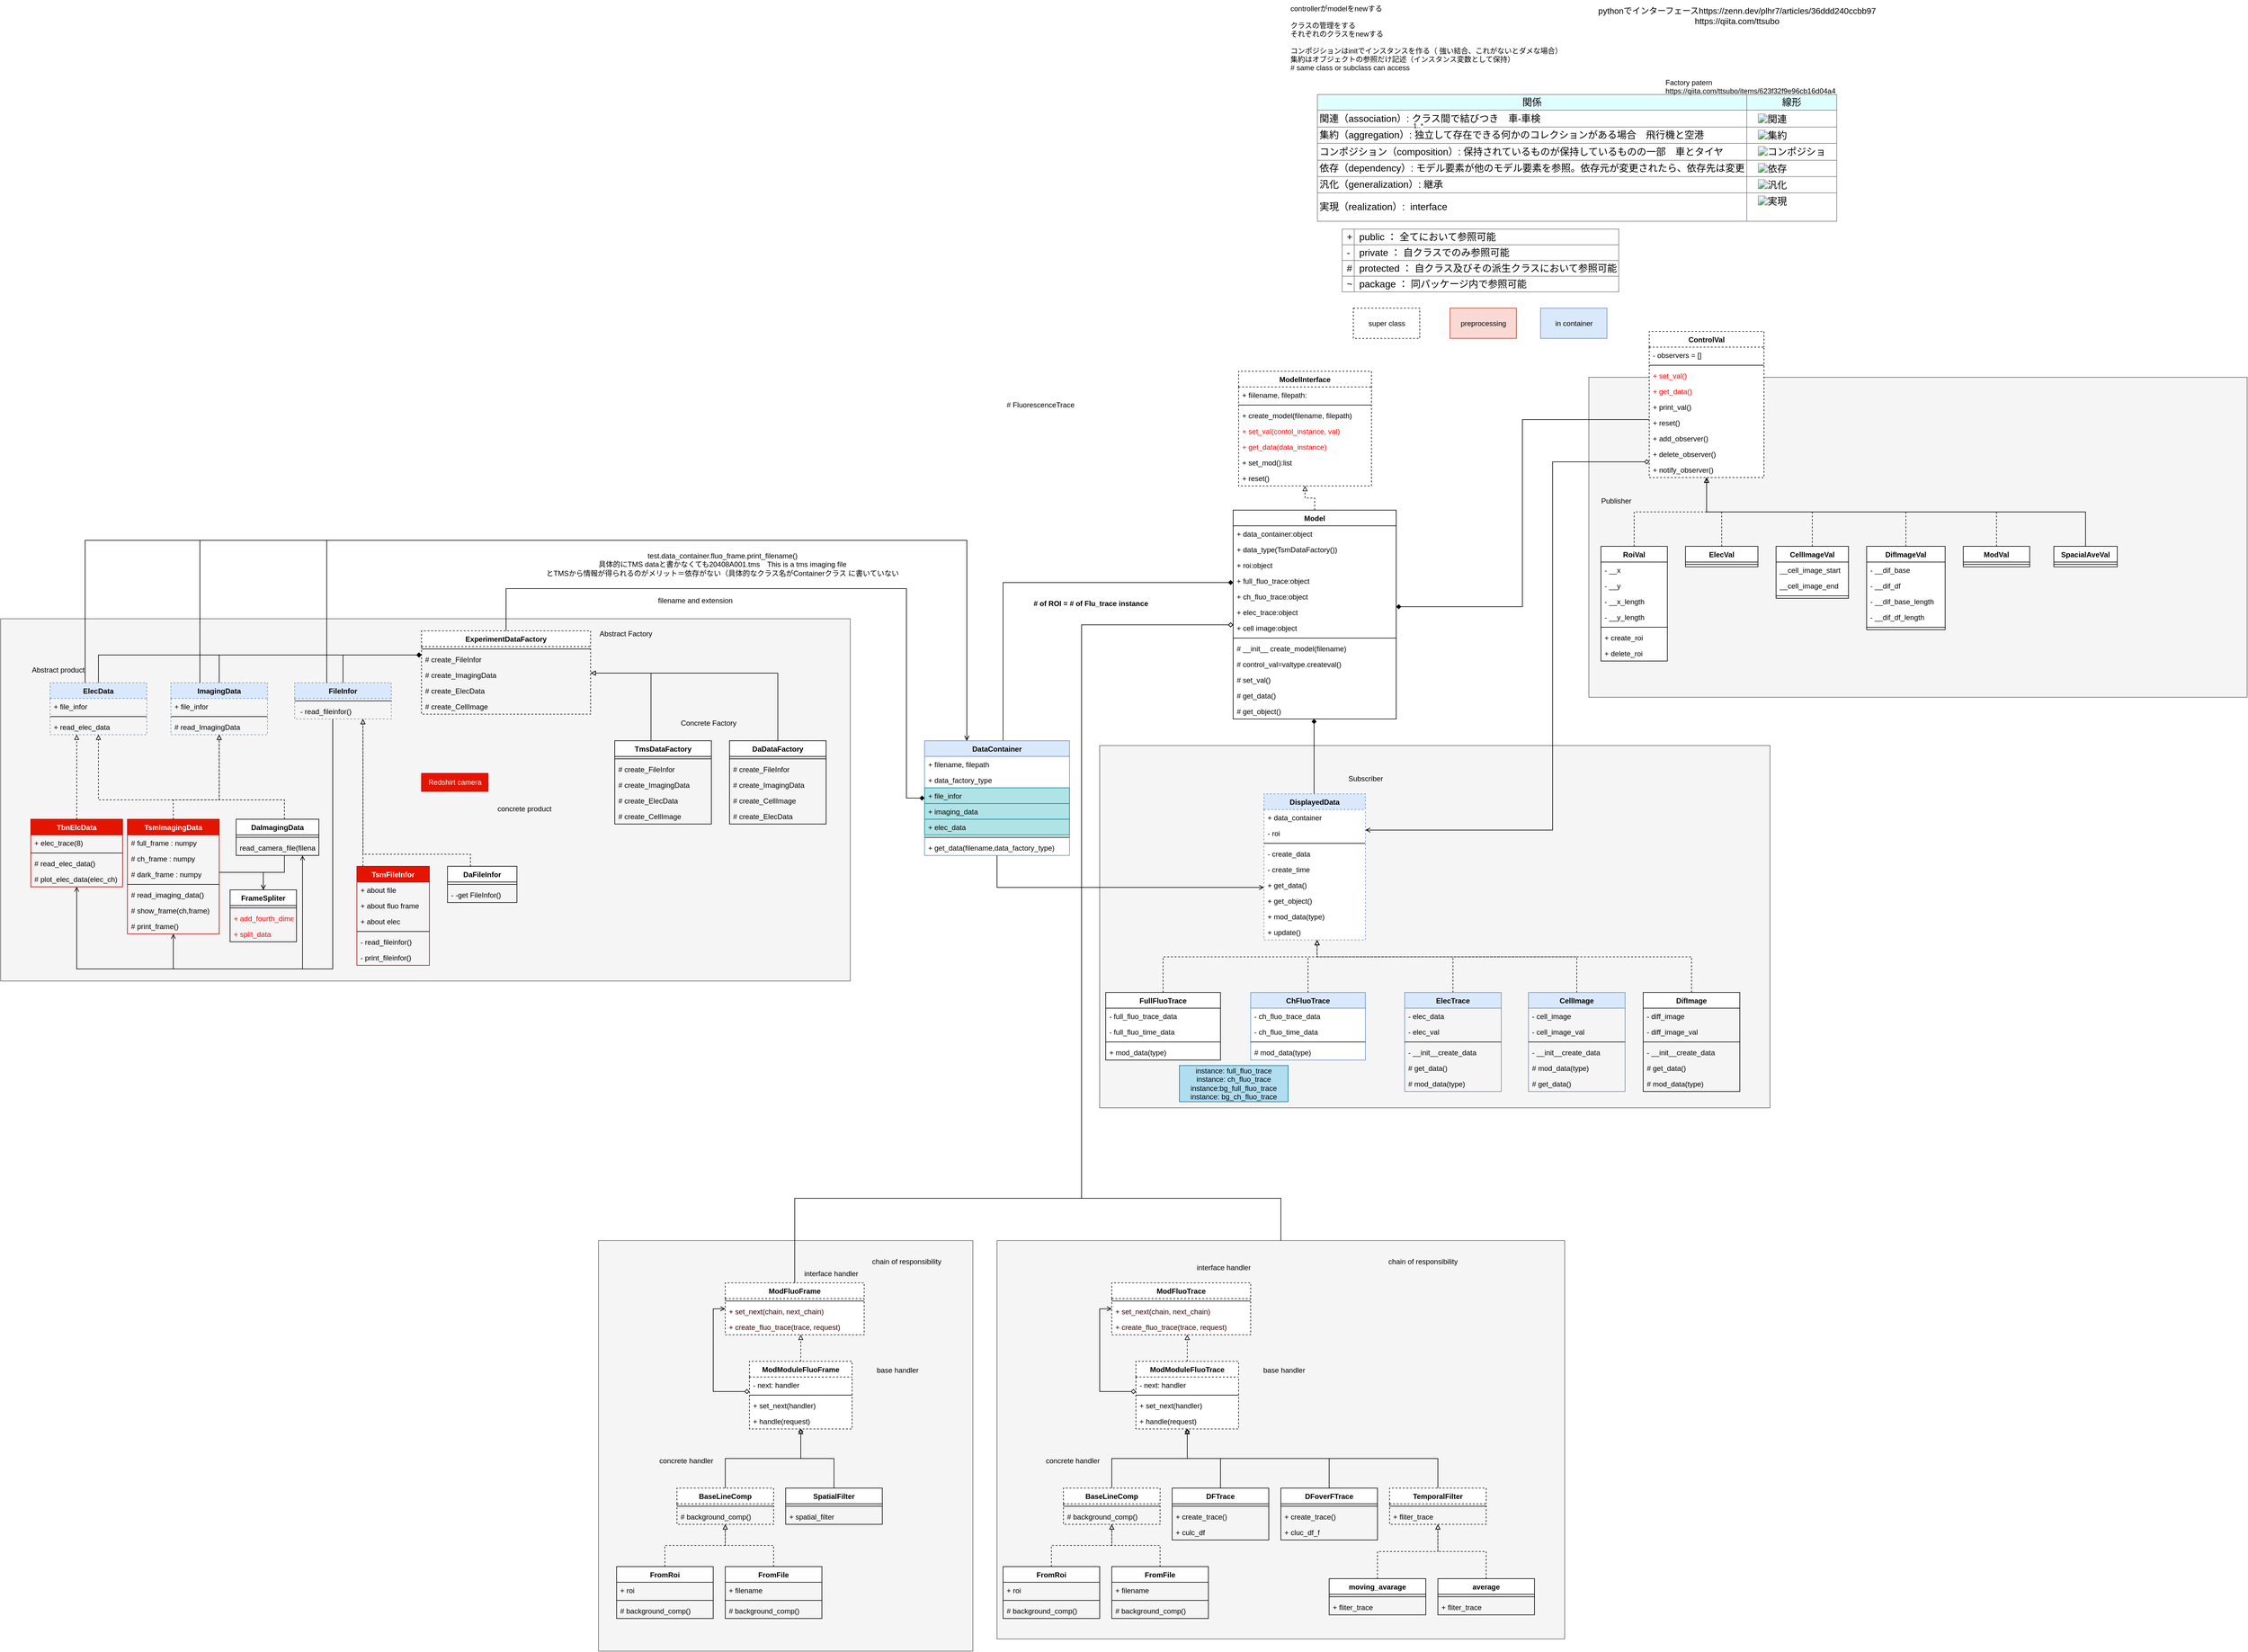 <mxfile version="20.5.3" type="device" pages="7"><diagram id="1j5bNkqm4hWCDDRiwUes" name="Model Class"><mxGraphModel dx="3554" dy="2880" grid="1" gridSize="10" guides="1" tooltips="1" connect="1" arrows="1" fold="1" page="1" pageScale="1" pageWidth="850" pageHeight="1100" math="0" shadow="0"><root><mxCell id="0"/><mxCell id="1" parent="0"/><mxCell id="tU_47BVocXpU0ZKlgRIF-31" value="" style="group" parent="1" vertex="1" connectable="0"><mxGeometry x="320" y="-1060" width="1090" height="530" as="geometry"/></mxCell><mxCell id="tU_47BVocXpU0ZKlgRIF-29" value="" style="whiteSpace=wrap;html=1;fontColor=#333333;fillColor=#f5f5f5;strokeColor=#666666;" parent="tU_47BVocXpU0ZKlgRIF-31" vertex="1"><mxGeometry width="1090" height="530" as="geometry"/></mxCell><mxCell id="GCF-bRQsECxNIeRnSXQy-4" value="RoiVal" style="swimlane;fontStyle=1;align=center;verticalAlign=top;childLayout=stackLayout;horizontal=1;startSize=26;horizontalStack=0;resizeParent=1;resizeParentMax=0;resizeLast=0;collapsible=1;marginBottom=0;swimlaneFillColor=default;" parent="tU_47BVocXpU0ZKlgRIF-31" vertex="1"><mxGeometry x="20" y="280" width="110" height="190" as="geometry"/></mxCell><mxCell id="thSUMW2u3Tnp64KpI6Jg-2" value="- __x" style="text;align=left;verticalAlign=top;spacingLeft=4;spacingRight=4;overflow=hidden;rotatable=0;points=[[0,0.5],[1,0.5]];portConstraint=eastwest;" parent="GCF-bRQsECxNIeRnSXQy-4" vertex="1"><mxGeometry y="26" width="110" height="26" as="geometry"/></mxCell><mxCell id="tU_47BVocXpU0ZKlgRIF-7" value="- __y" style="text;align=left;verticalAlign=top;spacingLeft=4;spacingRight=4;overflow=hidden;rotatable=0;points=[[0,0.5],[1,0.5]];portConstraint=eastwest;" parent="GCF-bRQsECxNIeRnSXQy-4" vertex="1"><mxGeometry y="52" width="110" height="26" as="geometry"/></mxCell><mxCell id="tU_47BVocXpU0ZKlgRIF-6" value="- __x_length" style="text;align=left;verticalAlign=top;spacingLeft=4;spacingRight=4;overflow=hidden;rotatable=0;points=[[0,0.5],[1,0.5]];portConstraint=eastwest;" parent="GCF-bRQsECxNIeRnSXQy-4" vertex="1"><mxGeometry y="78" width="110" height="26" as="geometry"/></mxCell><mxCell id="tU_47BVocXpU0ZKlgRIF-5" value="- __y_length" style="text;align=left;verticalAlign=top;spacingLeft=4;spacingRight=4;overflow=hidden;rotatable=0;points=[[0,0.5],[1,0.5]];portConstraint=eastwest;" parent="GCF-bRQsECxNIeRnSXQy-4" vertex="1"><mxGeometry y="104" width="110" height="26" as="geometry"/></mxCell><mxCell id="GCF-bRQsECxNIeRnSXQy-5" value="" style="line;strokeWidth=1;fillColor=none;align=left;verticalAlign=middle;spacingTop=-1;spacingLeft=3;spacingRight=3;rotatable=0;labelPosition=right;points=[];portConstraint=eastwest;" parent="GCF-bRQsECxNIeRnSXQy-4" vertex="1"><mxGeometry y="130" width="110" height="8" as="geometry"/></mxCell><mxCell id="tU_47BVocXpU0ZKlgRIF-10" value="+ create_roi" style="text;align=left;verticalAlign=top;spacingLeft=4;spacingRight=4;overflow=hidden;rotatable=0;points=[[0,0.5],[1,0.5]];portConstraint=eastwest;" parent="GCF-bRQsECxNIeRnSXQy-4" vertex="1"><mxGeometry y="138" width="110" height="26" as="geometry"/></mxCell><mxCell id="tU_47BVocXpU0ZKlgRIF-19" value="+ delete_roi" style="text;align=left;verticalAlign=top;spacingLeft=4;spacingRight=4;overflow=hidden;rotatable=0;points=[[0,0.5],[1,0.5]];portConstraint=eastwest;" parent="GCF-bRQsECxNIeRnSXQy-4" vertex="1"><mxGeometry y="164" width="110" height="26" as="geometry"/></mxCell><mxCell id="ttkOnIBesDajBFdqDUEd-88" value="CellImageVal" style="swimlane;fontStyle=1;align=center;verticalAlign=top;childLayout=stackLayout;horizontal=1;startSize=26;horizontalStack=0;resizeParent=1;resizeParentMax=0;resizeLast=0;collapsible=1;marginBottom=0;swimlaneFillColor=default;" parent="tU_47BVocXpU0ZKlgRIF-31" vertex="1"><mxGeometry x="310" y="280" width="120" height="86" as="geometry"/></mxCell><mxCell id="ttkOnIBesDajBFdqDUEd-89" value="__cell_image_start" style="text;align=left;verticalAlign=top;spacingLeft=4;spacingRight=4;overflow=hidden;rotatable=0;points=[[0,0.5],[1,0.5]];portConstraint=eastwest;" parent="ttkOnIBesDajBFdqDUEd-88" vertex="1"><mxGeometry y="26" width="120" height="26" as="geometry"/></mxCell><mxCell id="tU_47BVocXpU0ZKlgRIF-20" value="__cell_image_end" style="text;align=left;verticalAlign=top;spacingLeft=4;spacingRight=4;overflow=hidden;rotatable=0;points=[[0,0.5],[1,0.5]];portConstraint=eastwest;" parent="ttkOnIBesDajBFdqDUEd-88" vertex="1"><mxGeometry y="52" width="120" height="26" as="geometry"/></mxCell><mxCell id="ttkOnIBesDajBFdqDUEd-90" value="" style="line;strokeWidth=1;fillColor=none;align=left;verticalAlign=middle;spacingTop=-1;spacingLeft=3;spacingRight=3;rotatable=0;labelPosition=right;points=[];portConstraint=eastwest;" parent="ttkOnIBesDajBFdqDUEd-88" vertex="1"><mxGeometry y="78" width="120" height="8" as="geometry"/></mxCell><mxCell id="ttkOnIBesDajBFdqDUEd-97" value="DifImageVal" style="swimlane;fontStyle=1;align=center;verticalAlign=top;childLayout=stackLayout;horizontal=1;startSize=26;horizontalStack=0;resizeParent=1;resizeParentMax=0;resizeLast=0;collapsible=1;marginBottom=0;swimlaneFillColor=default;" parent="tU_47BVocXpU0ZKlgRIF-31" vertex="1"><mxGeometry x="460" y="280" width="130" height="138" as="geometry"/></mxCell><mxCell id="tU_47BVocXpU0ZKlgRIF-1" value="- __dif_base" style="text;align=left;verticalAlign=top;spacingLeft=4;spacingRight=4;overflow=hidden;rotatable=0;points=[[0,0.5],[1,0.5]];portConstraint=eastwest;" parent="ttkOnIBesDajBFdqDUEd-97" vertex="1"><mxGeometry y="26" width="130" height="26" as="geometry"/></mxCell><mxCell id="tU_47BVocXpU0ZKlgRIF-4" value="- __dif_df" style="text;align=left;verticalAlign=top;spacingLeft=4;spacingRight=4;overflow=hidden;rotatable=0;points=[[0,0.5],[1,0.5]];portConstraint=eastwest;" parent="ttkOnIBesDajBFdqDUEd-97" vertex="1"><mxGeometry y="52" width="130" height="26" as="geometry"/></mxCell><mxCell id="tU_47BVocXpU0ZKlgRIF-3" value="- __dif_base_length" style="text;align=left;verticalAlign=top;spacingLeft=4;spacingRight=4;overflow=hidden;rotatable=0;points=[[0,0.5],[1,0.5]];portConstraint=eastwest;" parent="ttkOnIBesDajBFdqDUEd-97" vertex="1"><mxGeometry y="78" width="130" height="26" as="geometry"/></mxCell><mxCell id="tU_47BVocXpU0ZKlgRIF-2" value="- __dif_df_length" style="text;align=left;verticalAlign=top;spacingLeft=4;spacingRight=4;overflow=hidden;rotatable=0;points=[[0,0.5],[1,0.5]];portConstraint=eastwest;" parent="ttkOnIBesDajBFdqDUEd-97" vertex="1"><mxGeometry y="104" width="130" height="26" as="geometry"/></mxCell><mxCell id="ttkOnIBesDajBFdqDUEd-99" value="" style="line;strokeWidth=1;fillColor=none;align=left;verticalAlign=middle;spacingTop=-1;spacingLeft=3;spacingRight=3;rotatable=0;labelPosition=right;points=[];portConstraint=eastwest;" parent="ttkOnIBesDajBFdqDUEd-97" vertex="1"><mxGeometry y="130" width="130" height="8" as="geometry"/></mxCell><mxCell id="ttkOnIBesDajBFdqDUEd-108" value="ModVal" style="swimlane;fontStyle=1;align=center;verticalAlign=top;childLayout=stackLayout;horizontal=1;startSize=26;horizontalStack=0;resizeParent=1;resizeParentMax=0;resizeLast=0;collapsible=1;marginBottom=0;swimlaneFillColor=default;" parent="tU_47BVocXpU0ZKlgRIF-31" vertex="1"><mxGeometry x="620" y="280" width="110" height="34" as="geometry"/></mxCell><mxCell id="ttkOnIBesDajBFdqDUEd-110" value="" style="line;strokeWidth=1;fillColor=none;align=left;verticalAlign=middle;spacingTop=-1;spacingLeft=3;spacingRight=3;rotatable=0;labelPosition=right;points=[];portConstraint=eastwest;" parent="ttkOnIBesDajBFdqDUEd-108" vertex="1"><mxGeometry y="26" width="110" height="8" as="geometry"/></mxCell><mxCell id="ttkOnIBesDajBFdqDUEd-117" value="SpacialAveVal" style="swimlane;fontStyle=1;align=center;verticalAlign=top;childLayout=stackLayout;horizontal=1;startSize=26;horizontalStack=0;resizeParent=1;resizeParentMax=0;resizeLast=0;collapsible=1;marginBottom=0;swimlaneFillColor=default;" parent="tU_47BVocXpU0ZKlgRIF-31" vertex="1"><mxGeometry x="770" y="280" width="105" height="34" as="geometry"/></mxCell><mxCell id="ttkOnIBesDajBFdqDUEd-119" value="" style="line;strokeWidth=1;fillColor=none;align=left;verticalAlign=middle;spacingTop=-1;spacingLeft=3;spacingRight=3;rotatable=0;labelPosition=right;points=[];portConstraint=eastwest;" parent="ttkOnIBesDajBFdqDUEd-117" vertex="1"><mxGeometry y="26" width="105" height="8" as="geometry"/></mxCell><mxCell id="tU_47BVocXpU0ZKlgRIF-23" value="Publisher" style="text;html=1;align=center;verticalAlign=middle;resizable=0;points=[];autosize=1;strokeColor=none;fillColor=none;fontColor=#000000;" parent="tU_47BVocXpU0ZKlgRIF-31" vertex="1"><mxGeometry x="10" y="190" width="70" height="30" as="geometry"/></mxCell><mxCell id="tU_47BVocXpU0ZKlgRIF-32" value="ElecVal" style="swimlane;fontStyle=1;align=center;verticalAlign=top;childLayout=stackLayout;horizontal=1;startSize=26;horizontalStack=0;resizeParent=1;resizeParentMax=0;resizeLast=0;collapsible=1;marginBottom=0;swimlaneFillColor=default;" parent="tU_47BVocXpU0ZKlgRIF-31" vertex="1"><mxGeometry x="160" y="280" width="120" height="34" as="geometry"/></mxCell><mxCell id="tU_47BVocXpU0ZKlgRIF-35" value="" style="line;strokeWidth=1;fillColor=none;align=left;verticalAlign=middle;spacingTop=-1;spacingLeft=3;spacingRight=3;rotatable=0;labelPosition=right;points=[];portConstraint=eastwest;" parent="tU_47BVocXpU0ZKlgRIF-32" vertex="1"><mxGeometry y="26" width="120" height="8" as="geometry"/></mxCell><mxCell id="ttkOnIBesDajBFdqDUEd-64" value="" style="whiteSpace=wrap;html=1;fontColor=#333333;fillColor=#f5f5f5;strokeColor=#666666;" parent="1" vertex="1"><mxGeometry x="-490" y="-450" width="1110" height="600" as="geometry"/></mxCell><mxCell id="thSUMW2u3Tnp64KpI6Jg-318" value="" style="group" parent="1" vertex="1" connectable="0"><mxGeometry x="-660" y="370" width="940" height="660" as="geometry"/></mxCell><mxCell id="thSUMW2u3Tnp64KpI6Jg-52" value="" style="whiteSpace=wrap;html=1;fontColor=#333333;fillColor=#f5f5f5;strokeColor=#666666;" parent="thSUMW2u3Tnp64KpI6Jg-318" vertex="1"><mxGeometry width="940" height="660" as="geometry"/></mxCell><mxCell id="thSUMW2u3Tnp64KpI6Jg-58" value="ModFluoTrace" style="swimlane;fontStyle=1;align=center;verticalAlign=top;childLayout=stackLayout;horizontal=1;startSize=26;horizontalStack=0;resizeParent=1;resizeParentMax=0;resizeLast=0;collapsible=1;marginBottom=0;swimlaneFillColor=default;dashed=1;" parent="thSUMW2u3Tnp64KpI6Jg-318" vertex="1"><mxGeometry x="190" y="70" width="230" height="86" as="geometry"/></mxCell><mxCell id="thSUMW2u3Tnp64KpI6Jg-59" value="" style="line;strokeWidth=1;fillColor=none;align=left;verticalAlign=middle;spacingTop=-1;spacingLeft=3;spacingRight=3;rotatable=0;labelPosition=right;points=[];portConstraint=eastwest;" parent="thSUMW2u3Tnp64KpI6Jg-58" vertex="1"><mxGeometry y="26" width="230" height="8" as="geometry"/></mxCell><mxCell id="thSUMW2u3Tnp64KpI6Jg-60" value="+ set_next(chain, next_chain)" style="text;align=left;verticalAlign=top;spacingLeft=4;spacingRight=4;overflow=hidden;rotatable=0;points=[[0,0.5],[1,0.5]];portConstraint=eastwest;fontColor=#330000;" parent="thSUMW2u3Tnp64KpI6Jg-58" vertex="1"><mxGeometry y="34" width="230" height="26" as="geometry"/></mxCell><mxCell id="thSUMW2u3Tnp64KpI6Jg-98" value="+ create_fluo_trace(trace, request)" style="text;align=left;verticalAlign=top;spacingLeft=4;spacingRight=4;overflow=hidden;rotatable=0;points=[[0,0.5],[1,0.5]];portConstraint=eastwest;fontColor=#330000;" parent="thSUMW2u3Tnp64KpI6Jg-58" vertex="1"><mxGeometry y="60" width="230" height="26" as="geometry"/></mxCell><mxCell id="thSUMW2u3Tnp64KpI6Jg-100" style="edgeStyle=orthogonalEdgeStyle;rounded=0;orthogonalLoop=1;jettySize=auto;html=1;exitX=0.5;exitY=0;exitDx=0;exitDy=0;fontColor=#330000;endArrow=block;endFill=0;dashed=1;" parent="thSUMW2u3Tnp64KpI6Jg-318" source="thSUMW2u3Tnp64KpI6Jg-64" target="thSUMW2u3Tnp64KpI6Jg-58" edge="1"><mxGeometry relative="1" as="geometry"><Array as="points"><mxPoint x="315" y="170"/><mxPoint x="315" y="170"/></Array></mxGeometry></mxCell><mxCell id="thSUMW2u3Tnp64KpI6Jg-101" style="edgeStyle=orthogonalEdgeStyle;rounded=0;orthogonalLoop=1;jettySize=auto;html=1;fontColor=#330000;endArrow=open;endFill=0;startArrow=diamond;startFill=0;" parent="thSUMW2u3Tnp64KpI6Jg-318" source="thSUMW2u3Tnp64KpI6Jg-64" target="thSUMW2u3Tnp64KpI6Jg-58" edge="1"><mxGeometry relative="1" as="geometry"><Array as="points"><mxPoint x="170" y="250"/><mxPoint x="170" y="113"/></Array></mxGeometry></mxCell><mxCell id="thSUMW2u3Tnp64KpI6Jg-64" value="ModModuleFluoTrace" style="swimlane;fontStyle=1;align=center;verticalAlign=top;childLayout=stackLayout;horizontal=1;startSize=26;horizontalStack=0;resizeParent=1;resizeParentMax=0;resizeLast=0;collapsible=1;marginBottom=0;swimlaneFillColor=default;dashed=1;" parent="thSUMW2u3Tnp64KpI6Jg-318" vertex="1"><mxGeometry x="230" y="200" width="170" height="112" as="geometry"/></mxCell><mxCell id="thSUMW2u3Tnp64KpI6Jg-65" value="- next: handler" style="text;align=left;verticalAlign=top;spacingLeft=4;spacingRight=4;overflow=hidden;rotatable=0;points=[[0,0.5],[1,0.5]];portConstraint=eastwest;" parent="thSUMW2u3Tnp64KpI6Jg-64" vertex="1"><mxGeometry y="26" width="170" height="26" as="geometry"/></mxCell><mxCell id="thSUMW2u3Tnp64KpI6Jg-66" value="" style="line;strokeWidth=1;fillColor=none;align=left;verticalAlign=middle;spacingTop=-1;spacingLeft=3;spacingRight=3;rotatable=0;labelPosition=right;points=[];portConstraint=eastwest;" parent="thSUMW2u3Tnp64KpI6Jg-64" vertex="1"><mxGeometry y="52" width="170" height="8" as="geometry"/></mxCell><mxCell id="thSUMW2u3Tnp64KpI6Jg-67" value="+ set_next(handler)" style="text;align=left;verticalAlign=top;spacingLeft=4;spacingRight=4;overflow=hidden;rotatable=0;points=[[0,0.5],[1,0.5]];portConstraint=eastwest;" parent="thSUMW2u3Tnp64KpI6Jg-64" vertex="1"><mxGeometry y="60" width="170" height="26" as="geometry"/></mxCell><mxCell id="thSUMW2u3Tnp64KpI6Jg-68" value="+ handle(request)" style="text;align=left;verticalAlign=top;spacingLeft=4;spacingRight=4;overflow=hidden;rotatable=0;points=[[0,0.5],[1,0.5]];portConstraint=eastwest;" parent="thSUMW2u3Tnp64KpI6Jg-64" vertex="1"><mxGeometry y="86" width="170" height="26" as="geometry"/></mxCell><mxCell id="thSUMW2u3Tnp64KpI6Jg-143" style="edgeStyle=orthogonalEdgeStyle;rounded=0;orthogonalLoop=1;jettySize=auto;html=1;exitX=0.5;exitY=0;exitDx=0;exitDy=0;fontColor=#330000;startArrow=none;startFill=0;endArrow=diamond;endFill=0;" parent="thSUMW2u3Tnp64KpI6Jg-318" source="thSUMW2u3Tnp64KpI6Jg-76" target="thSUMW2u3Tnp64KpI6Jg-64" edge="1"><mxGeometry relative="1" as="geometry"/></mxCell><mxCell id="thSUMW2u3Tnp64KpI6Jg-76" value="DFTrace" style="swimlane;fontStyle=1;align=center;verticalAlign=top;childLayout=stackLayout;horizontal=1;startSize=26;horizontalStack=0;resizeParent=1;resizeParentMax=0;resizeLast=0;collapsible=1;marginBottom=0;" parent="thSUMW2u3Tnp64KpI6Jg-318" vertex="1"><mxGeometry x="290" y="410" width="160" height="86" as="geometry"/></mxCell><mxCell id="thSUMW2u3Tnp64KpI6Jg-77" value="" style="line;strokeWidth=1;fillColor=none;align=left;verticalAlign=middle;spacingTop=-1;spacingLeft=3;spacingRight=3;rotatable=0;labelPosition=right;points=[];portConstraint=eastwest;" parent="thSUMW2u3Tnp64KpI6Jg-76" vertex="1"><mxGeometry y="26" width="160" height="8" as="geometry"/></mxCell><mxCell id="thSUMW2u3Tnp64KpI6Jg-78" value="+ create_trace()" style="text;strokeColor=none;fillColor=none;align=left;verticalAlign=top;spacingLeft=4;spacingRight=4;overflow=hidden;rotatable=0;points=[[0,0.5],[1,0.5]];portConstraint=eastwest;" parent="thSUMW2u3Tnp64KpI6Jg-76" vertex="1"><mxGeometry y="34" width="160" height="26" as="geometry"/></mxCell><mxCell id="thSUMW2u3Tnp64KpI6Jg-79" value="+ culc_df" style="text;strokeColor=none;fillColor=none;align=left;verticalAlign=top;spacingLeft=4;spacingRight=4;overflow=hidden;rotatable=0;points=[[0,0.5],[1,0.5]];portConstraint=eastwest;" parent="thSUMW2u3Tnp64KpI6Jg-76" vertex="1"><mxGeometry y="60" width="160" height="26" as="geometry"/></mxCell><mxCell id="thSUMW2u3Tnp64KpI6Jg-129" style="edgeStyle=orthogonalEdgeStyle;rounded=0;orthogonalLoop=1;jettySize=auto;html=1;exitX=0.5;exitY=0;exitDx=0;exitDy=0;fontColor=#330000;startArrow=none;startFill=0;endArrow=block;endFill=0;" parent="thSUMW2u3Tnp64KpI6Jg-318" source="thSUMW2u3Tnp64KpI6Jg-81" target="thSUMW2u3Tnp64KpI6Jg-64" edge="1"><mxGeometry relative="1" as="geometry"/></mxCell><mxCell id="thSUMW2u3Tnp64KpI6Jg-81" value="TemporalFilter" style="swimlane;fontStyle=1;align=center;verticalAlign=top;childLayout=stackLayout;horizontal=1;startSize=26;horizontalStack=0;resizeParent=1;resizeParentMax=0;resizeLast=0;collapsible=1;marginBottom=0;dashed=1;" parent="thSUMW2u3Tnp64KpI6Jg-318" vertex="1"><mxGeometry x="650" y="410" width="160" height="60" as="geometry"/></mxCell><mxCell id="thSUMW2u3Tnp64KpI6Jg-82" value="" style="line;strokeWidth=1;fillColor=none;align=left;verticalAlign=middle;spacingTop=-1;spacingLeft=3;spacingRight=3;rotatable=0;labelPosition=right;points=[];portConstraint=eastwest;" parent="thSUMW2u3Tnp64KpI6Jg-81" vertex="1"><mxGeometry y="26" width="160" height="8" as="geometry"/></mxCell><mxCell id="thSUMW2u3Tnp64KpI6Jg-84" value="+ fliter_trace" style="text;strokeColor=none;fillColor=none;align=left;verticalAlign=top;spacingLeft=4;spacingRight=4;overflow=hidden;rotatable=0;points=[[0,0.5],[1,0.5]];portConstraint=eastwest;" parent="thSUMW2u3Tnp64KpI6Jg-81" vertex="1"><mxGeometry y="34" width="160" height="26" as="geometry"/></mxCell><mxCell id="thSUMW2u3Tnp64KpI6Jg-133" style="edgeStyle=orthogonalEdgeStyle;rounded=0;orthogonalLoop=1;jettySize=auto;html=1;exitX=0.5;exitY=0;exitDx=0;exitDy=0;fontColor=#330000;startArrow=none;startFill=0;endArrow=block;endFill=0;" parent="thSUMW2u3Tnp64KpI6Jg-318" source="thSUMW2u3Tnp64KpI6Jg-86" target="thSUMW2u3Tnp64KpI6Jg-64" edge="1"><mxGeometry relative="1" as="geometry"/></mxCell><mxCell id="thSUMW2u3Tnp64KpI6Jg-86" value="DFoverFTrace" style="swimlane;fontStyle=1;align=center;verticalAlign=top;childLayout=stackLayout;horizontal=1;startSize=26;horizontalStack=0;resizeParent=1;resizeParentMax=0;resizeLast=0;collapsible=1;marginBottom=0;" parent="thSUMW2u3Tnp64KpI6Jg-318" vertex="1"><mxGeometry x="470" y="410" width="160" height="86" as="geometry"/></mxCell><mxCell id="thSUMW2u3Tnp64KpI6Jg-87" value="" style="line;strokeWidth=1;fillColor=none;align=left;verticalAlign=middle;spacingTop=-1;spacingLeft=3;spacingRight=3;rotatable=0;labelPosition=right;points=[];portConstraint=eastwest;" parent="thSUMW2u3Tnp64KpI6Jg-86" vertex="1"><mxGeometry y="26" width="160" height="8" as="geometry"/></mxCell><mxCell id="thSUMW2u3Tnp64KpI6Jg-88" value="+ create_trace()" style="text;strokeColor=none;fillColor=none;align=left;verticalAlign=top;spacingLeft=4;spacingRight=4;overflow=hidden;rotatable=0;points=[[0,0.5],[1,0.5]];portConstraint=eastwest;" parent="thSUMW2u3Tnp64KpI6Jg-86" vertex="1"><mxGeometry y="34" width="160" height="26" as="geometry"/></mxCell><mxCell id="thSUMW2u3Tnp64KpI6Jg-89" value="+ cluc_df_f" style="text;strokeColor=none;fillColor=none;align=left;verticalAlign=top;spacingLeft=4;spacingRight=4;overflow=hidden;rotatable=0;points=[[0,0.5],[1,0.5]];portConstraint=eastwest;" parent="thSUMW2u3Tnp64KpI6Jg-86" vertex="1"><mxGeometry y="60" width="160" height="26" as="geometry"/></mxCell><mxCell id="thSUMW2u3Tnp64KpI6Jg-95" value="chain of responsibility" style="text;html=1;align=center;verticalAlign=middle;resizable=0;points=[];autosize=1;strokeColor=none;fillColor=none;" parent="thSUMW2u3Tnp64KpI6Jg-318" vertex="1"><mxGeometry x="635" y="20" width="140" height="30" as="geometry"/></mxCell><mxCell id="thSUMW2u3Tnp64KpI6Jg-96" value="interface handler" style="text;html=1;align=center;verticalAlign=middle;resizable=0;points=[];autosize=1;strokeColor=none;fillColor=none;" parent="thSUMW2u3Tnp64KpI6Jg-318" vertex="1"><mxGeometry x="320" y="30" width="110" height="30" as="geometry"/></mxCell><mxCell id="thSUMW2u3Tnp64KpI6Jg-97" value="concrete handler" style="text;html=1;align=center;verticalAlign=middle;resizable=0;points=[];autosize=1;strokeColor=none;fillColor=none;" parent="thSUMW2u3Tnp64KpI6Jg-318" vertex="1"><mxGeometry x="70" y="350" width="110" height="30" as="geometry"/></mxCell><mxCell id="thSUMW2u3Tnp64KpI6Jg-99" value="base handler" style="text;html=1;align=center;verticalAlign=middle;resizable=0;points=[];autosize=1;strokeColor=none;fillColor=none;" parent="thSUMW2u3Tnp64KpI6Jg-318" vertex="1"><mxGeometry x="430" y="200" width="90" height="30" as="geometry"/></mxCell><mxCell id="thSUMW2u3Tnp64KpI6Jg-132" style="edgeStyle=orthogonalEdgeStyle;rounded=0;orthogonalLoop=1;jettySize=auto;html=1;exitX=0.5;exitY=0;exitDx=0;exitDy=0;fontColor=#330000;startArrow=none;startFill=0;endArrow=block;endFill=0;" parent="thSUMW2u3Tnp64KpI6Jg-318" source="thSUMW2u3Tnp64KpI6Jg-290" target="thSUMW2u3Tnp64KpI6Jg-64" edge="1"><mxGeometry relative="1" as="geometry"><mxPoint x="190" y="410" as="sourcePoint"/></mxGeometry></mxCell><mxCell id="thSUMW2u3Tnp64KpI6Jg-280" style="edgeStyle=orthogonalEdgeStyle;rounded=0;orthogonalLoop=1;jettySize=auto;html=1;exitX=0.5;exitY=0;exitDx=0;exitDy=0;fontColor=#330000;startArrow=none;startFill=0;endArrow=block;endFill=0;dashed=1;" parent="thSUMW2u3Tnp64KpI6Jg-318" source="thSUMW2u3Tnp64KpI6Jg-271" target="thSUMW2u3Tnp64KpI6Jg-81" edge="1"><mxGeometry relative="1" as="geometry"/></mxCell><mxCell id="thSUMW2u3Tnp64KpI6Jg-271" value="moving_avarage" style="swimlane;fontStyle=1;align=center;verticalAlign=top;childLayout=stackLayout;horizontal=1;startSize=26;horizontalStack=0;resizeParent=1;resizeParentMax=0;resizeLast=0;collapsible=1;marginBottom=0;" parent="thSUMW2u3Tnp64KpI6Jg-318" vertex="1"><mxGeometry x="550" y="560" width="160" height="60" as="geometry"/></mxCell><mxCell id="thSUMW2u3Tnp64KpI6Jg-272" value="" style="line;strokeWidth=1;fillColor=none;align=left;verticalAlign=middle;spacingTop=-1;spacingLeft=3;spacingRight=3;rotatable=0;labelPosition=right;points=[];portConstraint=eastwest;" parent="thSUMW2u3Tnp64KpI6Jg-271" vertex="1"><mxGeometry y="26" width="160" height="8" as="geometry"/></mxCell><mxCell id="thSUMW2u3Tnp64KpI6Jg-279" value="+ fliter_trace" style="text;strokeColor=none;fillColor=none;align=left;verticalAlign=top;spacingLeft=4;spacingRight=4;overflow=hidden;rotatable=0;points=[[0,0.5],[1,0.5]];portConstraint=eastwest;" parent="thSUMW2u3Tnp64KpI6Jg-271" vertex="1"><mxGeometry y="34" width="160" height="26" as="geometry"/></mxCell><mxCell id="thSUMW2u3Tnp64KpI6Jg-281" style="edgeStyle=orthogonalEdgeStyle;rounded=0;orthogonalLoop=1;jettySize=auto;html=1;exitX=0.5;exitY=0;exitDx=0;exitDy=0;fontColor=#330000;startArrow=none;startFill=0;endArrow=block;endFill=0;dashed=1;" parent="thSUMW2u3Tnp64KpI6Jg-318" source="thSUMW2u3Tnp64KpI6Jg-275" target="thSUMW2u3Tnp64KpI6Jg-81" edge="1"><mxGeometry relative="1" as="geometry"/></mxCell><mxCell id="thSUMW2u3Tnp64KpI6Jg-275" value="average" style="swimlane;fontStyle=1;align=center;verticalAlign=top;childLayout=stackLayout;horizontal=1;startSize=26;horizontalStack=0;resizeParent=1;resizeParentMax=0;resizeLast=0;collapsible=1;marginBottom=0;" parent="thSUMW2u3Tnp64KpI6Jg-318" vertex="1"><mxGeometry x="730" y="560" width="160" height="60" as="geometry"/></mxCell><mxCell id="thSUMW2u3Tnp64KpI6Jg-276" value="" style="line;strokeWidth=1;fillColor=none;align=left;verticalAlign=middle;spacingTop=-1;spacingLeft=3;spacingRight=3;rotatable=0;labelPosition=right;points=[];portConstraint=eastwest;" parent="thSUMW2u3Tnp64KpI6Jg-275" vertex="1"><mxGeometry y="26" width="160" height="8" as="geometry"/></mxCell><mxCell id="thSUMW2u3Tnp64KpI6Jg-278" value="+ fliter_trace" style="text;strokeColor=none;fillColor=none;align=left;verticalAlign=top;spacingLeft=4;spacingRight=4;overflow=hidden;rotatable=0;points=[[0,0.5],[1,0.5]];portConstraint=eastwest;" parent="thSUMW2u3Tnp64KpI6Jg-275" vertex="1"><mxGeometry y="34" width="160" height="26" as="geometry"/></mxCell><mxCell id="thSUMW2u3Tnp64KpI6Jg-290" value="BaseLineComp" style="swimlane;fontStyle=1;align=center;verticalAlign=top;childLayout=stackLayout;horizontal=1;startSize=26;horizontalStack=0;resizeParent=1;resizeParentMax=0;resizeLast=0;collapsible=1;marginBottom=0;dashed=1;" parent="thSUMW2u3Tnp64KpI6Jg-318" vertex="1"><mxGeometry x="110" y="410" width="160" height="60" as="geometry"/></mxCell><mxCell id="thSUMW2u3Tnp64KpI6Jg-291" value="" style="line;strokeWidth=1;fillColor=none;align=left;verticalAlign=middle;spacingTop=-1;spacingLeft=3;spacingRight=3;rotatable=0;labelPosition=right;points=[];portConstraint=eastwest;" parent="thSUMW2u3Tnp64KpI6Jg-290" vertex="1"><mxGeometry y="26" width="160" height="8" as="geometry"/></mxCell><mxCell id="thSUMW2u3Tnp64KpI6Jg-292" value="# background_comp()" style="text;strokeColor=none;fillColor=none;align=left;verticalAlign=top;spacingLeft=4;spacingRight=4;overflow=hidden;rotatable=0;points=[[0,0.5],[1,0.5]];portConstraint=eastwest;" parent="thSUMW2u3Tnp64KpI6Jg-290" vertex="1"><mxGeometry y="34" width="160" height="26" as="geometry"/></mxCell><mxCell id="thSUMW2u3Tnp64KpI6Jg-293" style="edgeStyle=orthogonalEdgeStyle;rounded=0;orthogonalLoop=1;jettySize=auto;html=1;exitX=0.5;exitY=0;exitDx=0;exitDy=0;fontColor=#330000;startArrow=none;startFill=0;endArrow=block;endFill=0;dashed=1;" parent="thSUMW2u3Tnp64KpI6Jg-318" source="thSUMW2u3Tnp64KpI6Jg-294" target="thSUMW2u3Tnp64KpI6Jg-290" edge="1"><mxGeometry relative="1" as="geometry"/></mxCell><mxCell id="thSUMW2u3Tnp64KpI6Jg-294" value="FromRoi" style="swimlane;fontStyle=1;align=center;verticalAlign=top;childLayout=stackLayout;horizontal=1;startSize=26;horizontalStack=0;resizeParent=1;resizeParentMax=0;resizeLast=0;collapsible=1;marginBottom=0;" parent="thSUMW2u3Tnp64KpI6Jg-318" vertex="1"><mxGeometry x="10" y="540" width="160" height="86" as="geometry"/></mxCell><mxCell id="thSUMW2u3Tnp64KpI6Jg-295" value="+ roi" style="text;strokeColor=none;fillColor=none;align=left;verticalAlign=top;spacingLeft=4;spacingRight=4;overflow=hidden;rotatable=0;points=[[0,0.5],[1,0.5]];portConstraint=eastwest;" parent="thSUMW2u3Tnp64KpI6Jg-294" vertex="1"><mxGeometry y="26" width="160" height="26" as="geometry"/></mxCell><mxCell id="thSUMW2u3Tnp64KpI6Jg-296" value="" style="line;strokeWidth=1;fillColor=none;align=left;verticalAlign=middle;spacingTop=-1;spacingLeft=3;spacingRight=3;rotatable=0;labelPosition=right;points=[];portConstraint=eastwest;" parent="thSUMW2u3Tnp64KpI6Jg-294" vertex="1"><mxGeometry y="52" width="160" height="8" as="geometry"/></mxCell><mxCell id="thSUMW2u3Tnp64KpI6Jg-297" value="# background_comp()" style="text;strokeColor=none;fillColor=none;align=left;verticalAlign=top;spacingLeft=4;spacingRight=4;overflow=hidden;rotatable=0;points=[[0,0.5],[1,0.5]];portConstraint=eastwest;" parent="thSUMW2u3Tnp64KpI6Jg-294" vertex="1"><mxGeometry y="60" width="160" height="26" as="geometry"/></mxCell><mxCell id="thSUMW2u3Tnp64KpI6Jg-298" style="edgeStyle=orthogonalEdgeStyle;rounded=0;orthogonalLoop=1;jettySize=auto;html=1;exitX=0.5;exitY=0;exitDx=0;exitDy=0;fontColor=#330000;startArrow=none;startFill=0;endArrow=block;endFill=0;dashed=1;" parent="thSUMW2u3Tnp64KpI6Jg-318" source="thSUMW2u3Tnp64KpI6Jg-299" target="thSUMW2u3Tnp64KpI6Jg-290" edge="1"><mxGeometry relative="1" as="geometry"/></mxCell><mxCell id="thSUMW2u3Tnp64KpI6Jg-299" value="FromFile" style="swimlane;fontStyle=1;align=center;verticalAlign=top;childLayout=stackLayout;horizontal=1;startSize=26;horizontalStack=0;resizeParent=1;resizeParentMax=0;resizeLast=0;collapsible=1;marginBottom=0;" parent="thSUMW2u3Tnp64KpI6Jg-318" vertex="1"><mxGeometry x="190" y="540" width="160" height="86" as="geometry"/></mxCell><mxCell id="thSUMW2u3Tnp64KpI6Jg-300" value="+ filename" style="text;strokeColor=none;fillColor=none;align=left;verticalAlign=top;spacingLeft=4;spacingRight=4;overflow=hidden;rotatable=0;points=[[0,0.5],[1,0.5]];portConstraint=eastwest;" parent="thSUMW2u3Tnp64KpI6Jg-299" vertex="1"><mxGeometry y="26" width="160" height="26" as="geometry"/></mxCell><mxCell id="thSUMW2u3Tnp64KpI6Jg-301" value="" style="line;strokeWidth=1;fillColor=none;align=left;verticalAlign=middle;spacingTop=-1;spacingLeft=3;spacingRight=3;rotatable=0;labelPosition=right;points=[];portConstraint=eastwest;" parent="thSUMW2u3Tnp64KpI6Jg-299" vertex="1"><mxGeometry y="52" width="160" height="8" as="geometry"/></mxCell><mxCell id="thSUMW2u3Tnp64KpI6Jg-302" value="# background_comp()" style="text;strokeColor=none;fillColor=none;align=left;verticalAlign=top;spacingLeft=4;spacingRight=4;overflow=hidden;rotatable=0;points=[[0,0.5],[1,0.5]];portConstraint=eastwest;" parent="thSUMW2u3Tnp64KpI6Jg-299" vertex="1"><mxGeometry y="60" width="160" height="26" as="geometry"/></mxCell><mxCell id="thSUMW2u3Tnp64KpI6Jg-270" value="" style="group" parent="1" vertex="1" connectable="0"><mxGeometry x="-1320" y="370" width="620" height="680" as="geometry"/></mxCell><mxCell id="thSUMW2u3Tnp64KpI6Jg-221" value="" style="whiteSpace=wrap;html=1;fontColor=#333333;fillColor=#f5f5f5;strokeColor=#666666;" parent="thSUMW2u3Tnp64KpI6Jg-270" vertex="1"><mxGeometry width="620" height="680" as="geometry"/></mxCell><mxCell id="thSUMW2u3Tnp64KpI6Jg-222" value="ModFluoFrame" style="swimlane;fontStyle=1;align=center;verticalAlign=top;childLayout=stackLayout;horizontal=1;startSize=26;horizontalStack=0;resizeParent=1;resizeParentMax=0;resizeLast=0;collapsible=1;marginBottom=0;swimlaneFillColor=default;dashed=1;" parent="thSUMW2u3Tnp64KpI6Jg-270" vertex="1"><mxGeometry x="210" y="70" width="230" height="86" as="geometry"/></mxCell><mxCell id="thSUMW2u3Tnp64KpI6Jg-223" value="" style="line;strokeWidth=1;fillColor=none;align=left;verticalAlign=middle;spacingTop=-1;spacingLeft=3;spacingRight=3;rotatable=0;labelPosition=right;points=[];portConstraint=eastwest;" parent="thSUMW2u3Tnp64KpI6Jg-222" vertex="1"><mxGeometry y="26" width="230" height="8" as="geometry"/></mxCell><mxCell id="thSUMW2u3Tnp64KpI6Jg-224" value="+ set_next(chain, next_chain)" style="text;align=left;verticalAlign=top;spacingLeft=4;spacingRight=4;overflow=hidden;rotatable=0;points=[[0,0.5],[1,0.5]];portConstraint=eastwest;fontColor=#330000;" parent="thSUMW2u3Tnp64KpI6Jg-222" vertex="1"><mxGeometry y="34" width="230" height="26" as="geometry"/></mxCell><mxCell id="thSUMW2u3Tnp64KpI6Jg-225" value="+ create_fluo_trace(trace, request)" style="text;align=left;verticalAlign=top;spacingLeft=4;spacingRight=4;overflow=hidden;rotatable=0;points=[[0,0.5],[1,0.5]];portConstraint=eastwest;fontColor=#330000;" parent="thSUMW2u3Tnp64KpI6Jg-222" vertex="1"><mxGeometry y="60" width="230" height="26" as="geometry"/></mxCell><mxCell id="thSUMW2u3Tnp64KpI6Jg-226" style="edgeStyle=orthogonalEdgeStyle;rounded=0;orthogonalLoop=1;jettySize=auto;html=1;exitX=0.5;exitY=0;exitDx=0;exitDy=0;fontColor=#330000;endArrow=block;endFill=0;dashed=1;" parent="thSUMW2u3Tnp64KpI6Jg-270" source="thSUMW2u3Tnp64KpI6Jg-228" target="thSUMW2u3Tnp64KpI6Jg-222" edge="1"><mxGeometry relative="1" as="geometry"><Array as="points"><mxPoint x="335" y="170"/><mxPoint x="335" y="170"/></Array></mxGeometry></mxCell><mxCell id="thSUMW2u3Tnp64KpI6Jg-227" style="edgeStyle=orthogonalEdgeStyle;rounded=0;orthogonalLoop=1;jettySize=auto;html=1;fontColor=#330000;endArrow=open;endFill=0;startArrow=diamond;startFill=0;" parent="thSUMW2u3Tnp64KpI6Jg-270" source="thSUMW2u3Tnp64KpI6Jg-228" target="thSUMW2u3Tnp64KpI6Jg-222" edge="1"><mxGeometry relative="1" as="geometry"><Array as="points"><mxPoint x="190" y="250"/><mxPoint x="190" y="113"/></Array></mxGeometry></mxCell><mxCell id="thSUMW2u3Tnp64KpI6Jg-228" value="ModModuleFluoFrame" style="swimlane;fontStyle=1;align=center;verticalAlign=top;childLayout=stackLayout;horizontal=1;startSize=26;horizontalStack=0;resizeParent=1;resizeParentMax=0;resizeLast=0;collapsible=1;marginBottom=0;swimlaneFillColor=default;dashed=1;" parent="thSUMW2u3Tnp64KpI6Jg-270" vertex="1"><mxGeometry x="250" y="200" width="170" height="112" as="geometry"/></mxCell><mxCell id="thSUMW2u3Tnp64KpI6Jg-229" value="- next: handler" style="text;align=left;verticalAlign=top;spacingLeft=4;spacingRight=4;overflow=hidden;rotatable=0;points=[[0,0.5],[1,0.5]];portConstraint=eastwest;" parent="thSUMW2u3Tnp64KpI6Jg-228" vertex="1"><mxGeometry y="26" width="170" height="26" as="geometry"/></mxCell><mxCell id="thSUMW2u3Tnp64KpI6Jg-230" value="" style="line;strokeWidth=1;fillColor=none;align=left;verticalAlign=middle;spacingTop=-1;spacingLeft=3;spacingRight=3;rotatable=0;labelPosition=right;points=[];portConstraint=eastwest;" parent="thSUMW2u3Tnp64KpI6Jg-228" vertex="1"><mxGeometry y="52" width="170" height="8" as="geometry"/></mxCell><mxCell id="thSUMW2u3Tnp64KpI6Jg-231" value="+ set_next(handler)" style="text;align=left;verticalAlign=top;spacingLeft=4;spacingRight=4;overflow=hidden;rotatable=0;points=[[0,0.5],[1,0.5]];portConstraint=eastwest;" parent="thSUMW2u3Tnp64KpI6Jg-228" vertex="1"><mxGeometry y="60" width="170" height="26" as="geometry"/></mxCell><mxCell id="thSUMW2u3Tnp64KpI6Jg-232" value="+ handle(request)" style="text;align=left;verticalAlign=top;spacingLeft=4;spacingRight=4;overflow=hidden;rotatable=0;points=[[0,0.5],[1,0.5]];portConstraint=eastwest;" parent="thSUMW2u3Tnp64KpI6Jg-228" vertex="1"><mxGeometry y="86" width="170" height="26" as="geometry"/></mxCell><mxCell id="thSUMW2u3Tnp64KpI6Jg-233" style="edgeStyle=orthogonalEdgeStyle;rounded=0;orthogonalLoop=1;jettySize=auto;html=1;exitX=0.5;exitY=0;exitDx=0;exitDy=0;fontColor=#330000;startArrow=none;startFill=0;endArrow=diamond;endFill=0;" parent="thSUMW2u3Tnp64KpI6Jg-270" source="thSUMW2u3Tnp64KpI6Jg-234" target="thSUMW2u3Tnp64KpI6Jg-228" edge="1"><mxGeometry relative="1" as="geometry"/></mxCell><mxCell id="thSUMW2u3Tnp64KpI6Jg-234" value="SpatialFilter" style="swimlane;fontStyle=1;align=center;verticalAlign=top;childLayout=stackLayout;horizontal=1;startSize=26;horizontalStack=0;resizeParent=1;resizeParentMax=0;resizeLast=0;collapsible=1;marginBottom=0;" parent="thSUMW2u3Tnp64KpI6Jg-270" vertex="1"><mxGeometry x="310" y="410" width="160" height="60" as="geometry"/></mxCell><mxCell id="thSUMW2u3Tnp64KpI6Jg-235" value="" style="line;strokeWidth=1;fillColor=none;align=left;verticalAlign=middle;spacingTop=-1;spacingLeft=3;spacingRight=3;rotatable=0;labelPosition=right;points=[];portConstraint=eastwest;" parent="thSUMW2u3Tnp64KpI6Jg-234" vertex="1"><mxGeometry y="26" width="160" height="8" as="geometry"/></mxCell><mxCell id="thSUMW2u3Tnp64KpI6Jg-236" value="+ spatial_filter" style="text;strokeColor=none;fillColor=none;align=left;verticalAlign=top;spacingLeft=4;spacingRight=4;overflow=hidden;rotatable=0;points=[[0,0.5],[1,0.5]];portConstraint=eastwest;" parent="thSUMW2u3Tnp64KpI6Jg-234" vertex="1"><mxGeometry y="34" width="160" height="26" as="geometry"/></mxCell><mxCell id="thSUMW2u3Tnp64KpI6Jg-248" value="chain of responsibility" style="text;html=1;align=center;verticalAlign=middle;resizable=0;points=[];autosize=1;strokeColor=none;fillColor=none;" parent="thSUMW2u3Tnp64KpI6Jg-270" vertex="1"><mxGeometry x="440" y="20" width="140" height="30" as="geometry"/></mxCell><mxCell id="thSUMW2u3Tnp64KpI6Jg-249" value="interface handler" style="text;html=1;align=center;verticalAlign=middle;resizable=0;points=[];autosize=1;strokeColor=none;fillColor=none;" parent="thSUMW2u3Tnp64KpI6Jg-270" vertex="1"><mxGeometry x="330" y="40" width="110" height="30" as="geometry"/></mxCell><mxCell id="thSUMW2u3Tnp64KpI6Jg-250" value="concrete handler" style="text;html=1;align=center;verticalAlign=middle;resizable=0;points=[];autosize=1;strokeColor=none;fillColor=none;" parent="thSUMW2u3Tnp64KpI6Jg-270" vertex="1"><mxGeometry x="90" y="350" width="110" height="30" as="geometry"/></mxCell><mxCell id="thSUMW2u3Tnp64KpI6Jg-251" value="base handler" style="text;html=1;align=center;verticalAlign=middle;resizable=0;points=[];autosize=1;strokeColor=none;fillColor=none;" parent="thSUMW2u3Tnp64KpI6Jg-270" vertex="1"><mxGeometry x="450" y="200" width="90" height="30" as="geometry"/></mxCell><mxCell id="thSUMW2u3Tnp64KpI6Jg-252" style="edgeStyle=orthogonalEdgeStyle;rounded=0;orthogonalLoop=1;jettySize=auto;html=1;exitX=0.5;exitY=0;exitDx=0;exitDy=0;fontColor=#330000;startArrow=none;startFill=0;endArrow=block;endFill=0;" parent="thSUMW2u3Tnp64KpI6Jg-270" source="thSUMW2u3Tnp64KpI6Jg-253" target="thSUMW2u3Tnp64KpI6Jg-228" edge="1"><mxGeometry relative="1" as="geometry"/></mxCell><mxCell id="thSUMW2u3Tnp64KpI6Jg-253" value="BaseLineComp" style="swimlane;fontStyle=1;align=center;verticalAlign=top;childLayout=stackLayout;horizontal=1;startSize=26;horizontalStack=0;resizeParent=1;resizeParentMax=0;resizeLast=0;collapsible=1;marginBottom=0;dashed=1;" parent="thSUMW2u3Tnp64KpI6Jg-270" vertex="1"><mxGeometry x="130" y="410" width="160" height="60" as="geometry"/></mxCell><mxCell id="thSUMW2u3Tnp64KpI6Jg-254" value="" style="line;strokeWidth=1;fillColor=none;align=left;verticalAlign=middle;spacingTop=-1;spacingLeft=3;spacingRight=3;rotatable=0;labelPosition=right;points=[];portConstraint=eastwest;" parent="thSUMW2u3Tnp64KpI6Jg-253" vertex="1"><mxGeometry y="26" width="160" height="8" as="geometry"/></mxCell><mxCell id="thSUMW2u3Tnp64KpI6Jg-256" value="# background_comp()" style="text;strokeColor=none;fillColor=none;align=left;verticalAlign=top;spacingLeft=4;spacingRight=4;overflow=hidden;rotatable=0;points=[[0,0.5],[1,0.5]];portConstraint=eastwest;" parent="thSUMW2u3Tnp64KpI6Jg-253" vertex="1"><mxGeometry y="34" width="160" height="26" as="geometry"/></mxCell><mxCell id="thSUMW2u3Tnp64KpI6Jg-265" style="edgeStyle=orthogonalEdgeStyle;rounded=0;orthogonalLoop=1;jettySize=auto;html=1;exitX=0.5;exitY=0;exitDx=0;exitDy=0;fontColor=#330000;startArrow=none;startFill=0;endArrow=block;endFill=0;dashed=1;" parent="thSUMW2u3Tnp64KpI6Jg-270" source="thSUMW2u3Tnp64KpI6Jg-257" target="thSUMW2u3Tnp64KpI6Jg-253" edge="1"><mxGeometry relative="1" as="geometry"/></mxCell><mxCell id="thSUMW2u3Tnp64KpI6Jg-257" value="FromRoi" style="swimlane;fontStyle=1;align=center;verticalAlign=top;childLayout=stackLayout;horizontal=1;startSize=26;horizontalStack=0;resizeParent=1;resizeParentMax=0;resizeLast=0;collapsible=1;marginBottom=0;" parent="thSUMW2u3Tnp64KpI6Jg-270" vertex="1"><mxGeometry x="30" y="540" width="160" height="86" as="geometry"/></mxCell><mxCell id="thSUMW2u3Tnp64KpI6Jg-259" value="+ roi" style="text;strokeColor=none;fillColor=none;align=left;verticalAlign=top;spacingLeft=4;spacingRight=4;overflow=hidden;rotatable=0;points=[[0,0.5],[1,0.5]];portConstraint=eastwest;" parent="thSUMW2u3Tnp64KpI6Jg-257" vertex="1"><mxGeometry y="26" width="160" height="26" as="geometry"/></mxCell><mxCell id="thSUMW2u3Tnp64KpI6Jg-258" value="" style="line;strokeWidth=1;fillColor=none;align=left;verticalAlign=middle;spacingTop=-1;spacingLeft=3;spacingRight=3;rotatable=0;labelPosition=right;points=[];portConstraint=eastwest;" parent="thSUMW2u3Tnp64KpI6Jg-257" vertex="1"><mxGeometry y="52" width="160" height="8" as="geometry"/></mxCell><mxCell id="thSUMW2u3Tnp64KpI6Jg-260" value="# background_comp()" style="text;strokeColor=none;fillColor=none;align=left;verticalAlign=top;spacingLeft=4;spacingRight=4;overflow=hidden;rotatable=0;points=[[0,0.5],[1,0.5]];portConstraint=eastwest;" parent="thSUMW2u3Tnp64KpI6Jg-257" vertex="1"><mxGeometry y="60" width="160" height="26" as="geometry"/></mxCell><mxCell id="thSUMW2u3Tnp64KpI6Jg-266" style="edgeStyle=orthogonalEdgeStyle;rounded=0;orthogonalLoop=1;jettySize=auto;html=1;exitX=0.5;exitY=0;exitDx=0;exitDy=0;fontColor=#330000;startArrow=none;startFill=0;endArrow=block;endFill=0;dashed=1;" parent="thSUMW2u3Tnp64KpI6Jg-270" source="thSUMW2u3Tnp64KpI6Jg-261" target="thSUMW2u3Tnp64KpI6Jg-253" edge="1"><mxGeometry relative="1" as="geometry"/></mxCell><mxCell id="thSUMW2u3Tnp64KpI6Jg-261" value="FromFile" style="swimlane;fontStyle=1;align=center;verticalAlign=top;childLayout=stackLayout;horizontal=1;startSize=26;horizontalStack=0;resizeParent=1;resizeParentMax=0;resizeLast=0;collapsible=1;marginBottom=0;" parent="thSUMW2u3Tnp64KpI6Jg-270" vertex="1"><mxGeometry x="210" y="540" width="160" height="86" as="geometry"/></mxCell><mxCell id="thSUMW2u3Tnp64KpI6Jg-263" value="+ filename" style="text;strokeColor=none;fillColor=none;align=left;verticalAlign=top;spacingLeft=4;spacingRight=4;overflow=hidden;rotatable=0;points=[[0,0.5],[1,0.5]];portConstraint=eastwest;" parent="thSUMW2u3Tnp64KpI6Jg-261" vertex="1"><mxGeometry y="26" width="160" height="26" as="geometry"/></mxCell><mxCell id="thSUMW2u3Tnp64KpI6Jg-262" value="" style="line;strokeWidth=1;fillColor=none;align=left;verticalAlign=middle;spacingTop=-1;spacingLeft=3;spacingRight=3;rotatable=0;labelPosition=right;points=[];portConstraint=eastwest;" parent="thSUMW2u3Tnp64KpI6Jg-261" vertex="1"><mxGeometry y="52" width="160" height="8" as="geometry"/></mxCell><mxCell id="thSUMW2u3Tnp64KpI6Jg-264" value="# background_comp()" style="text;strokeColor=none;fillColor=none;align=left;verticalAlign=top;spacingLeft=4;spacingRight=4;overflow=hidden;rotatable=0;points=[[0,0.5],[1,0.5]];portConstraint=eastwest;" parent="thSUMW2u3Tnp64KpI6Jg-261" vertex="1"><mxGeometry y="60" width="160" height="26" as="geometry"/></mxCell><mxCell id="thSUMW2u3Tnp64KpI6Jg-317" value="" style="group" parent="1" vertex="1" connectable="0"><mxGeometry x="-2310" y="-705" width="1407" height="645" as="geometry"/></mxCell><mxCell id="eE0Zs83aYR3kmTZhRJFy-1" value="" style="group;fillColor=#f5f5f5;fontColor=#333333;strokeColor=#666666;container=0;" parent="thSUMW2u3Tnp64KpI6Jg-317" vertex="1" connectable="0"><mxGeometry y="45" width="1407" height="600" as="geometry"/></mxCell><mxCell id="eE0Zs83aYR3kmTZhRJFy-3" value="TsmImagingData" style="swimlane;fontStyle=1;align=center;verticalAlign=top;childLayout=stackLayout;horizontal=1;startSize=26;horizontalStack=0;resizeParent=1;resizeParentMax=0;resizeLast=0;collapsible=1;marginBottom=0;fillColor=#e51400;strokeColor=#B20000;fontColor=#ffffff;" parent="thSUMW2u3Tnp64KpI6Jg-317" vertex="1"><mxGeometry x="210" y="377" width="152" height="190" as="geometry"/></mxCell><mxCell id="eE0Zs83aYR3kmTZhRJFy-6" value="# full_frame : numpy" style="text;strokeColor=none;fillColor=none;align=left;verticalAlign=top;spacingLeft=4;spacingRight=4;overflow=hidden;rotatable=0;points=[[0,0.5],[1,0.5]];portConstraint=eastwest;" parent="eE0Zs83aYR3kmTZhRJFy-3" vertex="1"><mxGeometry y="26" width="152" height="26" as="geometry"/></mxCell><mxCell id="vK2GRpZFfvYcP4Eb46CL-49" value="# ch_frame : numpy" style="text;strokeColor=none;fillColor=none;align=left;verticalAlign=top;spacingLeft=4;spacingRight=4;overflow=hidden;rotatable=0;points=[[0,0.5],[1,0.5]];portConstraint=eastwest;" parent="eE0Zs83aYR3kmTZhRJFy-3" vertex="1"><mxGeometry y="52" width="152" height="26" as="geometry"/></mxCell><mxCell id="0nO-QCIDRL_XKzxw9D8j-2" value="# dark_frame : numpy" style="text;strokeColor=none;fillColor=none;align=left;verticalAlign=top;spacingLeft=4;spacingRight=4;overflow=hidden;rotatable=0;points=[[0,0.5],[1,0.5]];portConstraint=eastwest;" parent="eE0Zs83aYR3kmTZhRJFy-3" vertex="1"><mxGeometry y="78" width="152" height="26" as="geometry"/></mxCell><mxCell id="eE0Zs83aYR3kmTZhRJFy-5" value="" style="line;strokeWidth=1;fillColor=none;align=left;verticalAlign=middle;spacingTop=-1;spacingLeft=3;spacingRight=3;rotatable=0;labelPosition=right;points=[];portConstraint=eastwest;" parent="eE0Zs83aYR3kmTZhRJFy-3" vertex="1"><mxGeometry y="104" width="152" height="8" as="geometry"/></mxCell><mxCell id="vK2GRpZFfvYcP4Eb46CL-48" value="# read_imaging_data()" style="text;strokeColor=none;fillColor=none;align=left;verticalAlign=top;spacingLeft=4;spacingRight=4;overflow=hidden;rotatable=0;points=[[0,0.5],[1,0.5]];portConstraint=eastwest;" parent="eE0Zs83aYR3kmTZhRJFy-3" vertex="1"><mxGeometry y="112" width="152" height="26" as="geometry"/></mxCell><mxCell id="0nO-QCIDRL_XKzxw9D8j-4" value="# show_frame(ch,frame)" style="text;strokeColor=none;fillColor=none;align=left;verticalAlign=top;spacingLeft=4;spacingRight=4;overflow=hidden;rotatable=0;points=[[0,0.5],[1,0.5]];portConstraint=eastwest;" parent="eE0Zs83aYR3kmTZhRJFy-3" vertex="1"><mxGeometry y="138" width="152" height="26" as="geometry"/></mxCell><mxCell id="0nO-QCIDRL_XKzxw9D8j-5" value="# print_frame()" style="text;strokeColor=none;fillColor=none;align=left;verticalAlign=top;spacingLeft=4;spacingRight=4;overflow=hidden;rotatable=0;points=[[0,0.5],[1,0.5]];portConstraint=eastwest;" parent="eE0Zs83aYR3kmTZhRJFy-3" vertex="1"><mxGeometry y="164" width="152" height="26" as="geometry"/></mxCell><mxCell id="eE0Zs83aYR3kmTZhRJFy-9" value="DaImagingData" style="swimlane;fontStyle=1;align=center;verticalAlign=top;childLayout=stackLayout;horizontal=1;startSize=26;horizontalStack=0;resizeParent=1;resizeParentMax=0;resizeLast=0;collapsible=1;marginBottom=0;" parent="thSUMW2u3Tnp64KpI6Jg-317" vertex="1"><mxGeometry x="390" y="377" width="137" height="60" as="geometry"/></mxCell><mxCell id="eE0Zs83aYR3kmTZhRJFy-10" value="" style="line;strokeWidth=1;fillColor=none;align=left;verticalAlign=middle;spacingTop=-1;spacingLeft=3;spacingRight=3;rotatable=0;labelPosition=right;points=[];portConstraint=eastwest;" parent="eE0Zs83aYR3kmTZhRJFy-9" vertex="1"><mxGeometry y="26" width="137" height="8" as="geometry"/></mxCell><mxCell id="eE0Zs83aYR3kmTZhRJFy-11" value="read_camera_file(filename)" style="text;strokeColor=none;fillColor=none;align=left;verticalAlign=top;spacingLeft=4;spacingRight=4;overflow=hidden;rotatable=0;points=[[0,0.5],[1,0.5]];portConstraint=eastwest;" parent="eE0Zs83aYR3kmTZhRJFy-9" vertex="1"><mxGeometry y="34" width="137" height="26" as="geometry"/></mxCell><mxCell id="eE0Zs83aYR3kmTZhRJFy-12" value="ExperimentDataFactory" style="swimlane;fontStyle=1;align=center;verticalAlign=top;childLayout=stackLayout;horizontal=1;startSize=26;horizontalStack=0;resizeParent=1;resizeParentMax=0;resizeLast=0;collapsible=1;marginBottom=0;dashed=1;" parent="thSUMW2u3Tnp64KpI6Jg-317" vertex="1"><mxGeometry x="697" y="65" width="280" height="138" as="geometry"/></mxCell><mxCell id="eE0Zs83aYR3kmTZhRJFy-13" value="" style="line;strokeWidth=1;fillColor=none;align=left;verticalAlign=middle;spacingTop=-1;spacingLeft=3;spacingRight=3;rotatable=0;labelPosition=right;points=[];portConstraint=eastwest;" parent="eE0Zs83aYR3kmTZhRJFy-12" vertex="1"><mxGeometry y="26" width="280" height="8" as="geometry"/></mxCell><mxCell id="eE0Zs83aYR3kmTZhRJFy-14" value="# create_FileInfor" style="text;strokeColor=none;fillColor=none;align=left;verticalAlign=top;spacingLeft=4;spacingRight=4;overflow=hidden;rotatable=0;points=[[0,0.5],[1,0.5]];portConstraint=eastwest;" parent="eE0Zs83aYR3kmTZhRJFy-12" vertex="1"><mxGeometry y="34" width="280" height="26" as="geometry"/></mxCell><mxCell id="eE0Zs83aYR3kmTZhRJFy-15" value="# create_ImagingData" style="text;strokeColor=none;fillColor=none;align=left;verticalAlign=top;spacingLeft=4;spacingRight=4;overflow=hidden;rotatable=0;points=[[0,0.5],[1,0.5]];portConstraint=eastwest;" parent="eE0Zs83aYR3kmTZhRJFy-12" vertex="1"><mxGeometry y="60" width="280" height="26" as="geometry"/></mxCell><mxCell id="eE0Zs83aYR3kmTZhRJFy-16" value="# create_ElecData" style="text;strokeColor=none;fillColor=none;align=left;verticalAlign=top;spacingLeft=4;spacingRight=4;overflow=hidden;rotatable=0;points=[[0,0.5],[1,0.5]];portConstraint=eastwest;" parent="eE0Zs83aYR3kmTZhRJFy-12" vertex="1"><mxGeometry y="86" width="280" height="26" as="geometry"/></mxCell><mxCell id="eE0Zs83aYR3kmTZhRJFy-17" value="# create_CellImage" style="text;strokeColor=none;fillColor=none;align=left;verticalAlign=top;spacingLeft=4;spacingRight=4;overflow=hidden;rotatable=0;points=[[0,0.5],[1,0.5]];portConstraint=eastwest;" parent="eE0Zs83aYR3kmTZhRJFy-12" vertex="1"><mxGeometry y="112" width="280" height="26" as="geometry"/></mxCell><mxCell id="eE0Zs83aYR3kmTZhRJFy-18" style="edgeStyle=orthogonalEdgeStyle;rounded=0;orthogonalLoop=1;jettySize=auto;html=1;endArrow=diamond;endFill=1;" parent="thSUMW2u3Tnp64KpI6Jg-317" source="eE0Zs83aYR3kmTZhRJFy-21" target="eE0Zs83aYR3kmTZhRJFy-12" edge="1"><mxGeometry relative="1" as="geometry"><Array as="points"><mxPoint x="362" y="105"/></Array></mxGeometry></mxCell><mxCell id="eE0Zs83aYR3kmTZhRJFy-19" style="edgeStyle=orthogonalEdgeStyle;rounded=0;orthogonalLoop=1;jettySize=auto;html=1;endArrow=block;endFill=0;" parent="thSUMW2u3Tnp64KpI6Jg-317" source="eE0Zs83aYR3kmTZhRJFy-29" target="eE0Zs83aYR3kmTZhRJFy-12" edge="1"><mxGeometry relative="1" as="geometry"><Array as="points"><mxPoint x="1077" y="135"/></Array></mxGeometry></mxCell><mxCell id="eE0Zs83aYR3kmTZhRJFy-20" style="edgeStyle=orthogonalEdgeStyle;rounded=0;orthogonalLoop=1;jettySize=auto;html=1;strokeColor=#000000;fontColor=#000000;endArrow=block;endFill=0;" parent="thSUMW2u3Tnp64KpI6Jg-317" source="eE0Zs83aYR3kmTZhRJFy-39" target="eE0Zs83aYR3kmTZhRJFy-12" edge="1"><mxGeometry relative="1" as="geometry"><Array as="points"><mxPoint x="1287" y="135"/></Array></mxGeometry></mxCell><mxCell id="eE0Zs83aYR3kmTZhRJFy-21" value="ImagingData" style="swimlane;fontStyle=1;align=center;verticalAlign=top;childLayout=stackLayout;horizontal=1;startSize=26;horizontalStack=0;resizeParent=1;resizeParentMax=0;resizeLast=0;collapsible=1;marginBottom=0;dashed=1;fillColor=#dae8fc;strokeColor=#6c8ebf;" parent="thSUMW2u3Tnp64KpI6Jg-317" vertex="1"><mxGeometry x="282" y="151" width="160" height="86" as="geometry"/></mxCell><mxCell id="vK2GRpZFfvYcP4Eb46CL-40" value="+ file_infor" style="text;strokeColor=none;fillColor=none;align=left;verticalAlign=top;spacingLeft=4;spacingRight=4;overflow=hidden;rotatable=0;points=[[0,0.5],[1,0.5]];portConstraint=eastwest;" parent="eE0Zs83aYR3kmTZhRJFy-21" vertex="1"><mxGeometry y="26" width="160" height="26" as="geometry"/></mxCell><mxCell id="eE0Zs83aYR3kmTZhRJFy-23" value="" style="line;strokeWidth=1;fillColor=none;align=left;verticalAlign=middle;spacingTop=-1;spacingLeft=3;spacingRight=3;rotatable=0;labelPosition=right;points=[];portConstraint=eastwest;" parent="eE0Zs83aYR3kmTZhRJFy-21" vertex="1"><mxGeometry y="52" width="160" height="8" as="geometry"/></mxCell><mxCell id="eE0Zs83aYR3kmTZhRJFy-24" value="# read_ImagingData" style="text;strokeColor=none;fillColor=none;align=left;verticalAlign=top;spacingLeft=4;spacingRight=4;overflow=hidden;rotatable=0;points=[[0,0.5],[1,0.5]];portConstraint=eastwest;" parent="eE0Zs83aYR3kmTZhRJFy-21" vertex="1"><mxGeometry y="60" width="160" height="26" as="geometry"/></mxCell><mxCell id="eE0Zs83aYR3kmTZhRJFy-2" style="edgeStyle=orthogonalEdgeStyle;rounded=0;orthogonalLoop=1;jettySize=auto;html=1;exitX=0.5;exitY=0;exitDx=0;exitDy=0;strokeColor=#000000;fontColor=#000000;startArrow=none;startFill=0;endArrow=block;endFill=0;dashed=1;" parent="thSUMW2u3Tnp64KpI6Jg-317" source="eE0Zs83aYR3kmTZhRJFy-3" target="eE0Zs83aYR3kmTZhRJFy-21" edge="1"><mxGeometry relative="1" as="geometry"><Array as="points"><mxPoint x="286" y="345"/><mxPoint x="362" y="345"/></Array></mxGeometry></mxCell><mxCell id="eE0Zs83aYR3kmTZhRJFy-8" style="edgeStyle=orthogonalEdgeStyle;rounded=0;orthogonalLoop=1;jettySize=auto;html=1;exitX=0.5;exitY=0;exitDx=0;exitDy=0;strokeColor=#000000;fontColor=#000000;startArrow=none;startFill=0;endArrow=block;endFill=0;dashed=1;" parent="thSUMW2u3Tnp64KpI6Jg-317" source="eE0Zs83aYR3kmTZhRJFy-9" target="eE0Zs83aYR3kmTZhRJFy-21" edge="1"><mxGeometry relative="1" as="geometry"><Array as="points"><mxPoint x="470" y="345"/><mxPoint x="362" y="345"/></Array></mxGeometry></mxCell><mxCell id="eE0Zs83aYR3kmTZhRJFy-26" value="Abstract product" style="text;html=1;align=center;verticalAlign=middle;resizable=0;points=[];autosize=1;strokeColor=none;fillColor=none;" parent="thSUMW2u3Tnp64KpI6Jg-317" vertex="1"><mxGeometry x="40" y="115" width="110" height="30" as="geometry"/></mxCell><mxCell id="eE0Zs83aYR3kmTZhRJFy-27" value="concrete product" style="text;html=1;align=center;verticalAlign=middle;resizable=0;points=[];autosize=1;strokeColor=none;fillColor=none;" parent="thSUMW2u3Tnp64KpI6Jg-317" vertex="1"><mxGeometry x="812" y="345" width="110" height="30" as="geometry"/></mxCell><mxCell id="eE0Zs83aYR3kmTZhRJFy-28" value="Abstract Factory" style="text;html=1;align=center;verticalAlign=middle;resizable=0;points=[];autosize=1;strokeColor=none;fillColor=none;" parent="thSUMW2u3Tnp64KpI6Jg-317" vertex="1"><mxGeometry x="980" y="55" width="110" height="30" as="geometry"/></mxCell><mxCell id="eE0Zs83aYR3kmTZhRJFy-29" value="TmsDataFactory" style="swimlane;fontStyle=1;align=center;verticalAlign=top;childLayout=stackLayout;horizontal=1;startSize=26;horizontalStack=0;resizeParent=1;resizeParentMax=0;resizeLast=0;collapsible=1;marginBottom=0;" parent="thSUMW2u3Tnp64KpI6Jg-317" vertex="1"><mxGeometry x="1017" y="247" width="160" height="138" as="geometry"/></mxCell><mxCell id="eE0Zs83aYR3kmTZhRJFy-30" value="" style="line;strokeWidth=1;fillColor=none;align=left;verticalAlign=middle;spacingTop=-1;spacingLeft=3;spacingRight=3;rotatable=0;labelPosition=right;points=[];portConstraint=eastwest;" parent="eE0Zs83aYR3kmTZhRJFy-29" vertex="1"><mxGeometry y="26" width="160" height="8" as="geometry"/></mxCell><mxCell id="eE0Zs83aYR3kmTZhRJFy-31" value="# create_FileInfor" style="text;strokeColor=none;fillColor=none;align=left;verticalAlign=top;spacingLeft=4;spacingRight=4;overflow=hidden;rotatable=0;points=[[0,0.5],[1,0.5]];portConstraint=eastwest;" parent="eE0Zs83aYR3kmTZhRJFy-29" vertex="1"><mxGeometry y="34" width="160" height="26" as="geometry"/></mxCell><mxCell id="eE0Zs83aYR3kmTZhRJFy-32" value="# create_ImagingData" style="text;strokeColor=none;fillColor=none;align=left;verticalAlign=top;spacingLeft=4;spacingRight=4;overflow=hidden;rotatable=0;points=[[0,0.5],[1,0.5]];portConstraint=eastwest;" parent="eE0Zs83aYR3kmTZhRJFy-29" vertex="1"><mxGeometry y="60" width="160" height="26" as="geometry"/></mxCell><mxCell id="eE0Zs83aYR3kmTZhRJFy-33" value="# create_ElecData" style="text;strokeColor=none;fillColor=none;align=left;verticalAlign=top;spacingLeft=4;spacingRight=4;overflow=hidden;rotatable=0;points=[[0,0.5],[1,0.5]];portConstraint=eastwest;" parent="eE0Zs83aYR3kmTZhRJFy-29" vertex="1"><mxGeometry y="86" width="160" height="26" as="geometry"/></mxCell><mxCell id="eE0Zs83aYR3kmTZhRJFy-34" value="# create_CellImage" style="text;strokeColor=none;fillColor=none;align=left;verticalAlign=top;spacingLeft=4;spacingRight=4;overflow=hidden;rotatable=0;points=[[0,0.5],[1,0.5]];portConstraint=eastwest;" parent="eE0Zs83aYR3kmTZhRJFy-29" vertex="1"><mxGeometry y="112" width="160" height="26" as="geometry"/></mxCell><mxCell id="eE0Zs83aYR3kmTZhRJFy-36" value="TbnElcData" style="swimlane;fontStyle=1;align=center;verticalAlign=top;childLayout=stackLayout;horizontal=1;startSize=26;horizontalStack=0;resizeParent=1;resizeParentMax=0;resizeLast=0;collapsible=1;marginBottom=0;fillColor=#e51400;strokeColor=#B20000;fontColor=#ffffff;" parent="thSUMW2u3Tnp64KpI6Jg-317" vertex="1"><mxGeometry x="50" y="377" width="152" height="112" as="geometry"/></mxCell><mxCell id="IqfmMt4U6EwjD7DkCgKd-3" value="+ elec_trace(8)" style="text;strokeColor=none;fillColor=none;align=left;verticalAlign=top;spacingLeft=4;spacingRight=4;overflow=hidden;rotatable=0;points=[[0,0.5],[1,0.5]];portConstraint=eastwest;" parent="eE0Zs83aYR3kmTZhRJFy-36" vertex="1"><mxGeometry y="26" width="152" height="26" as="geometry"/></mxCell><mxCell id="eE0Zs83aYR3kmTZhRJFy-37" value="" style="line;strokeWidth=1;fillColor=none;align=left;verticalAlign=middle;spacingTop=-1;spacingLeft=3;spacingRight=3;rotatable=0;labelPosition=right;points=[];portConstraint=eastwest;" parent="eE0Zs83aYR3kmTZhRJFy-36" vertex="1"><mxGeometry y="52" width="152" height="8" as="geometry"/></mxCell><mxCell id="eE0Zs83aYR3kmTZhRJFy-38" value="# read_elec_data()" style="text;strokeColor=none;fillColor=none;align=left;verticalAlign=top;spacingLeft=4;spacingRight=4;overflow=hidden;rotatable=0;points=[[0,0.5],[1,0.5]];portConstraint=eastwest;" parent="eE0Zs83aYR3kmTZhRJFy-36" vertex="1"><mxGeometry y="60" width="152" height="26" as="geometry"/></mxCell><mxCell id="0nO-QCIDRL_XKzxw9D8j-12" value="# plot_elec_data(elec_ch)" style="text;strokeColor=none;fillColor=none;align=left;verticalAlign=top;spacingLeft=4;spacingRight=4;overflow=hidden;rotatable=0;points=[[0,0.5],[1,0.5]];portConstraint=eastwest;" parent="eE0Zs83aYR3kmTZhRJFy-36" vertex="1"><mxGeometry y="86" width="152" height="26" as="geometry"/></mxCell><mxCell id="eE0Zs83aYR3kmTZhRJFy-39" value="DaDataFactory" style="swimlane;fontStyle=1;align=center;verticalAlign=top;childLayout=stackLayout;horizontal=1;startSize=26;horizontalStack=0;resizeParent=1;resizeParentMax=0;resizeLast=0;collapsible=1;marginBottom=0;" parent="thSUMW2u3Tnp64KpI6Jg-317" vertex="1"><mxGeometry x="1207" y="247" width="160" height="138" as="geometry"/></mxCell><mxCell id="eE0Zs83aYR3kmTZhRJFy-40" value="" style="line;strokeWidth=1;fillColor=none;align=left;verticalAlign=middle;spacingTop=-1;spacingLeft=3;spacingRight=3;rotatable=0;labelPosition=right;points=[];portConstraint=eastwest;" parent="eE0Zs83aYR3kmTZhRJFy-39" vertex="1"><mxGeometry y="26" width="160" height="8" as="geometry"/></mxCell><mxCell id="eE0Zs83aYR3kmTZhRJFy-41" value="# create_FileInfor" style="text;strokeColor=none;fillColor=none;align=left;verticalAlign=top;spacingLeft=4;spacingRight=4;overflow=hidden;rotatable=0;points=[[0,0.5],[1,0.5]];portConstraint=eastwest;" parent="eE0Zs83aYR3kmTZhRJFy-39" vertex="1"><mxGeometry y="34" width="160" height="26" as="geometry"/></mxCell><mxCell id="eE0Zs83aYR3kmTZhRJFy-42" value="# create_ImagingData" style="text;strokeColor=none;fillColor=none;align=left;verticalAlign=top;spacingLeft=4;spacingRight=4;overflow=hidden;rotatable=0;points=[[0,0.5],[1,0.5]];portConstraint=eastwest;" parent="eE0Zs83aYR3kmTZhRJFy-39" vertex="1"><mxGeometry y="60" width="160" height="26" as="geometry"/></mxCell><mxCell id="eE0Zs83aYR3kmTZhRJFy-43" value="# create_CellImage" style="text;strokeColor=none;fillColor=none;align=left;verticalAlign=top;spacingLeft=4;spacingRight=4;overflow=hidden;rotatable=0;points=[[0,0.5],[1,0.5]];portConstraint=eastwest;" parent="eE0Zs83aYR3kmTZhRJFy-39" vertex="1"><mxGeometry y="86" width="160" height="26" as="geometry"/></mxCell><mxCell id="eE0Zs83aYR3kmTZhRJFy-44" value="# create_ElecData" style="text;strokeColor=none;fillColor=none;align=left;verticalAlign=top;spacingLeft=4;spacingRight=4;overflow=hidden;rotatable=0;points=[[0,0.5],[1,0.5]];portConstraint=eastwest;" parent="eE0Zs83aYR3kmTZhRJFy-39" vertex="1"><mxGeometry y="112" width="160" height="26" as="geometry"/></mxCell><mxCell id="eE0Zs83aYR3kmTZhRJFy-45" value="Concrete Factory" style="text;html=1;align=center;verticalAlign=middle;resizable=0;points=[];autosize=1;strokeColor=none;fillColor=none;" parent="thSUMW2u3Tnp64KpI6Jg-317" vertex="1"><mxGeometry x="1112" y="203" width="120" height="30" as="geometry"/></mxCell><mxCell id="eE0Zs83aYR3kmTZhRJFy-46" style="edgeStyle=orthogonalEdgeStyle;rounded=0;orthogonalLoop=1;jettySize=auto;html=1;strokeColor=#000000;fontColor=#000000;startArrow=none;startFill=0;endArrow=diamond;endFill=1;" parent="thSUMW2u3Tnp64KpI6Jg-317" source="eE0Zs83aYR3kmTZhRJFy-47" target="eE0Zs83aYR3kmTZhRJFy-12" edge="1"><mxGeometry relative="1" as="geometry"><Array as="points"><mxPoint x="567" y="105"/></Array></mxGeometry></mxCell><mxCell id="vK2GRpZFfvYcP4Eb46CL-34" style="edgeStyle=orthogonalEdgeStyle;rounded=0;orthogonalLoop=1;jettySize=auto;html=1;fontColor=#FF0000;endArrow=open;endFill=0;" parent="thSUMW2u3Tnp64KpI6Jg-317" source="eE0Zs83aYR3kmTZhRJFy-47" target="eE0Zs83aYR3kmTZhRJFy-36" edge="1"><mxGeometry relative="1" as="geometry"><Array as="points"><mxPoint x="550" y="625"/><mxPoint x="126" y="625"/></Array></mxGeometry></mxCell><mxCell id="vK2GRpZFfvYcP4Eb46CL-36" style="edgeStyle=orthogonalEdgeStyle;rounded=0;orthogonalLoop=1;jettySize=auto;html=1;fontColor=#FF0000;endArrow=open;endFill=0;" parent="thSUMW2u3Tnp64KpI6Jg-317" source="eE0Zs83aYR3kmTZhRJFy-47" target="eE0Zs83aYR3kmTZhRJFy-3" edge="1"><mxGeometry relative="1" as="geometry"><Array as="points"><mxPoint x="550" y="625"/><mxPoint x="286" y="625"/></Array></mxGeometry></mxCell><mxCell id="vK2GRpZFfvYcP4Eb46CL-39" style="edgeStyle=orthogonalEdgeStyle;rounded=0;orthogonalLoop=1;jettySize=auto;html=1;fontColor=#FF0000;endArrow=open;endFill=0;" parent="thSUMW2u3Tnp64KpI6Jg-317" source="eE0Zs83aYR3kmTZhRJFy-47" target="eE0Zs83aYR3kmTZhRJFy-9" edge="1"><mxGeometry relative="1" as="geometry"><Array as="points"><mxPoint x="550" y="625"/><mxPoint x="500" y="625"/></Array></mxGeometry></mxCell><mxCell id="eE0Zs83aYR3kmTZhRJFy-47" value="FileInfor" style="swimlane;fontStyle=1;align=center;verticalAlign=top;childLayout=stackLayout;horizontal=1;startSize=26;horizontalStack=0;resizeParent=1;resizeParentMax=0;resizeLast=0;collapsible=1;marginBottom=0;dashed=1;fillColor=#dae8fc;strokeColor=#6c8ebf;" parent="thSUMW2u3Tnp64KpI6Jg-317" vertex="1"><mxGeometry x="487" y="151" width="160" height="60" as="geometry"/></mxCell><mxCell id="eE0Zs83aYR3kmTZhRJFy-49" value="" style="line;strokeWidth=1;fillColor=none;align=left;verticalAlign=middle;spacingTop=-1;spacingLeft=3;spacingRight=3;rotatable=0;labelPosition=right;points=[];portConstraint=eastwest;" parent="eE0Zs83aYR3kmTZhRJFy-47" vertex="1"><mxGeometry y="26" width="160" height="8" as="geometry"/></mxCell><mxCell id="eE0Zs83aYR3kmTZhRJFy-50" value=" - read_fileinfor()" style="text;strokeColor=none;fillColor=none;align=left;verticalAlign=top;spacingLeft=4;spacingRight=4;overflow=hidden;rotatable=0;points=[[0,0.5],[1,0.5]];portConstraint=eastwest;" parent="eE0Zs83aYR3kmTZhRJFy-47" vertex="1"><mxGeometry y="34" width="160" height="26" as="geometry"/></mxCell><mxCell id="eE0Zs83aYR3kmTZhRJFy-51" style="edgeStyle=orthogonalEdgeStyle;rounded=0;orthogonalLoop=1;jettySize=auto;html=1;strokeColor=#000000;fontColor=#000000;startArrow=none;startFill=0;endArrow=diamond;endFill=1;" parent="thSUMW2u3Tnp64KpI6Jg-317" source="eE0Zs83aYR3kmTZhRJFy-52" target="eE0Zs83aYR3kmTZhRJFy-12" edge="1"><mxGeometry relative="1" as="geometry"><Array as="points"><mxPoint x="162" y="105"/></Array></mxGeometry></mxCell><mxCell id="eE0Zs83aYR3kmTZhRJFy-52" value="ElecData" style="swimlane;fontStyle=1;align=center;verticalAlign=top;childLayout=stackLayout;horizontal=1;startSize=26;horizontalStack=0;resizeParent=1;resizeParentMax=0;resizeLast=0;collapsible=1;marginBottom=0;dashed=1;fillColor=#dae8fc;strokeColor=#6c8ebf;" parent="thSUMW2u3Tnp64KpI6Jg-317" vertex="1"><mxGeometry x="82" y="151" width="160" height="86" as="geometry"/></mxCell><mxCell id="eE0Zs83aYR3kmTZhRJFy-53" value="+ file_infor" style="text;strokeColor=none;fillColor=none;align=left;verticalAlign=top;spacingLeft=4;spacingRight=4;overflow=hidden;rotatable=0;points=[[0,0.5],[1,0.5]];portConstraint=eastwest;" parent="eE0Zs83aYR3kmTZhRJFy-52" vertex="1"><mxGeometry y="26" width="160" height="26" as="geometry"/></mxCell><mxCell id="eE0Zs83aYR3kmTZhRJFy-54" value="" style="line;strokeWidth=1;fillColor=none;align=left;verticalAlign=middle;spacingTop=-1;spacingLeft=3;spacingRight=3;rotatable=0;labelPosition=right;points=[];portConstraint=eastwest;" parent="eE0Zs83aYR3kmTZhRJFy-52" vertex="1"><mxGeometry y="52" width="160" height="8" as="geometry"/></mxCell><mxCell id="IqfmMt4U6EwjD7DkCgKd-2" value="+ read_elec_data" style="text;strokeColor=none;fillColor=none;align=left;verticalAlign=top;spacingLeft=4;spacingRight=4;overflow=hidden;rotatable=0;points=[[0,0.5],[1,0.5]];portConstraint=eastwest;" parent="eE0Zs83aYR3kmTZhRJFy-52" vertex="1"><mxGeometry y="60" width="160" height="26" as="geometry"/></mxCell><mxCell id="eE0Zs83aYR3kmTZhRJFy-7" style="edgeStyle=orthogonalEdgeStyle;rounded=0;orthogonalLoop=1;jettySize=auto;html=1;strokeColor=#000000;fontColor=#000000;startArrow=none;startFill=0;endArrow=block;endFill=0;dashed=1;" parent="thSUMW2u3Tnp64KpI6Jg-317" source="eE0Zs83aYR3kmTZhRJFy-9" target="eE0Zs83aYR3kmTZhRJFy-52" edge="1"><mxGeometry relative="1" as="geometry"><Array as="points"><mxPoint x="470" y="345"/><mxPoint x="162" y="345"/></Array></mxGeometry></mxCell><mxCell id="eE0Zs83aYR3kmTZhRJFy-35" style="edgeStyle=orthogonalEdgeStyle;rounded=0;orthogonalLoop=1;jettySize=auto;html=1;strokeColor=#000000;fontColor=#000000;startArrow=none;startFill=0;endArrow=block;endFill=0;dashed=1;" parent="thSUMW2u3Tnp64KpI6Jg-317" source="eE0Zs83aYR3kmTZhRJFy-36" target="eE0Zs83aYR3kmTZhRJFy-52" edge="1"><mxGeometry relative="1" as="geometry"><Array as="points"><mxPoint x="162" y="415"/><mxPoint x="162" y="415"/></Array></mxGeometry></mxCell><mxCell id="eE0Zs83aYR3kmTZhRJFy-64" style="edgeStyle=orthogonalEdgeStyle;rounded=0;orthogonalLoop=1;jettySize=auto;html=1;strokeColor=#000000;fontColor=#000000;startArrow=none;startFill=0;endArrow=block;endFill=0;dashed=1;" parent="thSUMW2u3Tnp64KpI6Jg-317" source="eE0Zs83aYR3kmTZhRJFy-65" target="eE0Zs83aYR3kmTZhRJFy-47" edge="1"><mxGeometry relative="1" as="geometry"><Array as="points"><mxPoint x="600" y="335"/><mxPoint x="600" y="335"/></Array></mxGeometry></mxCell><mxCell id="eE0Zs83aYR3kmTZhRJFy-65" value="TsmFileInfor" style="swimlane;fontStyle=1;align=center;verticalAlign=top;childLayout=stackLayout;horizontal=1;startSize=26;horizontalStack=0;resizeParent=1;resizeParentMax=0;resizeLast=0;collapsible=1;marginBottom=0;fillColor=#e51400;strokeColor=#B20000;fontColor=#ffffff;" parent="thSUMW2u3Tnp64KpI6Jg-317" vertex="1"><mxGeometry x="590" y="455" width="120" height="164" as="geometry"/></mxCell><mxCell id="TfG9LK9JGHUUYSTWIsCu-32" value="+ about file" style="text;strokeColor=none;fillColor=none;align=left;verticalAlign=top;spacingLeft=4;spacingRight=4;overflow=hidden;rotatable=0;points=[[0,0.5],[1,0.5]];portConstraint=eastwest;" parent="eE0Zs83aYR3kmTZhRJFy-65" vertex="1"><mxGeometry y="26" width="120" height="26" as="geometry"/></mxCell><mxCell id="TfG9LK9JGHUUYSTWIsCu-30" value="+ about fluo frame" style="text;strokeColor=none;fillColor=none;align=left;verticalAlign=top;spacingLeft=4;spacingRight=4;overflow=hidden;rotatable=0;points=[[0,0.5],[1,0.5]];portConstraint=eastwest;" parent="eE0Zs83aYR3kmTZhRJFy-65" vertex="1"><mxGeometry y="52" width="120" height="26" as="geometry"/></mxCell><mxCell id="TfG9LK9JGHUUYSTWIsCu-31" value="+ about elec" style="text;strokeColor=none;fillColor=none;align=left;verticalAlign=top;spacingLeft=4;spacingRight=4;overflow=hidden;rotatable=0;points=[[0,0.5],[1,0.5]];portConstraint=eastwest;" parent="eE0Zs83aYR3kmTZhRJFy-65" vertex="1"><mxGeometry y="78" width="120" height="26" as="geometry"/></mxCell><mxCell id="eE0Zs83aYR3kmTZhRJFy-67" value="" style="line;strokeWidth=1;fillColor=none;align=left;verticalAlign=middle;spacingTop=-1;spacingLeft=3;spacingRight=3;rotatable=0;labelPosition=right;points=[];portConstraint=eastwest;" parent="eE0Zs83aYR3kmTZhRJFy-65" vertex="1"><mxGeometry y="104" width="120" height="8" as="geometry"/></mxCell><mxCell id="eE0Zs83aYR3kmTZhRJFy-68" value="- read_fileinfor()" style="text;strokeColor=none;fillColor=none;align=left;verticalAlign=top;spacingLeft=4;spacingRight=4;overflow=hidden;rotatable=0;points=[[0,0.5],[1,0.5]];portConstraint=eastwest;" parent="eE0Zs83aYR3kmTZhRJFy-65" vertex="1"><mxGeometry y="112" width="120" height="26" as="geometry"/></mxCell><mxCell id="0nO-QCIDRL_XKzxw9D8j-13" value="- print_fileinfor()" style="text;strokeColor=none;fillColor=none;align=left;verticalAlign=top;spacingLeft=4;spacingRight=4;overflow=hidden;rotatable=0;points=[[0,0.5],[1,0.5]];portConstraint=eastwest;" parent="eE0Zs83aYR3kmTZhRJFy-65" vertex="1"><mxGeometry y="138" width="120" height="26" as="geometry"/></mxCell><mxCell id="eE0Zs83aYR3kmTZhRJFy-69" style="edgeStyle=orthogonalEdgeStyle;rounded=0;orthogonalLoop=1;jettySize=auto;html=1;strokeColor=#000000;fontColor=#000000;startArrow=none;startFill=0;endArrow=block;endFill=0;dashed=1;" parent="thSUMW2u3Tnp64KpI6Jg-317" source="eE0Zs83aYR3kmTZhRJFy-70" target="eE0Zs83aYR3kmTZhRJFy-47" edge="1"><mxGeometry relative="1" as="geometry"><Array as="points"><mxPoint x="778" y="435"/><mxPoint x="600" y="435"/></Array></mxGeometry></mxCell><mxCell id="eE0Zs83aYR3kmTZhRJFy-70" value="DaFileInfor" style="swimlane;fontStyle=1;align=center;verticalAlign=top;childLayout=stackLayout;horizontal=1;startSize=26;horizontalStack=0;resizeParent=1;resizeParentMax=0;resizeLast=0;collapsible=1;marginBottom=0;" parent="thSUMW2u3Tnp64KpI6Jg-317" vertex="1"><mxGeometry x="740" y="455" width="115" height="60" as="geometry"/></mxCell><mxCell id="eE0Zs83aYR3kmTZhRJFy-72" value="" style="line;strokeWidth=1;fillColor=none;align=left;verticalAlign=middle;spacingTop=-1;spacingLeft=3;spacingRight=3;rotatable=0;labelPosition=right;points=[];portConstraint=eastwest;" parent="eE0Zs83aYR3kmTZhRJFy-70" vertex="1"><mxGeometry y="26" width="115" height="8" as="geometry"/></mxCell><mxCell id="eE0Zs83aYR3kmTZhRJFy-73" value="- -get FileInfor()" style="text;strokeColor=none;fillColor=none;align=left;verticalAlign=top;spacingLeft=4;spacingRight=4;overflow=hidden;rotatable=0;points=[[0,0.5],[1,0.5]];portConstraint=eastwest;" parent="eE0Zs83aYR3kmTZhRJFy-70" vertex="1"><mxGeometry y="34" width="115" height="26" as="geometry"/></mxCell><mxCell id="eE0Zs83aYR3kmTZhRJFy-83" value="Redshirt camera" style="text;html=1;align=center;verticalAlign=middle;resizable=0;points=[];autosize=1;strokeColor=#B20000;fillColor=#e51400;fontColor=#ffffff;" parent="thSUMW2u3Tnp64KpI6Jg-317" vertex="1"><mxGeometry x="697" y="301" width="110" height="30" as="geometry"/></mxCell><mxCell id="zoxxo_-d3apElBEDrPfz-43" value="filename and extension" style="text;html=1;align=center;verticalAlign=middle;resizable=0;points=[];autosize=1;strokeColor=none;fillColor=none;fontColor=#000000;" parent="thSUMW2u3Tnp64KpI6Jg-317" vertex="1"><mxGeometry x="1075" width="150" height="30" as="geometry"/></mxCell><mxCell id="0nO-QCIDRL_XKzxw9D8j-6" value="FrameSpliter" style="swimlane;fontStyle=1;align=center;verticalAlign=top;childLayout=stackLayout;horizontal=1;startSize=26;horizontalStack=0;resizeParent=1;resizeParentMax=0;resizeLast=0;collapsible=1;marginBottom=0;" parent="thSUMW2u3Tnp64KpI6Jg-317" vertex="1"><mxGeometry x="380" y="494" width="110" height="86" as="geometry"/></mxCell><mxCell id="0nO-QCIDRL_XKzxw9D8j-7" value="" style="line;strokeWidth=1;fillColor=none;align=left;verticalAlign=middle;spacingTop=-1;spacingLeft=3;spacingRight=3;rotatable=0;labelPosition=right;points=[];portConstraint=eastwest;" parent="0nO-QCIDRL_XKzxw9D8j-6" vertex="1"><mxGeometry y="26" width="110" height="8" as="geometry"/></mxCell><mxCell id="0nO-QCIDRL_XKzxw9D8j-8" value="+ add_fourth_dimension" style="text;strokeColor=none;fillColor=none;align=left;verticalAlign=top;spacingLeft=4;spacingRight=4;overflow=hidden;rotatable=0;points=[[0,0.5],[1,0.5]];portConstraint=eastwest;fontColor=#FF0000;" parent="0nO-QCIDRL_XKzxw9D8j-6" vertex="1"><mxGeometry y="34" width="110" height="26" as="geometry"/></mxCell><mxCell id="0nO-QCIDRL_XKzxw9D8j-9" value="+ split_data" style="text;strokeColor=none;fillColor=none;align=left;verticalAlign=top;spacingLeft=4;spacingRight=4;overflow=hidden;rotatable=0;points=[[0,0.5],[1,0.5]];portConstraint=eastwest;fontColor=#FF0000;" parent="0nO-QCIDRL_XKzxw9D8j-6" vertex="1"><mxGeometry y="60" width="110" height="26" as="geometry"/></mxCell><mxCell id="0nO-QCIDRL_XKzxw9D8j-11" style="edgeStyle=orthogonalEdgeStyle;rounded=0;orthogonalLoop=1;jettySize=auto;html=1;endArrow=open;endFill=0;" parent="thSUMW2u3Tnp64KpI6Jg-317" source="eE0Zs83aYR3kmTZhRJFy-3" target="0nO-QCIDRL_XKzxw9D8j-6" edge="1"><mxGeometry relative="1" as="geometry"><Array as="points"><mxPoint x="390" y="465"/><mxPoint x="390" y="465"/></Array></mxGeometry></mxCell><mxCell id="0nO-QCIDRL_XKzxw9D8j-10" style="edgeStyle=orthogonalEdgeStyle;rounded=0;orthogonalLoop=1;jettySize=auto;html=1;endArrow=open;endFill=0;" parent="thSUMW2u3Tnp64KpI6Jg-317" source="eE0Zs83aYR3kmTZhRJFy-9" target="0nO-QCIDRL_XKzxw9D8j-6" edge="1"><mxGeometry relative="1" as="geometry"><Array as="points"><mxPoint x="470" y="465"/><mxPoint x="435" y="465"/></Array></mxGeometry></mxCell><mxCell id="prBwSxDFPq3qw3cSos9p-1" style="edgeStyle=orthogonalEdgeStyle;rounded=0;orthogonalLoop=1;jettySize=auto;html=1;endArrow=diamond;endFill=1;" parent="1" source="3EL4Kkv48h0sptIcnZey-1" target="3EL4Kkv48h0sptIcnZey-13" edge="1"><mxGeometry relative="1" as="geometry"><Array as="points"><mxPoint x="-650" y="-720"/><mxPoint x="-195" y="-720"/></Array></mxGeometry></mxCell><mxCell id="ttkOnIBesDajBFdqDUEd-73" style="edgeStyle=orthogonalEdgeStyle;rounded=0;orthogonalLoop=1;jettySize=auto;html=1;fontColor=#000000;startArrow=none;startFill=0;endArrow=open;endFill=0;" parent="1" source="3EL4Kkv48h0sptIcnZey-1" target="ttkOnIBesDajBFdqDUEd-7" edge="1"><mxGeometry relative="1" as="geometry"><Array as="points"><mxPoint x="-660" y="-215"/></Array></mxGeometry></mxCell><mxCell id="3EL4Kkv48h0sptIcnZey-1" value="DataContainer" style="swimlane;fontStyle=1;align=center;verticalAlign=top;childLayout=stackLayout;horizontal=1;startSize=26;horizontalStack=0;resizeParent=1;resizeParentMax=0;resizeLast=0;collapsible=1;marginBottom=0;fillColor=#dae8fc;strokeColor=#6c8ebf;swimlaneFillColor=default;gradientColor=none;" parent="1" vertex="1"><mxGeometry x="-780" y="-458" width="240" height="190" as="geometry"/></mxCell><mxCell id="TE4ajGVVu2gOGfxTz0_x-2" value="+ filename, filepath" style="text;align=left;verticalAlign=top;spacingLeft=4;spacingRight=4;overflow=hidden;rotatable=0;points=[[0,0.5],[1,0.5]];portConstraint=eastwest;" parent="3EL4Kkv48h0sptIcnZey-1" vertex="1"><mxGeometry y="26" width="240" height="26" as="geometry"/></mxCell><mxCell id="TE4ajGVVu2gOGfxTz0_x-1" value="+ data_factory_type" style="text;align=left;verticalAlign=top;spacingLeft=4;spacingRight=4;overflow=hidden;rotatable=0;points=[[0,0.5],[1,0.5]];portConstraint=eastwest;" parent="3EL4Kkv48h0sptIcnZey-1" vertex="1"><mxGeometry y="52" width="240" height="26" as="geometry"/></mxCell><mxCell id="3EL4Kkv48h0sptIcnZey-4" value="+ file_infor" style="text;strokeColor=#0e8088;fillColor=#b0e3e6;align=left;verticalAlign=top;spacingLeft=4;spacingRight=4;overflow=hidden;rotatable=0;points=[[0,0.5],[1,0.5]];portConstraint=eastwest;" parent="3EL4Kkv48h0sptIcnZey-1" vertex="1"><mxGeometry y="78" width="240" height="26" as="geometry"/></mxCell><mxCell id="vK2GRpZFfvYcP4Eb46CL-32" value="+ imaging_data" style="text;strokeColor=#0e8088;fillColor=#b0e3e6;align=left;verticalAlign=top;spacingLeft=4;spacingRight=4;overflow=hidden;rotatable=0;points=[[0,0.5],[1,0.5]];portConstraint=eastwest;" parent="3EL4Kkv48h0sptIcnZey-1" vertex="1"><mxGeometry y="104" width="240" height="26" as="geometry"/></mxCell><mxCell id="TfG9LK9JGHUUYSTWIsCu-28" value="+ elec_data" style="text;strokeColor=#0e8088;fillColor=#b0e3e6;align=left;verticalAlign=top;spacingLeft=4;spacingRight=4;overflow=hidden;rotatable=0;points=[[0,0.5],[1,0.5]];portConstraint=eastwest;" parent="3EL4Kkv48h0sptIcnZey-1" vertex="1"><mxGeometry y="130" width="240" height="26" as="geometry"/></mxCell><mxCell id="3EL4Kkv48h0sptIcnZey-11" value="" style="line;strokeWidth=1;fillColor=none;align=left;verticalAlign=middle;spacingTop=-1;spacingLeft=3;spacingRight=3;rotatable=0;labelPosition=right;points=[];portConstraint=eastwest;" parent="3EL4Kkv48h0sptIcnZey-1" vertex="1"><mxGeometry y="156" width="240" height="8" as="geometry"/></mxCell><mxCell id="TfG9LK9JGHUUYSTWIsCu-27" value="+ get_data(filename,data_factory_type) " style="text;strokeColor=none;fillColor=none;align=left;verticalAlign=top;spacingLeft=4;spacingRight=4;overflow=hidden;rotatable=0;points=[[0,0.5],[1,0.5]];portConstraint=eastwest;" parent="3EL4Kkv48h0sptIcnZey-1" vertex="1"><mxGeometry y="164" width="240" height="26" as="geometry"/></mxCell><mxCell id="zoxxo_-d3apElBEDrPfz-41" style="edgeStyle=orthogonalEdgeStyle;rounded=0;orthogonalLoop=1;jettySize=auto;html=1;exitX=0.5;exitY=0;exitDx=0;exitDy=0;fontColor=#FF0000;endArrow=block;endFill=0;dashed=1;" parent="1" source="3EL4Kkv48h0sptIcnZey-13" target="NFK3Xaxu306c0E1rTiRx-1" edge="1"><mxGeometry relative="1" as="geometry"><Array as="points"><mxPoint x="-134" y="-860"/><mxPoint x="-150" y="-860"/></Array></mxGeometry></mxCell><mxCell id="3EL4Kkv48h0sptIcnZey-13" value="Model" style="swimlane;fontStyle=1;align=center;verticalAlign=top;childLayout=stackLayout;horizontal=1;startSize=26;horizontalStack=0;resizeParent=1;resizeParentMax=0;resizeLast=0;collapsible=1;marginBottom=0;" parent="1" vertex="1"><mxGeometry x="-269" y="-840" width="270" height="346" as="geometry"/></mxCell><mxCell id="GCF-bRQsECxNIeRnSXQy-10" value="+ data_container:object" style="text;strokeColor=none;fillColor=none;align=left;verticalAlign=top;spacingLeft=4;spacingRight=4;overflow=hidden;rotatable=0;points=[[0,0.5],[1,0.5]];portConstraint=eastwest;" parent="3EL4Kkv48h0sptIcnZey-13" vertex="1"><mxGeometry y="26" width="270" height="26" as="geometry"/></mxCell><mxCell id="Zl8u78P0UYXCRExINvwX-1" value="+ data_type(TsmDataFactory())" style="text;strokeColor=none;fillColor=none;align=left;verticalAlign=top;spacingLeft=4;spacingRight=4;overflow=hidden;rotatable=0;points=[[0,0.5],[1,0.5]];portConstraint=eastwest;" parent="3EL4Kkv48h0sptIcnZey-13" vertex="1"><mxGeometry y="52" width="270" height="26" as="geometry"/></mxCell><mxCell id="_XSTwh-qzqDR9ZcPdjF9-19" value="+ roi:object" style="text;strokeColor=none;fillColor=none;align=left;verticalAlign=top;spacingLeft=4;spacingRight=4;overflow=hidden;rotatable=0;points=[[0,0.5],[1,0.5]];portConstraint=eastwest;" parent="3EL4Kkv48h0sptIcnZey-13" vertex="1"><mxGeometry y="78" width="270" height="26" as="geometry"/></mxCell><mxCell id="3EL4Kkv48h0sptIcnZey-15" value="+ full_fluo_trace:object" style="text;strokeColor=none;fillColor=none;align=left;verticalAlign=top;spacingLeft=4;spacingRight=4;overflow=hidden;rotatable=0;points=[[0,0.5],[1,0.5]];portConstraint=eastwest;" parent="3EL4Kkv48h0sptIcnZey-13" vertex="1"><mxGeometry y="104" width="270" height="26" as="geometry"/></mxCell><mxCell id="ttkOnIBesDajBFdqDUEd-75" value="+ ch_fluo_trace:object" style="text;strokeColor=none;fillColor=none;align=left;verticalAlign=top;spacingLeft=4;spacingRight=4;overflow=hidden;rotatable=0;points=[[0,0.5],[1,0.5]];portConstraint=eastwest;" parent="3EL4Kkv48h0sptIcnZey-13" vertex="1"><mxGeometry y="130" width="270" height="26" as="geometry"/></mxCell><mxCell id="thSUMW2u3Tnp64KpI6Jg-320" value="+ elec_trace:object" style="text;strokeColor=none;fillColor=none;align=left;verticalAlign=top;spacingLeft=4;spacingRight=4;overflow=hidden;rotatable=0;points=[[0,0.5],[1,0.5]];portConstraint=eastwest;" parent="3EL4Kkv48h0sptIcnZey-13" vertex="1"><mxGeometry y="156" width="270" height="26" as="geometry"/></mxCell><mxCell id="thSUMW2u3Tnp64KpI6Jg-321" value="+ cell image:object" style="text;strokeColor=none;fillColor=none;align=left;verticalAlign=top;spacingLeft=4;spacingRight=4;overflow=hidden;rotatable=0;points=[[0,0.5],[1,0.5]];portConstraint=eastwest;" parent="3EL4Kkv48h0sptIcnZey-13" vertex="1"><mxGeometry y="182" width="270" height="26" as="geometry"/></mxCell><mxCell id="3EL4Kkv48h0sptIcnZey-18" value="" style="line;strokeWidth=1;fillColor=none;align=left;verticalAlign=middle;spacingTop=-1;spacingLeft=3;spacingRight=3;rotatable=0;labelPosition=right;points=[];portConstraint=eastwest;" parent="3EL4Kkv48h0sptIcnZey-13" vertex="1"><mxGeometry y="208" width="270" height="8" as="geometry"/></mxCell><mxCell id="NFK3Xaxu306c0E1rTiRx-8" value="# __init__ create_model(filename)" style="text;strokeColor=none;fillColor=none;align=left;verticalAlign=top;spacingLeft=4;spacingRight=4;overflow=hidden;rotatable=0;points=[[0,0.5],[1,0.5]];portConstraint=eastwest;" parent="3EL4Kkv48h0sptIcnZey-13" vertex="1"><mxGeometry y="216" width="270" height="26" as="geometry"/></mxCell><mxCell id="ttkOnIBesDajBFdqDUEd-133" value="# control_val=valtype.createval()" style="text;strokeColor=none;fillColor=none;align=left;verticalAlign=top;spacingLeft=4;spacingRight=4;overflow=hidden;rotatable=0;points=[[0,0.5],[1,0.5]];portConstraint=eastwest;" parent="3EL4Kkv48h0sptIcnZey-13" vertex="1"><mxGeometry y="242" width="270" height="26" as="geometry"/></mxCell><mxCell id="_XSTwh-qzqDR9ZcPdjF9-29" value="# set_val()" style="text;strokeColor=none;fillColor=none;align=left;verticalAlign=top;spacingLeft=4;spacingRight=4;overflow=hidden;rotatable=0;points=[[0,0.5],[1,0.5]];portConstraint=eastwest;" parent="3EL4Kkv48h0sptIcnZey-13" vertex="1"><mxGeometry y="268" width="270" height="26" as="geometry"/></mxCell><mxCell id="_XSTwh-qzqDR9ZcPdjF9-28" value="# get_data()" style="text;strokeColor=none;fillColor=none;align=left;verticalAlign=top;spacingLeft=4;spacingRight=4;overflow=hidden;rotatable=0;points=[[0,0.5],[1,0.5]];portConstraint=eastwest;" parent="3EL4Kkv48h0sptIcnZey-13" vertex="1"><mxGeometry y="294" width="270" height="26" as="geometry"/></mxCell><mxCell id="r3nHDIJelRaJbk3wQGmi-9" value="# get_object()" style="text;strokeColor=none;fillColor=none;align=left;verticalAlign=top;spacingLeft=4;spacingRight=4;overflow=hidden;rotatable=0;points=[[0,0.5],[1,0.5]];portConstraint=eastwest;" parent="3EL4Kkv48h0sptIcnZey-13" vertex="1"><mxGeometry y="320" width="270" height="26" as="geometry"/></mxCell><mxCell id="eE0Zs83aYR3kmTZhRJFy-84" style="edgeStyle=orthogonalEdgeStyle;rounded=0;orthogonalLoop=1;jettySize=auto;html=1;strokeColor=#000000;fontColor=#FF0000;startArrow=none;startFill=0;endArrow=diamond;endFill=1;" parent="1" source="eE0Zs83aYR3kmTZhRJFy-12" target="3EL4Kkv48h0sptIcnZey-1" edge="1"><mxGeometry relative="1" as="geometry"><Array as="points"><mxPoint x="-1473" y="-710"/><mxPoint x="-810" y="-710"/></Array></mxGeometry></mxCell><mxCell id="GCPOPtwgr6saV1ubP8kg-7" style="edgeStyle=orthogonalEdgeStyle;rounded=0;orthogonalLoop=1;jettySize=auto;html=1;endArrow=open;endFill=0;" parent="1" source="eE0Zs83aYR3kmTZhRJFy-21" target="3EL4Kkv48h0sptIcnZey-1" edge="1"><mxGeometry relative="1" as="geometry"><Array as="points"><mxPoint x="-1980" y="-790"/><mxPoint x="-710" y="-790"/></Array></mxGeometry></mxCell><mxCell id="0nO-QCIDRL_XKzxw9D8j-30" style="edgeStyle=orthogonalEdgeStyle;rounded=0;orthogonalLoop=1;jettySize=auto;html=1;endArrow=open;endFill=0;" parent="1" source="eE0Zs83aYR3kmTZhRJFy-47" target="3EL4Kkv48h0sptIcnZey-1" edge="1"><mxGeometry relative="1" as="geometry"><Array as="points"><mxPoint x="-1770" y="-790"/><mxPoint x="-710" y="-790"/></Array></mxGeometry></mxCell><mxCell id="GCPOPtwgr6saV1ubP8kg-6" style="edgeStyle=orthogonalEdgeStyle;rounded=0;orthogonalLoop=1;jettySize=auto;html=1;endArrow=open;endFill=0;" parent="1" source="eE0Zs83aYR3kmTZhRJFy-52" target="3EL4Kkv48h0sptIcnZey-1" edge="1"><mxGeometry relative="1" as="geometry"><Array as="points"><mxPoint x="-2170" y="-790"/><mxPoint x="-710" y="-790"/></Array></mxGeometry></mxCell><mxCell id="NFK3Xaxu306c0E1rTiRx-1" value="ModelInterface" style="swimlane;fontStyle=1;align=center;verticalAlign=top;childLayout=stackLayout;horizontal=1;startSize=26;horizontalStack=0;resizeParent=1;resizeParentMax=0;resizeLast=0;collapsible=1;marginBottom=0;dashed=1;" parent="1" vertex="1"><mxGeometry x="-260" y="-1070" width="220" height="190" as="geometry"/></mxCell><mxCell id="NFK3Xaxu306c0E1rTiRx-2" value="+ fiilename, filepath:" style="text;strokeColor=none;fillColor=none;align=left;verticalAlign=top;spacingLeft=4;spacingRight=4;overflow=hidden;rotatable=0;points=[[0,0.5],[1,0.5]];portConstraint=eastwest;" parent="NFK3Xaxu306c0E1rTiRx-1" vertex="1"><mxGeometry y="26" width="220" height="26" as="geometry"/></mxCell><mxCell id="NFK3Xaxu306c0E1rTiRx-7" value="" style="line;strokeWidth=1;fillColor=none;align=left;verticalAlign=middle;spacingTop=-1;spacingLeft=3;spacingRight=3;rotatable=0;labelPosition=right;points=[];portConstraint=eastwest;" parent="NFK3Xaxu306c0E1rTiRx-1" vertex="1"><mxGeometry y="52" width="220" height="8" as="geometry"/></mxCell><mxCell id="tU_47BVocXpU0ZKlgRIF-21" value="+ create_model(filename, filepath)" style="text;strokeColor=none;fillColor=none;align=left;verticalAlign=top;spacingLeft=4;spacingRight=4;overflow=hidden;rotatable=0;points=[[0,0.5],[1,0.5]];portConstraint=eastwest;" parent="NFK3Xaxu306c0E1rTiRx-1" vertex="1"><mxGeometry y="60" width="220" height="26" as="geometry"/></mxCell><mxCell id="ttkOnIBesDajBFdqDUEd-76" value="+ set_val(contol_instance, val)" style="text;strokeColor=none;fillColor=none;align=left;verticalAlign=top;spacingLeft=4;spacingRight=4;overflow=hidden;rotatable=0;points=[[0,0.5],[1,0.5]];portConstraint=eastwest;fontColor=#FF0000;" parent="NFK3Xaxu306c0E1rTiRx-1" vertex="1"><mxGeometry y="86" width="220" height="26" as="geometry"/></mxCell><mxCell id="vK2GRpZFfvYcP4Eb46CL-2" value="+ get_data(data_instance)" style="text;strokeColor=none;fillColor=none;align=left;verticalAlign=top;spacingLeft=4;spacingRight=4;overflow=hidden;rotatable=0;points=[[0,0.5],[1,0.5]];portConstraint=eastwest;fontColor=#FF0000;" parent="NFK3Xaxu306c0E1rTiRx-1" vertex="1"><mxGeometry y="112" width="220" height="26" as="geometry"/></mxCell><mxCell id="ttkOnIBesDajBFdqDUEd-134" value="+ set_mod():list" style="text;strokeColor=none;fillColor=none;align=left;verticalAlign=top;spacingLeft=4;spacingRight=4;overflow=hidden;rotatable=0;points=[[0,0.5],[1,0.5]];portConstraint=eastwest;" parent="NFK3Xaxu306c0E1rTiRx-1" vertex="1"><mxGeometry y="138" width="220" height="26" as="geometry"/></mxCell><mxCell id="r3nHDIJelRaJbk3wQGmi-11" value="+ reset()" style="text;strokeColor=none;fillColor=none;align=left;verticalAlign=top;spacingLeft=4;spacingRight=4;overflow=hidden;rotatable=0;points=[[0,0.5],[1,0.5]];portConstraint=eastwest;" parent="NFK3Xaxu306c0E1rTiRx-1" vertex="1"><mxGeometry y="164" width="220" height="26" as="geometry"/></mxCell><mxCell id="ek-MJh0c8R0d2ldSh6dO-1" value="super class" style="html=1;dashed=1;" parent="1" vertex="1"><mxGeometry x="-70" y="-1174.5" width="110" height="50" as="geometry"/></mxCell><mxCell id="ek-MJh0c8R0d2ldSh6dO-2" value="&lt;table style=&quot;margin: 0px; padding: 0px; border: 1px solid rgb(128, 128, 128); border-collapse: collapse; font-family: &amp;quot;Century Gothic&amp;quot;, &amp;quot;ヒラギノ角ゴ Pro W3&amp;quot;, &amp;quot;Hiragino Kaku Gothic Pro&amp;quot;, メイリオ, Meiryo, &amp;quot;ＭＳ Ｐゴシック&amp;quot;, sans-serif; font-size: 16px; text-align: start; background-color: rgb(255, 255, 255);&quot; summary=&quot;属性一覧&quot; class=&quot;list&quot;&gt;&lt;tbody style=&quot;margin: 0px; padding: 0px;&quot;&gt;&lt;tr style=&quot;margin: 0px; padding: 0px;&quot;&gt;&lt;td style=&quot;margin: 0px; padding: 3px; border: 1px solid rgb(128, 128, 128);&quot;&gt;&amp;nbsp;+&lt;/td&gt;&lt;td style=&quot;margin: 0px; padding: 3px; border: 1px solid rgb(128, 128, 128);&quot;&gt;&amp;nbsp;public ： 全てにおいて参照可能&lt;/td&gt;&lt;/tr&gt;&lt;tr style=&quot;margin: 0px; padding: 0px;&quot;&gt;&lt;td style=&quot;margin: 0px; padding: 3px; border: 1px solid rgb(128, 128, 128);&quot;&gt;&amp;nbsp;-&lt;/td&gt;&lt;td style=&quot;margin: 0px; padding: 3px; border: 1px solid rgb(128, 128, 128);&quot;&gt;&amp;nbsp;private ： 自クラスでのみ参照可能&lt;/td&gt;&lt;/tr&gt;&lt;tr style=&quot;margin: 0px; padding: 0px;&quot;&gt;&lt;td style=&quot;margin: 0px; padding: 3px; border: 1px solid rgb(128, 128, 128);&quot;&gt;&amp;nbsp;#&lt;/td&gt;&lt;td style=&quot;margin: 0px; padding: 3px; border: 1px solid rgb(128, 128, 128);&quot;&gt;&amp;nbsp;protected ： 自クラス及びその派生クラスにおいて参照可能&lt;/td&gt;&lt;/tr&gt;&lt;tr style=&quot;margin: 0px; padding: 0px;&quot;&gt;&lt;td style=&quot;margin: 0px; padding: 3px; border: 1px solid rgb(128, 128, 128);&quot;&gt;&amp;nbsp;~&lt;/td&gt;&lt;td style=&quot;margin: 0px; padding: 3px; border: 1px solid rgb(128, 128, 128);&quot;&gt;&amp;nbsp;package ： 同パッケージ内で参照可能&lt;/td&gt;&lt;/tr&gt;&lt;/tbody&gt;&lt;/table&gt;" style="text;html=1;align=center;verticalAlign=middle;resizable=0;points=[];autosize=1;strokeColor=none;fillColor=none;fontColor=#000000;" parent="1" vertex="1"><mxGeometry x="-110" y="-1314.5" width="500" height="120" as="geometry"/></mxCell><mxCell id="ek-MJh0c8R0d2ldSh6dO-3" value="&lt;table style=&quot;margin: 0px; padding: 0px; border: 1px solid rgb(128, 128, 128); border-collapse: collapse; font-family: &amp;quot;Century Gothic&amp;quot;, &amp;quot;ヒラギノ角ゴ Pro W3&amp;quot;, &amp;quot;Hiragino Kaku Gothic Pro&amp;quot;, メイリオ, Meiryo, &amp;quot;ＭＳ Ｐゴシック&amp;quot;, sans-serif; font-size: 16px; text-align: start; background-color: rgb(255, 255, 255);&quot; summary=&quot;線形一覧&quot; class=&quot;list&quot;&gt;&lt;tbody style=&quot;margin: 0px; padding: 0px;&quot;&gt;&lt;tr style=&quot;margin: 0px; padding: 0px;&quot;&gt;&lt;td style=&quot;margin: 0px; padding: 3px; background-color: rgb(224, 255, 255); text-align: center; border: 1px solid rgb(128, 128, 128);&quot; class=&quot;head&quot;&gt;関係&lt;/td&gt;&lt;td style=&quot;margin: 0px; padding: 3px; background-color: rgb(224, 255, 255); text-align: center; border: 1px solid rgb(128, 128, 128);&quot; class=&quot;head&quot;&gt;線形&lt;/td&gt;&lt;/tr&gt;&lt;tr style=&quot;margin: 0px; padding: 0px;&quot;&gt;&lt;td style=&quot;margin: 0px; padding: 3px; border: 1px solid rgb(128, 128, 128);&quot;&gt;関連（association）: クラス間で結びつき　車-車検&lt;/td&gt;&lt;td style=&quot;margin: 0px; padding: 3px; border: 1px solid rgb(128, 128, 128);&quot;&gt;&lt;img style=&quot;margin: 0px 15px; padding: 0px; border: none; vertical-align: middle;&quot; alt=&quot;関連&quot; height=&quot;2&quot; width=&quot;191&quot; src=&quot;https://www.itsenka.com/images/development/uml/uml-class03.gif&quot;&gt;&lt;/td&gt;&lt;/tr&gt;&lt;tr style=&quot;margin: 0px; padding: 0px;&quot;&gt;&lt;td style=&quot;margin: 0px; padding: 3px; border: 1px solid rgb(128, 128, 128);&quot;&gt;集約（aggregation）: 独立して存在できる何かのコレクションがある場合　飛行機と空港&lt;/td&gt;&lt;td style=&quot;margin: 0px; padding: 3px; border: 1px solid rgb(128, 128, 128);&quot;&gt;&lt;img style=&quot;margin: 0px 15px; padding: 0px; border: none; vertical-align: middle;&quot; alt=&quot;集約&quot; height=&quot;16&quot; width=&quot;192&quot; src=&quot;https://www.itsenka.com/images/development/uml/uml-class04.gif&quot;&gt;&lt;/td&gt;&lt;/tr&gt;&lt;tr style=&quot;margin: 0px; padding: 0px;&quot;&gt;&lt;td style=&quot;margin: 0px; padding: 3px; border: 1px solid rgb(128, 128, 128);&quot;&gt;コンポジション（composition）: 保持されているものが保持しているものの一部　車とタイヤ&lt;/td&gt;&lt;td style=&quot;margin: 0px; padding: 3px; border: 1px solid rgb(128, 128, 128);&quot;&gt;&lt;img style=&quot;margin: 0px 15px; padding: 0px; border: none; vertical-align: middle;&quot; alt=&quot;コンポジション&quot; height=&quot;14&quot; width=&quot;192&quot; src=&quot;https://www.itsenka.com/images/development/uml/uml-class05.gif&quot;&gt;&lt;/td&gt;&lt;/tr&gt;&lt;tr style=&quot;margin: 0px; padding: 0px;&quot;&gt;&lt;td style=&quot;margin: 0px; padding: 3px; border: 1px solid rgb(128, 128, 128);&quot;&gt;依存（dependency）: モデル要素が他のモデル要素を参照。依存元が変更されたら、依存先は変更&lt;br&gt;&lt;/td&gt;&lt;td style=&quot;margin: 0px; padding: 3px; border: 1px solid rgb(128, 128, 128);&quot;&gt;&lt;img style=&quot;margin: 0px 15px; padding: 0px; border: none; vertical-align: middle;&quot; alt=&quot;依存&quot; height=&quot;13&quot; width=&quot;191&quot; src=&quot;https://www.itsenka.com/images/development/uml/uml-class06.gif&quot;&gt;&lt;/td&gt;&lt;/tr&gt;&lt;tr style=&quot;margin: 0px; padding: 0px;&quot;&gt;&lt;td style=&quot;margin: 0px; padding: 3px; border: 1px solid rgb(128, 128, 128);&quot;&gt;汎化（generalization）: 継承&lt;/td&gt;&lt;td style=&quot;margin: 0px; padding: 3px; border: 1px solid rgb(128, 128, 128);&quot;&gt;&lt;img style=&quot;margin: 0px 15px; padding: 0px; border: none; vertical-align: middle;&quot; alt=&quot;汎化&quot; height=&quot;17&quot; width=&quot;191&quot; src=&quot;https://www.itsenka.com/images/development/uml/uml-class07.gif&quot;&gt;&lt;/td&gt;&lt;/tr&gt;&lt;tr style=&quot;margin: 0px; padding: 0px;&quot;&gt;&lt;td style=&quot;margin: 0px; padding: 3px; border: 1px solid rgb(128, 128, 128);&quot;&gt;実現（realization）:&amp;nbsp; interface&lt;/td&gt;&lt;td style=&quot;margin: 0px; padding: 3px; border: 1px solid rgb(128, 128, 128);&quot;&gt;&lt;img style=&quot;margin: 0px 15px; padding: 0px; border: none; vertical-align: middle;&quot; alt=&quot;実現&quot; height=&quot;17&quot; width=&quot;191&quot; src=&quot;https://www.itsenka.com/images/development/uml/uml-class08.gif&quot;&gt;&lt;br&gt;&lt;br&gt;&lt;/td&gt;&lt;/tr&gt;&lt;/tbody&gt;&lt;/table&gt;" style="text;html=1;align=center;verticalAlign=middle;resizable=0;points=[];autosize=1;strokeColor=none;fillColor=none;fontColor=#000000;" parent="1" vertex="1"><mxGeometry x="-190" y="-1534.5" width="980" height="220" as="geometry"/></mxCell><mxCell id="ek-MJh0c8R0d2ldSh6dO-4" value="preprocessing" style="html=1;fillColor=#fad9d5;strokeColor=#ae4132;" parent="1" vertex="1"><mxGeometry x="90" y="-1174.5" width="110" height="50" as="geometry"/></mxCell><mxCell id="ek-MJh0c8R0d2ldSh6dO-5" value="in container" style="html=1;fillColor=#dae8fc;strokeColor=#6c8ebf;" parent="1" vertex="1"><mxGeometry x="240" y="-1174.5" width="110" height="50" as="geometry"/></mxCell><mxCell id="ek-MJh0c8R0d2ldSh6dO-6" value="controllerがmodelをnewする&#10;&#10;クラスの管理をする&#10;それぞれのクラスをnewする&#10;&#10;コンポジションはinitでインスタンスを作る（ 強い結合、これがないとダメな場合）&#10;集約はオブジェクトの参照だけ記述（インスタンス変数として保持）&#10;# same class or subclass can access" style="text;strokeColor=none;fillColor=none;align=left;verticalAlign=top;spacingLeft=4;spacingRight=4;overflow=hidden;rotatable=0;points=[[0,0.5],[1,0.5]];portConstraint=eastwest;" parent="1" vertex="1"><mxGeometry x="-180" y="-1684.5" width="510" height="130" as="geometry"/></mxCell><mxCell id="ek-MJh0c8R0d2ldSh6dO-7" value="pythonでインターフェースhttps://zenn.dev/plhr7/articles/36ddd240ccbb97&lt;br&gt;https://qiita.com/ttsubo" style="text;html=1;align=center;verticalAlign=middle;resizable=0;points=[];autosize=1;strokeColor=none;fillColor=none;fontSize=14;" parent="1" vertex="1"><mxGeometry x="325" y="-1684.5" width="480" height="50" as="geometry"/></mxCell><UserObject label="Factory patern&lt;br&gt;https://qiita.com/ttsubo/items/623f32f9e96cb16d04a4" link="https://qiita.com/ttsubo/items/623f32f9e96cb16d04a4" id="ek-MJh0c8R0d2ldSh6dO-8"><mxCell style="text;whiteSpace=wrap;html=1;" parent="1" vertex="1"><mxGeometry x="445" y="-1562.5" width="320" height="40" as="geometry"/></mxCell></UserObject><mxCell id="NFK3Xaxu306c0E1rTiRx-3" value="# FluorescenceTrace" style="text;strokeColor=none;fillColor=none;align=left;verticalAlign=top;spacingLeft=4;spacingRight=4;overflow=hidden;rotatable=0;points=[[0,0.5],[1,0.5]];portConstraint=eastwest;" parent="1" vertex="1"><mxGeometry x="-650" y="-1028" width="170" height="26" as="geometry"/></mxCell><mxCell id="x1W2bukHZeYBaG8j5vVE-50" value="test.data_container.fluo_frame.print_filename()&lt;br&gt;具体的にTMS dataと書かなくても&lt;span style=&quot;background-color: initial;&quot;&gt;20408A001.tms　&lt;/span&gt;&lt;span style=&quot;background-color: initial;&quot;&gt;This is a tms imaging file&lt;br&gt;&lt;/span&gt;&lt;span style=&quot;background-color: initial;&quot;&gt;とTMSから情報が得られるのがメリット＝依存がない（具体的なクラス名がContainerクラス に書いていない&lt;br&gt;&lt;/span&gt;" style="text;html=1;align=center;verticalAlign=middle;resizable=0;points=[];autosize=1;strokeColor=none;fillColor=none;" parent="1" vertex="1"><mxGeometry x="-1420" y="-780" width="610" height="60" as="geometry"/></mxCell><mxCell id="GCF-bRQsECxNIeRnSXQy-7" style="edgeStyle=orthogonalEdgeStyle;rounded=0;orthogonalLoop=1;jettySize=auto;html=1;endArrow=diamond;endFill=1;" parent="1" source="ttkOnIBesDajBFdqDUEd-77" target="3EL4Kkv48h0sptIcnZey-13" edge="1"><mxGeometry relative="1" as="geometry"><Array as="points"><mxPoint x="210" y="-990"/><mxPoint x="210" y="-680"/></Array></mxGeometry></mxCell><mxCell id="GCF-bRQsECxNIeRnSXQy-9" value="1..*" style="edgeLabel;html=1;align=center;verticalAlign=middle;resizable=0;points=[];" parent="GCF-bRQsECxNIeRnSXQy-7" vertex="1" connectable="0"><mxGeometry x="-0.841" y="1" relative="1" as="geometry"><mxPoint x="-325" y="-488" as="offset"/></mxGeometry></mxCell><mxCell id="zoxxo_-d3apElBEDrPfz-25" value="&lt;span style=&quot;color: rgb(0, 0, 0); font-weight: 700;&quot;&gt;# of ROI = # of Flu_trace instance&lt;/span&gt;" style="text;html=1;align=center;verticalAlign=middle;resizable=0;points=[];autosize=1;strokeColor=none;fillColor=none;fontColor=#FF0000;" parent="1" vertex="1"><mxGeometry x="-610" y="-700" width="210" height="30" as="geometry"/></mxCell><mxCell id="thSUMW2u3Tnp64KpI6Jg-117" value="FullFluoTrace" style="swimlane;fontStyle=1;align=center;verticalAlign=top;childLayout=stackLayout;horizontal=1;startSize=26;horizontalStack=0;resizeParent=1;resizeParentMax=0;resizeLast=0;collapsible=1;marginBottom=0;swimlaneFillColor=default;" parent="1" vertex="1"><mxGeometry x="-480" y="-41" width="190" height="112" as="geometry"/></mxCell><mxCell id="thSUMW2u3Tnp64KpI6Jg-118" value="- full_fluo_trace_data" style="text;align=left;verticalAlign=top;spacingLeft=4;spacingRight=4;overflow=hidden;rotatable=0;points=[[0,0.5],[1,0.5]];portConstraint=eastwest;" parent="thSUMW2u3Tnp64KpI6Jg-117" vertex="1"><mxGeometry y="26" width="190" height="26" as="geometry"/></mxCell><mxCell id="QsnxnqBtveytDx7Rad8w-2" value="- full_fluo_time_data" style="text;align=left;verticalAlign=top;spacingLeft=4;spacingRight=4;overflow=hidden;rotatable=0;points=[[0,0.5],[1,0.5]];portConstraint=eastwest;" vertex="1" parent="thSUMW2u3Tnp64KpI6Jg-117"><mxGeometry y="52" width="190" height="26" as="geometry"/></mxCell><mxCell id="thSUMW2u3Tnp64KpI6Jg-120" value="" style="line;strokeWidth=1;fillColor=none;align=left;verticalAlign=middle;spacingTop=-1;spacingLeft=3;spacingRight=3;rotatable=0;labelPosition=right;points=[];portConstraint=eastwest;" parent="thSUMW2u3Tnp64KpI6Jg-117" vertex="1"><mxGeometry y="78" width="190" height="8" as="geometry"/></mxCell><mxCell id="ttkOnIBesDajBFdqDUEd-49" value="+ mod_data(type)" style="text;strokeColor=none;fillColor=none;align=left;verticalAlign=top;spacingLeft=4;spacingRight=4;overflow=hidden;rotatable=0;points=[[0,0.5],[1,0.5]];portConstraint=eastwest;" parent="thSUMW2u3Tnp64KpI6Jg-117" vertex="1"><mxGeometry y="86" width="190" height="26" as="geometry"/></mxCell><mxCell id="ttkOnIBesDajBFdqDUEd-33" style="edgeStyle=orthogonalEdgeStyle;rounded=0;orthogonalLoop=1;jettySize=auto;html=1;exitX=0.5;exitY=0;exitDx=0;exitDy=0;dashed=1;fontColor=#000000;startArrow=none;startFill=0;endArrow=block;endFill=0;" parent="1" source="thSUMW2u3Tnp64KpI6Jg-122" target="ttkOnIBesDajBFdqDUEd-7" edge="1"><mxGeometry relative="1" as="geometry"><Array as="points"><mxPoint x="-145" y="-100"/><mxPoint x="-130" y="-100"/></Array></mxGeometry></mxCell><mxCell id="thSUMW2u3Tnp64KpI6Jg-122" value="ChFluoTrace" style="swimlane;fontStyle=1;align=center;verticalAlign=top;childLayout=stackLayout;horizontal=1;startSize=26;horizontalStack=0;resizeParent=1;resizeParentMax=0;resizeLast=0;collapsible=1;marginBottom=0;fillColor=#dae8fc;strokeColor=#6c8ebf;swimlaneFillColor=default;gradientColor=none;" parent="1" vertex="1"><mxGeometry x="-240" y="-41" width="190" height="112" as="geometry"/></mxCell><mxCell id="thSUMW2u3Tnp64KpI6Jg-123" value="- ch_fluo_trace_data" style="text;align=left;verticalAlign=top;spacingLeft=4;spacingRight=4;overflow=hidden;rotatable=0;points=[[0,0.5],[1,0.5]];portConstraint=eastwest;" parent="thSUMW2u3Tnp64KpI6Jg-122" vertex="1"><mxGeometry y="26" width="190" height="26" as="geometry"/></mxCell><mxCell id="QsnxnqBtveytDx7Rad8w-1" value="- ch_fluo_time_data" style="text;align=left;verticalAlign=top;spacingLeft=4;spacingRight=4;overflow=hidden;rotatable=0;points=[[0,0.5],[1,0.5]];portConstraint=eastwest;" vertex="1" parent="thSUMW2u3Tnp64KpI6Jg-122"><mxGeometry y="52" width="190" height="26" as="geometry"/></mxCell><mxCell id="thSUMW2u3Tnp64KpI6Jg-125" value="" style="line;strokeWidth=1;fillColor=none;align=left;verticalAlign=middle;spacingTop=-1;spacingLeft=3;spacingRight=3;rotatable=0;labelPosition=right;points=[];portConstraint=eastwest;" parent="thSUMW2u3Tnp64KpI6Jg-122" vertex="1"><mxGeometry y="78" width="190" height="8" as="geometry"/></mxCell><mxCell id="ttkOnIBesDajBFdqDUEd-51" value="# mod_data(type)" style="text;strokeColor=none;fillColor=none;align=left;verticalAlign=top;spacingLeft=4;spacingRight=4;overflow=hidden;rotatable=0;points=[[0,0.5],[1,0.5]];portConstraint=eastwest;" parent="thSUMW2u3Tnp64KpI6Jg-122" vertex="1"><mxGeometry y="86" width="190" height="26" as="geometry"/></mxCell><mxCell id="thSUMW2u3Tnp64KpI6Jg-141" style="edgeStyle=orthogonalEdgeStyle;rounded=0;orthogonalLoop=1;jettySize=auto;html=1;fontColor=#330000;startArrow=none;startFill=0;endArrow=block;endFill=0;dashed=1;" parent="1" source="thSUMW2u3Tnp64KpI6Jg-117" target="ttkOnIBesDajBFdqDUEd-7" edge="1"><mxGeometry relative="1" as="geometry"><Array as="points"><mxPoint x="-385" y="-100"/><mxPoint x="-130" y="-100"/></Array><mxPoint x="-290" y="-41" as="sourcePoint"/><mxPoint x="-125" y="-359" as="targetPoint"/></mxGeometry></mxCell><mxCell id="thSUMW2u3Tnp64KpI6Jg-142" style="edgeStyle=orthogonalEdgeStyle;rounded=0;orthogonalLoop=1;jettySize=auto;html=1;fontColor=#330000;startArrow=none;startFill=0;endArrow=diamond;endFill=0;" parent="1" source="thSUMW2u3Tnp64KpI6Jg-222" target="3EL4Kkv48h0sptIcnZey-13" edge="1"><mxGeometry relative="1" as="geometry"><Array as="points"><mxPoint x="-995" y="300"/><mxPoint x="-520" y="300"/><mxPoint x="-520" y="-650"/></Array></mxGeometry></mxCell><mxCell id="_XSTwh-qzqDR9ZcPdjF9-4" style="edgeStyle=orthogonalEdgeStyle;rounded=0;orthogonalLoop=1;jettySize=auto;html=1;exitX=0.5;exitY=0;exitDx=0;exitDy=0;fontColor=#FF0000;startArrow=none;startFill=0;endArrow=block;endFill=0;dashed=1;" parent="1" source="thSUMW2u3Tnp64KpI6Jg-303" target="ttkOnIBesDajBFdqDUEd-7" edge="1"><mxGeometry relative="1" as="geometry"><mxPoint x="-125" y="-359" as="targetPoint"/><Array as="points"><mxPoint x="300" y="-100"/><mxPoint x="-130" y="-100"/></Array></mxGeometry></mxCell><mxCell id="thSUMW2u3Tnp64KpI6Jg-303" value="CellImage" style="swimlane;fontStyle=1;align=center;verticalAlign=top;childLayout=stackLayout;horizontal=1;startSize=26;horizontalStack=0;resizeParent=1;resizeParentMax=0;resizeLast=0;collapsible=1;marginBottom=0;fillColor=#dae8fc;strokeColor=#6c8ebf;" parent="1" vertex="1"><mxGeometry x="220" y="-41" width="160" height="164" as="geometry"/></mxCell><mxCell id="thSUMW2u3Tnp64KpI6Jg-305" value="- cell_image" style="text;strokeColor=none;fillColor=none;align=left;verticalAlign=top;spacingLeft=4;spacingRight=4;overflow=hidden;rotatable=0;points=[[0,0.5],[1,0.5]];portConstraint=eastwest;" parent="thSUMW2u3Tnp64KpI6Jg-303" vertex="1"><mxGeometry y="26" width="160" height="26" as="geometry"/></mxCell><mxCell id="r3nHDIJelRaJbk3wQGmi-4" value="- cell_image_val" style="text;strokeColor=none;fillColor=none;align=left;verticalAlign=top;spacingLeft=4;spacingRight=4;overflow=hidden;rotatable=0;points=[[0,0.5],[1,0.5]];portConstraint=eastwest;" parent="thSUMW2u3Tnp64KpI6Jg-303" vertex="1"><mxGeometry y="52" width="160" height="26" as="geometry"/></mxCell><mxCell id="thSUMW2u3Tnp64KpI6Jg-306" value="" style="line;strokeWidth=1;fillColor=none;align=left;verticalAlign=middle;spacingTop=-1;spacingLeft=3;spacingRight=3;rotatable=0;labelPosition=right;points=[];portConstraint=eastwest;" parent="thSUMW2u3Tnp64KpI6Jg-303" vertex="1"><mxGeometry y="78" width="160" height="8" as="geometry"/></mxCell><mxCell id="ttkOnIBesDajBFdqDUEd-61" value="- __init__create_data" style="text;align=left;verticalAlign=top;spacingLeft=4;spacingRight=4;overflow=hidden;rotatable=0;points=[[0,0.5],[1,0.5]];portConstraint=eastwest;" parent="thSUMW2u3Tnp64KpI6Jg-303" vertex="1"><mxGeometry y="86" width="160" height="26" as="geometry"/></mxCell><mxCell id="ttkOnIBesDajBFdqDUEd-55" value="# mod_data(type)" style="text;strokeColor=none;fillColor=none;align=left;verticalAlign=top;spacingLeft=4;spacingRight=4;overflow=hidden;rotatable=0;points=[[0,0.5],[1,0.5]];portConstraint=eastwest;" parent="thSUMW2u3Tnp64KpI6Jg-303" vertex="1"><mxGeometry y="112" width="160" height="26" as="geometry"/></mxCell><mxCell id="ttkOnIBesDajBFdqDUEd-54" value="# get_data()" style="text;strokeColor=none;fillColor=none;align=left;verticalAlign=top;spacingLeft=4;spacingRight=4;overflow=hidden;rotatable=0;points=[[0,0.5],[1,0.5]];portConstraint=eastwest;" parent="thSUMW2u3Tnp64KpI6Jg-303" vertex="1"><mxGeometry y="138" width="160" height="26" as="geometry"/></mxCell><mxCell id="thSUMW2u3Tnp64KpI6Jg-319" style="edgeStyle=orthogonalEdgeStyle;rounded=0;orthogonalLoop=1;jettySize=auto;html=1;exitX=0.5;exitY=0;exitDx=0;exitDy=0;fontColor=#330000;startArrow=none;startFill=0;endArrow=diamond;endFill=0;" parent="1" source="thSUMW2u3Tnp64KpI6Jg-52" target="3EL4Kkv48h0sptIcnZey-13" edge="1"><mxGeometry relative="1" as="geometry"><Array as="points"><mxPoint x="-190" y="300"/><mxPoint x="-520" y="300"/><mxPoint x="-520" y="-650"/></Array></mxGeometry></mxCell><mxCell id="ttkOnIBesDajBFdqDUEd-34" style="edgeStyle=orthogonalEdgeStyle;rounded=0;orthogonalLoop=1;jettySize=auto;html=1;exitX=0.5;exitY=0;exitDx=0;exitDy=0;dashed=1;fontColor=#000000;startArrow=none;startFill=0;endArrow=block;endFill=0;" parent="1" source="_XSTwh-qzqDR9ZcPdjF9-1" target="ttkOnIBesDajBFdqDUEd-7" edge="1"><mxGeometry relative="1" as="geometry"><Array as="points"><mxPoint x="490" y="-100"/><mxPoint x="-130" y="-100"/></Array></mxGeometry></mxCell><mxCell id="_XSTwh-qzqDR9ZcPdjF9-1" value="DifImage" style="swimlane;fontStyle=1;align=center;verticalAlign=top;childLayout=stackLayout;horizontal=1;startSize=26;horizontalStack=0;resizeParent=1;resizeParentMax=0;resizeLast=0;collapsible=1;marginBottom=0;" parent="1" vertex="1"><mxGeometry x="410" y="-41" width="160" height="164" as="geometry"/></mxCell><mxCell id="ttkOnIBesDajBFdqDUEd-63" value="- diff_image" style="text;strokeColor=none;fillColor=none;align=left;verticalAlign=top;spacingLeft=4;spacingRight=4;overflow=hidden;rotatable=0;points=[[0,0.5],[1,0.5]];portConstraint=eastwest;" parent="_XSTwh-qzqDR9ZcPdjF9-1" vertex="1"><mxGeometry y="26" width="160" height="26" as="geometry"/></mxCell><mxCell id="r3nHDIJelRaJbk3wQGmi-5" value="- diff_image_val" style="text;strokeColor=none;fillColor=none;align=left;verticalAlign=top;spacingLeft=4;spacingRight=4;overflow=hidden;rotatable=0;points=[[0,0.5],[1,0.5]];portConstraint=eastwest;" parent="_XSTwh-qzqDR9ZcPdjF9-1" vertex="1"><mxGeometry y="52" width="160" height="26" as="geometry"/></mxCell><mxCell id="_XSTwh-qzqDR9ZcPdjF9-2" value="" style="line;strokeWidth=1;fillColor=none;align=left;verticalAlign=middle;spacingTop=-1;spacingLeft=3;spacingRight=3;rotatable=0;labelPosition=right;points=[];portConstraint=eastwest;" parent="_XSTwh-qzqDR9ZcPdjF9-1" vertex="1"><mxGeometry y="78" width="160" height="8" as="geometry"/></mxCell><mxCell id="ttkOnIBesDajBFdqDUEd-62" value="- __init__create_data" style="text;align=left;verticalAlign=top;spacingLeft=4;spacingRight=4;overflow=hidden;rotatable=0;points=[[0,0.5],[1,0.5]];portConstraint=eastwest;" parent="_XSTwh-qzqDR9ZcPdjF9-1" vertex="1"><mxGeometry y="86" width="160" height="26" as="geometry"/></mxCell><mxCell id="ttkOnIBesDajBFdqDUEd-56" value="# get_data()" style="text;strokeColor=none;fillColor=none;align=left;verticalAlign=top;spacingLeft=4;spacingRight=4;overflow=hidden;rotatable=0;points=[[0,0.5],[1,0.5]];portConstraint=eastwest;" parent="_XSTwh-qzqDR9ZcPdjF9-1" vertex="1"><mxGeometry y="112" width="160" height="26" as="geometry"/></mxCell><mxCell id="ttkOnIBesDajBFdqDUEd-57" value="# mod_data(type)" style="text;strokeColor=none;fillColor=none;align=left;verticalAlign=top;spacingLeft=4;spacingRight=4;overflow=hidden;rotatable=0;points=[[0,0.5],[1,0.5]];portConstraint=eastwest;" parent="_XSTwh-qzqDR9ZcPdjF9-1" vertex="1"><mxGeometry y="138" width="160" height="26" as="geometry"/></mxCell><mxCell id="_XSTwh-qzqDR9ZcPdjF9-18" style="edgeStyle=orthogonalEdgeStyle;rounded=0;orthogonalLoop=1;jettySize=auto;html=1;exitX=0.5;exitY=0;exitDx=0;exitDy=0;fontColor=#FF0000;startArrow=none;startFill=0;endArrow=block;endFill=0;dashed=1;" parent="1" source="_XSTwh-qzqDR9ZcPdjF9-5" target="ttkOnIBesDajBFdqDUEd-7" edge="1"><mxGeometry relative="1" as="geometry"><mxPoint x="-125" y="-359" as="targetPoint"/><Array as="points"><mxPoint x="95" y="-100"/><mxPoint x="-130" y="-100"/></Array></mxGeometry></mxCell><mxCell id="_XSTwh-qzqDR9ZcPdjF9-5" value="ElecTrace" style="swimlane;fontStyle=1;align=center;verticalAlign=top;childLayout=stackLayout;horizontal=1;startSize=26;horizontalStack=0;resizeParent=1;resizeParentMax=0;resizeLast=0;collapsible=1;marginBottom=0;fillColor=#dae8fc;strokeColor=#6c8ebf;" parent="1" vertex="1"><mxGeometry x="15" y="-41" width="160" height="164" as="geometry"/></mxCell><mxCell id="_XSTwh-qzqDR9ZcPdjF9-7" value="- elec_data" style="text;strokeColor=none;fillColor=none;align=left;verticalAlign=top;spacingLeft=4;spacingRight=4;overflow=hidden;rotatable=0;points=[[0,0.5],[1,0.5]];portConstraint=eastwest;" parent="_XSTwh-qzqDR9ZcPdjF9-5" vertex="1"><mxGeometry y="26" width="160" height="26" as="geometry"/></mxCell><mxCell id="r3nHDIJelRaJbk3wQGmi-3" value="- elec_val" style="text;strokeColor=none;fillColor=none;align=left;verticalAlign=top;spacingLeft=4;spacingRight=4;overflow=hidden;rotatable=0;points=[[0,0.5],[1,0.5]];portConstraint=eastwest;" parent="_XSTwh-qzqDR9ZcPdjF9-5" vertex="1"><mxGeometry y="52" width="160" height="26" as="geometry"/></mxCell><mxCell id="_XSTwh-qzqDR9ZcPdjF9-8" value="" style="line;strokeWidth=1;fillColor=none;align=left;verticalAlign=middle;spacingTop=-1;spacingLeft=3;spacingRight=3;rotatable=0;labelPosition=right;points=[];portConstraint=eastwest;" parent="_XSTwh-qzqDR9ZcPdjF9-5" vertex="1"><mxGeometry y="78" width="160" height="8" as="geometry"/></mxCell><mxCell id="ttkOnIBesDajBFdqDUEd-60" value="- __init__create_data" style="text;align=left;verticalAlign=top;spacingLeft=4;spacingRight=4;overflow=hidden;rotatable=0;points=[[0,0.5],[1,0.5]];portConstraint=eastwest;" parent="_XSTwh-qzqDR9ZcPdjF9-5" vertex="1"><mxGeometry y="86" width="160" height="26" as="geometry"/></mxCell><mxCell id="ttkOnIBesDajBFdqDUEd-52" value="# get_data()" style="text;strokeColor=none;fillColor=none;align=left;verticalAlign=top;spacingLeft=4;spacingRight=4;overflow=hidden;rotatable=0;points=[[0,0.5],[1,0.5]];portConstraint=eastwest;" parent="_XSTwh-qzqDR9ZcPdjF9-5" vertex="1"><mxGeometry y="112" width="160" height="26" as="geometry"/></mxCell><mxCell id="ttkOnIBesDajBFdqDUEd-53" value="# mod_data(type)" style="text;strokeColor=none;fillColor=none;align=left;verticalAlign=top;spacingLeft=4;spacingRight=4;overflow=hidden;rotatable=0;points=[[0,0.5],[1,0.5]];portConstraint=eastwest;" parent="_XSTwh-qzqDR9ZcPdjF9-5" vertex="1"><mxGeometry y="138" width="160" height="26" as="geometry"/></mxCell><mxCell id="ttkOnIBesDajBFdqDUEd-13" style="edgeStyle=orthogonalEdgeStyle;rounded=0;orthogonalLoop=1;jettySize=auto;html=1;exitX=0.5;exitY=0;exitDx=0;exitDy=0;fontColor=#FF0000;startArrow=none;startFill=0;endArrow=diamond;endFill=1;" parent="1" source="ttkOnIBesDajBFdqDUEd-7" target="3EL4Kkv48h0sptIcnZey-13" edge="1"><mxGeometry relative="1" as="geometry"><mxPoint x="-130" y="-390" as="targetPoint"/><Array as="points"><mxPoint x="-135" y="-370"/></Array></mxGeometry></mxCell><mxCell id="ttkOnIBesDajBFdqDUEd-7" value="DisplayedData" style="swimlane;fontStyle=1;align=center;verticalAlign=top;childLayout=stackLayout;horizontal=1;startSize=26;horizontalStack=0;resizeParent=1;resizeParentMax=0;resizeLast=0;collapsible=1;marginBottom=0;swimlaneFillColor=default;dashed=1;fillColor=#dae8fc;strokeColor=#6c8ebf;fontColor=#000000;" parent="1" vertex="1"><mxGeometry x="-218" y="-370" width="168" height="242" as="geometry"/></mxCell><mxCell id="ttkOnIBesDajBFdqDUEd-8" value="+ data_container" style="text;align=left;verticalAlign=top;spacingLeft=4;spacingRight=4;overflow=hidden;rotatable=0;points=[[0,0.5],[1,0.5]];portConstraint=eastwest;fontColor=#000000;" parent="ttkOnIBesDajBFdqDUEd-7" vertex="1"><mxGeometry y="26" width="168" height="26" as="geometry"/></mxCell><mxCell id="ttkOnIBesDajBFdqDUEd-9" value="- roi" style="text;align=left;verticalAlign=top;spacingLeft=4;spacingRight=4;overflow=hidden;rotatable=0;points=[[0,0.5],[1,0.5]];portConstraint=eastwest;fontColor=#000000;" parent="ttkOnIBesDajBFdqDUEd-7" vertex="1"><mxGeometry y="52" width="168" height="26" as="geometry"/></mxCell><mxCell id="ttkOnIBesDajBFdqDUEd-10" value="" style="line;strokeWidth=1;fillColor=none;align=left;verticalAlign=middle;spacingTop=-1;spacingLeft=3;spacingRight=3;rotatable=0;labelPosition=right;points=[];portConstraint=eastwest;" parent="ttkOnIBesDajBFdqDUEd-7" vertex="1"><mxGeometry y="78" width="168" height="8" as="geometry"/></mxCell><mxCell id="ttkOnIBesDajBFdqDUEd-59" value="- create_data" style="text;align=left;verticalAlign=top;spacingLeft=4;spacingRight=4;overflow=hidden;rotatable=0;points=[[0,0.5],[1,0.5]];portConstraint=eastwest;" parent="ttkOnIBesDajBFdqDUEd-7" vertex="1"><mxGeometry y="86" width="168" height="26" as="geometry"/></mxCell><mxCell id="QsnxnqBtveytDx7Rad8w-3" value="- create_time" style="text;align=left;verticalAlign=top;spacingLeft=4;spacingRight=4;overflow=hidden;rotatable=0;points=[[0,0.5],[1,0.5]];portConstraint=eastwest;" vertex="1" parent="ttkOnIBesDajBFdqDUEd-7"><mxGeometry y="112" width="168" height="26" as="geometry"/></mxCell><mxCell id="ttkOnIBesDajBFdqDUEd-31" value="+ get_data()" style="text;strokeColor=none;fillColor=none;align=left;verticalAlign=top;spacingLeft=4;spacingRight=4;overflow=hidden;rotatable=0;points=[[0,0.5],[1,0.5]];portConstraint=eastwest;" parent="ttkOnIBesDajBFdqDUEd-7" vertex="1"><mxGeometry y="138" width="168" height="26" as="geometry"/></mxCell><mxCell id="r3nHDIJelRaJbk3wQGmi-10" value="+ get_object()" style="text;strokeColor=none;fillColor=none;align=left;verticalAlign=top;spacingLeft=4;spacingRight=4;overflow=hidden;rotatable=0;points=[[0,0.5],[1,0.5]];portConstraint=eastwest;" parent="ttkOnIBesDajBFdqDUEd-7" vertex="1"><mxGeometry y="164" width="168" height="26" as="geometry"/></mxCell><mxCell id="ttkOnIBesDajBFdqDUEd-32" value="+ mod_data(type)" style="text;strokeColor=none;fillColor=none;align=left;verticalAlign=top;spacingLeft=4;spacingRight=4;overflow=hidden;rotatable=0;points=[[0,0.5],[1,0.5]];portConstraint=eastwest;" parent="ttkOnIBesDajBFdqDUEd-7" vertex="1"><mxGeometry y="190" width="168" height="26" as="geometry"/></mxCell><mxCell id="r3nHDIJelRaJbk3wQGmi-7" value="+ update()" style="text;strokeColor=none;fillColor=none;align=left;verticalAlign=top;spacingLeft=4;spacingRight=4;overflow=hidden;rotatable=0;points=[[0,0.5],[1,0.5]];portConstraint=eastwest;" parent="ttkOnIBesDajBFdqDUEd-7" vertex="1"><mxGeometry y="216" width="168" height="26" as="geometry"/></mxCell><mxCell id="tU_47BVocXpU0ZKlgRIF-25" style="edgeStyle=orthogonalEdgeStyle;rounded=0;orthogonalLoop=1;jettySize=auto;html=1;fontColor=#000000;endArrow=open;endFill=0;startArrow=diamond;startFill=0;" parent="1" source="ttkOnIBesDajBFdqDUEd-77" target="ttkOnIBesDajBFdqDUEd-7" edge="1"><mxGeometry relative="1" as="geometry"><Array as="points"><mxPoint x="260" y="-920"/><mxPoint x="260" y="-310"/></Array></mxGeometry></mxCell><mxCell id="tU_47BVocXpU0ZKlgRIF-26" value="Subscriber" style="text;html=1;align=center;verticalAlign=middle;resizable=0;points=[];autosize=1;strokeColor=none;fillColor=none;fontColor=#000000;" parent="1" vertex="1"><mxGeometry x="-90" y="-410" width="80" height="30" as="geometry"/></mxCell><mxCell id="ttkOnIBesDajBFdqDUEd-77" value="ControlVal" style="swimlane;fontStyle=1;align=center;verticalAlign=top;childLayout=stackLayout;horizontal=1;startSize=26;horizontalStack=0;resizeParent=1;resizeParentMax=0;resizeLast=0;collapsible=1;marginBottom=0;swimlaneFillColor=default;dashed=1;" parent="1" vertex="1"><mxGeometry x="420" y="-1136" width="190" height="242" as="geometry"/></mxCell><mxCell id="ttkOnIBesDajBFdqDUEd-78" value="- observers = []" style="text;align=left;verticalAlign=top;spacingLeft=4;spacingRight=4;overflow=hidden;rotatable=0;points=[[0,0.5],[1,0.5]];portConstraint=eastwest;" parent="ttkOnIBesDajBFdqDUEd-77" vertex="1"><mxGeometry y="26" width="190" height="26" as="geometry"/></mxCell><mxCell id="ttkOnIBesDajBFdqDUEd-79" value="" style="line;strokeWidth=1;fillColor=none;align=left;verticalAlign=middle;spacingTop=-1;spacingLeft=3;spacingRight=3;rotatable=0;labelPosition=right;points=[];portConstraint=eastwest;" parent="ttkOnIBesDajBFdqDUEd-77" vertex="1"><mxGeometry y="52" width="190" height="8" as="geometry"/></mxCell><mxCell id="ttkOnIBesDajBFdqDUEd-132" value="+ set_val()" style="text;align=left;verticalAlign=top;spacingLeft=4;spacingRight=4;overflow=hidden;rotatable=0;points=[[0,0.5],[1,0.5]];portConstraint=eastwest;fontColor=#FF0000;" parent="ttkOnIBesDajBFdqDUEd-77" vertex="1"><mxGeometry y="60" width="190" height="26" as="geometry"/></mxCell><mxCell id="ttkOnIBesDajBFdqDUEd-131" value="+ get_data()" style="text;align=left;verticalAlign=top;spacingLeft=4;spacingRight=4;overflow=hidden;rotatable=0;points=[[0,0.5],[1,0.5]];portConstraint=eastwest;fontColor=#FF0000;" parent="ttkOnIBesDajBFdqDUEd-77" vertex="1"><mxGeometry y="86" width="190" height="26" as="geometry"/></mxCell><mxCell id="tU_47BVocXpU0ZKlgRIF-9" value="+ print_val()" style="text;align=left;verticalAlign=top;spacingLeft=4;spacingRight=4;overflow=hidden;rotatable=0;points=[[0,0.5],[1,0.5]];portConstraint=eastwest;fontColor=#000000;" parent="ttkOnIBesDajBFdqDUEd-77" vertex="1"><mxGeometry y="112" width="190" height="26" as="geometry"/></mxCell><mxCell id="r3nHDIJelRaJbk3wQGmi-12" value="+ reset()" style="text;align=left;verticalAlign=top;spacingLeft=4;spacingRight=4;overflow=hidden;rotatable=0;points=[[0,0.5],[1,0.5]];portConstraint=eastwest;" parent="ttkOnIBesDajBFdqDUEd-77" vertex="1"><mxGeometry y="138" width="190" height="26" as="geometry"/></mxCell><mxCell id="ttkOnIBesDajBFdqDUEd-128" value="+ add_observer()" style="text;align=left;verticalAlign=top;spacingLeft=4;spacingRight=4;overflow=hidden;rotatable=0;points=[[0,0.5],[1,0.5]];portConstraint=eastwest;" parent="ttkOnIBesDajBFdqDUEd-77" vertex="1"><mxGeometry y="164" width="190" height="26" as="geometry"/></mxCell><mxCell id="ttkOnIBesDajBFdqDUEd-86" value="+ delete_observer()" style="text;align=left;verticalAlign=top;spacingLeft=4;spacingRight=4;overflow=hidden;rotatable=0;points=[[0,0.5],[1,0.5]];portConstraint=eastwest;" parent="ttkOnIBesDajBFdqDUEd-77" vertex="1"><mxGeometry y="190" width="190" height="26" as="geometry"/></mxCell><mxCell id="ttkOnIBesDajBFdqDUEd-129" value="+ notify_observer()" style="text;align=left;verticalAlign=top;spacingLeft=4;spacingRight=4;overflow=hidden;rotatable=0;points=[[0,0.5],[1,0.5]];portConstraint=eastwest;" parent="ttkOnIBesDajBFdqDUEd-77" vertex="1"><mxGeometry y="216" width="190" height="26" as="geometry"/></mxCell><mxCell id="ttkOnIBesDajBFdqDUEd-87" style="edgeStyle=orthogonalEdgeStyle;rounded=0;orthogonalLoop=1;jettySize=auto;html=1;exitX=0.5;exitY=0;exitDx=0;exitDy=0;fontColor=#000000;startArrow=none;startFill=0;endArrow=block;endFill=0;dashed=1;" parent="1" source="GCF-bRQsECxNIeRnSXQy-4" target="ttkOnIBesDajBFdqDUEd-77" edge="1"><mxGeometry relative="1" as="geometry"/></mxCell><mxCell id="ttkOnIBesDajBFdqDUEd-106" style="edgeStyle=orthogonalEdgeStyle;rounded=0;orthogonalLoop=1;jettySize=auto;html=1;exitX=0.5;exitY=0;exitDx=0;exitDy=0;dashed=1;fontColor=#000000;startArrow=none;startFill=0;endArrow=block;endFill=0;" parent="1" source="ttkOnIBesDajBFdqDUEd-88" target="ttkOnIBesDajBFdqDUEd-77" edge="1"><mxGeometry relative="1" as="geometry"/></mxCell><mxCell id="ttkOnIBesDajBFdqDUEd-107" style="edgeStyle=orthogonalEdgeStyle;rounded=0;orthogonalLoop=1;jettySize=auto;html=1;exitX=0.5;exitY=0;exitDx=0;exitDy=0;dashed=1;fontColor=#000000;startArrow=none;startFill=0;endArrow=block;endFill=0;" parent="1" source="ttkOnIBesDajBFdqDUEd-97" target="ttkOnIBesDajBFdqDUEd-77" edge="1"><mxGeometry relative="1" as="geometry"/></mxCell><mxCell id="ttkOnIBesDajBFdqDUEd-126" style="edgeStyle=orthogonalEdgeStyle;rounded=0;orthogonalLoop=1;jettySize=auto;html=1;exitX=0.5;exitY=0;exitDx=0;exitDy=0;dashed=1;fontColor=#000000;startArrow=none;startFill=0;endArrow=block;endFill=0;" parent="1" source="ttkOnIBesDajBFdqDUEd-108" target="ttkOnIBesDajBFdqDUEd-77" edge="1"><mxGeometry relative="1" as="geometry"/></mxCell><mxCell id="tU_47BVocXpU0ZKlgRIF-36" style="edgeStyle=orthogonalEdgeStyle;rounded=0;orthogonalLoop=1;jettySize=auto;html=1;exitX=0.5;exitY=0;exitDx=0;exitDy=0;fontColor=#000000;startArrow=none;startFill=0;endArrow=open;endFill=0;dashed=1;" parent="1" source="tU_47BVocXpU0ZKlgRIF-32" target="ttkOnIBesDajBFdqDUEd-77" edge="1"><mxGeometry relative="1" as="geometry"/></mxCell><mxCell id="r3nHDIJelRaJbk3wQGmi-13" style="edgeStyle=orthogonalEdgeStyle;rounded=0;orthogonalLoop=1;jettySize=auto;html=1;exitX=0.5;exitY=0;exitDx=0;exitDy=0;fontColor=#000000;startArrow=none;startFill=0;endArrow=none;endFill=0;" parent="1" source="ttkOnIBesDajBFdqDUEd-117" target="ttkOnIBesDajBFdqDUEd-77" edge="1"><mxGeometry relative="1" as="geometry"/></mxCell><mxCell id="r3nHDIJelRaJbk3wQGmi-14" value="instance: full_fluo_trace&lt;br&gt;instance: ch_fluo_trace&lt;br&gt;instance:bg_full_fluo_trace&lt;br&gt;instance: bg_ch_fluo_trace" style="whiteSpace=wrap;html=1;fillColor=#b1ddf0;strokeColor=#10739e;" parent="1" vertex="1"><mxGeometry x="-358" y="80" width="180" height="60" as="geometry"/></mxCell></root></mxGraphModel></diagram><diagram name="old Model Class" id="_I2laU1RSFBSqCaL69e1"><mxGraphModel dx="2704" dy="2823" grid="1" gridSize="10" guides="1" tooltips="1" connect="1" arrows="1" fold="1" page="1" pageScale="1" pageWidth="850" pageHeight="1100" math="0" shadow="0"><root><mxCell id="2B7aUS5W7jfdDsQGcfKo-0"/><mxCell id="2B7aUS5W7jfdDsQGcfKo-1" parent="2B7aUS5W7jfdDsQGcfKo-0"/><mxCell id="2B7aUS5W7jfdDsQGcfKo-268" value="" style="group;fillColor=#f5f5f5;fontColor=#333333;strokeColor=#666666;container=0;" parent="2B7aUS5W7jfdDsQGcfKo-1" vertex="1" connectable="0"><mxGeometry x="510" y="820" width="1587" height="560" as="geometry"/></mxCell><mxCell id="kry2L-4I7oDfDFKE3zyO-0" value="" style="group" parent="2B7aUS5W7jfdDsQGcfKo-1" vertex="1" connectable="0"><mxGeometry x="-795" y="240" width="740" height="520" as="geometry"/></mxCell><mxCell id="2B7aUS5W7jfdDsQGcfKo-158" value="" style="group;fillColor=#f5f5f5;fontColor=#333333;strokeColor=#666666;container=0;" parent="kry2L-4I7oDfDFKE3zyO-0" vertex="1" connectable="0"><mxGeometry width="740" height="520" as="geometry"/></mxCell><mxCell id="2B7aUS5W7jfdDsQGcfKo-159" value="OriginalFluoFrame" style="swimlane;fontStyle=1;align=center;verticalAlign=top;childLayout=stackLayout;horizontal=1;startSize=26;horizontalStack=0;resizeParent=1;resizeParentMax=0;resizeLast=0;collapsible=1;marginBottom=0;" parent="kry2L-4I7oDfDFKE3zyO-0" vertex="1"><mxGeometry x="10" y="334" width="210" height="186" as="geometry"/></mxCell><mxCell id="2B7aUS5W7jfdDsQGcfKo-160" value="+ NumChannel: int = 2" style="text;strokeColor=none;fillColor=none;align=left;verticalAlign=top;spacingLeft=4;spacingRight=4;overflow=hidden;rotatable=0;points=[[0,0.5],[1,0.5]];portConstraint=eastwest;" parent="2B7aUS5W7jfdDsQGcfKo-159" vertex="1"><mxGeometry y="26" width="210" height="26" as="geometry"/></mxCell><mxCell id="2B7aUS5W7jfdDsQGcfKo-161" value="- OriginalFluorescnceData: numpy" style="text;strokeColor=none;fillColor=none;align=left;verticalAlign=top;spacingLeft=4;spacingRight=4;overflow=hidden;rotatable=0;points=[[0,0.5],[1,0.5]];portConstraint=eastwest;" parent="2B7aUS5W7jfdDsQGcfKo-159" vertex="1"><mxGeometry y="52" width="210" height="26" as="geometry"/></mxCell><mxCell id="2B7aUS5W7jfdDsQGcfKo-162" value="" style="line;strokeWidth=1;fillColor=none;align=left;verticalAlign=middle;spacingTop=-1;spacingLeft=3;spacingRight=3;rotatable=0;labelPosition=right;points=[];portConstraint=eastwest;" parent="2B7aUS5W7jfdDsQGcfKo-159" vertex="1"><mxGeometry y="78" width="210" height="8" as="geometry"/></mxCell><mxCell id="2B7aUS5W7jfdDsQGcfKo-163" value="# make_trace(ROI) : numpy" style="text;strokeColor=none;fillColor=none;align=left;verticalAlign=top;spacingLeft=4;spacingRight=4;overflow=hidden;rotatable=0;points=[[0,0.5],[1,0.5]];portConstraint=eastwest;" parent="2B7aUS5W7jfdDsQGcfKo-159" vertex="1"><mxGeometry y="86" width="210" height="26" as="geometry"/></mxCell><mxCell id="2B7aUS5W7jfdDsQGcfKo-164" value="# make_mod_fluoresence_data" style="text;strokeColor=none;fillColor=none;align=left;verticalAlign=top;spacingLeft=4;spacingRight=4;overflow=hidden;rotatable=0;points=[[0,0.5],[1,0.5]];portConstraint=eastwest;" parent="2B7aUS5W7jfdDsQGcfKo-159" vertex="1"><mxGeometry y="112" width="210" height="26" as="geometry"/></mxCell><mxCell id="2B7aUS5W7jfdDsQGcfKo-165" value="# make_cell_image&#10;#each image,avarage image&#10;difference image)" style="text;strokeColor=none;fillColor=none;align=left;verticalAlign=top;spacingLeft=4;spacingRight=4;overflow=hidden;rotatable=0;points=[[0,0.5],[1,0.5]];portConstraint=eastwest;" parent="2B7aUS5W7jfdDsQGcfKo-159" vertex="1"><mxGeometry y="138" width="210" height="48" as="geometry"/></mxCell><mxCell id="2B7aUS5W7jfdDsQGcfKo-166" value="ModFluoFrame" style="swimlane;fontStyle=1;align=center;verticalAlign=top;childLayout=stackLayout;horizontal=1;startSize=26;horizontalStack=0;resizeParent=1;resizeParentMax=0;resizeLast=0;collapsible=1;marginBottom=0;" parent="kry2L-4I7oDfDFKE3zyO-0" vertex="1"><mxGeometry x="280" y="384" width="180" height="86" as="geometry"><mxRectangle x="360" y="910" width="170" height="30" as="alternateBounds"/></mxGeometry></mxCell><mxCell id="2B7aUS5W7jfdDsQGcfKo-167" value="+ field: type" style="text;strokeColor=none;fillColor=none;align=left;verticalAlign=top;spacingLeft=4;spacingRight=4;overflow=hidden;rotatable=0;points=[[0,0.5],[1,0.5]];portConstraint=eastwest;" parent="2B7aUS5W7jfdDsQGcfKo-166" vertex="1"><mxGeometry y="26" width="180" height="26" as="geometry"/></mxCell><mxCell id="2B7aUS5W7jfdDsQGcfKo-168" value="" style="line;strokeWidth=1;fillColor=none;align=left;verticalAlign=middle;spacingTop=-1;spacingLeft=3;spacingRight=3;rotatable=0;labelPosition=right;points=[];portConstraint=eastwest;" parent="2B7aUS5W7jfdDsQGcfKo-166" vertex="1"><mxGeometry y="52" width="180" height="8" as="geometry"/></mxCell><mxCell id="2B7aUS5W7jfdDsQGcfKo-169" value="DataModification()" style="text;strokeColor=none;fillColor=none;align=left;verticalAlign=top;spacingLeft=4;spacingRight=4;overflow=hidden;rotatable=0;points=[[0,0.5],[1,0.5]];portConstraint=eastwest;" parent="2B7aUS5W7jfdDsQGcfKo-166" vertex="1"><mxGeometry y="60" width="180" height="26" as="geometry"/></mxCell><mxCell id="2B7aUS5W7jfdDsQGcfKo-170" value="FluoFrame" style="swimlane;fontStyle=1;align=center;verticalAlign=top;childLayout=stackLayout;horizontal=1;startSize=26;horizontalStack=0;resizeParent=1;resizeParentMax=0;resizeLast=0;collapsible=1;marginBottom=0;dashed=1;" parent="kry2L-4I7oDfDFKE3zyO-0" vertex="1"><mxGeometry x="110" y="154" width="160" height="86" as="geometry"/></mxCell><mxCell id="2B7aUS5W7jfdDsQGcfKo-171" value="+ field: type" style="text;strokeColor=none;fillColor=none;align=left;verticalAlign=top;spacingLeft=4;spacingRight=4;overflow=hidden;rotatable=0;points=[[0,0.5],[1,0.5]];portConstraint=eastwest;" parent="2B7aUS5W7jfdDsQGcfKo-170" vertex="1"><mxGeometry y="26" width="160" height="26" as="geometry"/></mxCell><mxCell id="2B7aUS5W7jfdDsQGcfKo-172" value="" style="line;strokeWidth=1;fillColor=none;align=left;verticalAlign=middle;spacingTop=-1;spacingLeft=3;spacingRight=3;rotatable=0;labelPosition=right;points=[];portConstraint=eastwest;" parent="2B7aUS5W7jfdDsQGcfKo-170" vertex="1"><mxGeometry y="52" width="160" height="8" as="geometry"/></mxCell><mxCell id="2B7aUS5W7jfdDsQGcfKo-173" value="DataModification()" style="text;strokeColor=none;fillColor=none;align=left;verticalAlign=top;spacingLeft=4;spacingRight=4;overflow=hidden;rotatable=0;points=[[0,0.5],[1,0.5]];portConstraint=eastwest;" parent="2B7aUS5W7jfdDsQGcfKo-170" vertex="1"><mxGeometry y="60" width="160" height="26" as="geometry"/></mxCell><mxCell id="2B7aUS5W7jfdDsQGcfKo-174" style="edgeStyle=orthogonalEdgeStyle;rounded=0;orthogonalLoop=1;jettySize=auto;html=1;fontColor=#000000;endArrow=blockThin;endFill=0;" parent="kry2L-4I7oDfDFKE3zyO-0" source="2B7aUS5W7jfdDsQGcfKo-159" target="2B7aUS5W7jfdDsQGcfKo-170" edge="1"><mxGeometry relative="1" as="geometry"><Array as="points"><mxPoint x="115" y="284"/><mxPoint x="190" y="284"/></Array></mxGeometry></mxCell><mxCell id="2B7aUS5W7jfdDsQGcfKo-175" style="edgeStyle=orthogonalEdgeStyle;rounded=0;orthogonalLoop=1;jettySize=auto;html=1;fontColor=#000000;endArrow=blockThin;endFill=0;" parent="kry2L-4I7oDfDFKE3zyO-0" source="2B7aUS5W7jfdDsQGcfKo-166" target="2B7aUS5W7jfdDsQGcfKo-170" edge="1"><mxGeometry relative="1" as="geometry"><Array as="points"><mxPoint x="380" y="284"/><mxPoint x="190" y="284"/></Array></mxGeometry></mxCell><mxCell id="2B7aUS5W7jfdDsQGcfKo-176" value="FluoFrameFactory" style="swimlane;fontStyle=1;align=center;verticalAlign=top;childLayout=stackLayout;horizontal=1;startSize=26;horizontalStack=0;resizeParent=1;resizeParentMax=0;resizeLast=0;collapsible=1;marginBottom=0;dashed=1;fillColor=#f8cecc;strokeColor=#b85450;" parent="kry2L-4I7oDfDFKE3zyO-0" vertex="1"><mxGeometry x="330" y="68" width="160" height="86" as="geometry"><mxRectangle x="330" y="40" width="190" height="30" as="alternateBounds"/></mxGeometry></mxCell><mxCell id="2B7aUS5W7jfdDsQGcfKo-177" value="+ field: type" style="text;strokeColor=none;fillColor=none;align=left;verticalAlign=top;spacingLeft=4;spacingRight=4;overflow=hidden;rotatable=0;points=[[0,0.5],[1,0.5]];portConstraint=eastwest;" parent="2B7aUS5W7jfdDsQGcfKo-176" vertex="1"><mxGeometry y="26" width="160" height="26" as="geometry"/></mxCell><mxCell id="2B7aUS5W7jfdDsQGcfKo-178" value="" style="line;strokeWidth=1;fillColor=none;align=left;verticalAlign=middle;spacingTop=-1;spacingLeft=3;spacingRight=3;rotatable=0;labelPosition=right;points=[];portConstraint=eastwest;" parent="2B7aUS5W7jfdDsQGcfKo-176" vertex="1"><mxGeometry y="52" width="160" height="8" as="geometry"/></mxCell><mxCell id="2B7aUS5W7jfdDsQGcfKo-179" value="abstract create_FluoFrame" style="text;strokeColor=none;fillColor=none;align=left;verticalAlign=top;spacingLeft=4;spacingRight=4;overflow=hidden;rotatable=0;points=[[0,0.5],[1,0.5]];portConstraint=eastwest;" parent="2B7aUS5W7jfdDsQGcfKo-176" vertex="1"><mxGeometry y="60" width="160" height="26" as="geometry"/></mxCell><mxCell id="2B7aUS5W7jfdDsQGcfKo-180" style="edgeStyle=orthogonalEdgeStyle;rounded=0;orthogonalLoop=1;jettySize=auto;html=1;fontColor=#000000;endArrow=diamondThin;endFill=1;" parent="kry2L-4I7oDfDFKE3zyO-0" source="2B7aUS5W7jfdDsQGcfKo-170" target="2B7aUS5W7jfdDsQGcfKo-176" edge="1"><mxGeometry relative="1" as="geometry"><Array as="points"><mxPoint x="190" y="118"/></Array></mxGeometry></mxCell><mxCell id="2B7aUS5W7jfdDsQGcfKo-181" style="edgeStyle=orthogonalEdgeStyle;rounded=0;orthogonalLoop=1;jettySize=auto;html=1;fontColor=#000000;endArrow=blockThin;endFill=0;dashed=1;" parent="kry2L-4I7oDfDFKE3zyO-0" source="2B7aUS5W7jfdDsQGcfKo-182" target="2B7aUS5W7jfdDsQGcfKo-176" edge="1"><mxGeometry relative="1" as="geometry"><Array as="points"><mxPoint x="630" y="111"/></Array></mxGeometry></mxCell><mxCell id="2B7aUS5W7jfdDsQGcfKo-182" value="OriginalFluoFrameFactory" style="swimlane;fontStyle=1;align=center;verticalAlign=top;childLayout=stackLayout;horizontal=1;startSize=26;horizontalStack=0;resizeParent=1;resizeParentMax=0;resizeLast=0;collapsible=1;marginBottom=0;" parent="kry2L-4I7oDfDFKE3zyO-0" vertex="1"><mxGeometry x="545" y="154" width="160" height="86" as="geometry"/></mxCell><mxCell id="2B7aUS5W7jfdDsQGcfKo-183" value="+ field: type" style="text;strokeColor=none;fillColor=none;align=left;verticalAlign=top;spacingLeft=4;spacingRight=4;overflow=hidden;rotatable=0;points=[[0,0.5],[1,0.5]];portConstraint=eastwest;" parent="2B7aUS5W7jfdDsQGcfKo-182" vertex="1"><mxGeometry y="26" width="160" height="26" as="geometry"/></mxCell><mxCell id="2B7aUS5W7jfdDsQGcfKo-184" value="" style="line;strokeWidth=1;fillColor=none;align=left;verticalAlign=middle;spacingTop=-1;spacingLeft=3;spacingRight=3;rotatable=0;labelPosition=right;points=[];portConstraint=eastwest;" parent="2B7aUS5W7jfdDsQGcfKo-182" vertex="1"><mxGeometry y="52" width="160" height="8" as="geometry"/></mxCell><mxCell id="2B7aUS5W7jfdDsQGcfKo-185" value="DataModification()" style="text;strokeColor=none;fillColor=none;align=left;verticalAlign=top;spacingLeft=4;spacingRight=4;overflow=hidden;rotatable=0;points=[[0,0.5],[1,0.5]];portConstraint=eastwest;" parent="2B7aUS5W7jfdDsQGcfKo-182" vertex="1"><mxGeometry y="60" width="160" height="26" as="geometry"/></mxCell><mxCell id="2B7aUS5W7jfdDsQGcfKo-186" value="product" style="text;html=1;align=center;verticalAlign=middle;resizable=0;points=[];autosize=1;strokeColor=none;fillColor=none;" parent="kry2L-4I7oDfDFKE3zyO-0" vertex="1"><mxGeometry x="110" y="118" width="60" height="30" as="geometry"/></mxCell><mxCell id="2B7aUS5W7jfdDsQGcfKo-187" value="concrete product" style="text;html=1;align=center;verticalAlign=middle;resizable=0;points=[];autosize=1;strokeColor=none;fillColor=none;" parent="kry2L-4I7oDfDFKE3zyO-0" vertex="1"><mxGeometry y="304" width="110" height="30" as="geometry"/></mxCell><mxCell id="2B7aUS5W7jfdDsQGcfKo-188" value="Factory" style="text;html=1;align=center;verticalAlign=middle;resizable=0;points=[];autosize=1;strokeColor=none;fillColor=none;" parent="kry2L-4I7oDfDFKE3zyO-0" vertex="1"><mxGeometry x="330" y="28" width="60" height="30" as="geometry"/></mxCell><mxCell id="2B7aUS5W7jfdDsQGcfKo-189" value="concrete factrory" style="text;html=1;align=center;verticalAlign=middle;resizable=0;points=[];autosize=1;strokeColor=none;fillColor=none;" parent="kry2L-4I7oDfDFKE3zyO-0" vertex="1"><mxGeometry x="630" y="124" width="110" height="30" as="geometry"/></mxCell><mxCell id="2B7aUS5W7jfdDsQGcfKo-190" value="&lt;font color=&quot;#000000&quot;&gt;encapsulate&lt;/font&gt;" style="text;html=1;align=center;verticalAlign=middle;resizable=0;points=[];autosize=1;strokeColor=none;fillColor=none;fontColor=#FF0000;" parent="kry2L-4I7oDfDFKE3zyO-0" vertex="1"><mxGeometry x="445" y="38" width="90" height="30" as="geometry"/></mxCell><mxCell id="2B7aUS5W7jfdDsQGcfKo-191" style="edgeStyle=orthogonalEdgeStyle;rounded=0;orthogonalLoop=1;jettySize=auto;html=1;strokeColor=#000000;fontColor=#000000;endArrow=open;endFill=0;dashed=1;" parent="kry2L-4I7oDfDFKE3zyO-0" source="2B7aUS5W7jfdDsQGcfKo-192" target="2B7aUS5W7jfdDsQGcfKo-176" edge="1"><mxGeometry relative="1" as="geometry"><Array as="points"><mxPoint x="515" y="111"/></Array></mxGeometry></mxCell><mxCell id="2B7aUS5W7jfdDsQGcfKo-192" value="ModFluoFrameFactory" style="swimlane;fontStyle=1;align=center;verticalAlign=top;childLayout=stackLayout;horizontal=1;startSize=26;horizontalStack=0;resizeParent=1;resizeParentMax=0;resizeLast=0;collapsible=1;marginBottom=0;" parent="kry2L-4I7oDfDFKE3zyO-0" vertex="1"><mxGeometry x="460" y="260" width="160" height="86" as="geometry"/></mxCell><mxCell id="2B7aUS5W7jfdDsQGcfKo-193" value="+ field: type" style="text;strokeColor=none;fillColor=none;align=left;verticalAlign=top;spacingLeft=4;spacingRight=4;overflow=hidden;rotatable=0;points=[[0,0.5],[1,0.5]];portConstraint=eastwest;" parent="2B7aUS5W7jfdDsQGcfKo-192" vertex="1"><mxGeometry y="26" width="160" height="26" as="geometry"/></mxCell><mxCell id="2B7aUS5W7jfdDsQGcfKo-194" value="" style="line;strokeWidth=1;fillColor=none;align=left;verticalAlign=middle;spacingTop=-1;spacingLeft=3;spacingRight=3;rotatable=0;labelPosition=right;points=[];portConstraint=eastwest;" parent="2B7aUS5W7jfdDsQGcfKo-192" vertex="1"><mxGeometry y="52" width="160" height="8" as="geometry"/></mxCell><mxCell id="2B7aUS5W7jfdDsQGcfKo-195" value="DataModification()" style="text;strokeColor=none;fillColor=none;align=left;verticalAlign=top;spacingLeft=4;spacingRight=4;overflow=hidden;rotatable=0;points=[[0,0.5],[1,0.5]];portConstraint=eastwest;" parent="2B7aUS5W7jfdDsQGcfKo-192" vertex="1"><mxGeometry y="60" width="160" height="26" as="geometry"/></mxCell><mxCell id="m0dzsO5QP2oleUlpVmqm-42" value="" style="group" parent="2B7aUS5W7jfdDsQGcfKo-1" vertex="1" connectable="0"><mxGeometry x="-1367" y="790" width="767" height="710" as="geometry"/></mxCell><mxCell id="2B7aUS5W7jfdDsQGcfKo-69" value="" style="group;fillColor=#f5f5f5;fontColor=#333333;strokeColor=#666666;container=0;" parent="m0dzsO5QP2oleUlpVmqm-42" vertex="1" connectable="0"><mxGeometry width="767" height="710" as="geometry"/></mxCell><mxCell id="2B7aUS5W7jfdDsQGcfKo-70" value="Factory" style="text;html=1;align=center;verticalAlign=middle;resizable=0;points=[];autosize=1;strokeColor=none;fillColor=none;" parent="m0dzsO5QP2oleUlpVmqm-42" vertex="1"><mxGeometry x="230" y="210" width="60" height="30" as="geometry"/></mxCell><mxCell id="2B7aUS5W7jfdDsQGcfKo-71" value="&lt;font color=&quot;#000000&quot;&gt;encapsulate&lt;/font&gt;" style="text;html=1;align=center;verticalAlign=middle;resizable=0;points=[];autosize=1;strokeColor=none;fillColor=none;fontColor=#FF0000;" parent="m0dzsO5QP2oleUlpVmqm-42" vertex="1"><mxGeometry x="375" y="210" width="90" height="30" as="geometry"/></mxCell><mxCell id="2B7aUS5W7jfdDsQGcfKo-72" value="FluoTrace" style="swimlane;fontStyle=1;align=center;verticalAlign=top;childLayout=stackLayout;horizontal=1;startSize=26;horizontalStack=0;resizeParent=1;resizeParentMax=0;resizeLast=0;collapsible=1;marginBottom=0;dashed=1;" parent="m0dzsO5QP2oleUlpVmqm-42" vertex="1"><mxGeometry x="30" y="318" width="160" height="86" as="geometry"/></mxCell><mxCell id="2B7aUS5W7jfdDsQGcfKo-73" value="- NumFrame : int" style="text;strokeColor=none;fillColor=none;align=left;verticalAlign=top;spacingLeft=4;spacingRight=4;overflow=hidden;rotatable=0;points=[[0,0.5],[1,0.5]];portConstraint=eastwest;" parent="2B7aUS5W7jfdDsQGcfKo-72" vertex="1"><mxGeometry y="26" width="160" height="26" as="geometry"/></mxCell><mxCell id="2B7aUS5W7jfdDsQGcfKo-74" value="" style="line;strokeWidth=1;fillColor=none;align=left;verticalAlign=middle;spacingTop=-1;spacingLeft=3;spacingRight=3;rotatable=0;labelPosition=right;points=[];portConstraint=eastwest;" parent="2B7aUS5W7jfdDsQGcfKo-72" vertex="1"><mxGeometry y="52" width="160" height="8" as="geometry"/></mxCell><mxCell id="2B7aUS5W7jfdDsQGcfKo-75" value="# cange_ROI(ROI)0 : numpy" style="text;strokeColor=none;fillColor=none;align=left;verticalAlign=top;spacingLeft=4;spacingRight=4;overflow=hidden;rotatable=0;points=[[0,0.5],[1,0.5]];portConstraint=eastwest;" parent="2B7aUS5W7jfdDsQGcfKo-72" vertex="1"><mxGeometry y="60" width="160" height="26" as="geometry"/></mxCell><mxCell id="2B7aUS5W7jfdDsQGcfKo-76" style="edgeStyle=orthogonalEdgeStyle;rounded=0;orthogonalLoop=1;jettySize=auto;html=1;endArrow=blockThin;endFill=0;" parent="m0dzsO5QP2oleUlpVmqm-42" source="2B7aUS5W7jfdDsQGcfKo-77" target="2B7aUS5W7jfdDsQGcfKo-72" edge="1"><mxGeometry relative="1" as="geometry"/></mxCell><mxCell id="2B7aUS5W7jfdDsQGcfKo-77" value="OriginalFluoTrace" style="swimlane;fontStyle=1;align=center;verticalAlign=top;childLayout=stackLayout;horizontal=1;startSize=26;horizontalStack=0;resizeParent=1;resizeParentMax=0;resizeLast=0;collapsible=1;marginBottom=0;fillColor=#dae8fc;strokeColor=#6c8ebf;" parent="m0dzsO5QP2oleUlpVmqm-42" vertex="1"><mxGeometry x="5" y="550" width="210" height="160" as="geometry"/></mxCell><mxCell id="2B7aUS5W7jfdDsQGcfKo-78" value="- OriginalFluorescnceData: numpy" style="text;strokeColor=none;fillColor=none;align=left;verticalAlign=top;spacingLeft=4;spacingRight=4;overflow=hidden;rotatable=0;points=[[0,0.5],[1,0.5]];portConstraint=eastwest;" parent="2B7aUS5W7jfdDsQGcfKo-77" vertex="1"><mxGeometry y="26" width="210" height="26" as="geometry"/></mxCell><mxCell id="2B7aUS5W7jfdDsQGcfKo-79" value="" style="line;strokeWidth=1;fillColor=none;align=left;verticalAlign=middle;spacingTop=-1;spacingLeft=3;spacingRight=3;rotatable=0;labelPosition=right;points=[];portConstraint=eastwest;" parent="2B7aUS5W7jfdDsQGcfKo-77" vertex="1"><mxGeometry y="52" width="210" height="8" as="geometry"/></mxCell><mxCell id="2B7aUS5W7jfdDsQGcfKo-80" value="# make_cell_image&#10;(each image,avarage image&#10;difference image)" style="text;strokeColor=none;fillColor=none;align=left;verticalAlign=top;spacingLeft=4;spacingRight=4;overflow=hidden;rotatable=0;points=[[0,0.5],[1,0.5]];portConstraint=eastwest;" parent="2B7aUS5W7jfdDsQGcfKo-77" vertex="1"><mxGeometry y="60" width="210" height="50" as="geometry"/></mxCell><mxCell id="2B7aUS5W7jfdDsQGcfKo-81" value="# analyze_trace&#10;(peak,rise,decay,etc...)" style="text;strokeColor=none;fillColor=none;align=left;verticalAlign=top;spacingLeft=4;spacingRight=4;overflow=hidden;rotatable=0;points=[[0,0.5],[1,0.5]];portConstraint=eastwest;" parent="2B7aUS5W7jfdDsQGcfKo-77" vertex="1"><mxGeometry y="110" width="210" height="50" as="geometry"/></mxCell><mxCell id="2B7aUS5W7jfdDsQGcfKo-82" value="FluoTraceFactory" style="swimlane;fontStyle=1;align=center;verticalAlign=top;childLayout=stackLayout;horizontal=1;startSize=26;horizontalStack=0;resizeParent=1;resizeParentMax=0;resizeLast=0;collapsible=1;marginBottom=0;dashed=1;fillColor=#dae8fc;strokeColor=#6c8ebf;" parent="m0dzsO5QP2oleUlpVmqm-42" vertex="1"><mxGeometry x="255" y="240" width="160" height="112" as="geometry"/></mxCell><mxCell id="2B7aUS5W7jfdDsQGcfKo-83" value="+ NumFrame : int" style="text;strokeColor=none;fillColor=none;align=left;verticalAlign=top;spacingLeft=4;spacingRight=4;overflow=hidden;rotatable=0;points=[[0,0.5],[1,0.5]];portConstraint=eastwest;" parent="2B7aUS5W7jfdDsQGcfKo-82" vertex="1"><mxGeometry y="26" width="160" height="26" as="geometry"/></mxCell><mxCell id="2B7aUS5W7jfdDsQGcfKo-84" value="" style="line;strokeWidth=1;fillColor=none;align=left;verticalAlign=middle;spacingTop=-1;spacingLeft=3;spacingRight=3;rotatable=0;labelPosition=right;points=[];portConstraint=eastwest;" parent="2B7aUS5W7jfdDsQGcfKo-82" vertex="1"><mxGeometry y="52" width="160" height="8" as="geometry"/></mxCell><mxCell id="2B7aUS5W7jfdDsQGcfKo-85" value="DataModification()" style="text;strokeColor=none;fillColor=none;align=left;verticalAlign=top;spacingLeft=4;spacingRight=4;overflow=hidden;rotatable=0;points=[[0,0.5],[1,0.5]];portConstraint=eastwest;" parent="2B7aUS5W7jfdDsQGcfKo-82" vertex="1"><mxGeometry y="60" width="160" height="26" as="geometry"/></mxCell><mxCell id="m0dzsO5QP2oleUlpVmqm-8" value="#  change_ROI(ROI)" style="text;strokeColor=none;fillColor=none;align=left;verticalAlign=top;spacingLeft=4;spacingRight=4;overflow=hidden;rotatable=0;points=[[0,0.5],[1,0.5]];portConstraint=eastwest;" parent="2B7aUS5W7jfdDsQGcfKo-82" vertex="1"><mxGeometry y="86" width="160" height="26" as="geometry"/></mxCell><mxCell id="2B7aUS5W7jfdDsQGcfKo-86" style="edgeStyle=orthogonalEdgeStyle;rounded=0;orthogonalLoop=1;jettySize=auto;html=1;endArrow=diamondThin;endFill=1;" parent="m0dzsO5QP2oleUlpVmqm-42" source="2B7aUS5W7jfdDsQGcfKo-72" target="2B7aUS5W7jfdDsQGcfKo-82" edge="1"><mxGeometry relative="1" as="geometry"><Array as="points"><mxPoint x="210" y="280"/><mxPoint x="210" y="280"/></Array></mxGeometry></mxCell><mxCell id="2B7aUS5W7jfdDsQGcfKo-87" style="edgeStyle=orthogonalEdgeStyle;rounded=0;orthogonalLoop=1;jettySize=auto;html=1;endArrow=blockThin;endFill=0;dashed=1;" parent="m0dzsO5QP2oleUlpVmqm-42" source="2B7aUS5W7jfdDsQGcfKo-88" target="2B7aUS5W7jfdDsQGcfKo-82" edge="1"><mxGeometry relative="1" as="geometry"><Array as="points"><mxPoint x="520" y="280"/></Array></mxGeometry></mxCell><mxCell id="2B7aUS5W7jfdDsQGcfKo-88" value="FluoTraceFactory" style="swimlane;fontStyle=1;align=center;verticalAlign=top;childLayout=stackLayout;horizontal=1;startSize=26;horizontalStack=0;resizeParent=1;resizeParentMax=0;resizeLast=0;collapsible=1;marginBottom=0;" parent="m0dzsO5QP2oleUlpVmqm-42" vertex="1"><mxGeometry x="450" y="344" width="160" height="86" as="geometry"/></mxCell><mxCell id="2B7aUS5W7jfdDsQGcfKo-89" value="+ NumFrame : int" style="text;strokeColor=none;fillColor=none;align=left;verticalAlign=top;spacingLeft=4;spacingRight=4;overflow=hidden;rotatable=0;points=[[0,0.5],[1,0.5]];portConstraint=eastwest;" parent="2B7aUS5W7jfdDsQGcfKo-88" vertex="1"><mxGeometry y="26" width="160" height="26" as="geometry"/></mxCell><mxCell id="2B7aUS5W7jfdDsQGcfKo-90" value="" style="line;strokeWidth=1;fillColor=none;align=left;verticalAlign=middle;spacingTop=-1;spacingLeft=3;spacingRight=3;rotatable=0;labelPosition=right;points=[];portConstraint=eastwest;" parent="2B7aUS5W7jfdDsQGcfKo-88" vertex="1"><mxGeometry y="52" width="160" height="8" as="geometry"/></mxCell><mxCell id="2B7aUS5W7jfdDsQGcfKo-91" value="DataModification()" style="text;strokeColor=none;fillColor=none;align=left;verticalAlign=top;spacingLeft=4;spacingRight=4;overflow=hidden;rotatable=0;points=[[0,0.5],[1,0.5]];portConstraint=eastwest;" parent="2B7aUS5W7jfdDsQGcfKo-88" vertex="1"><mxGeometry y="60" width="160" height="26" as="geometry"/></mxCell><mxCell id="2B7aUS5W7jfdDsQGcfKo-92" value="product" style="text;html=1;align=center;verticalAlign=middle;resizable=0;points=[];autosize=1;strokeColor=none;fillColor=none;" parent="m0dzsO5QP2oleUlpVmqm-42" vertex="1"><mxGeometry x="25" y="280" width="60" height="30" as="geometry"/></mxCell><mxCell id="2B7aUS5W7jfdDsQGcfKo-93" value="concrete product" style="text;html=1;align=center;verticalAlign=middle;resizable=0;points=[];autosize=1;strokeColor=none;fillColor=none;" parent="m0dzsO5QP2oleUlpVmqm-42" vertex="1"><mxGeometry y="520" width="110" height="30" as="geometry"/></mxCell><mxCell id="2B7aUS5W7jfdDsQGcfKo-94" value="concrete factrory" style="text;html=1;align=center;verticalAlign=middle;resizable=0;points=[];autosize=1;strokeColor=none;fillColor=none;" parent="m0dzsO5QP2oleUlpVmqm-42" vertex="1"><mxGeometry x="520" y="318" width="110" height="30" as="geometry"/></mxCell><mxCell id="2B7aUS5W7jfdDsQGcfKo-95" style="edgeStyle=orthogonalEdgeStyle;rounded=0;orthogonalLoop=1;jettySize=auto;html=1;endArrow=blockThin;endFill=0;" parent="m0dzsO5QP2oleUlpVmqm-42" source="2B7aUS5W7jfdDsQGcfKo-97" target="2B7aUS5W7jfdDsQGcfKo-72" edge="1"><mxGeometry relative="1" as="geometry"><Array as="points"><mxPoint x="320" y="480"/><mxPoint x="110" y="480"/></Array></mxGeometry></mxCell><mxCell id="2B7aUS5W7jfdDsQGcfKo-96" style="edgeStyle=orthogonalEdgeStyle;rounded=0;orthogonalLoop=1;jettySize=auto;html=1;fontColor=#000000;endArrow=open;endFill=0;" parent="m0dzsO5QP2oleUlpVmqm-42" source="2B7aUS5W7jfdDsQGcfKo-97" target="2B7aUS5W7jfdDsQGcfKo-77" edge="1"><mxGeometry relative="1" as="geometry"><Array as="points"><mxPoint x="330" y="660"/></Array></mxGeometry></mxCell><mxCell id="2B7aUS5W7jfdDsQGcfKo-97" value="ModFluoTrace" style="swimlane;fontStyle=1;align=center;verticalAlign=top;childLayout=stackLayout;horizontal=1;startSize=26;horizontalStack=0;resizeParent=1;resizeParentMax=0;resizeLast=0;collapsible=1;marginBottom=0;" parent="m0dzsO5QP2oleUlpVmqm-42" vertex="1"><mxGeometry x="250" y="552" width="160" height="86" as="geometry"/></mxCell><mxCell id="2B7aUS5W7jfdDsQGcfKo-98" value="+ field: type" style="text;strokeColor=none;fillColor=none;align=left;verticalAlign=top;spacingLeft=4;spacingRight=4;overflow=hidden;rotatable=0;points=[[0,0.5],[1,0.5]];portConstraint=eastwest;" parent="2B7aUS5W7jfdDsQGcfKo-97" vertex="1"><mxGeometry y="26" width="160" height="26" as="geometry"/></mxCell><mxCell id="2B7aUS5W7jfdDsQGcfKo-99" value="" style="line;strokeWidth=1;fillColor=none;align=left;verticalAlign=middle;spacingTop=-1;spacingLeft=3;spacingRight=3;rotatable=0;labelPosition=right;points=[];portConstraint=eastwest;" parent="2B7aUS5W7jfdDsQGcfKo-97" vertex="1"><mxGeometry y="52" width="160" height="8" as="geometry"/></mxCell><mxCell id="2B7aUS5W7jfdDsQGcfKo-100" value="+ method(type): type" style="text;strokeColor=none;fillColor=none;align=left;verticalAlign=top;spacingLeft=4;spacingRight=4;overflow=hidden;rotatable=0;points=[[0,0.5],[1,0.5]];portConstraint=eastwest;" parent="2B7aUS5W7jfdDsQGcfKo-97" vertex="1"><mxGeometry y="60" width="160" height="26" as="geometry"/></mxCell><mxCell id="2B7aUS5W7jfdDsQGcfKo-101" style="edgeStyle=orthogonalEdgeStyle;rounded=0;orthogonalLoop=1;jettySize=auto;html=1;exitX=0.5;exitY=0;exitDx=0;exitDy=0;endArrow=blockThin;endFill=0;" parent="m0dzsO5QP2oleUlpVmqm-42" source="2B7aUS5W7jfdDsQGcfKo-102" target="2B7aUS5W7jfdDsQGcfKo-72" edge="1"><mxGeometry relative="1" as="geometry"><Array as="points"><mxPoint x="510" y="480"/><mxPoint x="110" y="480"/></Array></mxGeometry></mxCell><mxCell id="2B7aUS5W7jfdDsQGcfKo-102" value="AverageFluoTrace" style="swimlane;fontStyle=1;align=center;verticalAlign=top;childLayout=stackLayout;horizontal=1;startSize=26;horizontalStack=0;resizeParent=1;resizeParentMax=0;resizeLast=0;collapsible=1;marginBottom=0;" parent="m0dzsO5QP2oleUlpVmqm-42" vertex="1"><mxGeometry x="430" y="552" width="160" height="86" as="geometry"><mxRectangle x="540" y="542" width="120" height="30" as="alternateBounds"/></mxGeometry></mxCell><mxCell id="2B7aUS5W7jfdDsQGcfKo-103" value="+ field: type" style="text;strokeColor=none;fillColor=none;align=left;verticalAlign=top;spacingLeft=4;spacingRight=4;overflow=hidden;rotatable=0;points=[[0,0.5],[1,0.5]];portConstraint=eastwest;" parent="2B7aUS5W7jfdDsQGcfKo-102" vertex="1"><mxGeometry y="26" width="160" height="26" as="geometry"/></mxCell><mxCell id="2B7aUS5W7jfdDsQGcfKo-104" value="" style="line;strokeWidth=1;fillColor=none;align=left;verticalAlign=middle;spacingTop=-1;spacingLeft=3;spacingRight=3;rotatable=0;labelPosition=right;points=[];portConstraint=eastwest;" parent="2B7aUS5W7jfdDsQGcfKo-102" vertex="1"><mxGeometry y="52" width="160" height="8" as="geometry"/></mxCell><mxCell id="2B7aUS5W7jfdDsQGcfKo-105" value="DataModification()" style="text;strokeColor=none;fillColor=none;align=left;verticalAlign=top;spacingLeft=4;spacingRight=4;overflow=hidden;rotatable=0;points=[[0,0.5],[1,0.5]];portConstraint=eastwest;" parent="2B7aUS5W7jfdDsQGcfKo-102" vertex="1"><mxGeometry y="60" width="160" height="26" as="geometry"/></mxCell><mxCell id="2B7aUS5W7jfdDsQGcfKo-106" style="edgeStyle=orthogonalEdgeStyle;rounded=0;orthogonalLoop=1;jettySize=auto;html=1;endArrow=blockThin;endFill=0;" parent="m0dzsO5QP2oleUlpVmqm-42" source="2B7aUS5W7jfdDsQGcfKo-108" target="2B7aUS5W7jfdDsQGcfKo-72" edge="1"><mxGeometry relative="1" as="geometry"><Array as="points"><mxPoint x="687" y="480"/><mxPoint x="110" y="480"/></Array></mxGeometry></mxCell><mxCell id="2B7aUS5W7jfdDsQGcfKo-107" style="edgeStyle=orthogonalEdgeStyle;rounded=0;orthogonalLoop=1;jettySize=auto;html=1;fontColor=#000000;endArrow=open;endFill=0;" parent="m0dzsO5QP2oleUlpVmqm-42" source="2B7aUS5W7jfdDsQGcfKo-108" target="2B7aUS5W7jfdDsQGcfKo-77" edge="1"><mxGeometry relative="1" as="geometry"><Array as="points"><mxPoint x="687" y="682"/></Array></mxGeometry></mxCell><mxCell id="2B7aUS5W7jfdDsQGcfKo-108" value="BackgroundTrace" style="swimlane;fontStyle=1;align=center;verticalAlign=top;childLayout=stackLayout;horizontal=1;startSize=26;horizontalStack=0;resizeParent=1;resizeParentMax=0;resizeLast=0;collapsible=1;marginBottom=0;fillColor=#dae8fc;strokeColor=#6c8ebf;" parent="m0dzsO5QP2oleUlpVmqm-42" vertex="1"><mxGeometry x="607" y="552" width="160" height="86" as="geometry"/></mxCell><mxCell id="2B7aUS5W7jfdDsQGcfKo-109" value="+ field: type" style="text;strokeColor=none;fillColor=none;align=left;verticalAlign=top;spacingLeft=4;spacingRight=4;overflow=hidden;rotatable=0;points=[[0,0.5],[1,0.5]];portConstraint=eastwest;" parent="2B7aUS5W7jfdDsQGcfKo-108" vertex="1"><mxGeometry y="26" width="160" height="26" as="geometry"/></mxCell><mxCell id="2B7aUS5W7jfdDsQGcfKo-110" value="" style="line;strokeWidth=1;fillColor=none;align=left;verticalAlign=middle;spacingTop=-1;spacingLeft=3;spacingRight=3;rotatable=0;labelPosition=right;points=[];portConstraint=eastwest;" parent="2B7aUS5W7jfdDsQGcfKo-108" vertex="1"><mxGeometry y="52" width="160" height="8" as="geometry"/></mxCell><mxCell id="2B7aUS5W7jfdDsQGcfKo-111" value="DataModification()" style="text;strokeColor=none;fillColor=none;align=left;verticalAlign=top;spacingLeft=4;spacingRight=4;overflow=hidden;rotatable=0;points=[[0,0.5],[1,0.5]];portConstraint=eastwest;" parent="2B7aUS5W7jfdDsQGcfKo-108" vertex="1"><mxGeometry y="60" width="160" height="26" as="geometry"/></mxCell><mxCell id="2B7aUS5W7jfdDsQGcfKo-38" value="" style="group;fillColor=#f5f5f5;fontColor=#333333;strokeColor=#666666;" parent="2B7aUS5W7jfdDsQGcfKo-1" vertex="1" connectable="0"><mxGeometry y="268" width="560" height="456" as="geometry"/></mxCell><mxCell id="2B7aUS5W7jfdDsQGcfKo-39" value="ElecTrace" style="swimlane;fontStyle=1;align=center;verticalAlign=top;childLayout=stackLayout;horizontal=1;startSize=26;horizontalStack=0;resizeParent=1;resizeParentMax=0;resizeLast=0;collapsible=1;marginBottom=0;dashed=1;" parent="2B7aUS5W7jfdDsQGcfKo-38" vertex="1"><mxGeometry x="44" y="180" width="120" height="86" as="geometry"/></mxCell><mxCell id="2B7aUS5W7jfdDsQGcfKo-40" value="+ field: type" style="text;strokeColor=none;fillColor=none;align=left;verticalAlign=top;spacingLeft=4;spacingRight=4;overflow=hidden;rotatable=0;points=[[0,0.5],[1,0.5]];portConstraint=eastwest;" parent="2B7aUS5W7jfdDsQGcfKo-39" vertex="1"><mxGeometry y="26" width="120" height="26" as="geometry"/></mxCell><mxCell id="2B7aUS5W7jfdDsQGcfKo-41" value="" style="line;strokeWidth=1;fillColor=none;align=left;verticalAlign=middle;spacingTop=-1;spacingLeft=3;spacingRight=3;rotatable=0;labelPosition=right;points=[];portConstraint=eastwest;" parent="2B7aUS5W7jfdDsQGcfKo-39" vertex="1"><mxGeometry y="52" width="120" height="8" as="geometry"/></mxCell><mxCell id="2B7aUS5W7jfdDsQGcfKo-42" value="DataModification()" style="text;strokeColor=none;fillColor=none;align=left;verticalAlign=top;spacingLeft=4;spacingRight=4;overflow=hidden;rotatable=0;points=[[0,0.5],[1,0.5]];portConstraint=eastwest;" parent="2B7aUS5W7jfdDsQGcfKo-39" vertex="1"><mxGeometry y="60" width="120" height="26" as="geometry"/></mxCell><mxCell id="2B7aUS5W7jfdDsQGcfKo-43" style="edgeStyle=orthogonalEdgeStyle;rounded=0;orthogonalLoop=1;jettySize=auto;html=1;endArrow=blockThin;endFill=0;strokeColor=#000000;" parent="2B7aUS5W7jfdDsQGcfKo-38" source="2B7aUS5W7jfdDsQGcfKo-44" target="2B7aUS5W7jfdDsQGcfKo-39" edge="1"><mxGeometry relative="1" as="geometry"><Array as="points"><mxPoint x="265" y="310"/><mxPoint x="104" y="310"/></Array></mxGeometry></mxCell><mxCell id="2B7aUS5W7jfdDsQGcfKo-44" value="ModElecTrace" style="swimlane;fontStyle=1;align=center;verticalAlign=top;childLayout=stackLayout;horizontal=1;startSize=26;horizontalStack=0;resizeParent=1;resizeParentMax=0;resizeLast=0;collapsible=1;marginBottom=0;" parent="2B7aUS5W7jfdDsQGcfKo-38" vertex="1"><mxGeometry x="181" y="370" width="160" height="86" as="geometry"/></mxCell><mxCell id="2B7aUS5W7jfdDsQGcfKo-45" value="+ field: type" style="text;strokeColor=none;fillColor=none;align=left;verticalAlign=top;spacingLeft=4;spacingRight=4;overflow=hidden;rotatable=0;points=[[0,0.5],[1,0.5]];portConstraint=eastwest;" parent="2B7aUS5W7jfdDsQGcfKo-44" vertex="1"><mxGeometry y="26" width="160" height="26" as="geometry"/></mxCell><mxCell id="2B7aUS5W7jfdDsQGcfKo-46" value="" style="line;strokeWidth=1;fillColor=none;align=left;verticalAlign=middle;spacingTop=-1;spacingLeft=3;spacingRight=3;rotatable=0;labelPosition=right;points=[];portConstraint=eastwest;" parent="2B7aUS5W7jfdDsQGcfKo-44" vertex="1"><mxGeometry y="52" width="160" height="8" as="geometry"/></mxCell><mxCell id="2B7aUS5W7jfdDsQGcfKo-47" value="DataModification()" style="text;strokeColor=none;fillColor=none;align=left;verticalAlign=top;spacingLeft=4;spacingRight=4;overflow=hidden;rotatable=0;points=[[0,0.5],[1,0.5]];portConstraint=eastwest;" parent="2B7aUS5W7jfdDsQGcfKo-44" vertex="1"><mxGeometry y="60" width="160" height="26" as="geometry"/></mxCell><mxCell id="2B7aUS5W7jfdDsQGcfKo-48" style="edgeStyle=orthogonalEdgeStyle;rounded=0;orthogonalLoop=1;jettySize=auto;html=1;endArrow=blockThin;endFill=0;strokeColor=#000000;" parent="2B7aUS5W7jfdDsQGcfKo-38" source="2B7aUS5W7jfdDsQGcfKo-49" target="2B7aUS5W7jfdDsQGcfKo-39" edge="1"><mxGeometry relative="1" as="geometry"><Array as="points"><mxPoint x="75" y="310"/><mxPoint x="104" y="310"/></Array></mxGeometry></mxCell><mxCell id="2B7aUS5W7jfdDsQGcfKo-49" value="OriginalElecTrace" style="swimlane;fontStyle=1;align=center;verticalAlign=top;childLayout=stackLayout;horizontal=1;startSize=26;horizontalStack=0;resizeParent=1;resizeParentMax=0;resizeLast=0;collapsible=1;marginBottom=0;" parent="2B7aUS5W7jfdDsQGcfKo-38" vertex="1"><mxGeometry y="370" width="160" height="86" as="geometry"/></mxCell><mxCell id="2B7aUS5W7jfdDsQGcfKo-50" value="+ field: type" style="text;strokeColor=none;fillColor=none;align=left;verticalAlign=top;spacingLeft=4;spacingRight=4;overflow=hidden;rotatable=0;points=[[0,0.5],[1,0.5]];portConstraint=eastwest;" parent="2B7aUS5W7jfdDsQGcfKo-49" vertex="1"><mxGeometry y="26" width="160" height="26" as="geometry"/></mxCell><mxCell id="2B7aUS5W7jfdDsQGcfKo-51" value="" style="line;strokeWidth=1;fillColor=none;align=left;verticalAlign=middle;spacingTop=-1;spacingLeft=3;spacingRight=3;rotatable=0;labelPosition=right;points=[];portConstraint=eastwest;" parent="2B7aUS5W7jfdDsQGcfKo-49" vertex="1"><mxGeometry y="52" width="160" height="8" as="geometry"/></mxCell><mxCell id="2B7aUS5W7jfdDsQGcfKo-52" value="DataModification()" style="text;strokeColor=none;fillColor=none;align=left;verticalAlign=top;spacingLeft=4;spacingRight=4;overflow=hidden;rotatable=0;points=[[0,0.5],[1,0.5]];portConstraint=eastwest;" parent="2B7aUS5W7jfdDsQGcfKo-49" vertex="1"><mxGeometry y="60" width="160" height="26" as="geometry"/></mxCell><mxCell id="2B7aUS5W7jfdDsQGcfKo-53" value="ElecTraceInterface" style="swimlane;fontStyle=1;align=center;verticalAlign=top;childLayout=stackLayout;horizontal=1;startSize=26;horizontalStack=0;resizeParent=1;resizeParentMax=0;resizeLast=0;collapsible=1;marginBottom=0;fillColor=#f8cecc;strokeColor=#b85450;gradientColor=#CCE5FF;" parent="2B7aUS5W7jfdDsQGcfKo-38" vertex="1"><mxGeometry x="180" y="30" width="160" height="116" as="geometry"/></mxCell><mxCell id="2B7aUS5W7jfdDsQGcfKo-54" value="concrete factrory" style="text;html=1;align=center;verticalAlign=middle;resizable=0;points=[];autosize=1;strokeColor=none;fillColor=none;" parent="2B7aUS5W7jfdDsQGcfKo-53" vertex="1"><mxGeometry y="26" width="160" height="30" as="geometry"/></mxCell><mxCell id="2B7aUS5W7jfdDsQGcfKo-55" value="+ field: type" style="text;strokeColor=none;fillColor=none;align=left;verticalAlign=top;spacingLeft=4;spacingRight=4;overflow=hidden;rotatable=0;points=[[0,0.5],[1,0.5]];portConstraint=eastwest;" parent="2B7aUS5W7jfdDsQGcfKo-53" vertex="1"><mxGeometry y="56" width="160" height="26" as="geometry"/></mxCell><mxCell id="2B7aUS5W7jfdDsQGcfKo-56" value="" style="line;strokeWidth=1;fillColor=none;align=left;verticalAlign=middle;spacingTop=-1;spacingLeft=3;spacingRight=3;rotatable=0;labelPosition=right;points=[];portConstraint=eastwest;" parent="2B7aUS5W7jfdDsQGcfKo-53" vertex="1"><mxGeometry y="82" width="160" height="8" as="geometry"/></mxCell><mxCell id="2B7aUS5W7jfdDsQGcfKo-57" value="DataModification()" style="text;strokeColor=none;fillColor=none;align=left;verticalAlign=top;spacingLeft=4;spacingRight=4;overflow=hidden;rotatable=0;points=[[0,0.5],[1,0.5]];portConstraint=eastwest;dashed=1;" parent="2B7aUS5W7jfdDsQGcfKo-53" vertex="1"><mxGeometry y="90" width="160" height="26" as="geometry"/></mxCell><mxCell id="2B7aUS5W7jfdDsQGcfKo-58" style="edgeStyle=orthogonalEdgeStyle;rounded=0;orthogonalLoop=1;jettySize=auto;html=1;fontColor=#000000;endArrow=diamondThin;endFill=1;" parent="2B7aUS5W7jfdDsQGcfKo-38" source="2B7aUS5W7jfdDsQGcfKo-39" target="2B7aUS5W7jfdDsQGcfKo-53" edge="1"><mxGeometry relative="1" as="geometry"><Array as="points"><mxPoint x="110" y="70"/></Array></mxGeometry></mxCell><mxCell id="2B7aUS5W7jfdDsQGcfKo-59" value="&lt;font color=&quot;#000000&quot;&gt;encapsulate&lt;/font&gt;" style="text;html=1;align=center;verticalAlign=middle;resizable=0;points=[];autosize=1;strokeColor=none;fillColor=none;fontColor=#FF0000;" parent="2B7aUS5W7jfdDsQGcfKo-38" vertex="1"><mxGeometry x="110" y="5" width="90" height="30" as="geometry"/></mxCell><mxCell id="2B7aUS5W7jfdDsQGcfKo-60" value="Factory" style="text;html=1;align=center;verticalAlign=middle;resizable=0;points=[];autosize=1;strokeColor=none;fillColor=none;" parent="2B7aUS5W7jfdDsQGcfKo-38" vertex="1"><mxGeometry x="290" width="60" height="30" as="geometry"/></mxCell><mxCell id="2B7aUS5W7jfdDsQGcfKo-61" value="product" style="text;html=1;align=center;verticalAlign=middle;resizable=0;points=[];autosize=1;strokeColor=none;fillColor=none;" parent="2B7aUS5W7jfdDsQGcfKo-38" vertex="1"><mxGeometry x="44" y="150" width="60" height="30" as="geometry"/></mxCell><mxCell id="2B7aUS5W7jfdDsQGcfKo-62" value="concrete product" style="text;html=1;align=center;verticalAlign=middle;resizable=0;points=[];autosize=1;strokeColor=none;fillColor=none;" parent="2B7aUS5W7jfdDsQGcfKo-38" vertex="1"><mxGeometry x="100" y="330" width="110" height="30" as="geometry"/></mxCell><mxCell id="2B7aUS5W7jfdDsQGcfKo-63" style="edgeStyle=orthogonalEdgeStyle;rounded=0;orthogonalLoop=1;jettySize=auto;html=1;fontColor=#000000;endArrow=blockThin;endFill=0;" parent="2B7aUS5W7jfdDsQGcfKo-38" source="2B7aUS5W7jfdDsQGcfKo-64" target="2B7aUS5W7jfdDsQGcfKo-53" edge="1"><mxGeometry relative="1" as="geometry"><Array as="points"><mxPoint x="480" y="70"/></Array></mxGeometry></mxCell><mxCell id="2B7aUS5W7jfdDsQGcfKo-64" value="ElecTraceFactory" style="swimlane;fontStyle=1;align=center;verticalAlign=top;childLayout=stackLayout;horizontal=1;startSize=26;horizontalStack=0;resizeParent=1;resizeParentMax=0;resizeLast=0;collapsible=1;marginBottom=0;" parent="2B7aUS5W7jfdDsQGcfKo-38" vertex="1"><mxGeometry x="400" y="200" width="160" height="86" as="geometry"/></mxCell><mxCell id="2B7aUS5W7jfdDsQGcfKo-65" value="+ NumFrame : int" style="text;strokeColor=none;fillColor=none;align=left;verticalAlign=top;spacingLeft=4;spacingRight=4;overflow=hidden;rotatable=0;points=[[0,0.5],[1,0.5]];portConstraint=eastwest;" parent="2B7aUS5W7jfdDsQGcfKo-64" vertex="1"><mxGeometry y="26" width="160" height="26" as="geometry"/></mxCell><mxCell id="2B7aUS5W7jfdDsQGcfKo-66" value="" style="line;strokeWidth=1;fillColor=none;align=left;verticalAlign=middle;spacingTop=-1;spacingLeft=3;spacingRight=3;rotatable=0;labelPosition=right;points=[];portConstraint=eastwest;" parent="2B7aUS5W7jfdDsQGcfKo-64" vertex="1"><mxGeometry y="52" width="160" height="8" as="geometry"/></mxCell><mxCell id="2B7aUS5W7jfdDsQGcfKo-67" value="DataModification()" style="text;strokeColor=none;fillColor=none;align=left;verticalAlign=top;spacingLeft=4;spacingRight=4;overflow=hidden;rotatable=0;points=[[0,0.5],[1,0.5]];portConstraint=eastwest;" parent="2B7aUS5W7jfdDsQGcfKo-64" vertex="1"><mxGeometry y="60" width="160" height="26" as="geometry"/></mxCell><mxCell id="2B7aUS5W7jfdDsQGcfKo-68" value="concrete factrory" style="text;html=1;align=center;verticalAlign=middle;resizable=0;points=[];autosize=1;strokeColor=none;fillColor=none;" parent="2B7aUS5W7jfdDsQGcfKo-38" vertex="1"><mxGeometry x="360" y="160" width="110" height="30" as="geometry"/></mxCell><mxCell id="2B7aUS5W7jfdDsQGcfKo-112" style="edgeStyle=orthogonalEdgeStyle;rounded=0;orthogonalLoop=1;jettySize=auto;html=1;endArrow=diamondThin;endFill=1;" parent="2B7aUS5W7jfdDsQGcfKo-1" source="2B7aUS5W7jfdDsQGcfKo-115" target="2B7aUS5W7jfdDsQGcfKo-136" edge="1"><mxGeometry relative="1" as="geometry"><Array as="points"><mxPoint x="-390" y="-840"/><mxPoint x="-390" y="-840"/></Array></mxGeometry></mxCell><mxCell id="2B7aUS5W7jfdDsQGcfKo-113" style="edgeStyle=orthogonalEdgeStyle;rounded=0;orthogonalLoop=1;jettySize=auto;html=1;fontColor=#000000;endArrow=diamondThin;endFill=1;" parent="2B7aUS5W7jfdDsQGcfKo-1" source="2B7aUS5W7jfdDsQGcfKo-115" target="2B7aUS5W7jfdDsQGcfKo-146" edge="1"><mxGeometry relative="1" as="geometry"><Array as="points"><mxPoint x="-395" y="-1215"/></Array></mxGeometry></mxCell><mxCell id="2B7aUS5W7jfdDsQGcfKo-114" style="edgeStyle=orthogonalEdgeStyle;rounded=0;orthogonalLoop=1;jettySize=auto;html=1;fontColor=#000000;endArrow=none;endFill=0;" parent="2B7aUS5W7jfdDsQGcfKo-1" source="2B7aUS5W7jfdDsQGcfKo-115" target="2B7aUS5W7jfdDsQGcfKo-235" edge="1"><mxGeometry relative="1" as="geometry"><Array as="points"><mxPoint x="-1160" y="-750"/></Array></mxGeometry></mxCell><mxCell id="2B7aUS5W7jfdDsQGcfKo-115" value="ModelInterface" style="swimlane;fontStyle=1;align=center;verticalAlign=top;childLayout=stackLayout;horizontal=1;startSize=26;horizontalStack=0;resizeParent=1;resizeParentMax=0;resizeLast=0;collapsible=1;marginBottom=0;" parent="2B7aUS5W7jfdDsQGcfKo-1" vertex="1"><mxGeometry x="-480" y="-915" width="170" height="260" as="geometry"/></mxCell><mxCell id="2B7aUS5W7jfdDsQGcfKo-116" value="+ fiilename:" style="text;strokeColor=none;fillColor=none;align=left;verticalAlign=top;spacingLeft=4;spacingRight=4;overflow=hidden;rotatable=0;points=[[0,0.5],[1,0.5]];portConstraint=eastwest;" parent="2B7aUS5W7jfdDsQGcfKo-115" vertex="1"><mxGeometry y="26" width="170" height="26" as="geometry"/></mxCell><mxCell id="2B7aUS5W7jfdDsQGcfKo-117" value="# FluorescenceTrace" style="text;strokeColor=none;fillColor=none;align=left;verticalAlign=top;spacingLeft=4;spacingRight=4;overflow=hidden;rotatable=0;points=[[0,0.5],[1,0.5]];portConstraint=eastwest;" parent="2B7aUS5W7jfdDsQGcfKo-115" vertex="1"><mxGeometry y="52" width="170" height="26" as="geometry"/></mxCell><mxCell id="2B7aUS5W7jfdDsQGcfKo-118" value="# FluorescenceCellImage" style="text;strokeColor=none;fillColor=none;align=left;verticalAlign=top;spacingLeft=4;spacingRight=4;overflow=hidden;rotatable=0;points=[[0,0.5],[1,0.5]];portConstraint=eastwest;" parent="2B7aUS5W7jfdDsQGcfKo-115" vertex="1"><mxGeometry y="78" width="170" height="26" as="geometry"/></mxCell><mxCell id="2B7aUS5W7jfdDsQGcfKo-119" value="# ElecTrace" style="text;strokeColor=none;fillColor=none;align=left;verticalAlign=top;spacingLeft=4;spacingRight=4;overflow=hidden;rotatable=0;points=[[0,0.5],[1,0.5]];portConstraint=eastwest;" parent="2B7aUS5W7jfdDsQGcfKo-115" vertex="1"><mxGeometry y="104" width="170" height="26" as="geometry"/></mxCell><mxCell id="2B7aUS5W7jfdDsQGcfKo-120" value="# BackgroundFluoresenceTrace" style="text;strokeColor=none;fillColor=none;align=left;verticalAlign=top;spacingLeft=4;spacingRight=4;overflow=hidden;rotatable=0;points=[[0,0.5],[1,0.5]];portConstraint=eastwest;" parent="2B7aUS5W7jfdDsQGcfKo-115" vertex="1"><mxGeometry y="130" width="170" height="26" as="geometry"/></mxCell><mxCell id="2B7aUS5W7jfdDsQGcfKo-121" value="" style="line;strokeWidth=1;fillColor=none;align=left;verticalAlign=middle;spacingTop=-1;spacingLeft=3;spacingRight=3;rotatable=0;labelPosition=right;points=[];portConstraint=eastwest;" parent="2B7aUS5W7jfdDsQGcfKo-115" vertex="1"><mxGeometry y="156" width="170" height="8" as="geometry"/></mxCell><mxCell id="2B7aUS5W7jfdDsQGcfKo-122" value="# create_model(filename)" style="text;strokeColor=none;fillColor=none;align=left;verticalAlign=top;spacingLeft=4;spacingRight=4;overflow=hidden;rotatable=0;points=[[0,0.5],[1,0.5]];portConstraint=eastwest;" parent="2B7aUS5W7jfdDsQGcfKo-115" vertex="1"><mxGeometry y="164" width="170" height="26" as="geometry"/></mxCell><mxCell id="2B7aUS5W7jfdDsQGcfKo-123" value="commandFromFrontEnd(ROI)&#10;" style="text;strokeColor=none;fillColor=none;align=left;verticalAlign=top;spacingLeft=4;spacingRight=4;overflow=hidden;rotatable=0;points=[[0,0.5],[1,0.5]];portConstraint=eastwest;" parent="2B7aUS5W7jfdDsQGcfKo-115" vertex="1"><mxGeometry y="190" width="170" height="70" as="geometry"/></mxCell><mxCell id="m0dzsO5QP2oleUlpVmqm-53" style="edgeStyle=orthogonalEdgeStyle;rounded=0;orthogonalLoop=1;jettySize=auto;html=1;strokeColor=#000000;fontColor=#000000;startArrow=none;startFill=0;endArrow=diamondThin;endFill=1;" parent="2B7aUS5W7jfdDsQGcfKo-1" source="2B7aUS5W7jfdDsQGcfKo-124" target="2B7aUS5W7jfdDsQGcfKo-136" edge="1"><mxGeometry relative="1" as="geometry"><Array as="points"><mxPoint x="-540" y="-470"/><mxPoint x="-540" y="-470"/></Array></mxGeometry></mxCell><mxCell id="2B7aUS5W7jfdDsQGcfKo-124" value="DataContainer" style="swimlane;fontStyle=1;align=center;verticalAlign=top;childLayout=stackLayout;horizontal=1;startSize=26;horizontalStack=0;resizeParent=1;resizeParentMax=0;resizeLast=0;collapsible=1;marginBottom=0;fillColor=#dae8fc;strokeColor=#6c8ebf;swimlaneFillColor=default;gradientColor=none;" parent="2B7aUS5W7jfdDsQGcfKo-1" vertex="1"><mxGeometry x="-790" y="-650" width="190" height="404" as="geometry"/></mxCell><mxCell id="2B7aUS5W7jfdDsQGcfKo-125" value="- ModFluorescenceFrame" style="text;strokeColor=#6c8ebf;fillColor=#dae8fc;align=left;verticalAlign=top;spacingLeft=4;spacingRight=4;overflow=hidden;rotatable=0;points=[[0,0.5],[1,0.5]];portConstraint=eastwest;" parent="2B7aUS5W7jfdDsQGcfKo-124" vertex="1"><mxGeometry y="26" width="190" height="26" as="geometry"/></mxCell><mxCell id="2B7aUS5W7jfdDsQGcfKo-126" value="- OriginalFluoresenceTrace" style="text;strokeColor=#6c8ebf;fillColor=#dae8fc;align=left;verticalAlign=top;spacingLeft=4;spacingRight=4;overflow=hidden;rotatable=0;points=[[0,0.5],[1,0.5]];portConstraint=eastwest;" parent="2B7aUS5W7jfdDsQGcfKo-124" vertex="1"><mxGeometry y="52" width="190" height="26" as="geometry"/></mxCell><mxCell id="2B7aUS5W7jfdDsQGcfKo-127" value="- OriginalFluorescenceFrame" style="text;strokeColor=#6c8ebf;fillColor=#dae8fc;align=left;verticalAlign=top;spacingLeft=4;spacingRight=4;overflow=hidden;rotatable=0;points=[[0,0.5],[1,0.5]];portConstraint=eastwest;" parent="2B7aUS5W7jfdDsQGcfKo-124" vertex="1"><mxGeometry y="78" width="190" height="26" as="geometry"/></mxCell><mxCell id="2B7aUS5W7jfdDsQGcfKo-128" value="- ModFluoresenceTrace" style="text;strokeColor=#6c8ebf;fillColor=#dae8fc;align=left;verticalAlign=top;spacingLeft=4;spacingRight=4;overflow=hidden;rotatable=0;points=[[0,0.5],[1,0.5]];portConstraint=eastwest;" parent="2B7aUS5W7jfdDsQGcfKo-124" vertex="1"><mxGeometry y="104" width="190" height="26" as="geometry"/></mxCell><mxCell id="2B7aUS5W7jfdDsQGcfKo-129" value="- BackgroundFluoresenceTrace" style="text;strokeColor=#6c8ebf;fillColor=#dae8fc;align=left;verticalAlign=top;spacingLeft=4;spacingRight=4;overflow=hidden;rotatable=0;points=[[0,0.5],[1,0.5]];portConstraint=eastwest;" parent="2B7aUS5W7jfdDsQGcfKo-124" vertex="1"><mxGeometry y="130" width="190" height="26" as="geometry"/></mxCell><mxCell id="2B7aUS5W7jfdDsQGcfKo-130" value="- OriginalElecTrace" style="text;strokeColor=#6c8ebf;fillColor=#dae8fc;align=left;verticalAlign=top;spacingLeft=4;spacingRight=4;overflow=hidden;rotatable=0;points=[[0,0.5],[1,0.5]];portConstraint=eastwest;" parent="2B7aUS5W7jfdDsQGcfKo-124" vertex="1"><mxGeometry y="156" width="190" height="26" as="geometry"/></mxCell><mxCell id="2B7aUS5W7jfdDsQGcfKo-131" value="- ModElecTrace" style="text;strokeColor=#6c8ebf;fillColor=#dae8fc;align=left;verticalAlign=top;spacingLeft=4;spacingRight=4;overflow=hidden;rotatable=0;points=[[0,0.5],[1,0.5]];portConstraint=eastwest;" parent="2B7aUS5W7jfdDsQGcfKo-124" vertex="1"><mxGeometry y="182" width="190" height="26" as="geometry"/></mxCell><mxCell id="2B7aUS5W7jfdDsQGcfKo-132" value="- FluorescenceCellImage" style="text;strokeColor=#6c8ebf;fillColor=#dae8fc;align=left;verticalAlign=top;spacingLeft=4;spacingRight=4;overflow=hidden;rotatable=0;points=[[0,0.5],[1,0.5]];portConstraint=eastwest;" parent="2B7aUS5W7jfdDsQGcfKo-124" vertex="1"><mxGeometry y="208" width="190" height="26" as="geometry"/></mxCell><mxCell id="2B7aUS5W7jfdDsQGcfKo-133" value="- DifferenceCellImage" style="text;strokeColor=#6c8ebf;fillColor=#dae8fc;align=left;verticalAlign=top;spacingLeft=4;spacingRight=4;overflow=hidden;rotatable=0;points=[[0,0.5],[1,0.5]];portConstraint=eastwest;" parent="2B7aUS5W7jfdDsQGcfKo-124" vertex="1"><mxGeometry y="234" width="190" height="26" as="geometry"/></mxCell><mxCell id="2B7aUS5W7jfdDsQGcfKo-134" value="" style="line;strokeWidth=1;fillColor=none;align=left;verticalAlign=middle;spacingTop=-1;spacingLeft=3;spacingRight=3;rotatable=0;labelPosition=right;points=[];portConstraint=eastwest;" parent="2B7aUS5W7jfdDsQGcfKo-124" vertex="1"><mxGeometry y="260" width="190" height="8" as="geometry"/></mxCell><mxCell id="2B7aUS5W7jfdDsQGcfKo-135" value="#add_FluoresenceTrace&#10;#add_ModElecTrace()&#10;#add_AverageFluoresenceTrace&#10;#DeleteXXXX()()&#10;&#10;#DataModification()&#10;UpdateXXX()&#10;UpdateFluorescenceTrace(ROI)&#10;make_trace()&#10;&#10;&#10;" style="text;strokeColor=none;fillColor=none;align=left;verticalAlign=top;spacingLeft=4;spacingRight=4;overflow=hidden;rotatable=0;points=[[0,0.5],[1,0.5]];portConstraint=eastwest;" parent="2B7aUS5W7jfdDsQGcfKo-124" vertex="1"><mxGeometry y="268" width="190" height="136" as="geometry"/></mxCell><mxCell id="m0dzsO5QP2oleUlpVmqm-18" style="edgeStyle=orthogonalEdgeStyle;rounded=0;orthogonalLoop=1;jettySize=auto;html=1;strokeColor=#000000;fontColor=#000000;endArrow=none;endFill=0;startArrow=open;startFill=0;" parent="2B7aUS5W7jfdDsQGcfKo-1" source="2B7aUS5W7jfdDsQGcfKo-136" target="m0dzsO5QP2oleUlpVmqm-0" edge="1"><mxGeometry relative="1" as="geometry"><Array as="points"><mxPoint x="-395" y="-120"/><mxPoint x="-900" y="-120"/></Array></mxGeometry></mxCell><mxCell id="m0dzsO5QP2oleUlpVmqm-19" style="edgeStyle=orthogonalEdgeStyle;rounded=0;orthogonalLoop=1;jettySize=auto;html=1;strokeColor=#000000;fontColor=#000000;endArrow=none;endFill=0;startArrow=open;startFill=0;" parent="2B7aUS5W7jfdDsQGcfKo-1" source="2B7aUS5W7jfdDsQGcfKo-136" target="m0dzsO5QP2oleUlpVmqm-9" edge="1"><mxGeometry relative="1" as="geometry"><Array as="points"><mxPoint x="-395" y="-120"/><mxPoint x="-225" y="-120"/></Array></mxGeometry></mxCell><mxCell id="m0dzsO5QP2oleUlpVmqm-23" style="edgeStyle=orthogonalEdgeStyle;rounded=0;orthogonalLoop=1;jettySize=auto;html=1;strokeColor=#000000;fontColor=#000000;endArrow=none;endFill=0;startArrow=open;startFill=0;" parent="2B7aUS5W7jfdDsQGcfKo-1" source="2B7aUS5W7jfdDsQGcfKo-136" target="m0dzsO5QP2oleUlpVmqm-20" edge="1"><mxGeometry relative="1" as="geometry"><Array as="points"><mxPoint x="-395" y="-120"/><mxPoint x="-545" y="-120"/></Array></mxGeometry></mxCell><mxCell id="2B7aUS5W7jfdDsQGcfKo-136" value="Model" style="swimlane;fontStyle=1;align=center;verticalAlign=top;childLayout=stackLayout;horizontal=1;startSize=26;horizontalStack=0;resizeParent=1;resizeParentMax=0;resizeLast=0;collapsible=1;marginBottom=0;" parent="2B7aUS5W7jfdDsQGcfKo-1" vertex="1"><mxGeometry x="-530" y="-601" width="270" height="216" as="geometry"/></mxCell><mxCell id="2B7aUS5W7jfdDsQGcfKo-137" value="- DataContainer" style="text;strokeColor=none;fillColor=none;align=left;verticalAlign=top;spacingLeft=4;spacingRight=4;overflow=hidden;rotatable=0;points=[[0,0.5],[1,0.5]];portConstraint=eastwest;" parent="2B7aUS5W7jfdDsQGcfKo-136" vertex="1"><mxGeometry y="26" width="270" height="26" as="geometry"/></mxCell><mxCell id="2B7aUS5W7jfdDsQGcfKo-138" value="- DataFile" style="text;strokeColor=none;fillColor=none;align=left;verticalAlign=top;spacingLeft=4;spacingRight=4;overflow=hidden;rotatable=0;points=[[0,0.5],[1,0.5]];portConstraint=eastwest;" parent="2B7aUS5W7jfdDsQGcfKo-136" vertex="1"><mxGeometry y="52" width="270" height="26" as="geometry"/></mxCell><mxCell id="2B7aUS5W7jfdDsQGcfKo-139" value="- ModelInterface" style="text;strokeColor=none;fillColor=none;align=left;verticalAlign=top;spacingLeft=4;spacingRight=4;overflow=hidden;rotatable=0;points=[[0,0.5],[1,0.5]];portConstraint=eastwest;" parent="2B7aUS5W7jfdDsQGcfKo-136" vertex="1"><mxGeometry y="78" width="270" height="26" as="geometry"/></mxCell><mxCell id="2B7aUS5W7jfdDsQGcfKo-140" value="- ModelInterface" style="text;strokeColor=none;fillColor=none;align=left;verticalAlign=top;spacingLeft=4;spacingRight=4;overflow=hidden;rotatable=0;points=[[0,0.5],[1,0.5]];portConstraint=eastwest;" parent="2B7aUS5W7jfdDsQGcfKo-136" vertex="1"><mxGeometry y="104" width="270" height="26" as="geometry"/></mxCell><mxCell id="2B7aUS5W7jfdDsQGcfKo-141" value="" style="line;strokeWidth=1;fillColor=none;align=left;verticalAlign=middle;spacingTop=-1;spacingLeft=3;spacingRight=3;rotatable=0;labelPosition=right;points=[];portConstraint=eastwest;" parent="2B7aUS5W7jfdDsQGcfKo-136" vertex="1"><mxGeometry y="130" width="270" height="8" as="geometry"/></mxCell><mxCell id="2B7aUS5W7jfdDsQGcfKo-142" value="# --init-- chack_extension(filename)" style="text;strokeColor=none;fillColor=none;align=left;verticalAlign=top;spacingLeft=4;spacingRight=4;overflow=hidden;rotatable=0;points=[[0,0.5],[1,0.5]];portConstraint=eastwest;" parent="2B7aUS5W7jfdDsQGcfKo-136" vertex="1"><mxGeometry y="138" width="270" height="26" as="geometry"/></mxCell><mxCell id="2B7aUS5W7jfdDsQGcfKo-143" value="#  ROI1 = new FluoresenceTrace(filename, path)" style="text;strokeColor=none;fillColor=none;align=left;verticalAlign=top;spacingLeft=4;spacingRight=4;overflow=hidden;rotatable=0;points=[[0,0.5],[1,0.5]];portConstraint=eastwest;" parent="2B7aUS5W7jfdDsQGcfKo-136" vertex="1"><mxGeometry y="164" width="270" height="26" as="geometry"/></mxCell><mxCell id="2B7aUS5W7jfdDsQGcfKo-144" value="#  get_FluoresenceTrace(instanceROI1)" style="text;strokeColor=none;fillColor=none;align=left;verticalAlign=top;spacingLeft=4;spacingRight=4;overflow=hidden;rotatable=0;points=[[0,0.5],[1,0.5]];portConstraint=eastwest;" parent="2B7aUS5W7jfdDsQGcfKo-136" vertex="1"><mxGeometry y="190" width="270" height="26" as="geometry"/></mxCell><mxCell id="2B7aUS5W7jfdDsQGcfKo-145" style="edgeStyle=orthogonalEdgeStyle;rounded=0;orthogonalLoop=1;jettySize=auto;html=1;endArrow=diamondThin;endFill=1;" parent="2B7aUS5W7jfdDsQGcfKo-1" source="2B7aUS5W7jfdDsQGcfKo-146" target="2B7aUS5W7jfdDsQGcfKo-149" edge="1"><mxGeometry relative="1" as="geometry"><Array as="points"><mxPoint x="-890" y="-1225"/><mxPoint x="-890" y="-1225"/></Array></mxGeometry></mxCell><mxCell id="2B7aUS5W7jfdDsQGcfKo-146" value="controller" style="swimlane;fontStyle=1;align=center;verticalAlign=top;childLayout=stackLayout;horizontal=1;startSize=26;horizontalStack=0;resizeParent=1;resizeParentMax=0;resizeLast=0;collapsible=1;marginBottom=0;fontFamily=Helvetica;fontSize=12;fontColor=default;strokeColor=default;fillColor=default;html=1;" parent="2B7aUS5W7jfdDsQGcfKo-1" vertex="1"><mxGeometry x="-760" y="-1285" width="150" height="130" as="geometry"/></mxCell><mxCell id="2B7aUS5W7jfdDsQGcfKo-147" style="edgeStyle=orthogonalEdgeStyle;rounded=0;orthogonalLoop=1;jettySize=auto;html=1;endArrow=diamondThin;endFill=1;" parent="2B7aUS5W7jfdDsQGcfKo-1" source="2B7aUS5W7jfdDsQGcfKo-148" target="2B7aUS5W7jfdDsQGcfKo-146" edge="1"><mxGeometry relative="1" as="geometry"><Array as="points"><mxPoint x="-685" y="-1325"/><mxPoint x="-685" y="-1325"/></Array></mxGeometry></mxCell><mxCell id="2B7aUS5W7jfdDsQGcfKo-148" value="view" style="html=1;" parent="2B7aUS5W7jfdDsQGcfKo-1" vertex="1"><mxGeometry x="-765" y="-1480" width="155" height="70" as="geometry"/></mxCell><mxCell id="2B7aUS5W7jfdDsQGcfKo-149" value="main" style="html=1;" parent="2B7aUS5W7jfdDsQGcfKo-1" vertex="1"><mxGeometry x="-1190" y="-1285" width="170" height="110" as="geometry"/></mxCell><mxCell id="2B7aUS5W7jfdDsQGcfKo-150" value="+ Model" style="text;html=1;align=center;verticalAlign=middle;resizable=0;points=[];autosize=1;strokeColor=none;fillColor=none;" parent="2B7aUS5W7jfdDsQGcfKo-1" vertex="1"><mxGeometry x="-850" y="-1210" width="70" height="30" as="geometry"/></mxCell><mxCell id="2B7aUS5W7jfdDsQGcfKo-152" value="super class" style="html=1;dashed=1;" parent="2B7aUS5W7jfdDsQGcfKo-1" vertex="1"><mxGeometry x="-200" y="-1460" width="110" height="50" as="geometry"/></mxCell><mxCell id="2B7aUS5W7jfdDsQGcfKo-153" value="&lt;table style=&quot;margin: 0px; padding: 0px; border: 1px solid rgb(128, 128, 128); border-collapse: collapse; font-family: &amp;quot;Century Gothic&amp;quot;, &amp;quot;ヒラギノ角ゴ Pro W3&amp;quot;, &amp;quot;Hiragino Kaku Gothic Pro&amp;quot;, メイリオ, Meiryo, &amp;quot;ＭＳ Ｐゴシック&amp;quot;, sans-serif; font-size: 16px; text-align: start; background-color: rgb(255, 255, 255);&quot; summary=&quot;属性一覧&quot; class=&quot;list&quot;&gt;&lt;tbody style=&quot;margin: 0px; padding: 0px;&quot;&gt;&lt;tr style=&quot;margin: 0px; padding: 0px;&quot;&gt;&lt;td style=&quot;margin: 0px; padding: 3px; border: 1px solid rgb(128, 128, 128);&quot;&gt;&amp;nbsp;+&lt;/td&gt;&lt;td style=&quot;margin: 0px; padding: 3px; border: 1px solid rgb(128, 128, 128);&quot;&gt;&amp;nbsp;public ： 全てにおいて参照可能&lt;/td&gt;&lt;/tr&gt;&lt;tr style=&quot;margin: 0px; padding: 0px;&quot;&gt;&lt;td style=&quot;margin: 0px; padding: 3px; border: 1px solid rgb(128, 128, 128);&quot;&gt;&amp;nbsp;-&lt;/td&gt;&lt;td style=&quot;margin: 0px; padding: 3px; border: 1px solid rgb(128, 128, 128);&quot;&gt;&amp;nbsp;private ： 自クラスでのみ参照可能&lt;/td&gt;&lt;/tr&gt;&lt;tr style=&quot;margin: 0px; padding: 0px;&quot;&gt;&lt;td style=&quot;margin: 0px; padding: 3px; border: 1px solid rgb(128, 128, 128);&quot;&gt;&amp;nbsp;#&lt;/td&gt;&lt;td style=&quot;margin: 0px; padding: 3px; border: 1px solid rgb(128, 128, 128);&quot;&gt;&amp;nbsp;protected ： 自クラス及びその派生クラスにおいて参照可能&lt;/td&gt;&lt;/tr&gt;&lt;tr style=&quot;margin: 0px; padding: 0px;&quot;&gt;&lt;td style=&quot;margin: 0px; padding: 3px; border: 1px solid rgb(128, 128, 128);&quot;&gt;&amp;nbsp;~&lt;/td&gt;&lt;td style=&quot;margin: 0px; padding: 3px; border: 1px solid rgb(128, 128, 128);&quot;&gt;&amp;nbsp;package ： 同パッケージ内で参照可能&lt;/td&gt;&lt;/tr&gt;&lt;/tbody&gt;&lt;/table&gt;" style="text;html=1;align=center;verticalAlign=middle;resizable=0;points=[];autosize=1;strokeColor=none;fillColor=none;fontColor=#000000;" parent="2B7aUS5W7jfdDsQGcfKo-1" vertex="1"><mxGeometry x="-240" y="-1600" width="500" height="120" as="geometry"/></mxCell><mxCell id="2B7aUS5W7jfdDsQGcfKo-154" value="&lt;table style=&quot;margin: 0px; padding: 0px; border: 1px solid rgb(128, 128, 128); border-collapse: collapse; font-family: &amp;quot;Century Gothic&amp;quot;, &amp;quot;ヒラギノ角ゴ Pro W3&amp;quot;, &amp;quot;Hiragino Kaku Gothic Pro&amp;quot;, メイリオ, Meiryo, &amp;quot;ＭＳ Ｐゴシック&amp;quot;, sans-serif; font-size: 16px; text-align: start; background-color: rgb(255, 255, 255);&quot; summary=&quot;線形一覧&quot; class=&quot;list&quot;&gt;&lt;tbody style=&quot;margin: 0px; padding: 0px;&quot;&gt;&lt;tr style=&quot;margin: 0px; padding: 0px;&quot;&gt;&lt;td style=&quot;margin: 0px; padding: 3px; background-color: rgb(224, 255, 255); text-align: center; border: 1px solid rgb(128, 128, 128);&quot; class=&quot;head&quot;&gt;関係&lt;/td&gt;&lt;td style=&quot;margin: 0px; padding: 3px; background-color: rgb(224, 255, 255); text-align: center; border: 1px solid rgb(128, 128, 128);&quot; class=&quot;head&quot;&gt;線形&lt;/td&gt;&lt;/tr&gt;&lt;tr style=&quot;margin: 0px; padding: 0px;&quot;&gt;&lt;td style=&quot;margin: 0px; padding: 3px; border: 1px solid rgb(128, 128, 128);&quot;&gt;関連（association）: クラス間で結びつき　車-車検&lt;/td&gt;&lt;td style=&quot;margin: 0px; padding: 3px; border: 1px solid rgb(128, 128, 128);&quot;&gt;&lt;img style=&quot;margin: 0px 15px; padding: 0px; border: none; vertical-align: middle;&quot; alt=&quot;関連&quot; height=&quot;2&quot; width=&quot;191&quot; src=&quot;https://www.itsenka.com/images/development/uml/uml-class03.gif&quot;&gt;&lt;/td&gt;&lt;/tr&gt;&lt;tr style=&quot;margin: 0px; padding: 0px;&quot;&gt;&lt;td style=&quot;margin: 0px; padding: 3px; border: 1px solid rgb(128, 128, 128);&quot;&gt;集約（aggregation）: 独立して存在できる何かのコレクションがある場合　飛行機と空港&lt;/td&gt;&lt;td style=&quot;margin: 0px; padding: 3px; border: 1px solid rgb(128, 128, 128);&quot;&gt;&lt;img style=&quot;margin: 0px 15px; padding: 0px; border: none; vertical-align: middle;&quot; alt=&quot;集約&quot; height=&quot;16&quot; width=&quot;192&quot; src=&quot;https://www.itsenka.com/images/development/uml/uml-class04.gif&quot;&gt;&lt;/td&gt;&lt;/tr&gt;&lt;tr style=&quot;margin: 0px; padding: 0px;&quot;&gt;&lt;td style=&quot;margin: 0px; padding: 3px; border: 1px solid rgb(128, 128, 128);&quot;&gt;コンポジション（composition）: 保持されているものが保持しているものの一部　車とタイヤ&lt;/td&gt;&lt;td style=&quot;margin: 0px; padding: 3px; border: 1px solid rgb(128, 128, 128);&quot;&gt;&lt;img style=&quot;margin: 0px 15px; padding: 0px; border: none; vertical-align: middle;&quot; alt=&quot;コンポジション&quot; height=&quot;14&quot; width=&quot;192&quot; src=&quot;https://www.itsenka.com/images/development/uml/uml-class05.gif&quot;&gt;&lt;/td&gt;&lt;/tr&gt;&lt;tr style=&quot;margin: 0px; padding: 0px;&quot;&gt;&lt;td style=&quot;margin: 0px; padding: 3px; border: 1px solid rgb(128, 128, 128);&quot;&gt;依存（dependency）: モデル要素が他のモデル要素を参照。依存元が変更されたら、依存先は変更&lt;br&gt;&lt;/td&gt;&lt;td style=&quot;margin: 0px; padding: 3px; border: 1px solid rgb(128, 128, 128);&quot;&gt;&lt;img style=&quot;margin: 0px 15px; padding: 0px; border: none; vertical-align: middle;&quot; alt=&quot;依存&quot; height=&quot;13&quot; width=&quot;191&quot; src=&quot;https://www.itsenka.com/images/development/uml/uml-class06.gif&quot;&gt;&lt;/td&gt;&lt;/tr&gt;&lt;tr style=&quot;margin: 0px; padding: 0px;&quot;&gt;&lt;td style=&quot;margin: 0px; padding: 3px; border: 1px solid rgb(128, 128, 128);&quot;&gt;汎化（generalization）: 継承&lt;/td&gt;&lt;td style=&quot;margin: 0px; padding: 3px; border: 1px solid rgb(128, 128, 128);&quot;&gt;&lt;img style=&quot;margin: 0px 15px; padding: 0px; border: none; vertical-align: middle;&quot; alt=&quot;汎化&quot; height=&quot;17&quot; width=&quot;191&quot; src=&quot;https://www.itsenka.com/images/development/uml/uml-class07.gif&quot;&gt;&lt;/td&gt;&lt;/tr&gt;&lt;tr style=&quot;margin: 0px; padding: 0px;&quot;&gt;&lt;td style=&quot;margin: 0px; padding: 3px; border: 1px solid rgb(128, 128, 128);&quot;&gt;実現（realization）:&amp;nbsp; interface&lt;/td&gt;&lt;td style=&quot;margin: 0px; padding: 3px; border: 1px solid rgb(128, 128, 128);&quot;&gt;&lt;img style=&quot;margin: 0px 15px; padding: 0px; border: none; vertical-align: middle;&quot; alt=&quot;実現&quot; height=&quot;17&quot; width=&quot;191&quot; src=&quot;https://www.itsenka.com/images/development/uml/uml-class08.gif&quot;&gt;&lt;br&gt;&lt;br&gt;&lt;/td&gt;&lt;/tr&gt;&lt;/tbody&gt;&lt;/table&gt;" style="text;html=1;align=center;verticalAlign=middle;resizable=0;points=[];autosize=1;strokeColor=none;fillColor=none;fontColor=#000000;" parent="2B7aUS5W7jfdDsQGcfKo-1" vertex="1"><mxGeometry x="-320" y="-1820" width="980" height="220" as="geometry"/></mxCell><mxCell id="2B7aUS5W7jfdDsQGcfKo-155" value="コントローラからの要求&lt;br&gt;何のデータを表示？（蛍光、電気生理、cellイメージ）　＜　拡張子が決める&lt;br&gt;ファイル変更&lt;br&gt;トレースの数変更&lt;br&gt;ROIの変更&lt;br&gt;difference imageの変更&lt;br&gt;トレースのmod変更&lt;br&gt;Detaのmod" style="text;html=1;align=center;verticalAlign=middle;resizable=0;points=[];autosize=1;strokeColor=none;fillColor=none;fontColor=#000000;" parent="2B7aUS5W7jfdDsQGcfKo-1" vertex="1"><mxGeometry x="-710" y="-1125" width="440" height="130" as="geometry"/></mxCell><mxCell id="2B7aUS5W7jfdDsQGcfKo-156" value="view内完結&lt;br&gt;チャンネル変更&lt;br&gt;スケール変更" style="text;html=1;align=center;verticalAlign=middle;resizable=0;points=[];autosize=1;strokeColor=none;fillColor=none;fontColor=#000000;" parent="2B7aUS5W7jfdDsQGcfKo-1" vertex="1"><mxGeometry x="-1010" y="-1475" width="110" height="60" as="geometry"/></mxCell><mxCell id="2B7aUS5W7jfdDsQGcfKo-196" value="" style="group;fillColor=#f5f5f5;fontColor=#333333;strokeColor=#666666;" parent="2B7aUS5W7jfdDsQGcfKo-1" vertex="1" connectable="0"><mxGeometry x="-425" y="890" width="740" height="390" as="geometry"/></mxCell><mxCell id="2B7aUS5W7jfdDsQGcfKo-197" value="CellImage" style="swimlane;fontStyle=1;align=center;verticalAlign=top;childLayout=stackLayout;horizontal=1;startSize=26;horizontalStack=0;resizeParent=1;resizeParentMax=0;resizeLast=0;collapsible=1;marginBottom=0;dashed=1;" parent="2B7aUS5W7jfdDsQGcfKo-196" vertex="1"><mxGeometry x="130" y="144" width="160" height="86" as="geometry"/></mxCell><mxCell id="2B7aUS5W7jfdDsQGcfKo-198" value="DataModification()" style="text;strokeColor=none;fillColor=none;align=left;verticalAlign=top;spacingLeft=4;spacingRight=4;overflow=hidden;rotatable=0;points=[[0,0.5],[1,0.5]];portConstraint=eastwest;" parent="2B7aUS5W7jfdDsQGcfKo-197" vertex="1"><mxGeometry y="26" width="160" height="26" as="geometry"/></mxCell><mxCell id="2B7aUS5W7jfdDsQGcfKo-199" value="+ field: type" style="text;strokeColor=none;fillColor=none;align=left;verticalAlign=top;spacingLeft=4;spacingRight=4;overflow=hidden;rotatable=0;points=[[0,0.5],[1,0.5]];portConstraint=eastwest;" parent="2B7aUS5W7jfdDsQGcfKo-197" vertex="1"><mxGeometry y="52" width="160" height="26" as="geometry"/></mxCell><mxCell id="2B7aUS5W7jfdDsQGcfKo-200" value="" style="line;strokeWidth=1;fillColor=none;align=left;verticalAlign=middle;spacingTop=-1;spacingLeft=3;spacingRight=3;rotatable=0;labelPosition=right;points=[];portConstraint=eastwest;" parent="2B7aUS5W7jfdDsQGcfKo-197" vertex="1"><mxGeometry y="78" width="160" height="8" as="geometry"/></mxCell><mxCell id="2B7aUS5W7jfdDsQGcfKo-201" style="edgeStyle=orthogonalEdgeStyle;rounded=0;orthogonalLoop=1;jettySize=auto;html=1;endArrow=blockThin;endFill=0;" parent="2B7aUS5W7jfdDsQGcfKo-196" source="2B7aUS5W7jfdDsQGcfKo-202" target="2B7aUS5W7jfdDsQGcfKo-197" edge="1"><mxGeometry relative="1" as="geometry"/></mxCell><mxCell id="2B7aUS5W7jfdDsQGcfKo-202" value="DifferenceCellImage" style="swimlane;fontStyle=1;align=center;verticalAlign=top;childLayout=stackLayout;horizontal=1;startSize=26;horizontalStack=0;resizeParent=1;resizeParentMax=0;resizeLast=0;collapsible=1;marginBottom=0;" parent="2B7aUS5W7jfdDsQGcfKo-196" vertex="1"><mxGeometry y="304" width="160" height="86" as="geometry"/></mxCell><mxCell id="2B7aUS5W7jfdDsQGcfKo-203" value="+ field: type" style="text;strokeColor=none;fillColor=none;align=left;verticalAlign=top;spacingLeft=4;spacingRight=4;overflow=hidden;rotatable=0;points=[[0,0.5],[1,0.5]];portConstraint=eastwest;" parent="2B7aUS5W7jfdDsQGcfKo-202" vertex="1"><mxGeometry y="26" width="160" height="26" as="geometry"/></mxCell><mxCell id="2B7aUS5W7jfdDsQGcfKo-204" value="" style="line;strokeWidth=1;fillColor=none;align=left;verticalAlign=middle;spacingTop=-1;spacingLeft=3;spacingRight=3;rotatable=0;labelPosition=right;points=[];portConstraint=eastwest;" parent="2B7aUS5W7jfdDsQGcfKo-202" vertex="1"><mxGeometry y="52" width="160" height="8" as="geometry"/></mxCell><mxCell id="2B7aUS5W7jfdDsQGcfKo-205" value="DataModification()" style="text;strokeColor=none;fillColor=none;align=left;verticalAlign=top;spacingLeft=4;spacingRight=4;overflow=hidden;rotatable=0;points=[[0,0.5],[1,0.5]];portConstraint=eastwest;" parent="2B7aUS5W7jfdDsQGcfKo-202" vertex="1"><mxGeometry y="60" width="160" height="26" as="geometry"/></mxCell><mxCell id="2B7aUS5W7jfdDsQGcfKo-206" style="edgeStyle=orthogonalEdgeStyle;rounded=0;orthogonalLoop=1;jettySize=auto;html=1;endArrow=blockThin;endFill=0;" parent="2B7aUS5W7jfdDsQGcfKo-196" source="2B7aUS5W7jfdDsQGcfKo-207" target="2B7aUS5W7jfdDsQGcfKo-197" edge="1"><mxGeometry relative="1" as="geometry"/></mxCell><mxCell id="2B7aUS5W7jfdDsQGcfKo-207" value="FluorescenceCellImage" style="swimlane;fontStyle=1;align=center;verticalAlign=top;childLayout=stackLayout;horizontal=1;startSize=26;horizontalStack=0;resizeParent=1;resizeParentMax=0;resizeLast=0;collapsible=1;marginBottom=0;" parent="2B7aUS5W7jfdDsQGcfKo-196" vertex="1"><mxGeometry x="230" y="304" width="160" height="86" as="geometry"/></mxCell><mxCell id="2B7aUS5W7jfdDsQGcfKo-208" value="+ field: type" style="text;strokeColor=none;fillColor=none;align=left;verticalAlign=top;spacingLeft=4;spacingRight=4;overflow=hidden;rotatable=0;points=[[0,0.5],[1,0.5]];portConstraint=eastwest;" parent="2B7aUS5W7jfdDsQGcfKo-207" vertex="1"><mxGeometry y="26" width="160" height="26" as="geometry"/></mxCell><mxCell id="2B7aUS5W7jfdDsQGcfKo-209" value="" style="line;strokeWidth=1;fillColor=none;align=left;verticalAlign=middle;spacingTop=-1;spacingLeft=3;spacingRight=3;rotatable=0;labelPosition=right;points=[];portConstraint=eastwest;" parent="2B7aUS5W7jfdDsQGcfKo-207" vertex="1"><mxGeometry y="52" width="160" height="8" as="geometry"/></mxCell><mxCell id="2B7aUS5W7jfdDsQGcfKo-210" value="DataModification()" style="text;strokeColor=none;fillColor=none;align=left;verticalAlign=top;spacingLeft=4;spacingRight=4;overflow=hidden;rotatable=0;points=[[0,0.5],[1,0.5]];portConstraint=eastwest;" parent="2B7aUS5W7jfdDsQGcfKo-207" vertex="1"><mxGeometry y="60" width="160" height="26" as="geometry"/></mxCell><mxCell id="2B7aUS5W7jfdDsQGcfKo-211" value="CellImageInterface" style="swimlane;fontStyle=1;align=center;verticalAlign=top;childLayout=stackLayout;horizontal=1;startSize=26;horizontalStack=0;resizeParent=1;resizeParentMax=0;resizeLast=0;collapsible=1;marginBottom=0;dashed=1;fillColor=#dae8fc;strokeColor=#6c8ebf;" parent="2B7aUS5W7jfdDsQGcfKo-196" vertex="1"><mxGeometry x="330" y="34" width="160" height="86" as="geometry"/></mxCell><mxCell id="2B7aUS5W7jfdDsQGcfKo-212" value="+ field: type" style="text;strokeColor=none;fillColor=none;align=left;verticalAlign=top;spacingLeft=4;spacingRight=4;overflow=hidden;rotatable=0;points=[[0,0.5],[1,0.5]];portConstraint=eastwest;" parent="2B7aUS5W7jfdDsQGcfKo-211" vertex="1"><mxGeometry y="26" width="160" height="26" as="geometry"/></mxCell><mxCell id="2B7aUS5W7jfdDsQGcfKo-213" value="" style="line;strokeWidth=1;fillColor=none;align=left;verticalAlign=middle;spacingTop=-1;spacingLeft=3;spacingRight=3;rotatable=0;labelPosition=right;points=[];portConstraint=eastwest;" parent="2B7aUS5W7jfdDsQGcfKo-211" vertex="1"><mxGeometry y="52" width="160" height="8" as="geometry"/></mxCell><mxCell id="2B7aUS5W7jfdDsQGcfKo-214" value="DataModification()" style="text;strokeColor=none;fillColor=none;align=left;verticalAlign=top;spacingLeft=4;spacingRight=4;overflow=hidden;rotatable=0;points=[[0,0.5],[1,0.5]];portConstraint=eastwest;" parent="2B7aUS5W7jfdDsQGcfKo-211" vertex="1"><mxGeometry y="60" width="160" height="26" as="geometry"/></mxCell><mxCell id="2B7aUS5W7jfdDsQGcfKo-215" style="edgeStyle=orthogonalEdgeStyle;rounded=0;orthogonalLoop=1;jettySize=auto;html=1;fontColor=#000000;endArrow=diamondThin;endFill=1;" parent="2B7aUS5W7jfdDsQGcfKo-196" source="2B7aUS5W7jfdDsQGcfKo-197" target="2B7aUS5W7jfdDsQGcfKo-211" edge="1"><mxGeometry relative="1" as="geometry"><Array as="points"><mxPoint x="210" y="70"/></Array></mxGeometry></mxCell><mxCell id="2B7aUS5W7jfdDsQGcfKo-216" style="edgeStyle=orthogonalEdgeStyle;rounded=0;orthogonalLoop=1;jettySize=auto;html=1;fontColor=#000000;endArrow=blockThin;endFill=0;dashed=1;" parent="2B7aUS5W7jfdDsQGcfKo-196" source="2B7aUS5W7jfdDsQGcfKo-217" target="2B7aUS5W7jfdDsQGcfKo-211" edge="1"><mxGeometry relative="1" as="geometry"><Array as="points"><mxPoint x="630" y="77"/></Array></mxGeometry></mxCell><mxCell id="2B7aUS5W7jfdDsQGcfKo-217" value="CellImageFactory" style="swimlane;fontStyle=1;align=center;verticalAlign=top;childLayout=stackLayout;horizontal=1;startSize=26;horizontalStack=0;resizeParent=1;resizeParentMax=0;resizeLast=0;collapsible=1;marginBottom=0;" parent="2B7aUS5W7jfdDsQGcfKo-196" vertex="1"><mxGeometry x="550" y="160" width="160" height="86" as="geometry"/></mxCell><mxCell id="2B7aUS5W7jfdDsQGcfKo-218" value="+ field: type" style="text;strokeColor=none;fillColor=none;align=left;verticalAlign=top;spacingLeft=4;spacingRight=4;overflow=hidden;rotatable=0;points=[[0,0.5],[1,0.5]];portConstraint=eastwest;" parent="2B7aUS5W7jfdDsQGcfKo-217" vertex="1"><mxGeometry y="26" width="160" height="26" as="geometry"/></mxCell><mxCell id="2B7aUS5W7jfdDsQGcfKo-219" value="" style="line;strokeWidth=1;fillColor=none;align=left;verticalAlign=middle;spacingTop=-1;spacingLeft=3;spacingRight=3;rotatable=0;labelPosition=right;points=[];portConstraint=eastwest;" parent="2B7aUS5W7jfdDsQGcfKo-217" vertex="1"><mxGeometry y="52" width="160" height="8" as="geometry"/></mxCell><mxCell id="2B7aUS5W7jfdDsQGcfKo-220" value="DataModification()" style="text;strokeColor=none;fillColor=none;align=left;verticalAlign=top;spacingLeft=4;spacingRight=4;overflow=hidden;rotatable=0;points=[[0,0.5],[1,0.5]];portConstraint=eastwest;" parent="2B7aUS5W7jfdDsQGcfKo-217" vertex="1"><mxGeometry y="60" width="160" height="26" as="geometry"/></mxCell><mxCell id="2B7aUS5W7jfdDsQGcfKo-221" value="concrete product" style="text;html=1;align=center;verticalAlign=middle;resizable=0;points=[];autosize=1;strokeColor=none;fillColor=none;" parent="2B7aUS5W7jfdDsQGcfKo-196" vertex="1"><mxGeometry y="266" width="110" height="30" as="geometry"/></mxCell><mxCell id="2B7aUS5W7jfdDsQGcfKo-222" value="Factory" style="text;html=1;align=center;verticalAlign=middle;resizable=0;points=[];autosize=1;strokeColor=none;fillColor=none;" parent="2B7aUS5W7jfdDsQGcfKo-196" vertex="1"><mxGeometry x="320" y="4" width="60" height="30" as="geometry"/></mxCell><mxCell id="2B7aUS5W7jfdDsQGcfKo-223" value="concrete factrory" style="text;html=1;align=center;verticalAlign=middle;resizable=0;points=[];autosize=1;strokeColor=none;fillColor=none;" parent="2B7aUS5W7jfdDsQGcfKo-196" vertex="1"><mxGeometry x="630" y="120" width="110" height="30" as="geometry"/></mxCell><mxCell id="2B7aUS5W7jfdDsQGcfKo-224" value="&lt;font color=&quot;#000000&quot;&gt;encapsulate&lt;/font&gt;" style="text;html=1;align=center;verticalAlign=middle;resizable=0;points=[];autosize=1;strokeColor=none;fillColor=none;fontColor=#FF0000;" parent="2B7aUS5W7jfdDsQGcfKo-196" vertex="1"><mxGeometry x="445" width="90" height="30" as="geometry"/></mxCell><mxCell id="m0dzsO5QP2oleUlpVmqm-54" style="edgeStyle=orthogonalEdgeStyle;rounded=0;orthogonalLoop=1;jettySize=auto;html=1;strokeColor=#000000;fontColor=#000000;startArrow=none;startFill=0;endArrow=diamondThin;endFill=1;" parent="2B7aUS5W7jfdDsQGcfKo-1" source="2B7aUS5W7jfdDsQGcfKo-226" target="2B7aUS5W7jfdDsQGcfKo-136" edge="1"><mxGeometry relative="1" as="geometry"><Array as="points"/></mxGeometry></mxCell><mxCell id="2B7aUS5W7jfdDsQGcfKo-226" value="FileInfor" style="swimlane;fontStyle=1;align=center;verticalAlign=top;childLayout=stackLayout;horizontal=1;startSize=26;horizontalStack=0;resizeParent=1;resizeParentMax=0;resizeLast=0;collapsible=1;marginBottom=0;fillColor=#f8cecc;strokeColor=#b85450;gradientColor=#CCE5FF;" parent="2B7aUS5W7jfdDsQGcfKo-1" vertex="1"><mxGeometry x="-210" y="-601" width="160" height="216" as="geometry"/></mxCell><mxCell id="2B7aUS5W7jfdDsQGcfKo-227" value="+ filename: str" style="text;strokeColor=none;fillColor=none;align=left;verticalAlign=top;spacingLeft=4;spacingRight=4;overflow=hidden;rotatable=0;points=[[0,0.5],[1,0.5]];portConstraint=eastwest;" parent="2B7aUS5W7jfdDsQGcfKo-226" vertex="1"><mxGeometry y="26" width="160" height="26" as="geometry"/></mxCell><mxCell id="2B7aUS5W7jfdDsQGcfKo-228" value="+ filepath: str" style="text;strokeColor=none;fillColor=none;align=left;verticalAlign=top;spacingLeft=4;spacingRight=4;overflow=hidden;rotatable=0;points=[[0,0.5],[1,0.5]];portConstraint=eastwest;" parent="2B7aUS5W7jfdDsQGcfKo-226" vertex="1"><mxGeometry y="52" width="160" height="26" as="geometry"/></mxCell><mxCell id="2B7aUS5W7jfdDsQGcfKo-229" value="+ NumFluoChannel: int = 2" style="text;strokeColor=none;fillColor=none;align=left;verticalAlign=top;spacingLeft=4;spacingRight=4;overflow=hidden;rotatable=0;points=[[0,0.5],[1,0.5]];portConstraint=eastwest;" parent="2B7aUS5W7jfdDsQGcfKo-226" vertex="1"><mxGeometry y="78" width="160" height="26" as="geometry"/></mxCell><mxCell id="2B7aUS5W7jfdDsQGcfKo-230" value="+ NumElecChannel: int = 8" style="text;strokeColor=none;fillColor=none;align=left;verticalAlign=top;spacingLeft=4;spacingRight=4;overflow=hidden;rotatable=0;points=[[0,0.5],[1,0.5]];portConstraint=eastwest;" parent="2B7aUS5W7jfdDsQGcfKo-226" vertex="1"><mxGeometry y="104" width="160" height="26" as="geometry"/></mxCell><mxCell id="2B7aUS5W7jfdDsQGcfKo-231" value="+ PixelSize :  list" style="text;strokeColor=none;fillColor=none;align=left;verticalAlign=top;spacingLeft=4;spacingRight=4;overflow=hidden;rotatable=0;points=[[0,0.5],[1,0.5]];portConstraint=eastwest;" parent="2B7aUS5W7jfdDsQGcfKo-226" vertex="1"><mxGeometry y="130" width="160" height="26" as="geometry"/></mxCell><mxCell id="2B7aUS5W7jfdDsQGcfKo-232" value="+ frameInterval: int " style="text;strokeColor=none;fillColor=none;align=left;verticalAlign=top;spacingLeft=4;spacingRight=4;overflow=hidden;rotatable=0;points=[[0,0.5],[1,0.5]];portConstraint=eastwest;" parent="2B7aUS5W7jfdDsQGcfKo-226" vertex="1"><mxGeometry y="156" width="160" height="26" as="geometry"/></mxCell><mxCell id="2B7aUS5W7jfdDsQGcfKo-233" value="" style="line;strokeWidth=1;fillColor=none;align=left;verticalAlign=middle;spacingTop=-1;spacingLeft=3;spacingRight=3;rotatable=0;labelPosition=right;points=[];portConstraint=eastwest;" parent="2B7aUS5W7jfdDsQGcfKo-226" vertex="1"><mxGeometry y="182" width="160" height="8" as="geometry"/></mxCell><mxCell id="2B7aUS5W7jfdDsQGcfKo-234" value="Data" style="text;strokeColor=none;fillColor=none;align=left;verticalAlign=top;spacingLeft=4;spacingRight=4;overflow=hidden;rotatable=0;points=[[0,0.5],[1,0.5]];portConstraint=eastwest;" parent="2B7aUS5W7jfdDsQGcfKo-226" vertex="1"><mxGeometry y="190" width="160" height="26" as="geometry"/></mxCell><mxCell id="2B7aUS5W7jfdDsQGcfKo-235" value="ROI" style="swimlane;fontStyle=1;align=center;verticalAlign=top;childLayout=stackLayout;horizontal=1;startSize=26;horizontalStack=0;resizeParent=1;resizeParentMax=0;resizeLast=0;collapsible=1;marginBottom=0;" parent="2B7aUS5W7jfdDsQGcfKo-1" vertex="1"><mxGeometry x="-1230" y="-549" width="160" height="164" as="geometry"/></mxCell><mxCell id="2B7aUS5W7jfdDsQGcfKo-236" value="+ x: int" style="text;strokeColor=none;fillColor=none;align=left;verticalAlign=top;spacingLeft=4;spacingRight=4;overflow=hidden;rotatable=0;points=[[0,0.5],[1,0.5]];portConstraint=eastwest;" parent="2B7aUS5W7jfdDsQGcfKo-235" vertex="1"><mxGeometry y="26" width="160" height="26" as="geometry"/></mxCell><mxCell id="2B7aUS5W7jfdDsQGcfKo-237" value="+ y: int" style="text;strokeColor=none;fillColor=none;align=left;verticalAlign=top;spacingLeft=4;spacingRight=4;overflow=hidden;rotatable=0;points=[[0,0.5],[1,0.5]];portConstraint=eastwest;" parent="2B7aUS5W7jfdDsQGcfKo-235" vertex="1"><mxGeometry y="52" width="160" height="26" as="geometry"/></mxCell><mxCell id="2B7aUS5W7jfdDsQGcfKo-238" value="+ xLength: int" style="text;strokeColor=none;fillColor=none;align=left;verticalAlign=top;spacingLeft=4;spacingRight=4;overflow=hidden;rotatable=0;points=[[0,0.5],[1,0.5]];portConstraint=eastwest;" parent="2B7aUS5W7jfdDsQGcfKo-235" vertex="1"><mxGeometry y="78" width="160" height="26" as="geometry"/></mxCell><mxCell id="2B7aUS5W7jfdDsQGcfKo-239" value="+ yLength: int" style="text;strokeColor=none;fillColor=none;align=left;verticalAlign=top;spacingLeft=4;spacingRight=4;overflow=hidden;rotatable=0;points=[[0,0.5],[1,0.5]];portConstraint=eastwest;" parent="2B7aUS5W7jfdDsQGcfKo-235" vertex="1"><mxGeometry y="104" width="160" height="26" as="geometry"/></mxCell><mxCell id="2B7aUS5W7jfdDsQGcfKo-240" value="" style="line;strokeWidth=1;fillColor=none;align=left;verticalAlign=middle;spacingTop=-1;spacingLeft=3;spacingRight=3;rotatable=0;labelPosition=right;points=[];portConstraint=eastwest;" parent="2B7aUS5W7jfdDsQGcfKo-235" vertex="1"><mxGeometry y="130" width="160" height="8" as="geometry"/></mxCell><mxCell id="2B7aUS5W7jfdDsQGcfKo-241" value="Data()" style="text;strokeColor=none;fillColor=none;align=left;verticalAlign=top;spacingLeft=4;spacingRight=4;overflow=hidden;rotatable=0;points=[[0,0.5],[1,0.5]];portConstraint=eastwest;" parent="2B7aUS5W7jfdDsQGcfKo-235" vertex="1"><mxGeometry y="138" width="160" height="26" as="geometry"/></mxCell><mxCell id="2B7aUS5W7jfdDsQGcfKo-242" value="preprocessing" style="html=1;fillColor=#fad9d5;strokeColor=#ae4132;" parent="2B7aUS5W7jfdDsQGcfKo-1" vertex="1"><mxGeometry x="-40" y="-1460" width="110" height="50" as="geometry"/></mxCell><mxCell id="2B7aUS5W7jfdDsQGcfKo-243" value="in container" style="html=1;fillColor=#dae8fc;strokeColor=#6c8ebf;" parent="2B7aUS5W7jfdDsQGcfKo-1" vertex="1"><mxGeometry x="110" y="-1460" width="110" height="50" as="geometry"/></mxCell><mxCell id="2B7aUS5W7jfdDsQGcfKo-244" value="controllerがmodelをnewする&#10;&#10;クラスの管理をする&#10;それぞれのクラスをnewする&#10;&#10;コンポジションはinitでインスタンスを作る（ 強い結合、これがないとダメな場合）&#10;集約はオブジェクトの参照だけ記述（インスタンス変数として保持）&#10;# same class or subclass can access" style="text;strokeColor=none;fillColor=none;align=left;verticalAlign=top;spacingLeft=4;spacingRight=4;overflow=hidden;rotatable=0;points=[[0,0.5],[1,0.5]];portConstraint=eastwest;" parent="2B7aUS5W7jfdDsQGcfKo-1" vertex="1"><mxGeometry x="-310" y="-1970" width="510" height="130" as="geometry"/></mxCell><mxCell id="2B7aUS5W7jfdDsQGcfKo-245" value="&lt;span style=&quot;text-align: start; background-color: rgb(255, 255, 255);&quot;&gt;&lt;font face=&quot;helvetica neue, YuGothic, ヒラギノ角ゴ pron w3, Hiragino Kaku Gothic ProN, Arial, メイリオ, Meiryo, sans-serif&quot; color=&quot;#444444&quot;&gt;インターフェース」ではメソッドの具体的な内容を一切書いてはいけません、クラス変数を持つのもNGになっています。&lt;/font&gt;&lt;br&gt;&lt;font face=&quot;helvetica neue, YuGothic, ヒラギノ角ゴ pron w3, Hiragino Kaku Gothic ProN, Arial, メイリオ, Meiryo, sans-serif&quot; color=&quot;#444444&quot;&gt;pythonではインターフェースが必要ない&lt;/font&gt;&lt;br&gt;&lt;font face=&quot;helvetica neue, YuGothic, ヒラギノ角ゴ pron w3, Hiragino Kaku Gothic ProN, Arial, メイリオ, Meiryo, sans-serif&quot; color=&quot;#444444&quot;&gt;継承より移譲と使うべきhttps://ikenox.info/blog/inheritance-and-delegation-and-interface/&lt;/font&gt;&lt;br&gt;&lt;br&gt;&lt;/span&gt;" style="text;html=1;align=center;verticalAlign=middle;resizable=0;points=[];autosize=1;strokeColor=none;fillColor=none;fontSize=11;" parent="2B7aUS5W7jfdDsQGcfKo-1" vertex="1"><mxGeometry x="195" y="-1918" width="620" height="70" as="geometry"/></mxCell><mxCell id="2B7aUS5W7jfdDsQGcfKo-246" value="&lt;p style=&quot;text-size-adjust: none; -webkit-tap-highlight-color: rgba(0, 0, 0, 0); margin: 0px 0px 20px; line-height: 26px; overflow-wrap: break-word; color: rgb(51, 51, 51); font-family: Meiryo, メイリオ, ArialMT, &amp;quot;Hiragino Kaku Gothic Pro&amp;quot;, &amp;quot;ヒラギノ角ゴ Pro W3&amp;quot;, Osaka, Verdana, &amp;quot;ＭＳ Ｐゴシック&amp;quot;; text-align: start; background-color: rgb(255, 255, 255); font-size: 10px;&quot;&gt;&lt;font style=&quot;font-size: 10px;&quot;&gt;なぜ、直接、new Dogしてはいけないんでしょうか？&lt;/font&gt;&lt;/p&gt;&lt;p style=&quot;text-size-adjust: none; -webkit-tap-highlight-color: rgba(0, 0, 0, 0); margin: 0px 0px 20px; line-height: 26px; overflow-wrap: break-word; color: rgb(51, 51, 51); font-family: Meiryo, メイリオ, ArialMT, &amp;quot;Hiragino Kaku Gothic Pro&amp;quot;, &amp;quot;ヒラギノ角ゴ Pro W3&amp;quot;, Osaka, Verdana, &amp;quot;ＭＳ Ｐゴシック&amp;quot;; text-align: start; background-color: rgb(255, 255, 255); font-size: 10px;&quot;&gt;&lt;font style=&quot;font-size: 10px;&quot;&gt;　いくつか理由はありますが、ひとつはプログラム中に new Dogと記述すると、プログラムの開発段階でDogクラスが無いとコンパイルすらできません。&lt;/font&gt;&lt;/p&gt;&lt;p style=&quot;text-size-adjust: none; -webkit-tap-highlight-color: rgba(0, 0, 0, 0); margin: 0px 0px 20px; line-height: 26px; overflow-wrap: break-word; color: rgb(51, 51, 51); font-family: Meiryo, メイリオ, ArialMT, &amp;quot;Hiragino Kaku Gothic Pro&amp;quot;, &amp;quot;ヒラギノ角ゴ Pro W3&amp;quot;, Osaka, Verdana, &amp;quot;ＭＳ Ｐゴシック&amp;quot;; text-align: start; background-color: rgb(255, 255, 255); font-size: 10px;&quot;&gt;&lt;font style=&quot;font-size: 10px;&quot;&gt;将来的に他のクラスを扱いたくなった場合に、処理側のプログラムの変更が発生します。&lt;/font&gt;&lt;/p&gt;&lt;p style=&quot;text-size-adjust: none; -webkit-tap-highlight-color: rgba(0, 0, 0, 0); margin: 0px 0px 20px; line-height: 26px; overflow-wrap: break-word; color: rgb(51, 51, 51); font-family: Meiryo, メイリオ, ArialMT, &amp;quot;Hiragino Kaku Gothic Pro&amp;quot;, &amp;quot;ヒラギノ角ゴ Pro W3&amp;quot;, Osaka, Verdana, &amp;quot;ＭＳ Ｐゴシック&amp;quot;; text-align: start; background-color: rgb(255, 255, 255); font-size: 10px;&quot;&gt;&lt;font style=&quot;font-size: 10px;&quot;&gt;Factory Method パターンを使いますhttps://el.jibun.atmarkit.co.jp/pythonlove/2020/02/061.html&lt;/font&gt;&lt;br style=&quot;font-size: 10px;&quot;&gt;&lt;/p&gt;" style="text;html=1;align=center;verticalAlign=middle;resizable=0;points=[];autosize=1;strokeColor=none;fillColor=none;fontSize=10;" parent="2B7aUS5W7jfdDsQGcfKo-1" vertex="1"><mxGeometry x="130" y="-2170" width="720" height="200" as="geometry"/></mxCell><mxCell id="2B7aUS5W7jfdDsQGcfKo-247" value="pythonでインターフェースhttps://zenn.dev/plhr7/articles/36ddd240ccbb97&lt;br&gt;https://qiita.com/ttsubo" style="text;html=1;align=center;verticalAlign=middle;resizable=0;points=[];autosize=1;strokeColor=none;fillColor=none;fontSize=14;" parent="2B7aUS5W7jfdDsQGcfKo-1" vertex="1"><mxGeometry x="195" y="-1970" width="480" height="50" as="geometry"/></mxCell><UserObject label="Factory patern&lt;br&gt;https://qiita.com/ttsubo/items/623f32f9e96cb16d04a4" link="https://qiita.com/ttsubo/items/623f32f9e96cb16d04a4" id="2B7aUS5W7jfdDsQGcfKo-248"><mxCell style="text;whiteSpace=wrap;html=1;" parent="2B7aUS5W7jfdDsQGcfKo-1" vertex="1"><mxGeometry x="315" y="-1848" width="320" height="40" as="geometry"/></mxCell></UserObject><mxCell id="2B7aUS5W7jfdDsQGcfKo-252" value="&lt;span style=&quot;color: rgb(51, 51, 51); font-family: YakuHanJPs, -apple-system, BlinkMacSystemFont, &amp;quot;Segoe UI&amp;quot;, &amp;quot;Hiragino Sans&amp;quot;, &amp;quot;Hiragino Kaku Gothic ProN&amp;quot;, Meiryo, sans-serif; font-size: 16px; text-align: start; background-color: rgb(255, 255, 255);&quot;&gt;Pythonでは&lt;/span&gt;&lt;code style=&quot;padding: 0.1em 0.4em; margin: 0px; box-sizing: inherit; font-family: SFMono-Regular, Consolas, &amp;quot;Liberation Mono&amp;quot;, Menlo, Courier, monospace; background-color: rgba(0, 0, 0, 0.08); color: rgb(51, 51, 51); font-size: 16px; text-align: start;&quot;&gt;with&lt;/code&gt;&lt;span style=&quot;color: rgb(51, 51, 51); font-family: YakuHanJPs, -apple-system, BlinkMacSystemFont, &amp;quot;Segoe UI&amp;quot;, &amp;quot;Hiragino Sans&amp;quot;, &amp;quot;Hiragino Kaku Gothic ProN&amp;quot;, Meiryo, sans-serif; font-size: 16px; text-align: start; background-color: rgb(255, 255, 255);&quot;&gt;を使って書いた方が閉じ忘れがなくていい&lt;/span&gt;" style="text;html=1;align=center;verticalAlign=middle;resizable=0;points=[];autosize=1;strokeColor=none;fillColor=none;fontColor=#000000;" parent="2B7aUS5W7jfdDsQGcfKo-1" vertex="1"><mxGeometry x="280" y="-1525" width="460" height="30" as="geometry"/></mxCell><mxCell id="2B7aUS5W7jfdDsQGcfKo-253" value="ROIInterface" style="swimlane;fontStyle=1;align=center;verticalAlign=top;childLayout=stackLayout;horizontal=1;startSize=26;horizontalStack=0;resizeParent=1;resizeParentMax=0;resizeLast=0;collapsible=1;marginBottom=0;" parent="2B7aUS5W7jfdDsQGcfKo-1" vertex="1"><mxGeometry x="-1500" y="-410" width="160" height="164" as="geometry"/></mxCell><mxCell id="2B7aUS5W7jfdDsQGcfKo-254" value="+ x: int" style="text;strokeColor=none;fillColor=none;align=left;verticalAlign=top;spacingLeft=4;spacingRight=4;overflow=hidden;rotatable=0;points=[[0,0.5],[1,0.5]];portConstraint=eastwest;" parent="2B7aUS5W7jfdDsQGcfKo-253" vertex="1"><mxGeometry y="26" width="160" height="26" as="geometry"/></mxCell><mxCell id="2B7aUS5W7jfdDsQGcfKo-255" value="+ y: int" style="text;strokeColor=none;fillColor=none;align=left;verticalAlign=top;spacingLeft=4;spacingRight=4;overflow=hidden;rotatable=0;points=[[0,0.5],[1,0.5]];portConstraint=eastwest;" parent="2B7aUS5W7jfdDsQGcfKo-253" vertex="1"><mxGeometry y="52" width="160" height="26" as="geometry"/></mxCell><mxCell id="2B7aUS5W7jfdDsQGcfKo-256" value="+ xLength: int" style="text;strokeColor=none;fillColor=none;align=left;verticalAlign=top;spacingLeft=4;spacingRight=4;overflow=hidden;rotatable=0;points=[[0,0.5],[1,0.5]];portConstraint=eastwest;" parent="2B7aUS5W7jfdDsQGcfKo-253" vertex="1"><mxGeometry y="78" width="160" height="26" as="geometry"/></mxCell><mxCell id="2B7aUS5W7jfdDsQGcfKo-257" value="+ yLength: int" style="text;strokeColor=none;fillColor=none;align=left;verticalAlign=top;spacingLeft=4;spacingRight=4;overflow=hidden;rotatable=0;points=[[0,0.5],[1,0.5]];portConstraint=eastwest;" parent="2B7aUS5W7jfdDsQGcfKo-253" vertex="1"><mxGeometry y="104" width="160" height="26" as="geometry"/></mxCell><mxCell id="2B7aUS5W7jfdDsQGcfKo-258" value="" style="line;strokeWidth=1;fillColor=none;align=left;verticalAlign=middle;spacingTop=-1;spacingLeft=3;spacingRight=3;rotatable=0;labelPosition=right;points=[];portConstraint=eastwest;" parent="2B7aUS5W7jfdDsQGcfKo-253" vertex="1"><mxGeometry y="130" width="160" height="8" as="geometry"/></mxCell><mxCell id="2B7aUS5W7jfdDsQGcfKo-259" value="change " style="text;strokeColor=none;fillColor=none;align=left;verticalAlign=top;spacingLeft=4;spacingRight=4;overflow=hidden;rotatable=0;points=[[0,0.5],[1,0.5]];portConstraint=eastwest;" parent="2B7aUS5W7jfdDsQGcfKo-253" vertex="1"><mxGeometry y="138" width="160" height="26" as="geometry"/></mxCell><mxCell id="2B7aUS5W7jfdDsQGcfKo-262" style="edgeStyle=orthogonalEdgeStyle;rounded=0;orthogonalLoop=1;jettySize=auto;html=1;strokeColor=#000000;fontColor=#000000;endArrow=diamondThin;endFill=1;" parent="2B7aUS5W7jfdDsQGcfKo-1" source="2B7aUS5W7jfdDsQGcfKo-211" target="m0dzsO5QP2oleUlpVmqm-20" edge="1"><mxGeometry relative="1" as="geometry"><Array as="points"><mxPoint x="-20" y="90"/><mxPoint x="-540" y="90"/></Array><mxPoint x="-510" y="480.067" as="targetPoint"/></mxGeometry></mxCell><mxCell id="2B7aUS5W7jfdDsQGcfKo-265" style="edgeStyle=orthogonalEdgeStyle;rounded=0;orthogonalLoop=1;jettySize=auto;html=1;strokeColor=#000000;fontColor=#000000;endArrow=diamondThin;endFill=1;" parent="2B7aUS5W7jfdDsQGcfKo-1" source="2B7aUS5W7jfdDsQGcfKo-53" target="m0dzsO5QP2oleUlpVmqm-9" edge="1"><mxGeometry relative="1" as="geometry"><Array as="points"><mxPoint x="260" y="-37"/></Array></mxGeometry></mxCell><mxCell id="2B7aUS5W7jfdDsQGcfKo-266" value="shoud not ask how?&lt;br&gt;should ask what?" style="text;html=1;align=center;verticalAlign=middle;resizable=0;points=[];autosize=1;strokeColor=none;fillColor=none;fontColor=#000000;" parent="2B7aUS5W7jfdDsQGcfKo-1" vertex="1"><mxGeometry x="-230" y="-350" width="130" height="40" as="geometry"/></mxCell><mxCell id="m0dzsO5QP2oleUlpVmqm-9" value="ElecInterface" style="swimlane;fontStyle=1;align=center;verticalAlign=top;childLayout=stackLayout;horizontal=1;startSize=26;horizontalStack=0;resizeParent=1;resizeParentMax=0;resizeLast=0;collapsible=1;marginBottom=0;" parent="2B7aUS5W7jfdDsQGcfKo-1" vertex="1"><mxGeometry x="-360" y="-80" width="270" height="86" as="geometry"/></mxCell><mxCell id="m0dzsO5QP2oleUlpVmqm-14" value="" style="line;strokeWidth=1;fillColor=none;align=left;verticalAlign=middle;spacingTop=-1;spacingLeft=3;spacingRight=3;rotatable=0;labelPosition=right;points=[];portConstraint=eastwest;" parent="m0dzsO5QP2oleUlpVmqm-9" vertex="1"><mxGeometry y="26" width="270" height="8" as="geometry"/></mxCell><mxCell id="m0dzsO5QP2oleUlpVmqm-15" value="# --init-- create_ElecTrace(filename)" style="text;strokeColor=none;fillColor=none;align=left;verticalAlign=top;spacingLeft=4;spacingRight=4;overflow=hidden;rotatable=0;points=[[0,0.5],[1,0.5]];portConstraint=eastwest;" parent="m0dzsO5QP2oleUlpVmqm-9" vertex="1"><mxGeometry y="34" width="270" height="26" as="geometry"/></mxCell><mxCell id="m0dzsO5QP2oleUlpVmqm-47" value="# get_ElecTrace()" style="text;strokeColor=none;fillColor=none;align=left;verticalAlign=top;spacingLeft=4;spacingRight=4;overflow=hidden;rotatable=0;points=[[0,0.5],[1,0.5]];portConstraint=eastwest;" parent="m0dzsO5QP2oleUlpVmqm-9" vertex="1"><mxGeometry y="60" width="270" height="26" as="geometry"/></mxCell><mxCell id="m0dzsO5QP2oleUlpVmqm-20" value="CellImage" style="swimlane;fontStyle=1;align=center;verticalAlign=top;childLayout=stackLayout;horizontal=1;startSize=26;horizontalStack=0;resizeParent=1;resizeParentMax=0;resizeLast=0;collapsible=1;marginBottom=0;" parent="2B7aUS5W7jfdDsQGcfKo-1" vertex="1"><mxGeometry x="-680" y="-80" width="270" height="112" as="geometry"/></mxCell><mxCell id="m0dzsO5QP2oleUlpVmqm-21" value="" style="line;strokeWidth=1;fillColor=none;align=left;verticalAlign=middle;spacingTop=-1;spacingLeft=3;spacingRight=3;rotatable=0;labelPosition=right;points=[];portConstraint=eastwest;" parent="m0dzsO5QP2oleUlpVmqm-20" vertex="1"><mxGeometry y="26" width="270" height="8" as="geometry"/></mxCell><mxCell id="m0dzsO5QP2oleUlpVmqm-22" value="# --init-- get_CellImage(filename)" style="text;strokeColor=none;fillColor=none;align=left;verticalAlign=top;spacingLeft=4;spacingRight=4;overflow=hidden;rotatable=0;points=[[0,0.5],[1,0.5]];portConstraint=eastwest;" parent="m0dzsO5QP2oleUlpVmqm-20" vertex="1"><mxGeometry y="34" width="270" height="26" as="geometry"/></mxCell><mxCell id="m0dzsO5QP2oleUlpVmqm-45" value="#  get_CellImage(Ch)" style="text;strokeColor=none;fillColor=none;align=left;verticalAlign=top;spacingLeft=4;spacingRight=4;overflow=hidden;rotatable=0;points=[[0,0.5],[1,0.5]];portConstraint=eastwest;" parent="m0dzsO5QP2oleUlpVmqm-20" vertex="1"><mxGeometry y="60" width="270" height="26" as="geometry"/></mxCell><mxCell id="m0dzsO5QP2oleUlpVmqm-46" value="#  get_DifferenceImage(time)" style="text;strokeColor=none;fillColor=none;align=left;verticalAlign=top;spacingLeft=4;spacingRight=4;overflow=hidden;rotatable=0;points=[[0,0.5],[1,0.5]];portConstraint=eastwest;" parent="m0dzsO5QP2oleUlpVmqm-20" vertex="1"><mxGeometry y="86" width="270" height="26" as="geometry"/></mxCell><mxCell id="2B7aUS5W7jfdDsQGcfKo-2" value="" style="group" parent="2B7aUS5W7jfdDsQGcfKo-1" vertex="1" connectable="0"><mxGeometry x="-855" y="2640" width="620" height="570" as="geometry"/></mxCell><mxCell id="2B7aUS5W7jfdDsQGcfKo-3" value="" style="group;fillColor=#f5f5f5;fontColor=#333333;strokeColor=#666666;container=0;" parent="2B7aUS5W7jfdDsQGcfKo-2" vertex="1" connectable="0"><mxGeometry width="620" height="570" as="geometry"/></mxCell><mxCell id="2B7aUS5W7jfdDsQGcfKo-4" value="OriginalCameraData" style="swimlane;fontStyle=1;align=center;verticalAlign=top;childLayout=stackLayout;horizontal=1;startSize=26;horizontalStack=0;resizeParent=1;resizeParentMax=0;resizeLast=0;collapsible=1;marginBottom=0;" parent="2B7aUS5W7jfdDsQGcfKo-2" vertex="1"><mxGeometry x="20" y="366" width="200" height="186" as="geometry"/></mxCell><mxCell id="2B7aUS5W7jfdDsQGcfKo-5" value="+ OriginalCameraData: numpy" style="text;strokeColor=none;fillColor=none;align=left;verticalAlign=top;spacingLeft=4;spacingRight=4;overflow=hidden;rotatable=0;points=[[0,0.5],[1,0.5]];portConstraint=eastwest;" parent="2B7aUS5W7jfdDsQGcfKo-4" vertex="1"><mxGeometry y="26" width="200" height="26" as="geometry"/></mxCell><mxCell id="2B7aUS5W7jfdDsQGcfKo-6" value="+ Ch1CameraData: numpy" style="text;strokeColor=none;fillColor=none;align=left;verticalAlign=top;spacingLeft=4;spacingRight=4;overflow=hidden;rotatable=0;points=[[0,0.5],[1,0.5]];portConstraint=eastwest;" parent="2B7aUS5W7jfdDsQGcfKo-4" vertex="1"><mxGeometry y="52" width="200" height="26" as="geometry"/></mxCell><mxCell id="2B7aUS5W7jfdDsQGcfKo-7" value="+ Ch2CameraData: numpy" style="text;strokeColor=none;fillColor=none;align=left;verticalAlign=top;spacingLeft=4;spacingRight=4;overflow=hidden;rotatable=0;points=[[0,0.5],[1,0.5]];portConstraint=eastwest;" parent="2B7aUS5W7jfdDsQGcfKo-4" vertex="1"><mxGeometry y="78" width="200" height="26" as="geometry"/></mxCell><mxCell id="2B7aUS5W7jfdDsQGcfKo-8" value="" style="line;strokeWidth=1;fillColor=none;align=left;verticalAlign=middle;spacingTop=-1;spacingLeft=3;spacingRight=3;rotatable=0;labelPosition=right;points=[];portConstraint=eastwest;" parent="2B7aUS5W7jfdDsQGcfKo-4" vertex="1"><mxGeometry y="104" width="200" height="8" as="geometry"/></mxCell><mxCell id="2B7aUS5W7jfdDsQGcfKo-9" value="- split_data(NumChannel): numpy" style="text;strokeColor=none;fillColor=none;align=left;verticalAlign=top;spacingLeft=4;spacingRight=4;overflow=hidden;rotatable=0;points=[[0,0.5],[1,0.5]];portConstraint=eastwest;" parent="2B7aUS5W7jfdDsQGcfKo-4" vertex="1"><mxGeometry y="112" width="200" height="26" as="geometry"/></mxCell><mxCell id="2B7aUS5W7jfdDsQGcfKo-10" value="- modyfiy_original_data&#10;(shift image,delete frame)" style="text;strokeColor=none;fillColor=none;align=left;verticalAlign=top;spacingLeft=4;spacingRight=4;overflow=hidden;rotatable=0;points=[[0,0.5],[1,0.5]];portConstraint=eastwest;" parent="2B7aUS5W7jfdDsQGcfKo-4" vertex="1"><mxGeometry y="138" width="200" height="48" as="geometry"/></mxCell><mxCell id="2B7aUS5W7jfdDsQGcfKo-11" value="CameraData" style="swimlane;fontStyle=1;align=center;verticalAlign=top;childLayout=stackLayout;horizontal=1;startSize=26;horizontalStack=0;resizeParent=1;resizeParentMax=0;resizeLast=0;collapsible=1;marginBottom=0;dashed=1;" parent="2B7aUS5W7jfdDsQGcfKo-2" vertex="1"><mxGeometry x="130" y="160" width="160" height="112" as="geometry"/></mxCell><mxCell id="2B7aUS5W7jfdDsQGcfKo-12" value="+ OriginalCameraData: numpy" style="text;strokeColor=none;fillColor=none;align=left;verticalAlign=top;spacingLeft=4;spacingRight=4;overflow=hidden;rotatable=0;points=[[0,0.5],[1,0.5]];portConstraint=eastwest;" parent="2B7aUS5W7jfdDsQGcfKo-11" vertex="1"><mxGeometry y="26" width="160" height="26" as="geometry"/></mxCell><mxCell id="2B7aUS5W7jfdDsQGcfKo-13" value="+ NumChannel: int = 2" style="text;strokeColor=none;fillColor=none;align=left;verticalAlign=top;spacingLeft=4;spacingRight=4;overflow=hidden;rotatable=0;points=[[0,0.5],[1,0.5]];portConstraint=eastwest;" parent="2B7aUS5W7jfdDsQGcfKo-11" vertex="1"><mxGeometry y="52" width="160" height="26" as="geometry"/></mxCell><mxCell id="2B7aUS5W7jfdDsQGcfKo-14" value="" style="line;strokeWidth=1;fillColor=none;align=left;verticalAlign=middle;spacingTop=-1;spacingLeft=3;spacingRight=3;rotatable=0;labelPosition=right;points=[];portConstraint=eastwest;" parent="2B7aUS5W7jfdDsQGcfKo-11" vertex="1"><mxGeometry y="78" width="160" height="8" as="geometry"/></mxCell><mxCell id="2B7aUS5W7jfdDsQGcfKo-15" value="DataModification()" style="text;strokeColor=none;fillColor=none;align=left;verticalAlign=top;spacingLeft=4;spacingRight=4;overflow=hidden;rotatable=0;points=[[0,0.5],[1,0.5]];portConstraint=eastwest;" parent="2B7aUS5W7jfdDsQGcfKo-11" vertex="1"><mxGeometry y="86" width="160" height="26" as="geometry"/></mxCell><mxCell id="2B7aUS5W7jfdDsQGcfKo-16" style="edgeStyle=orthogonalEdgeStyle;rounded=0;orthogonalLoop=1;jettySize=auto;html=1;endArrow=blockThin;endFill=0;" parent="2B7aUS5W7jfdDsQGcfKo-2" source="2B7aUS5W7jfdDsQGcfKo-4" target="2B7aUS5W7jfdDsQGcfKo-11" edge="1"><mxGeometry relative="1" as="geometry"/></mxCell><mxCell id="2B7aUS5W7jfdDsQGcfKo-17" style="edgeStyle=orthogonalEdgeStyle;rounded=0;orthogonalLoop=1;jettySize=auto;html=1;endArrow=blockThin;endFill=0;" parent="2B7aUS5W7jfdDsQGcfKo-2" source="2B7aUS5W7jfdDsQGcfKo-19" target="2B7aUS5W7jfdDsQGcfKo-11" edge="1"><mxGeometry relative="1" as="geometry"/></mxCell><mxCell id="2B7aUS5W7jfdDsQGcfKo-18" style="edgeStyle=orthogonalEdgeStyle;rounded=0;orthogonalLoop=1;jettySize=auto;html=1;endArrow=open;endFill=0;" parent="2B7aUS5W7jfdDsQGcfKo-2" source="2B7aUS5W7jfdDsQGcfKo-19" target="2B7aUS5W7jfdDsQGcfKo-11" edge="1"><mxGeometry relative="1" as="geometry"><Array as="points"><mxPoint x="370" y="216"/></Array></mxGeometry></mxCell><mxCell id="2B7aUS5W7jfdDsQGcfKo-19" value="ModCameraData" style="swimlane;fontStyle=1;align=center;verticalAlign=top;childLayout=stackLayout;horizontal=1;startSize=26;horizontalStack=0;resizeParent=1;resizeParentMax=0;resizeLast=0;collapsible=1;marginBottom=0;" parent="2B7aUS5W7jfdDsQGcfKo-2" vertex="1"><mxGeometry x="240" y="366" width="160" height="86" as="geometry"/></mxCell><mxCell id="2B7aUS5W7jfdDsQGcfKo-20" value="+ field: type" style="text;strokeColor=none;fillColor=none;align=left;verticalAlign=top;spacingLeft=4;spacingRight=4;overflow=hidden;rotatable=0;points=[[0,0.5],[1,0.5]];portConstraint=eastwest;" parent="2B7aUS5W7jfdDsQGcfKo-19" vertex="1"><mxGeometry y="26" width="160" height="26" as="geometry"/></mxCell><mxCell id="2B7aUS5W7jfdDsQGcfKo-21" value="" style="line;strokeWidth=1;fillColor=none;align=left;verticalAlign=middle;spacingTop=-1;spacingLeft=3;spacingRight=3;rotatable=0;labelPosition=right;points=[];portConstraint=eastwest;" parent="2B7aUS5W7jfdDsQGcfKo-19" vertex="1"><mxGeometry y="52" width="160" height="8" as="geometry"/></mxCell><mxCell id="2B7aUS5W7jfdDsQGcfKo-22" value="DataModification()" style="text;strokeColor=none;fillColor=none;align=left;verticalAlign=top;spacingLeft=4;spacingRight=4;overflow=hidden;rotatable=0;points=[[0,0.5],[1,0.5]];portConstraint=eastwest;" parent="2B7aUS5W7jfdDsQGcfKo-19" vertex="1"><mxGeometry y="60" width="160" height="26" as="geometry"/></mxCell><mxCell id="2B7aUS5W7jfdDsQGcfKo-23" value="CameraDataInterface" style="swimlane;fontStyle=1;align=center;verticalAlign=top;childLayout=stackLayout;horizontal=1;startSize=26;horizontalStack=0;resizeParent=1;resizeParentMax=0;resizeLast=0;collapsible=1;marginBottom=0;dashed=1;fillColor=#f8cecc;strokeColor=#b85450;" parent="2B7aUS5W7jfdDsQGcfKo-2" vertex="1"><mxGeometry x="275" y="40" width="160" height="86" as="geometry"/></mxCell><mxCell id="2B7aUS5W7jfdDsQGcfKo-24" value="+ field: type" style="text;strokeColor=none;fillColor=none;align=left;verticalAlign=top;spacingLeft=4;spacingRight=4;overflow=hidden;rotatable=0;points=[[0,0.5],[1,0.5]];portConstraint=eastwest;" parent="2B7aUS5W7jfdDsQGcfKo-23" vertex="1"><mxGeometry y="26" width="160" height="26" as="geometry"/></mxCell><mxCell id="2B7aUS5W7jfdDsQGcfKo-25" value="" style="line;strokeWidth=1;fillColor=none;align=left;verticalAlign=middle;spacingTop=-1;spacingLeft=3;spacingRight=3;rotatable=0;labelPosition=right;points=[];portConstraint=eastwest;" parent="2B7aUS5W7jfdDsQGcfKo-23" vertex="1"><mxGeometry y="52" width="160" height="8" as="geometry"/></mxCell><mxCell id="2B7aUS5W7jfdDsQGcfKo-26" value="DataModification()" style="text;strokeColor=none;fillColor=none;align=left;verticalAlign=top;spacingLeft=4;spacingRight=4;overflow=hidden;rotatable=0;points=[[0,0.5],[1,0.5]];portConstraint=eastwest;" parent="2B7aUS5W7jfdDsQGcfKo-23" vertex="1"><mxGeometry y="60" width="160" height="26" as="geometry"/></mxCell><mxCell id="2B7aUS5W7jfdDsQGcfKo-27" style="edgeStyle=orthogonalEdgeStyle;rounded=0;orthogonalLoop=1;jettySize=auto;html=1;fontColor=#000000;endArrow=diamondThin;endFill=1;" parent="2B7aUS5W7jfdDsQGcfKo-2" source="2B7aUS5W7jfdDsQGcfKo-11" target="2B7aUS5W7jfdDsQGcfKo-23" edge="1"><mxGeometry relative="1" as="geometry"><Array as="points"><mxPoint x="210" y="83"/></Array></mxGeometry></mxCell><mxCell id="2B7aUS5W7jfdDsQGcfKo-28" value="product" style="text;html=1;align=center;verticalAlign=middle;resizable=0;points=[];autosize=1;strokeColor=none;fillColor=none;" parent="2B7aUS5W7jfdDsQGcfKo-2" vertex="1"><mxGeometry x="110" y="126" width="60" height="30" as="geometry"/></mxCell><mxCell id="2B7aUS5W7jfdDsQGcfKo-29" value="concrete product" style="text;html=1;align=center;verticalAlign=middle;resizable=0;points=[];autosize=1;strokeColor=none;fillColor=none;" parent="2B7aUS5W7jfdDsQGcfKo-2" vertex="1"><mxGeometry y="330" width="110" height="30" as="geometry"/></mxCell><mxCell id="2B7aUS5W7jfdDsQGcfKo-30" value="Factory" style="text;html=1;align=center;verticalAlign=middle;resizable=0;points=[];autosize=1;strokeColor=none;fillColor=none;" parent="2B7aUS5W7jfdDsQGcfKo-2" vertex="1"><mxGeometry x="265" y="10" width="60" height="30" as="geometry"/></mxCell><mxCell id="2B7aUS5W7jfdDsQGcfKo-31" value="concrete factrory" style="text;html=1;align=center;verticalAlign=middle;resizable=0;points=[];autosize=1;strokeColor=none;fillColor=none;" parent="2B7aUS5W7jfdDsQGcfKo-2" vertex="1"><mxGeometry x="485" y="130" width="110" height="30" as="geometry"/></mxCell><mxCell id="2B7aUS5W7jfdDsQGcfKo-32" value="&lt;font color=&quot;#000000&quot;&gt;encapsulate&lt;/font&gt;" style="text;html=1;align=center;verticalAlign=middle;resizable=0;points=[];autosize=1;strokeColor=none;fillColor=none;fontColor=#FF0000;" parent="2B7aUS5W7jfdDsQGcfKo-2" vertex="1"><mxGeometry x="395" y="10" width="90" height="30" as="geometry"/></mxCell><mxCell id="2B7aUS5W7jfdDsQGcfKo-33" style="edgeStyle=orthogonalEdgeStyle;rounded=0;orthogonalLoop=1;jettySize=auto;html=1;fontColor=#000000;endArrow=blockThin;endFill=0;dashed=1;" parent="2B7aUS5W7jfdDsQGcfKo-2" source="2B7aUS5W7jfdDsQGcfKo-34" target="2B7aUS5W7jfdDsQGcfKo-23" edge="1"><mxGeometry relative="1" as="geometry"><Array as="points"><mxPoint x="540" y="90"/></Array></mxGeometry></mxCell><mxCell id="2B7aUS5W7jfdDsQGcfKo-34" value="FluorescenceDataFactory" style="swimlane;fontStyle=1;align=center;verticalAlign=top;childLayout=stackLayout;horizontal=1;startSize=26;horizontalStack=0;resizeParent=1;resizeParentMax=0;resizeLast=0;collapsible=1;marginBottom=0;" parent="2B7aUS5W7jfdDsQGcfKo-2" vertex="1"><mxGeometry x="460" y="173" width="160" height="86" as="geometry"/></mxCell><mxCell id="2B7aUS5W7jfdDsQGcfKo-35" value="+ field: type" style="text;strokeColor=none;fillColor=none;align=left;verticalAlign=top;spacingLeft=4;spacingRight=4;overflow=hidden;rotatable=0;points=[[0,0.5],[1,0.5]];portConstraint=eastwest;" parent="2B7aUS5W7jfdDsQGcfKo-34" vertex="1"><mxGeometry y="26" width="160" height="26" as="geometry"/></mxCell><mxCell id="2B7aUS5W7jfdDsQGcfKo-36" value="" style="line;strokeWidth=1;fillColor=none;align=left;verticalAlign=middle;spacingTop=-1;spacingLeft=3;spacingRight=3;rotatable=0;labelPosition=right;points=[];portConstraint=eastwest;" parent="2B7aUS5W7jfdDsQGcfKo-34" vertex="1"><mxGeometry y="52" width="160" height="8" as="geometry"/></mxCell><mxCell id="2B7aUS5W7jfdDsQGcfKo-37" value="DataModification()" style="text;strokeColor=none;fillColor=none;align=left;verticalAlign=top;spacingLeft=4;spacingRight=4;overflow=hidden;rotatable=0;points=[[0,0.5],[1,0.5]];portConstraint=eastwest;" parent="2B7aUS5W7jfdDsQGcfKo-34" vertex="1"><mxGeometry y="60" width="160" height="26" as="geometry"/></mxCell><mxCell id="m0dzsO5QP2oleUlpVmqm-36" style="edgeStyle=orthogonalEdgeStyle;rounded=0;orthogonalLoop=1;jettySize=auto;html=1;strokeColor=#000000;fontColor=#000000;startArrow=none;startFill=0;endArrow=openThin;endFill=0;" parent="2B7aUS5W7jfdDsQGcfKo-1" source="2B7aUS5W7jfdDsQGcfKo-72" target="m0dzsO5QP2oleUlpVmqm-0" edge="1"><mxGeometry relative="1" as="geometry"><mxPoint x="-1180" y="1150" as="sourcePoint"/><Array as="points"><mxPoint x="-1300" y="-37"/></Array></mxGeometry></mxCell><mxCell id="m0dzsO5QP2oleUlpVmqm-44" style="edgeStyle=orthogonalEdgeStyle;rounded=0;orthogonalLoop=1;jettySize=auto;html=1;strokeColor=#000000;fontColor=#000000;startArrow=none;startFill=0;endArrow=diamondThin;endFill=1;" parent="2B7aUS5W7jfdDsQGcfKo-1" source="2B7aUS5W7jfdDsQGcfKo-276" target="2B7aUS5W7jfdDsQGcfKo-124" edge="1"><mxGeometry relative="1" as="geometry"><Array as="points"><mxPoint x="1527" y="140"/><mxPoint x="-695" y="140"/></Array></mxGeometry></mxCell><mxCell id="m0dzsO5QP2oleUlpVmqm-43" style="edgeStyle=orthogonalEdgeStyle;rounded=0;orthogonalLoop=1;jettySize=auto;html=1;strokeColor=#000000;fontColor=#000000;startArrow=none;startFill=0;endArrow=diamondThin;endFill=1;" parent="2B7aUS5W7jfdDsQGcfKo-1" source="2B7aUS5W7jfdDsQGcfKo-82" target="m0dzsO5QP2oleUlpVmqm-0" edge="1"><mxGeometry relative="1" as="geometry"><mxPoint x="-830" y="410" as="targetPoint"/><Array as="points"><mxPoint x="-1030" y="700"/><mxPoint x="-1030" y="700"/></Array></mxGeometry></mxCell><mxCell id="m0dzsO5QP2oleUlpVmqm-52" style="edgeStyle=orthogonalEdgeStyle;rounded=0;orthogonalLoop=1;jettySize=auto;html=1;strokeColor=#000000;fontColor=#000000;startArrow=none;startFill=0;endArrow=open;endFill=0;" parent="2B7aUS5W7jfdDsQGcfKo-1" source="2B7aUS5W7jfdDsQGcfKo-82" target="2B7aUS5W7jfdDsQGcfKo-170" edge="1"><mxGeometry relative="1" as="geometry"><Array as="points"><mxPoint x="-990" y="437"/></Array></mxGeometry></mxCell><mxCell id="m0dzsO5QP2oleUlpVmqm-0" value="FluoImaging" style="swimlane;fontStyle=1;align=center;verticalAlign=top;childLayout=stackLayout;horizontal=1;startSize=26;horizontalStack=0;resizeParent=1;resizeParentMax=0;resizeLast=0;collapsible=1;marginBottom=0;" parent="2B7aUS5W7jfdDsQGcfKo-1" vertex="1"><mxGeometry x="-1065" y="-80" width="270" height="164" as="geometry"/></mxCell><mxCell id="m0dzsO5QP2oleUlpVmqm-5" value="" style="line;strokeWidth=1;fillColor=none;align=left;verticalAlign=middle;spacingTop=-1;spacingLeft=3;spacingRight=3;rotatable=0;labelPosition=right;points=[];portConstraint=eastwest;" parent="m0dzsO5QP2oleUlpVmqm-0" vertex="1"><mxGeometry y="26" width="270" height="8" as="geometry"/></mxCell><mxCell id="kry2L-4I7oDfDFKE3zyO-1" value="# __init__ create_FluoFrame(filename)" style="text;strokeColor=none;fillColor=none;align=left;verticalAlign=top;spacingLeft=4;spacingRight=4;overflow=hidden;rotatable=0;points=[[0,0.5],[1,0.5]];portConstraint=eastwest;" parent="m0dzsO5QP2oleUlpVmqm-0" vertex="1"><mxGeometry y="34" width="270" height="26" as="geometry"/></mxCell><mxCell id="m0dzsO5QP2oleUlpVmqm-50" value="#  __inti__ create_BackgroundTrace(ROI)" style="text;strokeColor=none;fillColor=none;align=left;verticalAlign=top;spacingLeft=4;spacingRight=4;overflow=hidden;rotatable=0;points=[[0,0.5],[1,0.5]];portConstraint=eastwest;" parent="m0dzsO5QP2oleUlpVmqm-0" vertex="1"><mxGeometry y="60" width="270" height="26" as="geometry"/></mxCell><mxCell id="m0dzsO5QP2oleUlpVmqm-7" value="#  get_FluoTrace(ROI)" style="text;strokeColor=none;fillColor=none;align=left;verticalAlign=top;spacingLeft=4;spacingRight=4;overflow=hidden;rotatable=0;points=[[0,0.5],[1,0.5]];portConstraint=eastwest;" parent="m0dzsO5QP2oleUlpVmqm-0" vertex="1"><mxGeometry y="86" width="270" height="26" as="geometry"/></mxCell><mxCell id="m0dzsO5QP2oleUlpVmqm-51" value="#  get_BackgroundTrace(ROI)" style="text;strokeColor=none;fillColor=none;align=left;verticalAlign=top;spacingLeft=4;spacingRight=4;overflow=hidden;rotatable=0;points=[[0,0.5],[1,0.5]];portConstraint=eastwest;" parent="m0dzsO5QP2oleUlpVmqm-0" vertex="1"><mxGeometry y="112" width="270" height="26" as="geometry"/></mxCell><mxCell id="MpZ5HjPTvIWBIJ8buxl3-0" value="#  get_(ROI)" style="text;strokeColor=none;fillColor=none;align=left;verticalAlign=top;spacingLeft=4;spacingRight=4;overflow=hidden;rotatable=0;points=[[0,0.5],[1,0.5]];portConstraint=eastwest;" parent="m0dzsO5QP2oleUlpVmqm-0" vertex="1"><mxGeometry y="138" width="270" height="26" as="geometry"/></mxCell><mxCell id="m0dzsO5QP2oleUlpVmqm-48" value="Ch depends on view" style="text;html=1;align=center;verticalAlign=middle;resizable=0;points=[];autosize=1;strokeColor=none;fillColor=none;fontColor=#000000;" parent="2B7aUS5W7jfdDsQGcfKo-1" vertex="1"><mxGeometry x="-1060" y="-120" width="130" height="30" as="geometry"/></mxCell><mxCell id="m0dzsO5QP2oleUlpVmqm-32" style="edgeStyle=orthogonalEdgeStyle;rounded=0;orthogonalLoop=1;jettySize=auto;html=1;strokeColor=#000000;fontColor=#000000;startArrow=none;startFill=0;endArrow=diamondThin;endFill=1;" parent="2B7aUS5W7jfdDsQGcfKo-1" source="2B7aUS5W7jfdDsQGcfKo-176" target="m0dzsO5QP2oleUlpVmqm-0" edge="1"><mxGeometry relative="1" as="geometry"><mxPoint x="-510" y="500.067" as="targetPoint"/><Array as="points"><mxPoint x="-385" y="230"/><mxPoint x="-900" y="230"/></Array></mxGeometry></mxCell><mxCell id="kry2L-4I7oDfDFKE3zyO-80" style="edgeStyle=orthogonalEdgeStyle;rounded=0;orthogonalLoop=1;jettySize=auto;html=1;exitX=0.5;exitY=0;exitDx=0;exitDy=0;strokeColor=#000000;fontColor=#000000;startArrow=none;startFill=0;endArrow=diamondThin;endFill=1;" parent="2B7aUS5W7jfdDsQGcfKo-1" source="2B7aUS5W7jfdDsQGcfKo-269" target="2B7aUS5W7jfdDsQGcfKo-282" edge="1"><mxGeometry relative="1" as="geometry"/></mxCell><mxCell id="2B7aUS5W7jfdDsQGcfKo-269" value="TmsImagingData" style="swimlane;fontStyle=1;align=center;verticalAlign=top;childLayout=stackLayout;horizontal=1;startSize=26;horizontalStack=0;resizeParent=1;resizeParentMax=0;resizeLast=0;collapsible=1;marginBottom=0;fillColor=#e51400;strokeColor=#B20000;fontColor=#ffffff;" parent="2B7aUS5W7jfdDsQGcfKo-1" vertex="1"><mxGeometry x="932" y="1160" width="120" height="86" as="geometry"/></mxCell><mxCell id="2B7aUS5W7jfdDsQGcfKo-270" value="- FluoData" style="text;strokeColor=none;fillColor=none;align=left;verticalAlign=top;spacingLeft=4;spacingRight=4;overflow=hidden;rotatable=0;points=[[0,0.5],[1,0.5]];portConstraint=eastwest;" parent="2B7aUS5W7jfdDsQGcfKo-269" vertex="1"><mxGeometry y="26" width="120" height="26" as="geometry"/></mxCell><mxCell id="2B7aUS5W7jfdDsQGcfKo-271" value="" style="line;strokeWidth=1;fillColor=none;align=left;verticalAlign=middle;spacingTop=-1;spacingLeft=3;spacingRight=3;rotatable=0;labelPosition=right;points=[];portConstraint=eastwest;" parent="2B7aUS5W7jfdDsQGcfKo-269" vertex="1"><mxGeometry y="52" width="120" height="8" as="geometry"/></mxCell><mxCell id="2B7aUS5W7jfdDsQGcfKo-272" value="# --intt-- new CameraData" style="text;strokeColor=none;fillColor=none;align=left;verticalAlign=top;spacingLeft=4;spacingRight=4;overflow=hidden;rotatable=0;points=[[0,0.5],[1,0.5]];portConstraint=eastwest;" parent="2B7aUS5W7jfdDsQGcfKo-269" vertex="1"><mxGeometry y="60" width="120" height="26" as="geometry"/></mxCell><mxCell id="kry2L-4I7oDfDFKE3zyO-47" style="edgeStyle=orthogonalEdgeStyle;rounded=0;orthogonalLoop=1;jettySize=auto;html=1;strokeColor=#000000;fontColor=#000000;startArrow=none;startFill=0;endArrow=diamondThin;endFill=1;" parent="2B7aUS5W7jfdDsQGcfKo-1" source="2B7aUS5W7jfdDsQGcfKo-273" target="kry2L-4I7oDfDFKE3zyO-25" edge="1"><mxGeometry relative="1" as="geometry"><Array as="points"><mxPoint x="1137" y="1120"/><mxPoint x="852" y="1120"/></Array></mxGeometry></mxCell><mxCell id="kry2L-4I7oDfDFKE3zyO-81" style="edgeStyle=orthogonalEdgeStyle;rounded=0;orthogonalLoop=1;jettySize=auto;html=1;exitX=0.5;exitY=0;exitDx=0;exitDy=0;strokeColor=#000000;fontColor=#000000;startArrow=none;startFill=0;endArrow=diamondThin;endFill=1;" parent="2B7aUS5W7jfdDsQGcfKo-1" source="2B7aUS5W7jfdDsQGcfKo-273" target="2B7aUS5W7jfdDsQGcfKo-282" edge="1"><mxGeometry relative="1" as="geometry"/></mxCell><mxCell id="2B7aUS5W7jfdDsQGcfKo-273" value="DaImagingData" style="swimlane;fontStyle=1;align=center;verticalAlign=top;childLayout=stackLayout;horizontal=1;startSize=26;horizontalStack=0;resizeParent=1;resizeParentMax=0;resizeLast=0;collapsible=1;marginBottom=0;" parent="2B7aUS5W7jfdDsQGcfKo-1" vertex="1"><mxGeometry x="1102" y="1160" width="115" height="60" as="geometry"/></mxCell><mxCell id="2B7aUS5W7jfdDsQGcfKo-274" value="" style="line;strokeWidth=1;fillColor=none;align=left;verticalAlign=middle;spacingTop=-1;spacingLeft=3;spacingRight=3;rotatable=0;labelPosition=right;points=[];portConstraint=eastwest;" parent="2B7aUS5W7jfdDsQGcfKo-273" vertex="1"><mxGeometry y="26" width="115" height="8" as="geometry"/></mxCell><mxCell id="2B7aUS5W7jfdDsQGcfKo-275" value="read_camera_file(filename)" style="text;strokeColor=none;fillColor=none;align=left;verticalAlign=top;spacingLeft=4;spacingRight=4;overflow=hidden;rotatable=0;points=[[0,0.5],[1,0.5]];portConstraint=eastwest;" parent="2B7aUS5W7jfdDsQGcfKo-273" vertex="1"><mxGeometry y="34" width="115" height="26" as="geometry"/></mxCell><mxCell id="2B7aUS5W7jfdDsQGcfKo-276" value="ExperimentDataFactory" style="swimlane;fontStyle=1;align=center;verticalAlign=top;childLayout=stackLayout;horizontal=1;startSize=26;horizontalStack=0;resizeParent=1;resizeParentMax=0;resizeLast=0;collapsible=1;marginBottom=0;dashed=1;fillColor=#f8cecc;strokeColor=#b85450;" parent="2B7aUS5W7jfdDsQGcfKo-1" vertex="1"><mxGeometry x="1387" y="840" width="280" height="138" as="geometry"/></mxCell><mxCell id="2B7aUS5W7jfdDsQGcfKo-280" value="" style="line;strokeWidth=1;fillColor=none;align=left;verticalAlign=middle;spacingTop=-1;spacingLeft=3;spacingRight=3;rotatable=0;labelPosition=right;points=[];portConstraint=eastwest;" parent="2B7aUS5W7jfdDsQGcfKo-276" vertex="1"><mxGeometry y="26" width="280" height="8" as="geometry"/></mxCell><mxCell id="kry2L-4I7oDfDFKE3zyO-10" value="# create_FileInfor" style="text;strokeColor=none;fillColor=none;align=left;verticalAlign=top;spacingLeft=4;spacingRight=4;overflow=hidden;rotatable=0;points=[[0,0.5],[1,0.5]];portConstraint=eastwest;" parent="2B7aUS5W7jfdDsQGcfKo-276" vertex="1"><mxGeometry y="34" width="280" height="26" as="geometry"/></mxCell><mxCell id="kry2L-4I7oDfDFKE3zyO-11" value="# create_ImagingData" style="text;strokeColor=none;fillColor=none;align=left;verticalAlign=top;spacingLeft=4;spacingRight=4;overflow=hidden;rotatable=0;points=[[0,0.5],[1,0.5]];portConstraint=eastwest;" parent="2B7aUS5W7jfdDsQGcfKo-276" vertex="1"><mxGeometry y="60" width="280" height="26" as="geometry"/></mxCell><mxCell id="kry2L-4I7oDfDFKE3zyO-12" value="# create_ElecData" style="text;strokeColor=none;fillColor=none;align=left;verticalAlign=top;spacingLeft=4;spacingRight=4;overflow=hidden;rotatable=0;points=[[0,0.5],[1,0.5]];portConstraint=eastwest;" parent="2B7aUS5W7jfdDsQGcfKo-276" vertex="1"><mxGeometry y="86" width="280" height="26" as="geometry"/></mxCell><mxCell id="kry2L-4I7oDfDFKE3zyO-13" value="# create_CellImage" style="text;strokeColor=none;fillColor=none;align=left;verticalAlign=top;spacingLeft=4;spacingRight=4;overflow=hidden;rotatable=0;points=[[0,0.5],[1,0.5]];portConstraint=eastwest;" parent="2B7aUS5W7jfdDsQGcfKo-276" vertex="1"><mxGeometry y="112" width="280" height="26" as="geometry"/></mxCell><mxCell id="2B7aUS5W7jfdDsQGcfKo-295" style="edgeStyle=orthogonalEdgeStyle;rounded=0;orthogonalLoop=1;jettySize=auto;html=1;endArrow=diamondThin;endFill=1;" parent="2B7aUS5W7jfdDsQGcfKo-1" source="2B7aUS5W7jfdDsQGcfKo-282" target="2B7aUS5W7jfdDsQGcfKo-276" edge="1"><mxGeometry relative="1" as="geometry"><Array as="points"><mxPoint x="1052" y="880"/></Array></mxGeometry></mxCell><mxCell id="2B7aUS5W7jfdDsQGcfKo-297" style="edgeStyle=orthogonalEdgeStyle;rounded=0;orthogonalLoop=1;jettySize=auto;html=1;endArrow=blockThin;endFill=0;" parent="2B7aUS5W7jfdDsQGcfKo-1" source="2B7aUS5W7jfdDsQGcfKo-298" target="2B7aUS5W7jfdDsQGcfKo-276" edge="1"><mxGeometry relative="1" as="geometry"><Array as="points"><mxPoint x="1767" y="910"/></Array></mxGeometry></mxCell><mxCell id="2B7aUS5W7jfdDsQGcfKo-307" style="edgeStyle=orthogonalEdgeStyle;rounded=0;orthogonalLoop=1;jettySize=auto;html=1;strokeColor=#000000;fontColor=#000000;endArrow=open;endFill=0;" parent="2B7aUS5W7jfdDsQGcfKo-1" source="2B7aUS5W7jfdDsQGcfKo-308" target="2B7aUS5W7jfdDsQGcfKo-276" edge="1"><mxGeometry relative="1" as="geometry"><Array as="points"><mxPoint x="1977" y="910"/></Array></mxGeometry></mxCell><mxCell id="2B7aUS5W7jfdDsQGcfKo-282" value="ImagingData" style="swimlane;fontStyle=1;align=center;verticalAlign=top;childLayout=stackLayout;horizontal=1;startSize=26;horizontalStack=0;resizeParent=1;resizeParentMax=0;resizeLast=0;collapsible=1;marginBottom=0;dashed=1;fillColor=#f5f5f5;fontColor=#333333;strokeColor=#666666;" parent="2B7aUS5W7jfdDsQGcfKo-1" vertex="1"><mxGeometry x="972" y="926" width="160" height="112" as="geometry"/></mxCell><mxCell id="2B7aUS5W7jfdDsQGcfKo-283" value="+ ImagingData" style="text;strokeColor=none;fillColor=none;align=left;verticalAlign=top;spacingLeft=4;spacingRight=4;overflow=hidden;rotatable=0;points=[[0,0.5],[1,0.5]];portConstraint=eastwest;" parent="2B7aUS5W7jfdDsQGcfKo-282" vertex="1"><mxGeometry y="26" width="160" height="26" as="geometry"/></mxCell><mxCell id="2B7aUS5W7jfdDsQGcfKo-286" value="" style="line;strokeWidth=1;fillColor=none;align=left;verticalAlign=middle;spacingTop=-1;spacingLeft=3;spacingRight=3;rotatable=0;labelPosition=right;points=[];portConstraint=eastwest;" parent="2B7aUS5W7jfdDsQGcfKo-282" vertex="1"><mxGeometry y="52" width="160" height="8" as="geometry"/></mxCell><mxCell id="2B7aUS5W7jfdDsQGcfKo-287" value="# read_ImagingData" style="text;strokeColor=none;fillColor=none;align=left;verticalAlign=top;spacingLeft=4;spacingRight=4;overflow=hidden;rotatable=0;points=[[0,0.5],[1,0.5]];portConstraint=eastwest;" parent="2B7aUS5W7jfdDsQGcfKo-282" vertex="1"><mxGeometry y="60" width="160" height="26" as="geometry"/></mxCell><mxCell id="2B7aUS5W7jfdDsQGcfKo-288" value="# split_data" style="text;strokeColor=none;fillColor=none;align=left;verticalAlign=top;spacingLeft=4;spacingRight=4;overflow=hidden;rotatable=0;points=[[0,0.5],[1,0.5]];portConstraint=eastwest;" parent="2B7aUS5W7jfdDsQGcfKo-282" vertex="1"><mxGeometry y="86" width="160" height="26" as="geometry"/></mxCell><mxCell id="2B7aUS5W7jfdDsQGcfKo-292" value="Abstract product" style="text;html=1;align=center;verticalAlign=middle;resizable=0;points=[];autosize=1;strokeColor=none;fillColor=none;" parent="2B7aUS5W7jfdDsQGcfKo-1" vertex="1"><mxGeometry x="572" y="840" width="110" height="30" as="geometry"/></mxCell><mxCell id="2B7aUS5W7jfdDsQGcfKo-293" value="concrete product" style="text;html=1;align=center;verticalAlign=middle;resizable=0;points=[];autosize=1;strokeColor=none;fillColor=none;" parent="2B7aUS5W7jfdDsQGcfKo-1" vertex="1"><mxGeometry x="1502" y="1085" width="110" height="30" as="geometry"/></mxCell><mxCell id="2B7aUS5W7jfdDsQGcfKo-296" value="Abstract Factory" style="text;html=1;align=center;verticalAlign=middle;resizable=0;points=[];autosize=1;strokeColor=none;fillColor=none;" parent="2B7aUS5W7jfdDsQGcfKo-1" vertex="1"><mxGeometry x="1682" y="840" width="110" height="30" as="geometry"/></mxCell><mxCell id="2B7aUS5W7jfdDsQGcfKo-298" value="TmsDataFactory" style="swimlane;fontStyle=1;align=center;verticalAlign=top;childLayout=stackLayout;horizontal=1;startSize=26;horizontalStack=0;resizeParent=1;resizeParentMax=0;resizeLast=0;collapsible=1;marginBottom=0;" parent="2B7aUS5W7jfdDsQGcfKo-1" vertex="1"><mxGeometry x="1707" y="1022" width="160" height="138" as="geometry"/></mxCell><mxCell id="2B7aUS5W7jfdDsQGcfKo-299" value="" style="line;strokeWidth=1;fillColor=none;align=left;verticalAlign=middle;spacingTop=-1;spacingLeft=3;spacingRight=3;rotatable=0;labelPosition=right;points=[];portConstraint=eastwest;" parent="2B7aUS5W7jfdDsQGcfKo-298" vertex="1"><mxGeometry y="26" width="160" height="8" as="geometry"/></mxCell><mxCell id="2B7aUS5W7jfdDsQGcfKo-300" value="# create_FileInfor" style="text;strokeColor=none;fillColor=none;align=left;verticalAlign=top;spacingLeft=4;spacingRight=4;overflow=hidden;rotatable=0;points=[[0,0.5],[1,0.5]];portConstraint=eastwest;" parent="2B7aUS5W7jfdDsQGcfKo-298" vertex="1"><mxGeometry y="34" width="160" height="26" as="geometry"/></mxCell><mxCell id="kry2L-4I7oDfDFKE3zyO-2" value="# create_ImagingData" style="text;strokeColor=none;fillColor=none;align=left;verticalAlign=top;spacingLeft=4;spacingRight=4;overflow=hidden;rotatable=0;points=[[0,0.5],[1,0.5]];portConstraint=eastwest;" parent="2B7aUS5W7jfdDsQGcfKo-298" vertex="1"><mxGeometry y="60" width="160" height="26" as="geometry"/></mxCell><mxCell id="kry2L-4I7oDfDFKE3zyO-4" value="# create_ElecData" style="text;strokeColor=none;fillColor=none;align=left;verticalAlign=top;spacingLeft=4;spacingRight=4;overflow=hidden;rotatable=0;points=[[0,0.5],[1,0.5]];portConstraint=eastwest;" parent="2B7aUS5W7jfdDsQGcfKo-298" vertex="1"><mxGeometry y="86" width="160" height="26" as="geometry"/></mxCell><mxCell id="kry2L-4I7oDfDFKE3zyO-3" value="# create_CellImage" style="text;strokeColor=none;fillColor=none;align=left;verticalAlign=top;spacingLeft=4;spacingRight=4;overflow=hidden;rotatable=0;points=[[0,0.5],[1,0.5]];portConstraint=eastwest;" parent="2B7aUS5W7jfdDsQGcfKo-298" vertex="1"><mxGeometry y="112" width="160" height="26" as="geometry"/></mxCell><mxCell id="kry2L-4I7oDfDFKE3zyO-79" style="edgeStyle=orthogonalEdgeStyle;rounded=0;orthogonalLoop=1;jettySize=auto;html=1;exitX=0.5;exitY=0;exitDx=0;exitDy=0;strokeColor=#000000;fontColor=#000000;startArrow=none;startFill=0;endArrow=diamondThin;endFill=1;" parent="2B7aUS5W7jfdDsQGcfKo-1" source="2B7aUS5W7jfdDsQGcfKo-303" target="kry2L-4I7oDfDFKE3zyO-25" edge="1"><mxGeometry relative="1" as="geometry"><Array as="points"><mxPoint x="852" y="1160"/></Array></mxGeometry></mxCell><mxCell id="2B7aUS5W7jfdDsQGcfKo-303" value="TbnElcData" style="swimlane;fontStyle=1;align=center;verticalAlign=top;childLayout=stackLayout;horizontal=1;startSize=26;horizontalStack=0;resizeParent=1;resizeParentMax=0;resizeLast=0;collapsible=1;marginBottom=0;fillColor=#e51400;strokeColor=#B20000;fontColor=#ffffff;" parent="2B7aUS5W7jfdDsQGcfKo-1" vertex="1"><mxGeometry x="797" y="1160" width="120" height="60" as="geometry"/></mxCell><mxCell id="2B7aUS5W7jfdDsQGcfKo-304" value="" style="line;strokeWidth=1;fillColor=none;align=left;verticalAlign=middle;spacingTop=-1;spacingLeft=3;spacingRight=3;rotatable=0;labelPosition=right;points=[];portConstraint=eastwest;" parent="2B7aUS5W7jfdDsQGcfKo-303" vertex="1"><mxGeometry y="26" width="120" height="8" as="geometry"/></mxCell><mxCell id="2B7aUS5W7jfdDsQGcfKo-305" value="read_elec_file(filename)" style="text;strokeColor=none;fillColor=none;align=left;verticalAlign=top;spacingLeft=4;spacingRight=4;overflow=hidden;rotatable=0;points=[[0,0.5],[1,0.5]];portConstraint=eastwest;" parent="2B7aUS5W7jfdDsQGcfKo-303" vertex="1"><mxGeometry y="34" width="120" height="26" as="geometry"/></mxCell><mxCell id="2B7aUS5W7jfdDsQGcfKo-308" value="DaDataFactory" style="swimlane;fontStyle=1;align=center;verticalAlign=top;childLayout=stackLayout;horizontal=1;startSize=26;horizontalStack=0;resizeParent=1;resizeParentMax=0;resizeLast=0;collapsible=1;marginBottom=0;" parent="2B7aUS5W7jfdDsQGcfKo-1" vertex="1"><mxGeometry x="1897" y="1022" width="160" height="138" as="geometry"/></mxCell><mxCell id="2B7aUS5W7jfdDsQGcfKo-309" value="" style="line;strokeWidth=1;fillColor=none;align=left;verticalAlign=middle;spacingTop=-1;spacingLeft=3;spacingRight=3;rotatable=0;labelPosition=right;points=[];portConstraint=eastwest;" parent="2B7aUS5W7jfdDsQGcfKo-308" vertex="1"><mxGeometry y="26" width="160" height="8" as="geometry"/></mxCell><mxCell id="kry2L-4I7oDfDFKE3zyO-5" value="# create_FileInfor" style="text;strokeColor=none;fillColor=none;align=left;verticalAlign=top;spacingLeft=4;spacingRight=4;overflow=hidden;rotatable=0;points=[[0,0.5],[1,0.5]];portConstraint=eastwest;" parent="2B7aUS5W7jfdDsQGcfKo-308" vertex="1"><mxGeometry y="34" width="160" height="26" as="geometry"/></mxCell><mxCell id="kry2L-4I7oDfDFKE3zyO-6" value="# create_ImagingData" style="text;strokeColor=none;fillColor=none;align=left;verticalAlign=top;spacingLeft=4;spacingRight=4;overflow=hidden;rotatable=0;points=[[0,0.5],[1,0.5]];portConstraint=eastwest;" parent="2B7aUS5W7jfdDsQGcfKo-308" vertex="1"><mxGeometry y="60" width="160" height="26" as="geometry"/></mxCell><mxCell id="kry2L-4I7oDfDFKE3zyO-8" value="# create_CellImage" style="text;strokeColor=none;fillColor=none;align=left;verticalAlign=top;spacingLeft=4;spacingRight=4;overflow=hidden;rotatable=0;points=[[0,0.5],[1,0.5]];portConstraint=eastwest;" parent="2B7aUS5W7jfdDsQGcfKo-308" vertex="1"><mxGeometry y="86" width="160" height="26" as="geometry"/></mxCell><mxCell id="kry2L-4I7oDfDFKE3zyO-7" value="# create_ElecData" style="text;strokeColor=none;fillColor=none;align=left;verticalAlign=top;spacingLeft=4;spacingRight=4;overflow=hidden;rotatable=0;points=[[0,0.5],[1,0.5]];portConstraint=eastwest;" parent="2B7aUS5W7jfdDsQGcfKo-308" vertex="1"><mxGeometry y="112" width="160" height="26" as="geometry"/></mxCell><mxCell id="kry2L-4I7oDfDFKE3zyO-15" value="Concrete Factory" style="text;html=1;align=center;verticalAlign=middle;resizable=0;points=[];autosize=1;strokeColor=none;fillColor=none;" parent="2B7aUS5W7jfdDsQGcfKo-1" vertex="1"><mxGeometry x="1802" y="978" width="120" height="30" as="geometry"/></mxCell><mxCell id="kry2L-4I7oDfDFKE3zyO-43" style="edgeStyle=orthogonalEdgeStyle;rounded=0;orthogonalLoop=1;jettySize=auto;html=1;strokeColor=#000000;fontColor=#000000;startArrow=none;startFill=0;endArrow=diamondThin;endFill=1;" parent="2B7aUS5W7jfdDsQGcfKo-1" source="kry2L-4I7oDfDFKE3zyO-16" target="2B7aUS5W7jfdDsQGcfKo-276" edge="1"><mxGeometry relative="1" as="geometry"><Array as="points"><mxPoint x="1257" y="880"/></Array></mxGeometry></mxCell><mxCell id="kry2L-4I7oDfDFKE3zyO-16" value="FileInfor" style="swimlane;fontStyle=1;align=center;verticalAlign=top;childLayout=stackLayout;horizontal=1;startSize=26;horizontalStack=0;resizeParent=1;resizeParentMax=0;resizeLast=0;collapsible=1;marginBottom=0;dashed=1;fillColor=#f5f5f5;fontColor=#333333;strokeColor=#666666;" parent="2B7aUS5W7jfdDsQGcfKo-1" vertex="1"><mxGeometry x="1177" y="926" width="160" height="86" as="geometry"/></mxCell><mxCell id="kry2L-4I7oDfDFKE3zyO-19" value="- FileInfor" style="text;strokeColor=none;fillColor=none;align=left;verticalAlign=top;spacingLeft=4;spacingRight=4;overflow=hidden;rotatable=0;points=[[0,0.5],[1,0.5]];portConstraint=eastwest;" parent="kry2L-4I7oDfDFKE3zyO-16" vertex="1"><mxGeometry y="26" width="160" height="26" as="geometry"/></mxCell><mxCell id="kry2L-4I7oDfDFKE3zyO-20" value="" style="line;strokeWidth=1;fillColor=none;align=left;verticalAlign=middle;spacingTop=-1;spacingLeft=3;spacingRight=3;rotatable=0;labelPosition=right;points=[];portConstraint=eastwest;" parent="kry2L-4I7oDfDFKE3zyO-16" vertex="1"><mxGeometry y="52" width="160" height="8" as="geometry"/></mxCell><mxCell id="kry2L-4I7oDfDFKE3zyO-22" value=" #get FileInfor()" style="text;strokeColor=none;fillColor=none;align=left;verticalAlign=top;spacingLeft=4;spacingRight=4;overflow=hidden;rotatable=0;points=[[0,0.5],[1,0.5]];portConstraint=eastwest;" parent="kry2L-4I7oDfDFKE3zyO-16" vertex="1"><mxGeometry y="60" width="160" height="26" as="geometry"/></mxCell><mxCell id="kry2L-4I7oDfDFKE3zyO-44" style="edgeStyle=orthogonalEdgeStyle;rounded=0;orthogonalLoop=1;jettySize=auto;html=1;strokeColor=#000000;fontColor=#000000;startArrow=none;startFill=0;endArrow=diamondThin;endFill=1;" parent="2B7aUS5W7jfdDsQGcfKo-1" source="kry2L-4I7oDfDFKE3zyO-25" target="2B7aUS5W7jfdDsQGcfKo-276" edge="1"><mxGeometry relative="1" as="geometry"><Array as="points"><mxPoint x="852" y="880"/></Array></mxGeometry></mxCell><mxCell id="kry2L-4I7oDfDFKE3zyO-25" value="ElecData" style="swimlane;fontStyle=1;align=center;verticalAlign=top;childLayout=stackLayout;horizontal=1;startSize=26;horizontalStack=0;resizeParent=1;resizeParentMax=0;resizeLast=0;collapsible=1;marginBottom=0;dashed=1;fillColor=#f5f5f5;fontColor=#333333;strokeColor=#666666;" parent="2B7aUS5W7jfdDsQGcfKo-1" vertex="1"><mxGeometry x="772" y="926" width="160" height="138" as="geometry"/></mxCell><mxCell id="kry2L-4I7oDfDFKE3zyO-27" value="+ originalelectrace" style="text;strokeColor=none;fillColor=none;align=left;verticalAlign=top;spacingLeft=4;spacingRight=4;overflow=hidden;rotatable=0;points=[[0,0.5],[1,0.5]];portConstraint=eastwest;" parent="kry2L-4I7oDfDFKE3zyO-25" vertex="1"><mxGeometry y="26" width="160" height="26" as="geometry"/></mxCell><mxCell id="kry2L-4I7oDfDFKE3zyO-29" value="" style="line;strokeWidth=1;fillColor=none;align=left;verticalAlign=middle;spacingTop=-1;spacingLeft=3;spacingRight=3;rotatable=0;labelPosition=right;points=[];portConstraint=eastwest;" parent="kry2L-4I7oDfDFKE3zyO-25" vertex="1"><mxGeometry y="52" width="160" height="8" as="geometry"/></mxCell><mxCell id="kry2L-4I7oDfDFKE3zyO-30" value="- abstract read_file(filename)" style="text;strokeColor=none;fillColor=none;align=left;verticalAlign=top;spacingLeft=4;spacingRight=4;overflow=hidden;rotatable=0;points=[[0,0.5],[1,0.5]];portConstraint=eastwest;" parent="kry2L-4I7oDfDFKE3zyO-25" vertex="1"><mxGeometry y="60" width="160" height="26" as="geometry"/></mxCell><mxCell id="kry2L-4I7oDfDFKE3zyO-31" value="# read_ElecData" style="text;strokeColor=none;fillColor=none;align=left;verticalAlign=top;spacingLeft=4;spacingRight=4;overflow=hidden;rotatable=0;points=[[0,0.5],[1,0.5]];portConstraint=eastwest;" parent="kry2L-4I7oDfDFKE3zyO-25" vertex="1"><mxGeometry y="86" width="160" height="26" as="geometry"/></mxCell><mxCell id="kry2L-4I7oDfDFKE3zyO-32" value="# select_ch" style="text;strokeColor=none;fillColor=none;align=left;verticalAlign=top;spacingLeft=4;spacingRight=4;overflow=hidden;rotatable=0;points=[[0,0.5],[1,0.5]];portConstraint=eastwest;" parent="kry2L-4I7oDfDFKE3zyO-25" vertex="1"><mxGeometry y="112" width="160" height="26" as="geometry"/></mxCell><mxCell id="kry2L-4I7oDfDFKE3zyO-45" style="edgeStyle=orthogonalEdgeStyle;rounded=0;orthogonalLoop=1;jettySize=auto;html=1;exitX=0.5;exitY=0;exitDx=0;exitDy=0;strokeColor=#000000;fontColor=#000000;startArrow=none;startFill=0;endArrow=diamondThin;endFill=1;" parent="2B7aUS5W7jfdDsQGcfKo-1" source="kry2L-4I7oDfDFKE3zyO-34" target="2B7aUS5W7jfdDsQGcfKo-276" edge="1"><mxGeometry relative="1" as="geometry"><Array as="points"><mxPoint x="647" y="880"/></Array></mxGeometry></mxCell><mxCell id="kry2L-4I7oDfDFKE3zyO-34" value="CellImage" style="swimlane;fontStyle=1;align=center;verticalAlign=top;childLayout=stackLayout;horizontal=1;startSize=26;horizontalStack=0;resizeParent=1;resizeParentMax=0;resizeLast=0;collapsible=1;marginBottom=0;dashed=1;fillColor=#f5f5f5;fontColor=#333333;strokeColor=#666666;" parent="2B7aUS5W7jfdDsQGcfKo-1" vertex="1"><mxGeometry x="567" y="926" width="160" height="112" as="geometry"/></mxCell><mxCell id="kry2L-4I7oDfDFKE3zyO-36" value="- cell_image" style="text;strokeColor=none;fillColor=none;align=left;verticalAlign=top;spacingLeft=4;spacingRight=4;overflow=hidden;rotatable=0;points=[[0,0.5],[1,0.5]];portConstraint=eastwest;" parent="kry2L-4I7oDfDFKE3zyO-34" vertex="1"><mxGeometry y="26" width="160" height="26" as="geometry"/></mxCell><mxCell id="kry2L-4I7oDfDFKE3zyO-37" value="+ FileInfor" style="text;strokeColor=none;fillColor=none;align=left;verticalAlign=top;spacingLeft=4;spacingRight=4;overflow=hidden;rotatable=0;points=[[0,0.5],[1,0.5]];portConstraint=eastwest;" parent="kry2L-4I7oDfDFKE3zyO-34" vertex="1"><mxGeometry y="52" width="160" height="26" as="geometry"/></mxCell><mxCell id="kry2L-4I7oDfDFKE3zyO-38" value="" style="line;strokeWidth=1;fillColor=none;align=left;verticalAlign=middle;spacingTop=-1;spacingLeft=3;spacingRight=3;rotatable=0;labelPosition=right;points=[];portConstraint=eastwest;" parent="kry2L-4I7oDfDFKE3zyO-34" vertex="1"><mxGeometry y="78" width="160" height="8" as="geometry"/></mxCell><mxCell id="kry2L-4I7oDfDFKE3zyO-39" value="- abstract read_file(filename)" style="text;strokeColor=none;fillColor=none;align=left;verticalAlign=top;spacingLeft=4;spacingRight=4;overflow=hidden;rotatable=0;points=[[0,0.5],[1,0.5]];portConstraint=eastwest;" parent="kry2L-4I7oDfDFKE3zyO-34" vertex="1"><mxGeometry y="86" width="160" height="26" as="geometry"/></mxCell><mxCell id="kry2L-4I7oDfDFKE3zyO-82" style="edgeStyle=orthogonalEdgeStyle;rounded=0;orthogonalLoop=1;jettySize=auto;html=1;exitX=0.5;exitY=0;exitDx=0;exitDy=0;strokeColor=#000000;fontColor=#000000;startArrow=none;startFill=0;endArrow=diamondThin;endFill=1;" parent="2B7aUS5W7jfdDsQGcfKo-1" source="kry2L-4I7oDfDFKE3zyO-48" target="kry2L-4I7oDfDFKE3zyO-16" edge="1"><mxGeometry relative="1" as="geometry"/></mxCell><mxCell id="kry2L-4I7oDfDFKE3zyO-48" value="TmsFileInfor" style="swimlane;fontStyle=1;align=center;verticalAlign=top;childLayout=stackLayout;horizontal=1;startSize=26;horizontalStack=0;resizeParent=1;resizeParentMax=0;resizeLast=0;collapsible=1;marginBottom=0;fillColor=#e51400;strokeColor=#B20000;fontColor=#ffffff;" parent="2B7aUS5W7jfdDsQGcfKo-1" vertex="1"><mxGeometry x="1242" y="1160" width="120" height="86" as="geometry"/></mxCell><mxCell id="kry2L-4I7oDfDFKE3zyO-49" value="- FileInfor" style="text;strokeColor=none;fillColor=none;align=left;verticalAlign=top;spacingLeft=4;spacingRight=4;overflow=hidden;rotatable=0;points=[[0,0.5],[1,0.5]];portConstraint=eastwest;" parent="kry2L-4I7oDfDFKE3zyO-48" vertex="1"><mxGeometry y="26" width="120" height="26" as="geometry"/></mxCell><mxCell id="kry2L-4I7oDfDFKE3zyO-50" value="" style="line;strokeWidth=1;fillColor=none;align=left;verticalAlign=middle;spacingTop=-1;spacingLeft=3;spacingRight=3;rotatable=0;labelPosition=right;points=[];portConstraint=eastwest;" parent="kry2L-4I7oDfDFKE3zyO-48" vertex="1"><mxGeometry y="52" width="120" height="8" as="geometry"/></mxCell><mxCell id="kry2L-4I7oDfDFKE3zyO-69" value="- -get FileInfor()" style="text;strokeColor=none;fillColor=none;align=left;verticalAlign=top;spacingLeft=4;spacingRight=4;overflow=hidden;rotatable=0;points=[[0,0.5],[1,0.5]];portConstraint=eastwest;" parent="kry2L-4I7oDfDFKE3zyO-48" vertex="1"><mxGeometry y="60" width="120" height="26" as="geometry"/></mxCell><mxCell id="kry2L-4I7oDfDFKE3zyO-83" style="edgeStyle=orthogonalEdgeStyle;rounded=0;orthogonalLoop=1;jettySize=auto;html=1;exitX=0.5;exitY=0;exitDx=0;exitDy=0;strokeColor=#000000;fontColor=#000000;startArrow=none;startFill=0;endArrow=diamondThin;endFill=1;" parent="2B7aUS5W7jfdDsQGcfKo-1" source="kry2L-4I7oDfDFKE3zyO-52" target="kry2L-4I7oDfDFKE3zyO-16" edge="1"><mxGeometry relative="1" as="geometry"/></mxCell><mxCell id="kry2L-4I7oDfDFKE3zyO-52" value="DaFileInfor" style="swimlane;fontStyle=1;align=center;verticalAlign=top;childLayout=stackLayout;horizontal=1;startSize=26;horizontalStack=0;resizeParent=1;resizeParentMax=0;resizeLast=0;collapsible=1;marginBottom=0;" parent="2B7aUS5W7jfdDsQGcfKo-1" vertex="1"><mxGeometry x="1392" y="1160" width="115" height="86" as="geometry"/></mxCell><mxCell id="kry2L-4I7oDfDFKE3zyO-77" value="- FileInfor" style="text;strokeColor=none;fillColor=none;align=left;verticalAlign=top;spacingLeft=4;spacingRight=4;overflow=hidden;rotatable=0;points=[[0,0.5],[1,0.5]];portConstraint=eastwest;" parent="kry2L-4I7oDfDFKE3zyO-52" vertex="1"><mxGeometry y="26" width="115" height="26" as="geometry"/></mxCell><mxCell id="kry2L-4I7oDfDFKE3zyO-53" value="" style="line;strokeWidth=1;fillColor=none;align=left;verticalAlign=middle;spacingTop=-1;spacingLeft=3;spacingRight=3;rotatable=0;labelPosition=right;points=[];portConstraint=eastwest;" parent="kry2L-4I7oDfDFKE3zyO-52" vertex="1"><mxGeometry y="52" width="115" height="8" as="geometry"/></mxCell><mxCell id="kry2L-4I7oDfDFKE3zyO-76" value="- -get FileInfor()" style="text;strokeColor=none;fillColor=none;align=left;verticalAlign=top;spacingLeft=4;spacingRight=4;overflow=hidden;rotatable=0;points=[[0,0.5],[1,0.5]];portConstraint=eastwest;" parent="kry2L-4I7oDfDFKE3zyO-52" vertex="1"><mxGeometry y="60" width="115" height="26" as="geometry"/></mxCell><mxCell id="kry2L-4I7oDfDFKE3zyO-67" style="edgeStyle=orthogonalEdgeStyle;rounded=0;orthogonalLoop=1;jettySize=auto;html=1;strokeColor=#000000;fontColor=#000000;startArrow=none;startFill=0;endArrow=diamondThin;endFill=1;exitX=0.5;exitY=0;exitDx=0;exitDy=0;" parent="2B7aUS5W7jfdDsQGcfKo-1" source="kry2L-4I7oDfDFKE3zyO-59" target="kry2L-4I7oDfDFKE3zyO-34" edge="1"><mxGeometry relative="1" as="geometry"/></mxCell><mxCell id="kry2L-4I7oDfDFKE3zyO-59" value="DaImagingData" style="swimlane;fontStyle=1;align=center;verticalAlign=top;childLayout=stackLayout;horizontal=1;startSize=26;horizontalStack=0;resizeParent=1;resizeParentMax=0;resizeLast=0;collapsible=1;marginBottom=0;" parent="2B7aUS5W7jfdDsQGcfKo-1" vertex="1"><mxGeometry x="662" y="1160" width="115" height="60" as="geometry"/></mxCell><mxCell id="kry2L-4I7oDfDFKE3zyO-60" value="" style="line;strokeWidth=1;fillColor=none;align=left;verticalAlign=middle;spacingTop=-1;spacingLeft=3;spacingRight=3;rotatable=0;labelPosition=right;points=[];portConstraint=eastwest;" parent="kry2L-4I7oDfDFKE3zyO-59" vertex="1"><mxGeometry y="26" width="115" height="8" as="geometry"/></mxCell><mxCell id="kry2L-4I7oDfDFKE3zyO-61" value="read_camera_file(filename)" style="text;strokeColor=none;fillColor=none;align=left;verticalAlign=top;spacingLeft=4;spacingRight=4;overflow=hidden;rotatable=0;points=[[0,0.5],[1,0.5]];portConstraint=eastwest;" parent="kry2L-4I7oDfDFKE3zyO-59" vertex="1"><mxGeometry y="34" width="115" height="26" as="geometry"/></mxCell><mxCell id="kry2L-4I7oDfDFKE3zyO-66" style="edgeStyle=orthogonalEdgeStyle;rounded=0;orthogonalLoop=1;jettySize=auto;html=1;strokeColor=#000000;fontColor=#000000;startArrow=none;startFill=0;endArrow=diamondThin;endFill=1;exitX=0.5;exitY=0;exitDx=0;exitDy=0;" parent="2B7aUS5W7jfdDsQGcfKo-1" source="kry2L-4I7oDfDFKE3zyO-62" target="kry2L-4I7oDfDFKE3zyO-34" edge="1"><mxGeometry relative="1" as="geometry"/></mxCell><mxCell id="kry2L-4I7oDfDFKE3zyO-62" value="TmsImagingData" style="swimlane;fontStyle=1;align=center;verticalAlign=top;childLayout=stackLayout;horizontal=1;startSize=26;horizontalStack=0;resizeParent=1;resizeParentMax=0;resizeLast=0;collapsible=1;marginBottom=0;fillColor=#e51400;strokeColor=#B20000;fontColor=#ffffff;" parent="2B7aUS5W7jfdDsQGcfKo-1" vertex="1"><mxGeometry x="527" y="1160" width="120" height="86" as="geometry"/></mxCell><mxCell id="kry2L-4I7oDfDFKE3zyO-63" value="- FluoData" style="text;strokeColor=none;fillColor=none;align=left;verticalAlign=top;spacingLeft=4;spacingRight=4;overflow=hidden;rotatable=0;points=[[0,0.5],[1,0.5]];portConstraint=eastwest;" parent="kry2L-4I7oDfDFKE3zyO-62" vertex="1"><mxGeometry y="26" width="120" height="26" as="geometry"/></mxCell><mxCell id="kry2L-4I7oDfDFKE3zyO-64" value="" style="line;strokeWidth=1;fillColor=none;align=left;verticalAlign=middle;spacingTop=-1;spacingLeft=3;spacingRight=3;rotatable=0;labelPosition=right;points=[];portConstraint=eastwest;" parent="kry2L-4I7oDfDFKE3zyO-62" vertex="1"><mxGeometry y="52" width="120" height="8" as="geometry"/></mxCell><mxCell id="kry2L-4I7oDfDFKE3zyO-65" value="# --intt-- new CameraData" style="text;strokeColor=none;fillColor=none;align=left;verticalAlign=top;spacingLeft=4;spacingRight=4;overflow=hidden;rotatable=0;points=[[0,0.5],[1,0.5]];portConstraint=eastwest;" parent="kry2L-4I7oDfDFKE3zyO-62" vertex="1"><mxGeometry y="60" width="120" height="26" as="geometry"/></mxCell><mxCell id="kry2L-4I7oDfDFKE3zyO-85" value="Redshirt camera" style="text;html=1;align=center;verticalAlign=middle;resizable=0;points=[];autosize=1;strokeColor=#B20000;fillColor=#e51400;fontColor=#ffffff;" parent="2B7aUS5W7jfdDsQGcfKo-1" vertex="1"><mxGeometry x="1547" y="1120" width="110" height="30" as="geometry"/></mxCell></root></mxGraphModel></diagram><diagram id="TgCZGVqYm-zvXGsrIoEj" name="Sequence Diagram"><mxGraphModel dx="2044" dy="623" grid="1" gridSize="10" guides="1" tooltips="1" connect="1" arrows="1" fold="1" page="1" pageScale="1" pageWidth="850" pageHeight="1100" math="0" shadow="0"><root><mxCell id="0"/><mxCell id="1" parent="0"/><mxCell id="reZUvhpHHFvHSzV4Etix-3" value="" style="shape=umlLifeline;participant=umlActor;perimeter=lifelinePerimeter;whiteSpace=wrap;html=1;container=1;collapsible=0;recursiveResize=0;verticalAlign=top;spacingTop=36;outlineConnect=0;strokeColor=#000000;" parent="1" vertex="1"><mxGeometry x="-100" y="60" width="20" height="460" as="geometry"/></mxCell><mxCell id="reZUvhpHHFvHSzV4Etix-5" value="DataFile" style="shape=umlLifeline;perimeter=lifelinePerimeter;whiteSpace=wrap;html=1;container=1;collapsible=0;recursiveResize=0;outlineConnect=0;strokeColor=#000000;" parent="1" vertex="1"><mxGeometry x="350" y="60" width="100" height="470" as="geometry"/></mxCell><mxCell id="reZUvhpHHFvHSzV4Etix-7" value="control" style="shape=umlLifeline;perimeter=lifelinePerimeter;whiteSpace=wrap;html=1;container=1;collapsible=0;recursiveResize=0;outlineConnect=0;strokeColor=#000000;" parent="1" vertex="1"><mxGeometry x="-10" y="60" width="100" height="450" as="geometry"/></mxCell><mxCell id="kS3ZmBGacLVHrShgIl7B-9" value="send to view" style="html=1;verticalAlign=bottom;startArrow=oval;startFill=1;endArrow=block;startSize=8;rounded=0;strokeColor=#000000;" parent="reZUvhpHHFvHSzV4Etix-7" target="2vKhH5Y6jKupK1z40iZy-1" edge="1"><mxGeometry width="60" relative="1" as="geometry"><mxPoint x="50" y="270" as="sourcePoint"/><mxPoint x="110" y="270" as="targetPoint"/></mxGeometry></mxCell><mxCell id="RZOXNo6HxFzgZBhBPj71-1" value="&lt;span style=&quot;background-color: rgb(255, 255, 255);&quot;&gt;OriginalCameraData&lt;/span&gt;" style="shape=umlLifeline;perimeter=lifelinePerimeter;whiteSpace=wrap;html=1;container=1;collapsible=0;recursiveResize=0;outlineConnect=0;strokeColor=#000000;" parent="1" vertex="1"><mxGeometry x="500" y="60" width="100" height="500" as="geometry"/></mxCell><mxCell id="2vKhH5Y6jKupK1z40iZy-7" value="new camera data" style="html=1;verticalAlign=bottom;startArrow=oval;startFill=1;endArrow=block;startSize=8;rounded=0;strokeColor=#000000;" parent="RZOXNo6HxFzgZBhBPj71-1" source="reZUvhpHHFvHSzV4Etix-5" edge="1"><mxGeometry width="60" relative="1" as="geometry"><mxPoint x="-90" y="120" as="sourcePoint"/><mxPoint x="50" y="120" as="targetPoint"/><Array as="points"><mxPoint x="-19" y="120"/></Array></mxGeometry></mxCell><mxCell id="RZOXNo6HxFzgZBhBPj71-2" value="&lt;span style=&quot;background-color: rgb(255, 255, 255);&quot;&gt;OriginalFluorescenceData&lt;/span&gt;" style="shape=umlLifeline;perimeter=lifelinePerimeter;whiteSpace=wrap;html=1;container=1;collapsible=0;recursiveResize=0;outlineConnect=0;strokeColor=#000000;" parent="1" vertex="1"><mxGeometry x="650" y="60" width="100" height="490" as="geometry"/></mxCell><mxCell id="suFuJhwnbGJBCvyVEttg-1" value="&lt;span style=&quot;background-color: rgb(255, 255, 255);&quot;&gt;OriginalFluorescenceTrace&lt;/span&gt;" style="shape=umlLifeline;perimeter=lifelinePerimeter;whiteSpace=wrap;html=1;container=1;collapsible=0;recursiveResize=0;outlineConnect=0;strokeColor=#000000;" parent="1" vertex="1"><mxGeometry x="800" y="60" width="100" height="510" as="geometry"/></mxCell><mxCell id="suFuJhwnbGJBCvyVEttg-2" value="&lt;span style=&quot;background-color: rgb(255, 255, 255);&quot;&gt;ModFluorescenceTrace&lt;/span&gt;" style="shape=umlLifeline;perimeter=lifelinePerimeter;whiteSpace=wrap;html=1;container=1;collapsible=0;recursiveResize=0;outlineConnect=0;strokeColor=#000000;" parent="1" vertex="1"><mxGeometry x="1060" y="60" width="100" height="520" as="geometry"/></mxCell><mxCell id="2vKhH5Y6jKupK1z40iZy-1" value="view" style="shape=umlLifeline;perimeter=lifelinePerimeter;whiteSpace=wrap;html=1;container=1;collapsible=0;recursiveResize=0;outlineConnect=0;strokeColor=#000000;" parent="1" vertex="1"><mxGeometry x="1180" y="60" width="100" height="500" as="geometry"/></mxCell><mxCell id="2vKhH5Y6jKupK1z40iZy-5" value="New file" style="html=1;verticalAlign=bottom;startArrow=oval;startFill=1;endArrow=block;startSize=8;rounded=0;strokeColor=#000000;" parent="1" source="reZUvhpHHFvHSzV4Etix-3" target="reZUvhpHHFvHSzV4Etix-7" edge="1"><mxGeometry width="60" relative="1" as="geometry"><mxPoint x="420" y="250" as="sourcePoint"/><mxPoint x="480" y="250" as="targetPoint"/><Array as="points"><mxPoint x="-20" y="140"/></Array></mxGeometry></mxCell><mxCell id="2vKhH5Y6jKupK1z40iZy-8" value="new fluorescence data" style="html=1;verticalAlign=bottom;startArrow=oval;startFill=1;endArrow=block;startSize=8;rounded=0;strokeColor=#000000;" parent="1" source="RZOXNo6HxFzgZBhBPj71-1" target="RZOXNo6HxFzgZBhBPj71-2" edge="1"><mxGeometry width="60" relative="1" as="geometry"><mxPoint x="409.5" y="190" as="sourcePoint"/><mxPoint x="560" y="190" as="targetPoint"/><Array as="points"><mxPoint x="620" y="200"/></Array></mxGeometry></mxCell><mxCell id="2vKhH5Y6jKupK1z40iZy-10" value="new background trace" style="html=1;verticalAlign=bottom;startArrow=oval;startFill=1;endArrow=block;startSize=8;rounded=0;strokeColor=#000000;" parent="1" source="RZOXNo6HxFzgZBhBPj71-2" target="2vKhH5Y6jKupK1z40iZy-17" edge="1"><mxGeometry x="-0.031" width="60" relative="1" as="geometry"><mxPoint x="709.5" y="230" as="sourcePoint"/><mxPoint x="860" y="230" as="targetPoint"/><Array as="points"><mxPoint x="820" y="240"/><mxPoint x="930" y="240"/></Array><mxPoint as="offset"/></mxGeometry></mxCell><mxCell id="2vKhH5Y6jKupK1z40iZy-9" value="new Fluoresence trace" style="html=1;verticalAlign=bottom;startArrow=oval;startFill=1;endArrow=block;startSize=8;rounded=0;strokeColor=#000000;" parent="1" source="RZOXNo6HxFzgZBhBPj71-2" target="suFuJhwnbGJBCvyVEttg-1" edge="1"><mxGeometry width="60" relative="1" as="geometry"><mxPoint x="700" y="220" as="sourcePoint"/><mxPoint x="850" y="220" as="targetPoint"/><Array as="points"><mxPoint x="770" y="210"/></Array></mxGeometry></mxCell><mxCell id="2vKhH5Y6jKupK1z40iZy-14" value="change ROI" style="html=1;verticalAlign=bottom;startArrow=oval;startFill=1;endArrow=block;startSize=8;rounded=0;strokeColor=#000000;" parent="1" source="reZUvhpHHFvHSzV4Etix-7" target="RZOXNo6HxFzgZBhBPj71-2" edge="1"><mxGeometry width="60" relative="1" as="geometry"><mxPoint x="130" y="359" as="sourcePoint"/><mxPoint x="700" y="359" as="targetPoint"/><Array as="points"><mxPoint x="400" y="380"/><mxPoint x="700" y="380"/></Array></mxGeometry></mxCell><mxCell id="2vKhH5Y6jKupK1z40iZy-17" value="background trace" style="shape=umlLifeline;perimeter=lifelinePerimeter;whiteSpace=wrap;html=1;container=1;collapsible=0;recursiveResize=0;outlineConnect=0;strokeColor=#000000;" parent="1" vertex="1"><mxGeometry x="940" y="60" width="100" height="500" as="geometry"/></mxCell><mxCell id="2vKhH5Y6jKupK1z40iZy-19" value="new mod four trace" style="html=1;verticalAlign=bottom;startArrow=oval;startFill=1;endArrow=block;startSize=8;rounded=0;strokeColor=#000000;" parent="1" source="2vKhH5Y6jKupK1z40iZy-17" target="suFuJhwnbGJBCvyVEttg-2" edge="1"><mxGeometry width="60" relative="1" as="geometry"><mxPoint x="990" y="370" as="sourcePoint"/><mxPoint x="1110" y="370" as="targetPoint"/><Array as="points"><mxPoint x="1060" y="260"/></Array></mxGeometry></mxCell><mxCell id="4njZC5K9m5ENnEgqN9XK-1" value="Data container" style="shape=umlLifeline;perimeter=lifelinePerimeter;whiteSpace=wrap;html=1;container=1;collapsible=0;recursiveResize=0;outlineConnect=0;strokeColor=#000000;" parent="1" vertex="1"><mxGeometry x="230" y="60" width="100" height="470" as="geometry"/></mxCell><mxCell id="aUQL85edmSWhpfEqrGmi-1" value="Model interface" style="shape=umlLifeline;perimeter=lifelinePerimeter;whiteSpace=wrap;html=1;container=1;collapsible=0;recursiveResize=0;outlineConnect=0;strokeColor=#000000;" parent="1" vertex="1"><mxGeometry x="110" y="60" width="100" height="450" as="geometry"/></mxCell><mxCell id="2WAyEOgfHSTcx-q7v1Mt-1" value="access model interface" style="html=1;verticalAlign=bottom;startArrow=oval;startFill=1;endArrow=block;startSize=8;rounded=0;strokeColor=#000000;" parent="1" target="aUQL85edmSWhpfEqrGmi-1" edge="1"><mxGeometry width="60" relative="1" as="geometry"><mxPoint x="40" y="150" as="sourcePoint"/><mxPoint x="49.5" y="150" as="targetPoint"/><Array as="points"/></mxGeometry></mxCell><mxCell id="kS3ZmBGacLVHrShgIl7B-1" value="new datacontainer" style="html=1;verticalAlign=bottom;startArrow=oval;startFill=1;endArrow=block;startSize=8;rounded=0;strokeColor=#000000;" parent="1" source="aUQL85edmSWhpfEqrGmi-1" target="4njZC5K9m5ENnEgqN9XK-1" edge="1"><mxGeometry width="60" relative="1" as="geometry"><mxPoint x="150" y="180" as="sourcePoint"/><mxPoint x="280" y="180" as="targetPoint"/><Array as="points"><mxPoint x="220" y="160"/></Array></mxGeometry></mxCell><mxCell id="kS3ZmBGacLVHrShgIl7B-2" value="new data file" style="html=1;verticalAlign=bottom;startArrow=oval;startFill=1;endArrow=block;startSize=8;rounded=0;strokeColor=#000000;" parent="1" source="4njZC5K9m5ENnEgqN9XK-1" target="reZUvhpHHFvHSzV4Etix-5" edge="1"><mxGeometry width="60" relative="1" as="geometry"><mxPoint x="280" y="180" as="sourcePoint"/><mxPoint x="400" y="180" as="targetPoint"/><Array as="points"><mxPoint x="350" y="170"/></Array></mxGeometry></mxCell><mxCell id="kS3ZmBGacLVHrShgIl7B-4" value="change" style="html=1;verticalAlign=bottom;startArrow=oval;startFill=1;endArrow=block;startSize=8;rounded=0;strokeColor=#000000;" parent="1" edge="1"><mxGeometry width="60" relative="1" as="geometry"><mxPoint x="-90" y="200" as="sourcePoint"/><mxPoint x="40" y="200" as="targetPoint"/><Array as="points"><mxPoint x="-19.5" y="200"/></Array></mxGeometry></mxCell><mxCell id="kS3ZmBGacLVHrShgIl7B-5" value="return" style="html=1;verticalAlign=bottom;endArrow=open;dashed=1;endSize=8;rounded=0;strokeColor=#000000;" parent="1" source="suFuJhwnbGJBCvyVEttg-2" target="4njZC5K9m5ENnEgqN9XK-1" edge="1"><mxGeometry relative="1" as="geometry"><mxPoint x="790" y="390" as="sourcePoint"/><mxPoint x="710" y="390" as="targetPoint"/><Array as="points"><mxPoint x="670" y="290"/></Array></mxGeometry></mxCell><mxCell id="kS3ZmBGacLVHrShgIl7B-6" value="return" style="html=1;verticalAlign=bottom;endArrow=open;dashed=1;endSize=8;rounded=0;strokeColor=#000000;" parent="1" source="4njZC5K9m5ENnEgqN9XK-1" target="reZUvhpHHFvHSzV4Etix-7" edge="1"><mxGeometry relative="1" as="geometry"><mxPoint x="280" y="410" as="sourcePoint"/><mxPoint x="200" y="410" as="targetPoint"/><Array as="points"><mxPoint x="170" y="310"/></Array></mxGeometry></mxCell><mxCell id="kS3ZmBGacLVHrShgIl7B-10" value="new Fluoresence trace" style="html=1;verticalAlign=bottom;startArrow=oval;startFill=1;endArrow=block;startSize=8;rounded=0;strokeColor=#000000;" parent="1" edge="1"><mxGeometry width="60" relative="1" as="geometry"><mxPoint x="700" y="400" as="sourcePoint"/><mxPoint x="850" y="400" as="targetPoint"/><Array as="points"><mxPoint x="770.5" y="400"/></Array></mxGeometry></mxCell></root></mxGraphModel></diagram><diagram name="model DFD" id="5dkoQ4wyU1ERMerUgaeG"><mxGraphModel dx="1404" dy="223" grid="1" gridSize="10" guides="1" tooltips="1" connect="1" arrows="1" fold="1" page="0" pageScale="1" pageWidth="850" pageHeight="1100" math="0" shadow="0"><root><mxCell id="jTq86wvVxK4AjwGCjPuf-0"/><mxCell id="jTq86wvVxK4AjwGCjPuf-1" parent="jTq86wvVxK4AjwGCjPuf-0"/><mxCell id="jTq86wvVxK4AjwGCjPuf-2" value="" style="html=1;dashed=0;whitespace=wrap;fillColor=#dae8fc;strokeColor=#6c8ebf;" parent="jTq86wvVxK4AjwGCjPuf-1" vertex="1"><mxGeometry x="-110" y="1080" width="570" height="680" as="geometry"/></mxCell><mxCell id="jTq86wvVxK4AjwGCjPuf-3" style="edgeStyle=none;rounded=0;orthogonalLoop=1;jettySize=auto;html=1;strokeColor=#FF0000;" parent="jTq86wvVxK4AjwGCjPuf-1" source="jTq86wvVxK4AjwGCjPuf-6" target="jTq86wvVxK4AjwGCjPuf-8" edge="1"><mxGeometry relative="1" as="geometry"/></mxCell><mxCell id="jTq86wvVxK4AjwGCjPuf-5" style="edgeStyle=orthogonalEdgeStyle;rounded=0;orthogonalLoop=1;jettySize=auto;html=1;fontSize=12;endArrow=classic;endFill=1;" parent="jTq86wvVxK4AjwGCjPuf-1" source="jTq86wvVxK4AjwGCjPuf-6" target="jTq86wvVxK4AjwGCjPuf-72" edge="1"><mxGeometry relative="1" as="geometry"><Array as="points"><mxPoint x="270" y="940"/></Array></mxGeometry></mxCell><mxCell id="jTq86wvVxK4AjwGCjPuf-6" value="OriginalCameraData" style="shape=partialRectangle;whiteSpace=wrap;html=1;left=0;right=0;fillColor=none;" parent="jTq86wvVxK4AjwGCjPuf-1" vertex="1"><mxGeometry x="200" y="1330" width="120" height="60" as="geometry"/></mxCell><mxCell id="jTq86wvVxK4AjwGCjPuf-7" style="edgeStyle=none;rounded=0;orthogonalLoop=1;jettySize=auto;html=1;strokeColor=#FF0000;" parent="jTq86wvVxK4AjwGCjPuf-1" source="jTq86wvVxK4AjwGCjPuf-8" target="jTq86wvVxK4AjwGCjPuf-11" edge="1"><mxGeometry relative="1" as="geometry"/></mxCell><mxCell id="jTq86wvVxK4AjwGCjPuf-8" value="split_data" style="ellipse;whiteSpace=wrap;html=1;" parent="jTq86wvVxK4AjwGCjPuf-1" vertex="1"><mxGeometry x="375" y="1320" width="80" height="80" as="geometry"/></mxCell><mxCell id="jTq86wvVxK4AjwGCjPuf-9" style="edgeStyle=orthogonalEdgeStyle;rounded=0;orthogonalLoop=1;jettySize=auto;html=1;" parent="jTq86wvVxK4AjwGCjPuf-1" source="jTq86wvVxK4AjwGCjPuf-11" target="jTq86wvVxK4AjwGCjPuf-28" edge="1"><mxGeometry relative="1" as="geometry"><Array as="points"><mxPoint x="580" y="1480"/></Array></mxGeometry></mxCell><mxCell id="lzLgoYWArT6PLhL0-A3g-4" style="edgeStyle=orthogonalEdgeStyle;rounded=0;orthogonalLoop=1;jettySize=auto;html=1;endArrow=classic;endFill=1;" parent="jTq86wvVxK4AjwGCjPuf-1" source="jTq86wvVxK4AjwGCjPuf-11" target="lzLgoYWArT6PLhL0-A3g-3" edge="1"><mxGeometry relative="1" as="geometry"/></mxCell><mxCell id="jTq86wvVxK4AjwGCjPuf-11" value="OriginalFluorescenceFrame" style="shape=partialRectangle;whiteSpace=wrap;html=1;left=0;right=0;fillColor=#f8cecc;strokeColor=#b85450;" parent="jTq86wvVxK4AjwGCjPuf-1" vertex="1"><mxGeometry x="510" y="1340" width="140" height="40" as="geometry"/></mxCell><mxCell id="jTq86wvVxK4AjwGCjPuf-12" style="edgeStyle=orthogonalEdgeStyle;rounded=0;orthogonalLoop=1;jettySize=auto;html=1;fontSize=12;endArrow=classic;endFill=1;strokeColor=#0000FF;" parent="jTq86wvVxK4AjwGCjPuf-1" source="jTq86wvVxK4AjwGCjPuf-15" target="jTq86wvVxK4AjwGCjPuf-45" edge="1"><mxGeometry relative="1" as="geometry"><Array as="points"><mxPoint x="940" y="1360"/></Array></mxGeometry></mxCell><mxCell id="jTq86wvVxK4AjwGCjPuf-13" value="1" style="edgeLabel;html=1;align=center;verticalAlign=middle;resizable=0;points=[];" parent="jTq86wvVxK4AjwGCjPuf-12" vertex="1" connectable="0"><mxGeometry x="-0.081" y="-1" relative="1" as="geometry"><mxPoint as="offset"/></mxGeometry></mxCell><mxCell id="jTq86wvVxK4AjwGCjPuf-14" value="1" style="edgeLabel;html=1;align=center;verticalAlign=middle;resizable=0;points=[];" parent="jTq86wvVxK4AjwGCjPuf-12" vertex="1" connectable="0"><mxGeometry x="0.681" relative="1" as="geometry"><mxPoint as="offset"/></mxGeometry></mxCell><mxCell id="jTq86wvVxK4AjwGCjPuf-15" value="make_trace" style="ellipse;whiteSpace=wrap;html=1;" parent="jTq86wvVxK4AjwGCjPuf-1" vertex="1"><mxGeometry x="780" y="1320" width="120" height="80" as="geometry"/></mxCell><mxCell id="jTq86wvVxK4AjwGCjPuf-16" value="data-processing" style="text;html=1;strokeColor=none;fillColor=none;align=center;verticalAlign=middle;whiteSpace=wrap;rounded=0;fontSize=21;" parent="jTq86wvVxK4AjwGCjPuf-1" vertex="1"><mxGeometry x="490" y="1220" width="190" height="30" as="geometry"/></mxCell><mxCell id="jTq86wvVxK4AjwGCjPuf-17" style="edgeStyle=orthogonalEdgeStyle;rounded=0;orthogonalLoop=1;jettySize=auto;html=1;endArrow=classic;endFill=1;strokeColor=#FF0000;" parent="jTq86wvVxK4AjwGCjPuf-1" source="jTq86wvVxK4AjwGCjPuf-21" target="jTq86wvVxK4AjwGCjPuf-38" edge="1"><mxGeometry relative="1" as="geometry"><Array as="points"><mxPoint x="1110" y="1280"/><mxPoint x="1110" y="1280"/></Array></mxGeometry></mxCell><mxCell id="jTq86wvVxK4AjwGCjPuf-20" style="edgeStyle=orthogonalEdgeStyle;rounded=0;orthogonalLoop=1;jettySize=auto;html=1;fontSize=12;endArrow=classic;endFill=1;" parent="jTq86wvVxK4AjwGCjPuf-1" source="jTq86wvVxK4AjwGCjPuf-21" target="jTq86wvVxK4AjwGCjPuf-70" edge="1"><mxGeometry relative="1" as="geometry"><Array as="points"><mxPoint x="1163" y="1350"/></Array></mxGeometry></mxCell><mxCell id="jTq86wvVxK4AjwGCjPuf-21" value="OriginalFluorescenceTrace" style="shape=partialRectangle;whiteSpace=wrap;html=1;left=0;right=0;fillColor=none;direction=west;" parent="jTq86wvVxK4AjwGCjPuf-1" vertex="1"><mxGeometry x="1000" y="1340" width="140" height="40" as="geometry"/></mxCell><mxCell id="jTq86wvVxK4AjwGCjPuf-22" style="edgeStyle=none;rounded=0;orthogonalLoop=1;jettySize=auto;html=1;strokeColor=#FF0000;" parent="jTq86wvVxK4AjwGCjPuf-1" source="jTq86wvVxK4AjwGCjPuf-23" target="jTq86wvVxK4AjwGCjPuf-6" edge="1"><mxGeometry relative="1" as="geometry"/></mxCell><mxCell id="jTq86wvVxK4AjwGCjPuf-23" value="read_camera_file" style="ellipse;whiteSpace=wrap;html=1;" parent="jTq86wvVxK4AjwGCjPuf-1" vertex="1"><mxGeometry x="60" y="1320" width="110" height="80" as="geometry"/></mxCell><mxCell id="jTq86wvVxK4AjwGCjPuf-24" style="edgeStyle=orthogonalEdgeStyle;rounded=0;orthogonalLoop=1;jettySize=auto;html=1;exitX=1;exitY=0.5;exitDx=0;exitDy=0;entryX=0.5;entryY=0;entryDx=0;entryDy=0;" parent="jTq86wvVxK4AjwGCjPuf-1" source="jTq86wvVxK4AjwGCjPuf-26" target="jTq86wvVxK4AjwGCjPuf-15" edge="1"><mxGeometry relative="1" as="geometry"/></mxCell><mxCell id="jTq86wvVxK4AjwGCjPuf-25" style="edgeStyle=orthogonalEdgeStyle;rounded=0;orthogonalLoop=1;jettySize=auto;html=1;" parent="jTq86wvVxK4AjwGCjPuf-1" source="jTq86wvVxK4AjwGCjPuf-26" target="jTq86wvVxK4AjwGCjPuf-8" edge="1"><mxGeometry relative="1" as="geometry"><Array as="points"><mxPoint x="380" y="1210"/><mxPoint x="380" y="1210"/></Array></mxGeometry></mxCell><mxCell id="jTq86wvVxK4AjwGCjPuf-26" value="FileInfor" style="shape=partialRectangle;whiteSpace=wrap;html=1;left=0;right=0;fillColor=#f8cecc;strokeColor=#b85450;" parent="jTq86wvVxK4AjwGCjPuf-1" vertex="1"><mxGeometry x="510" y="1125" width="120" height="60" as="geometry"/></mxCell><mxCell id="jTq86wvVxK4AjwGCjPuf-27" style="edgeStyle=orthogonalEdgeStyle;rounded=0;orthogonalLoop=1;jettySize=auto;html=1;" parent="jTq86wvVxK4AjwGCjPuf-1" source="jTq86wvVxK4AjwGCjPuf-28" target="jTq86wvVxK4AjwGCjPuf-31" edge="1"><mxGeometry relative="1" as="geometry"/></mxCell><mxCell id="jTq86wvVxK4AjwGCjPuf-28" value="make_cell_image&lt;br&gt;(each image,avarage image&lt;br&gt;difference image)" style="ellipse;whiteSpace=wrap;html=1;" parent="jTq86wvVxK4AjwGCjPuf-1" vertex="1"><mxGeometry x="790" y="1440" width="160" height="80" as="geometry"/></mxCell><mxCell id="jTq86wvVxK4AjwGCjPuf-29" style="edgeStyle=orthogonalEdgeStyle;rounded=0;orthogonalLoop=1;jettySize=auto;html=1;endArrow=classic;endFill=1;" parent="jTq86wvVxK4AjwGCjPuf-1" source="jTq86wvVxK4AjwGCjPuf-31" target="jTq86wvVxK4AjwGCjPuf-46" edge="1"><mxGeometry relative="1" as="geometry"/></mxCell><mxCell id="jTq86wvVxK4AjwGCjPuf-30" style="edgeStyle=orthogonalEdgeStyle;rounded=0;orthogonalLoop=1;jettySize=auto;html=1;endArrow=classic;endFill=1;strokeColor=#000000;" parent="jTq86wvVxK4AjwGCjPuf-1" source="jTq86wvVxK4AjwGCjPuf-31" target="jTq86wvVxK4AjwGCjPuf-68" edge="1"><mxGeometry relative="1" as="geometry"><Array as="points"><mxPoint x="1060" y="1420"/></Array></mxGeometry></mxCell><mxCell id="jTq86wvVxK4AjwGCjPuf-31" value="FluorescenceCellImage" style="html=1;dashed=0;whitespace=wrap;shape=partialRectangle;right=0;left=0;fillColor=#f8cecc;strokeColor=#b85450;" parent="jTq86wvVxK4AjwGCjPuf-1" vertex="1"><mxGeometry x="1010" y="1460" width="140" height="40" as="geometry"/></mxCell><mxCell id="jTq86wvVxK4AjwGCjPuf-32" style="edgeStyle=orthogonalEdgeStyle;rounded=0;orthogonalLoop=1;jettySize=auto;html=1;strokeColor=#FF0000;" parent="jTq86wvVxK4AjwGCjPuf-1" source="jTq86wvVxK4AjwGCjPuf-23" target="jTq86wvVxK4AjwGCjPuf-36" edge="1"><mxGeometry relative="1" as="geometry"><mxPoint x="250" y="1700" as="sourcePoint"/><Array as="points"><mxPoint x="110" y="1700"/></Array></mxGeometry></mxCell><mxCell id="jTq86wvVxK4AjwGCjPuf-33" value="1" style="edgeLabel;html=1;align=center;verticalAlign=middle;resizable=0;points=[];labelBackgroundColor=none;" parent="jTq86wvVxK4AjwGCjPuf-32" vertex="1" connectable="0"><mxGeometry x="-0.859" y="-1" relative="1" as="geometry"><mxPoint x="-9" y="-11" as="offset"/></mxGeometry></mxCell><mxCell id="jTq86wvVxK4AjwGCjPuf-34" value="1..*" style="edgeLabel;html=1;align=center;verticalAlign=middle;resizable=0;points=[];" parent="jTq86wvVxK4AjwGCjPuf-32" vertex="1" connectable="0"><mxGeometry x="0.852" y="-1" relative="1" as="geometry"><mxPoint y="-11" as="offset"/></mxGeometry></mxCell><mxCell id="jTq86wvVxK4AjwGCjPuf-35" style="edgeStyle=orthogonalEdgeStyle;rounded=0;orthogonalLoop=1;jettySize=auto;html=1;strokeColor=#FF0000;" parent="jTq86wvVxK4AjwGCjPuf-1" source="jTq86wvVxK4AjwGCjPuf-36" target="jTq86wvVxK4AjwGCjPuf-41" edge="1"><mxGeometry relative="1" as="geometry"/></mxCell><mxCell id="jTq86wvVxK4AjwGCjPuf-36" value="OriginalElecData" style="shape=partialRectangle;whiteSpace=wrap;html=1;left=0;right=0;fillColor=#f8cecc;strokeColor=#b85450;" parent="jTq86wvVxK4AjwGCjPuf-1" vertex="1"><mxGeometry x="520" y="1670" width="120" height="60" as="geometry"/></mxCell><mxCell id="jTq86wvVxK4AjwGCjPuf-37" style="edgeStyle=orthogonalEdgeStyle;rounded=0;orthogonalLoop=1;jettySize=auto;html=1;endArrow=classic;endFill=1;strokeColor=#FF0000;" parent="jTq86wvVxK4AjwGCjPuf-1" source="jTq86wvVxK4AjwGCjPuf-38" target="jTq86wvVxK4AjwGCjPuf-58" edge="1"><mxGeometry relative="1" as="geometry"/></mxCell><mxCell id="jTq86wvVxK4AjwGCjPuf-38" value="modify_trace &lt;br&gt;(dF/F,F,baseline,filtering)" style="ellipse;whiteSpace=wrap;html=1;" parent="jTq86wvVxK4AjwGCjPuf-1" vertex="1"><mxGeometry x="960" y="1120" width="220" height="80" as="geometry"/></mxCell><mxCell id="jTq86wvVxK4AjwGCjPuf-39" value="ModElecData&lt;br&gt;(Filtered trace)" style="shape=partialRectangle;whiteSpace=wrap;html=1;left=0;right=0;fillColor=none;" parent="jTq86wvVxK4AjwGCjPuf-1" vertex="1"><mxGeometry x="1030" y="1670" width="120" height="60" as="geometry"/></mxCell><mxCell id="jTq86wvVxK4AjwGCjPuf-40" style="edgeStyle=orthogonalEdgeStyle;rounded=0;orthogonalLoop=1;jettySize=auto;html=1;strokeColor=#FF0000;" parent="jTq86wvVxK4AjwGCjPuf-1" source="jTq86wvVxK4AjwGCjPuf-41" target="jTq86wvVxK4AjwGCjPuf-39" edge="1"><mxGeometry relative="1" as="geometry"/></mxCell><mxCell id="jTq86wvVxK4AjwGCjPuf-41" value="modify_elec_data&lt;br&gt;(60Hz filger,Lowpass filter)" style="ellipse;whiteSpace=wrap;html=1;" parent="jTq86wvVxK4AjwGCjPuf-1" vertex="1"><mxGeometry x="810" y="1660" width="120" height="80" as="geometry"/></mxCell><mxCell id="jTq86wvVxK4AjwGCjPuf-42" value="pre-processing" style="text;html=1;strokeColor=none;fillColor=none;align=center;verticalAlign=middle;whiteSpace=wrap;rounded=0;fontSize=20;" parent="jTq86wvVxK4AjwGCjPuf-1" vertex="1"><mxGeometry y="1090" width="190" height="30" as="geometry"/></mxCell><mxCell id="jTq86wvVxK4AjwGCjPuf-43" style="edgeStyle=orthogonalEdgeStyle;rounded=0;orthogonalLoop=1;jettySize=auto;html=1;" parent="jTq86wvVxK4AjwGCjPuf-1" source="jTq86wvVxK4AjwGCjPuf-23" target="jTq86wvVxK4AjwGCjPuf-26" edge="1"><mxGeometry relative="1" as="geometry"><mxPoint x="200" y="1140" as="sourcePoint"/><Array as="points"><mxPoint x="110" y="1140"/></Array></mxGeometry></mxCell><mxCell id="jTq86wvVxK4AjwGCjPuf-44" style="edgeStyle=orthogonalEdgeStyle;rounded=0;orthogonalLoop=1;jettySize=auto;html=1;endArrow=classic;endFill=1;strokeColor=#0000FF;" parent="jTq86wvVxK4AjwGCjPuf-1" source="jTq86wvVxK4AjwGCjPuf-45" target="jTq86wvVxK4AjwGCjPuf-38" edge="1"><mxGeometry relative="1" as="geometry"><Array as="points"><mxPoint x="1070" y="1230"/><mxPoint x="1070" y="1230"/></Array></mxGeometry></mxCell><mxCell id="jTq86wvVxK4AjwGCjPuf-45" value="BaselineTrace" style="shape=partialRectangle;whiteSpace=wrap;html=1;left=0;right=0;fillColor=none;" parent="jTq86wvVxK4AjwGCjPuf-1" vertex="1"><mxGeometry x="900" y="1240" width="190" height="40" as="geometry"/></mxCell><mxCell id="jTq86wvVxK4AjwGCjPuf-46" value="View" style="html=1;dashed=0;whitespace=wrap;" parent="jTq86wvVxK4AjwGCjPuf-1" vertex="1"><mxGeometry x="1310" y="1335" width="100" height="50" as="geometry"/></mxCell><mxCell id="jTq86wvVxK4AjwGCjPuf-47" style="edgeStyle=orthogonalEdgeStyle;rounded=0;orthogonalLoop=1;jettySize=auto;html=1;endArrow=classic;endFill=1;" parent="jTq86wvVxK4AjwGCjPuf-1" source="jTq86wvVxK4AjwGCjPuf-51" target="jTq86wvVxK4AjwGCjPuf-38" edge="1"><mxGeometry relative="1" as="geometry"><mxPoint x="1070" y="1130" as="targetPoint"/><Array as="points"><mxPoint x="1080" y="1090"/><mxPoint x="1080" y="1090"/></Array></mxGeometry></mxCell><mxCell id="jTq86wvVxK4AjwGCjPuf-48" style="edgeStyle=orthogonalEdgeStyle;rounded=0;orthogonalLoop=1;jettySize=auto;html=1;endArrow=classic;endFill=1;strokeColor=#0000CC;" parent="jTq86wvVxK4AjwGCjPuf-1" source="jTq86wvVxK4AjwGCjPuf-51" target="jTq86wvVxK4AjwGCjPuf-54" edge="1"><mxGeometry relative="1" as="geometry"><mxPoint x="866" y="1050" as="targetPoint"/></mxGeometry></mxCell><mxCell id="jTq86wvVxK4AjwGCjPuf-49" style="edgeStyle=orthogonalEdgeStyle;rounded=0;orthogonalLoop=1;jettySize=auto;html=1;endArrow=classic;endFill=1;" parent="jTq86wvVxK4AjwGCjPuf-1" source="jTq86wvVxK4AjwGCjPuf-51" edge="1"><mxGeometry relative="1" as="geometry"><Array as="points"><mxPoint x="730" y="943"/></Array><mxPoint x="730" y="1570" as="targetPoint"/></mxGeometry></mxCell><mxCell id="jTq86wvVxK4AjwGCjPuf-50" style="edgeStyle=orthogonalEdgeStyle;rounded=0;orthogonalLoop=1;jettySize=auto;html=1;endArrow=classic;endFill=1;" parent="jTq86wvVxK4AjwGCjPuf-1" source="jTq86wvVxK4AjwGCjPuf-51" target="jTq86wvVxK4AjwGCjPuf-72" edge="1"><mxGeometry relative="1" as="geometry"><mxPoint x="460" y="942.5" as="targetPoint"/><Array as="points"><mxPoint x="680" y="943"/><mxPoint x="680" y="943"/></Array></mxGeometry></mxCell><mxCell id="jTq86wvVxK4AjwGCjPuf-51" value="Controller&lt;br&gt;from frontend" style="html=1;dashed=0;whitespace=wrap;" parent="jTq86wvVxK4AjwGCjPuf-1" vertex="1"><mxGeometry x="1030" y="930" width="100" height="50" as="geometry"/></mxCell><mxCell id="jTq86wvVxK4AjwGCjPuf-52" style="edgeStyle=orthogonalEdgeStyle;rounded=0;orthogonalLoop=1;jettySize=auto;html=1;endArrow=classic;endFill=1;strokeColor=#0000FF;" parent="jTq86wvVxK4AjwGCjPuf-1" source="jTq86wvVxK4AjwGCjPuf-54" target="jTq86wvVxK4AjwGCjPuf-15" edge="1"><mxGeometry relative="1" as="geometry"><Array as="points"><mxPoint x="860" y="1260"/><mxPoint x="860" y="1260"/></Array></mxGeometry></mxCell><mxCell id="jTq86wvVxK4AjwGCjPuf-53" style="edgeStyle=orthogonalEdgeStyle;rounded=0;orthogonalLoop=1;jettySize=auto;html=1;fontSize=12;endArrow=classic;endFill=1;strokeColor=#0000FF;" parent="jTq86wvVxK4AjwGCjPuf-1" source="jTq86wvVxK4AjwGCjPuf-54" target="jTq86wvVxK4AjwGCjPuf-45" edge="1"><mxGeometry relative="1" as="geometry"><Array as="points"><mxPoint x="860" y="1160"/><mxPoint x="910" y="1160"/></Array></mxGeometry></mxCell><mxCell id="jTq86wvVxK4AjwGCjPuf-54" value="ROI" style="shape=partialRectangle;whiteSpace=wrap;html=1;left=0;right=0;fillColor=none;" parent="jTq86wvVxK4AjwGCjPuf-1" vertex="1"><mxGeometry x="790" y="1040" width="140" height="40" as="geometry"/></mxCell><mxCell id="jTq86wvVxK4AjwGCjPuf-55" style="edgeStyle=orthogonalEdgeStyle;rounded=0;orthogonalLoop=1;jettySize=auto;html=1;endArrow=classic;endFill=1;strokeColor=#FF0000;" parent="jTq86wvVxK4AjwGCjPuf-1" source="jTq86wvVxK4AjwGCjPuf-58" target="jTq86wvVxK4AjwGCjPuf-46" edge="1"><mxGeometry relative="1" as="geometry"><Array as="points"><mxPoint x="1400" y="1160"/></Array></mxGeometry></mxCell><mxCell id="jTq86wvVxK4AjwGCjPuf-56" style="edgeStyle=orthogonalEdgeStyle;rounded=0;orthogonalLoop=1;jettySize=auto;html=1;endArrow=classic;endFill=1;strokeColor=#000000;" parent="jTq86wvVxK4AjwGCjPuf-1" source="jTq86wvVxK4AjwGCjPuf-58" target="jTq86wvVxK4AjwGCjPuf-70" edge="1"><mxGeometry relative="1" as="geometry"><Array as="points"><mxPoint x="1240" y="1200"/><mxPoint x="1240" y="1200"/></Array></mxGeometry></mxCell><mxCell id="jTq86wvVxK4AjwGCjPuf-57" style="edgeStyle=orthogonalEdgeStyle;rounded=0;orthogonalLoop=1;jettySize=auto;html=1;exitX=0.5;exitY=1;exitDx=0;exitDy=0;endArrow=classic;endFill=1;strokeColor=#000000;" parent="jTq86wvVxK4AjwGCjPuf-1" source="jTq86wvVxK4AjwGCjPuf-58" target="jTq86wvVxK4AjwGCjPuf-93" edge="1"><mxGeometry relative="1" as="geometry"><Array as="points"><mxPoint x="1270" y="1135"/></Array></mxGeometry></mxCell><mxCell id="jTq86wvVxK4AjwGCjPuf-58" value="ModFluorescenceTrace" style="shape=partialRectangle;whiteSpace=wrap;html=1;left=0;right=0;fillColor=none;direction=west;" parent="jTq86wvVxK4AjwGCjPuf-1" vertex="1"><mxGeometry x="1205" y="1135" width="140" height="50" as="geometry"/></mxCell><mxCell id="jTq86wvVxK4AjwGCjPuf-59" style="edgeStyle=orthogonalEdgeStyle;rounded=0;orthogonalLoop=1;jettySize=auto;html=1;exitX=1;exitY=0.5;exitDx=0;exitDy=0;entryX=0;entryY=0.5;entryDx=0;entryDy=0;endArrow=classic;endFill=1;" parent="jTq86wvVxK4AjwGCjPuf-1" source="jTq86wvVxK4AjwGCjPuf-60" target="jTq86wvVxK4AjwGCjPuf-62" edge="1"><mxGeometry relative="1" as="geometry"/></mxCell><mxCell id="jTq86wvVxK4AjwGCjPuf-60" value="make_difference_image&lt;br&gt;(each image,avarage image&lt;br&gt;difference image)" style="ellipse;whiteSpace=wrap;html=1;" parent="jTq86wvVxK4AjwGCjPuf-1" vertex="1"><mxGeometry x="790" y="1530" width="160" height="80" as="geometry"/></mxCell><mxCell id="jTq86wvVxK4AjwGCjPuf-61" style="edgeStyle=orthogonalEdgeStyle;rounded=0;orthogonalLoop=1;jettySize=auto;html=1;endArrow=classic;endFill=1;" parent="jTq86wvVxK4AjwGCjPuf-1" source="jTq86wvVxK4AjwGCjPuf-62" target="jTq86wvVxK4AjwGCjPuf-46" edge="1"><mxGeometry relative="1" as="geometry"/></mxCell><mxCell id="jTq86wvVxK4AjwGCjPuf-62" value="DifferencelImage" style="html=1;dashed=0;whitespace=wrap;shape=partialRectangle;right=0;left=0;" parent="jTq86wvVxK4AjwGCjPuf-1" vertex="1"><mxGeometry x="1030" y="1550" width="100" height="40" as="geometry"/></mxCell><mxCell id="jTq86wvVxK4AjwGCjPuf-63" value="Flie system" style="html=1;dashed=0;whitespace=wrap;" parent="jTq86wvVxK4AjwGCjPuf-1" vertex="1"><mxGeometry x="375" y="820" width="100" height="50" as="geometry"/></mxCell><mxCell id="jTq86wvVxK4AjwGCjPuf-64" style="edgeStyle=orthogonalEdgeStyle;rounded=0;orthogonalLoop=1;jettySize=auto;html=1;fontSize=12;endArrow=classic;endFill=1;" parent="jTq86wvVxK4AjwGCjPuf-1" source="jTq86wvVxK4AjwGCjPuf-66" target="jTq86wvVxK4AjwGCjPuf-8" edge="1"><mxGeometry relative="1" as="geometry"><Array as="points"><mxPoint x="440" y="1065"/></Array></mxGeometry></mxCell><mxCell id="jTq86wvVxK4AjwGCjPuf-65" style="edgeStyle=orthogonalEdgeStyle;rounded=0;orthogonalLoop=1;jettySize=auto;html=1;fontSize=12;endArrow=classic;endFill=1;" parent="jTq86wvVxK4AjwGCjPuf-1" source="jTq86wvVxK4AjwGCjPuf-66" target="jTq86wvVxK4AjwGCjPuf-74" edge="1"><mxGeometry relative="1" as="geometry"><Array as="points"><mxPoint x="440" y="1065"/></Array></mxGeometry></mxCell><mxCell id="jTq86wvVxK4AjwGCjPuf-66" value="ModCameraData" style="html=1;dashed=0;whitespace=wrap;shape=partialRectangle;right=0;left=0;" parent="jTq86wvVxK4AjwGCjPuf-1" vertex="1"><mxGeometry x="530" y="1040" width="140" height="50" as="geometry"/></mxCell><mxCell id="jTq86wvVxK4AjwGCjPuf-67" style="edgeStyle=orthogonalEdgeStyle;rounded=0;orthogonalLoop=1;jettySize=auto;html=1;fontSize=12;fontColor=#FF0000;endArrow=classic;endFill=1;strokeColor=#330000;" parent="jTq86wvVxK4AjwGCjPuf-1" source="jTq86wvVxK4AjwGCjPuf-68" target="jTq86wvVxK4AjwGCjPuf-79" edge="1"><mxGeometry relative="1" as="geometry"><Array as="points"><mxPoint x="1230" y="1380"/><mxPoint x="1230" y="1380"/></Array></mxGeometry></mxCell><mxCell id="jTq86wvVxK4AjwGCjPuf-68" value="analyze_Image&lt;br&gt;(histgram,LineScan,Max)" style="ellipse;whiteSpace=wrap;html=1;" parent="jTq86wvVxK4AjwGCjPuf-1" vertex="1"><mxGeometry x="1100" y="1392.5" width="160" height="55" as="geometry"/></mxCell><mxCell id="jTq86wvVxK4AjwGCjPuf-69" style="edgeStyle=orthogonalEdgeStyle;rounded=0;orthogonalLoop=1;jettySize=auto;html=1;exitX=1;exitY=1;exitDx=0;exitDy=0;endArrow=classic;endFill=1;strokeColor=#000000;" parent="jTq86wvVxK4AjwGCjPuf-1" source="jTq86wvVxK4AjwGCjPuf-70" target="jTq86wvVxK4AjwGCjPuf-79" edge="1"><mxGeometry relative="1" as="geometry"><Array as="points"><mxPoint x="1285" y="1257"/></Array></mxGeometry></mxCell><mxCell id="jTq86wvVxK4AjwGCjPuf-70" value="analyze_trace&lt;br&gt;(peak,rise,decay,etc...)" style="ellipse;whiteSpace=wrap;html=1;" parent="jTq86wvVxK4AjwGCjPuf-1" vertex="1"><mxGeometry x="1160" y="1210" width="160" height="55" as="geometry"/></mxCell><mxCell id="jTq86wvVxK4AjwGCjPuf-71" style="edgeStyle=orthogonalEdgeStyle;rounded=0;orthogonalLoop=1;jettySize=auto;html=1;fontSize=12;endArrow=classic;endFill=1;" parent="jTq86wvVxK4AjwGCjPuf-1" source="jTq86wvVxK4AjwGCjPuf-72" target="jTq86wvVxK4AjwGCjPuf-66" edge="1"><mxGeometry relative="1" as="geometry"><Array as="points"><mxPoint x="600" y="1000"/><mxPoint x="600" y="1000"/></Array></mxGeometry></mxCell><mxCell id="jTq86wvVxK4AjwGCjPuf-72" value="&lt;span style=&quot;&quot;&gt;modyfiy_original_data&lt;/span&gt;&lt;br style=&quot;&quot;&gt;&lt;span style=&quot;&quot;&gt;(shift image,delete frame)&lt;/span&gt;" style="ellipse;whiteSpace=wrap;html=1;" parent="jTq86wvVxK4AjwGCjPuf-1" vertex="1"><mxGeometry x="520" y="900" width="150" height="80" as="geometry"/></mxCell><mxCell id="jTq86wvVxK4AjwGCjPuf-73" style="edgeStyle=orthogonalEdgeStyle;rounded=0;orthogonalLoop=1;jettySize=auto;html=1;fontSize=12;endArrow=classic;endFill=1;" parent="jTq86wvVxK4AjwGCjPuf-1" source="jTq86wvVxK4AjwGCjPuf-74" target="jTq86wvVxK4AjwGCjPuf-63" edge="1"><mxGeometry relative="1" as="geometry"/></mxCell><mxCell id="jTq86wvVxK4AjwGCjPuf-74" value="Write_mod_camera_data" style="ellipse;whiteSpace=wrap;html=1;" parent="jTq86wvVxK4AjwGCjPuf-1" vertex="1"><mxGeometry x="350" y="950" width="150" height="80" as="geometry"/></mxCell><mxCell id="jTq86wvVxK4AjwGCjPuf-75" style="edgeStyle=orthogonalEdgeStyle;rounded=0;orthogonalLoop=1;jettySize=auto;html=1;endArrow=classic;endFill=1;strokeColor=#FF0000;" parent="jTq86wvVxK4AjwGCjPuf-1" source="jTq86wvVxK4AjwGCjPuf-15" target="jTq86wvVxK4AjwGCjPuf-21" edge="1"><mxGeometry relative="1" as="geometry"/></mxCell><mxCell id="jTq86wvVxK4AjwGCjPuf-76" value="1" style="edgeLabel;html=1;align=center;verticalAlign=middle;resizable=0;points=[];" parent="jTq86wvVxK4AjwGCjPuf-75" vertex="1" connectable="0"><mxGeometry x="-0.7" y="-3" relative="1" as="geometry"><mxPoint x="-8" y="7" as="offset"/></mxGeometry></mxCell><mxCell id="jTq86wvVxK4AjwGCjPuf-77" value="1..*" style="edgeLabel;html=1;align=center;verticalAlign=middle;resizable=0;points=[];" parent="jTq86wvVxK4AjwGCjPuf-75" vertex="1" connectable="0"><mxGeometry x="0.72" y="3" relative="1" as="geometry"><mxPoint y="13" as="offset"/></mxGeometry></mxCell><mxCell id="jTq86wvVxK4AjwGCjPuf-78" style="edgeStyle=orthogonalEdgeStyle;rounded=0;orthogonalLoop=1;jettySize=auto;html=1;exitX=0.5;exitY=0;exitDx=0;exitDy=0;endArrow=classic;endFill=1;strokeColor=#000000;" parent="jTq86wvVxK4AjwGCjPuf-1" source="jTq86wvVxK4AjwGCjPuf-79" target="jTq86wvVxK4AjwGCjPuf-46" edge="1"><mxGeometry relative="1" as="geometry"><Array as="points"><mxPoint x="1340" y="1315"/></Array></mxGeometry></mxCell><mxCell id="jTq86wvVxK4AjwGCjPuf-79" value="AnalyzedData" style="shape=partialRectangle;whiteSpace=wrap;html=1;left=0;right=0;fillColor=none;direction=west;" parent="jTq86wvVxK4AjwGCjPuf-1" vertex="1"><mxGeometry x="1215" y="1290" width="140" height="25" as="geometry"/></mxCell><mxCell id="jTq86wvVxK4AjwGCjPuf-80" style="edgeStyle=orthogonalEdgeStyle;rounded=0;orthogonalLoop=1;jettySize=auto;html=1;exitX=1;exitY=0.5;exitDx=0;exitDy=0;strokeColor=#FF0000;" parent="jTq86wvVxK4AjwGCjPuf-1" source="jTq86wvVxK4AjwGCjPuf-81" target="r_OKb29e1bdBC7-lliFn-0" edge="1"><mxGeometry relative="1" as="geometry"/></mxCell><mxCell id="jTq86wvVxK4AjwGCjPuf-81" value="File system" style="html=1;dashed=0;whitespace=wrap;" parent="jTq86wvVxK4AjwGCjPuf-1" vertex="1"><mxGeometry x="-240" y="1330" width="100" height="60" as="geometry"/></mxCell><mxCell id="jTq86wvVxK4AjwGCjPuf-82" value="Main process" style="edgeStyle=orthogonalEdgeStyle;rounded=0;orthogonalLoop=1;jettySize=auto;html=1;exitX=1;exitY=0.5;exitDx=0;exitDy=0;strokeColor=#FF0000;" parent="jTq86wvVxK4AjwGCjPuf-1" edge="1"><mxGeometry relative="1" as="geometry"><mxPoint x="-40" y="964.5" as="sourcePoint"/><mxPoint x="100" y="964.5" as="targetPoint"/></mxGeometry></mxCell><mxCell id="jTq86wvVxK4AjwGCjPuf-83" value="Main control" style="edgeStyle=orthogonalEdgeStyle;rounded=0;orthogonalLoop=1;jettySize=auto;html=1;exitX=1;exitY=0.5;exitDx=0;exitDy=0;strokeColor=#0000FF;" parent="jTq86wvVxK4AjwGCjPuf-1" edge="1"><mxGeometry relative="1" as="geometry"><mxPoint x="-40" y="1014.5" as="sourcePoint"/><mxPoint x="100" y="1014.5" as="targetPoint"/></mxGeometry></mxCell><mxCell id="jTq86wvVxK4AjwGCjPuf-84" style="edgeStyle=orthogonalEdgeStyle;rounded=0;orthogonalLoop=1;jettySize=auto;html=1;endArrow=classic;endFill=1;strokeColor=#FF0000;" parent="jTq86wvVxK4AjwGCjPuf-1" source="jTq86wvVxK4AjwGCjPuf-39" target="jTq86wvVxK4AjwGCjPuf-46" edge="1"><mxGeometry relative="1" as="geometry"><mxPoint x="1360" y="1380" as="targetPoint"/></mxGeometry></mxCell><mxCell id="jTq86wvVxK4AjwGCjPuf-85" value="" style="edgeStyle=orthogonalEdgeStyle;rounded=0;orthogonalLoop=1;jettySize=auto;html=1;strokeColor=#FF0000;" parent="jTq86wvVxK4AjwGCjPuf-1" source="jTq86wvVxK4AjwGCjPuf-11" target="jTq86wvVxK4AjwGCjPuf-15" edge="1"><mxGeometry relative="1" as="geometry"><mxPoint x="740" y="1365" as="targetPoint"/></mxGeometry></mxCell><mxCell id="jTq86wvVxK4AjwGCjPuf-86" style="edgeStyle=orthogonalEdgeStyle;rounded=0;orthogonalLoop=1;jettySize=auto;html=1;exitX=0.5;exitY=0;exitDx=0;exitDy=0;endArrow=classic;endFill=1;strokeColor=#000000;" parent="jTq86wvVxK4AjwGCjPuf-1" source="jTq86wvVxK4AjwGCjPuf-87" target="jTq86wvVxK4AjwGCjPuf-46" edge="1"><mxGeometry relative="1" as="geometry"><Array as="points"><mxPoint x="1440" y="1360"/></Array></mxGeometry></mxCell><mxCell id="jTq86wvVxK4AjwGCjPuf-87" value="AverageTrace" style="shape=partialRectangle;whiteSpace=wrap;html=1;left=0;right=0;fillColor=none;direction=west;" parent="jTq86wvVxK4AjwGCjPuf-1" vertex="1"><mxGeometry x="1370" y="1015" width="140" height="50" as="geometry"/></mxCell><mxCell id="jTq86wvVxK4AjwGCjPuf-88" style="edgeStyle=orthogonalEdgeStyle;rounded=0;orthogonalLoop=1;jettySize=auto;html=1;endArrow=classic;endFill=1;strokeColor=#000000;" parent="jTq86wvVxK4AjwGCjPuf-1" source="jTq86wvVxK4AjwGCjPuf-89" target="jTq86wvVxK4AjwGCjPuf-91" edge="1"><mxGeometry relative="1" as="geometry"/></mxCell><mxCell id="jTq86wvVxK4AjwGCjPuf-89" value="AverageStack" style="shape=partialRectangle;whiteSpace=wrap;html=1;left=0;right=0;fillColor=none;direction=west;" parent="jTq86wvVxK4AjwGCjPuf-1" vertex="1"><mxGeometry x="1200" y="910" width="140" height="50" as="geometry"/></mxCell><mxCell id="jTq86wvVxK4AjwGCjPuf-90" style="edgeStyle=orthogonalEdgeStyle;rounded=0;orthogonalLoop=1;jettySize=auto;html=1;exitX=0.5;exitY=1;exitDx=0;exitDy=0;endArrow=classic;endFill=1;strokeColor=#000000;" parent="jTq86wvVxK4AjwGCjPuf-1" source="jTq86wvVxK4AjwGCjPuf-91" target="jTq86wvVxK4AjwGCjPuf-87" edge="1"><mxGeometry relative="1" as="geometry"/></mxCell><mxCell id="jTq86wvVxK4AjwGCjPuf-91" value="&lt;span style=&quot;&quot;&gt;make_avarage_trace&lt;/span&gt;" style="ellipse;whiteSpace=wrap;html=1;" parent="jTq86wvVxK4AjwGCjPuf-1" vertex="1"><mxGeometry x="1380" y="905" width="120" height="60" as="geometry"/></mxCell><mxCell id="jTq86wvVxK4AjwGCjPuf-92" style="edgeStyle=orthogonalEdgeStyle;rounded=0;orthogonalLoop=1;jettySize=auto;html=1;exitX=0.5;exitY=0;exitDx=0;exitDy=0;endArrow=classic;endFill=1;strokeColor=#000000;" parent="jTq86wvVxK4AjwGCjPuf-1" source="jTq86wvVxK4AjwGCjPuf-93" target="jTq86wvVxK4AjwGCjPuf-89" edge="1"><mxGeometry relative="1" as="geometry"/></mxCell><mxCell id="jTq86wvVxK4AjwGCjPuf-93" value="&lt;span style=&quot;&quot;&gt;store_avarage_stack&lt;/span&gt;" style="ellipse;whiteSpace=wrap;html=1;" parent="jTq86wvVxK4AjwGCjPuf-1" vertex="1"><mxGeometry x="1210" y="1010" width="120" height="60" as="geometry"/></mxCell><mxCell id="lzLgoYWArT6PLhL0-A3g-1" style="edgeStyle=orthogonalEdgeStyle;rounded=0;orthogonalLoop=1;jettySize=auto;html=1;endArrow=classic;endFill=1;" parent="jTq86wvVxK4AjwGCjPuf-1" source="lzLgoYWArT6PLhL0-A3g-0" target="jTq86wvVxK4AjwGCjPuf-60" edge="1"><mxGeometry relative="1" as="geometry"/></mxCell><mxCell id="lzLgoYWArT6PLhL0-A3g-0" value="ModFluorescenceFrame" style="shape=partialRectangle;whiteSpace=wrap;html=1;left=0;right=0;fillColor=none;" parent="jTq86wvVxK4AjwGCjPuf-1" vertex="1"><mxGeometry x="510" y="1550" width="140" height="40" as="geometry"/></mxCell><mxCell id="lzLgoYWArT6PLhL0-A3g-5" style="edgeStyle=orthogonalEdgeStyle;rounded=0;orthogonalLoop=1;jettySize=auto;html=1;endArrow=classic;endFill=1;" parent="jTq86wvVxK4AjwGCjPuf-1" source="lzLgoYWArT6PLhL0-A3g-3" target="lzLgoYWArT6PLhL0-A3g-0" edge="1"><mxGeometry relative="1" as="geometry"/></mxCell><mxCell id="lzLgoYWArT6PLhL0-A3g-3" value="make_mod_fluoresence_frame" style="ellipse;whiteSpace=wrap;html=1;" parent="jTq86wvVxK4AjwGCjPuf-1" vertex="1"><mxGeometry x="470" y="1500" width="220" height="30" as="geometry"/></mxCell><mxCell id="r_OKb29e1bdBC7-lliFn-1" value="" style="edgeStyle=orthogonalEdgeStyle;rounded=0;orthogonalLoop=1;jettySize=auto;html=1;endArrow=classic;endFill=1;strokeColor=#FF0000;" parent="jTq86wvVxK4AjwGCjPuf-1" source="r_OKb29e1bdBC7-lliFn-0" target="jTq86wvVxK4AjwGCjPuf-23" edge="1"><mxGeometry relative="1" as="geometry"/></mxCell><mxCell id="r_OKb29e1bdBC7-lliFn-2" style="edgeStyle=orthogonalEdgeStyle;rounded=0;orthogonalLoop=1;jettySize=auto;html=1;endArrow=diamondThin;endFill=1;strokeColor=#FF0000;" parent="jTq86wvVxK4AjwGCjPuf-1" source="r_OKb29e1bdBC7-lliFn-0" target="jTq86wvVxK4AjwGCjPuf-81" edge="1"><mxGeometry relative="1" as="geometry"/></mxCell><mxCell id="r_OKb29e1bdBC7-lliFn-0" value="DataFile" style="shape=partialRectangle;whiteSpace=wrap;html=1;left=0;right=0;fillColor=none;" parent="jTq86wvVxK4AjwGCjPuf-1" vertex="1"><mxGeometry x="-80" y="1330" width="90" height="60" as="geometry"/></mxCell><mxCell id="xopUOIWBWfQEe3I6anA6-0" value="input output が明確になる&lt;br&gt;テストがし易い&lt;br&gt;&lt;br&gt;" style="text;html=1;align=center;verticalAlign=middle;resizable=0;points=[];autosize=1;strokeColor=none;fillColor=none;fontColor=#000000;" parent="jTq86wvVxK4AjwGCjPuf-1" vertex="1"><mxGeometry x="20" y="680" width="160" height="60" as="geometry"/></mxCell></root></mxGraphModel></diagram><diagram id="D1bKsHUM8_DHRqSGLSMx" name="frontend(view) DFD"><mxGraphModel dx="1004" dy="623" grid="1" gridSize="10" guides="1" tooltips="1" connect="1" arrows="1" fold="1" page="1" pageScale="1" pageWidth="850" pageHeight="1100" math="0" shadow="0"><root><mxCell id="0"/><mxCell id="1" parent="0"/><mxCell id="pw6VKiZjj-DUDryH5t_L-1" value="camera data" style="html=1;dashed=0;whitespace=wrap;" parent="1" vertex="1"><mxGeometry x="160" y="290" width="100" height="50" as="geometry"/></mxCell><mxCell id="FvP5yVUYj4NzroGcpv8u-1" style="edgeStyle=orthogonalEdgeStyle;rounded=0;orthogonalLoop=1;jettySize=auto;html=1;endArrow=classic;endFill=1;strokeColor=#FF0000;" parent="1" source="pw6VKiZjj-DUDryH5t_L-1" target="FvP5yVUYj4NzroGcpv8u-2" edge="1"><mxGeometry relative="1" as="geometry"><mxPoint x="400" y="315" as="targetPoint"/></mxGeometry></mxCell><mxCell id="Z4YbhjNM93CYLRkwIG1_-3" style="edgeStyle=orthogonalEdgeStyle;rounded=0;orthogonalLoop=1;jettySize=auto;html=1;endArrow=classic;endFill=1;strokeColor=#0000CC;" parent="1" source="pw6VKiZjj-DUDryH5t_L-2" target="Z4YbhjNM93CYLRkwIG1_-1" edge="1"><mxGeometry relative="1" as="geometry"><Array as="points"><mxPoint x="210" y="380"/></Array></mxGeometry></mxCell><mxCell id="x7XrysGklzG_6F4ScBnQ-3" style="edgeStyle=orthogonalEdgeStyle;rounded=0;orthogonalLoop=1;jettySize=auto;html=1;exitX=0.5;exitY=1;exitDx=0;exitDy=0;endArrow=classic;endFill=1;strokeColor=#000000;" parent="1" source="pw6VKiZjj-DUDryH5t_L-2" target="x7XrysGklzG_6F4ScBnQ-1" edge="1"><mxGeometry relative="1" as="geometry"><Array as="points"><mxPoint x="210" y="535"/></Array></mxGeometry></mxCell><mxCell id="jxqhZEVc3cdfGmXCkVl2-2" style="edgeStyle=orthogonalEdgeStyle;rounded=0;orthogonalLoop=1;jettySize=auto;html=1;exitX=0.5;exitY=1;exitDx=0;exitDy=0;endArrow=classic;endFill=1;strokeColor=#000000;" parent="1" source="pw6VKiZjj-DUDryH5t_L-2" target="jxqhZEVc3cdfGmXCkVl2-1" edge="1"><mxGeometry relative="1" as="geometry"><Array as="points"><mxPoint x="210" y="600"/></Array></mxGeometry></mxCell><mxCell id="fo5UevusNIqZeSoW7Vb--2" style="edgeStyle=orthogonalEdgeStyle;rounded=0;orthogonalLoop=1;jettySize=auto;html=1;exitX=1;exitY=0.5;exitDx=0;exitDy=0;endArrow=classic;endFill=1;strokeColor=#000000;" parent="1" source="pw6VKiZjj-DUDryH5t_L-2" target="fo5UevusNIqZeSoW7Vb--1" edge="1"><mxGeometry relative="1" as="geometry"><Array as="points"><mxPoint x="260" y="465"/></Array></mxGeometry></mxCell><mxCell id="pw6VKiZjj-DUDryH5t_L-2" value="user" style="html=1;dashed=0;whitespace=wrap;" parent="1" vertex="1"><mxGeometry x="160" y="440" width="100" height="50" as="geometry"/></mxCell><mxCell id="2xN160xveJARDEC0FeqU-3" style="edgeStyle=orthogonalEdgeStyle;rounded=0;orthogonalLoop=1;jettySize=auto;html=1;exitX=1;exitY=0.5;exitDx=0;exitDy=0;endArrow=classic;endFill=1;strokeColor=#000000;" parent="1" source="d1PtELS-XY2h8FtBj-nO-1" target="2xN160xveJARDEC0FeqU-2" edge="1"><mxGeometry relative="1" as="geometry"/></mxCell><mxCell id="d1PtELS-XY2h8FtBj-nO-1" value="file system" style="html=1;dashed=0;whitespace=wrap;" parent="1" vertex="1"><mxGeometry x="160" y="120" width="100" height="50" as="geometry"/></mxCell><mxCell id="Z4YbhjNM93CYLRkwIG1_-6" style="edgeStyle=orthogonalEdgeStyle;rounded=0;orthogonalLoop=1;jettySize=auto;html=1;exitX=1;exitY=0.5;exitDx=0;exitDy=0;endArrow=classic;endFill=1;strokeColor=#FF0000;" parent="1" source="d1PtELS-XY2h8FtBj-nO-2" target="Z4YbhjNM93CYLRkwIG1_-5" edge="1"><mxGeometry relative="1" as="geometry"/></mxCell><mxCell id="d1PtELS-XY2h8FtBj-nO-2" value="backend" style="html=1;dashed=0;whitespace=wrap;" parent="1" vertex="1"><mxGeometry x="160" y="720" width="100" height="50" as="geometry"/></mxCell><mxCell id="FvP5yVUYj4NzroGcpv8u-5" style="edgeStyle=orthogonalEdgeStyle;rounded=0;orthogonalLoop=1;jettySize=auto;html=1;exitX=1;exitY=0.5;exitDx=0;exitDy=0;endArrow=classic;endFill=1;strokeColor=#FF0000;" parent="1" source="FvP5yVUYj4NzroGcpv8u-2" target="FvP5yVUYj4NzroGcpv8u-4" edge="1"><mxGeometry relative="1" as="geometry"/></mxCell><mxCell id="2xN160xveJARDEC0FeqU-1" style="edgeStyle=orthogonalEdgeStyle;rounded=0;orthogonalLoop=1;jettySize=auto;html=1;exitX=0.5;exitY=0;exitDx=0;exitDy=0;endArrow=classic;endFill=1;strokeColor=#000000;" parent="1" source="FvP5yVUYj4NzroGcpv8u-2" target="d1PtELS-XY2h8FtBj-nO-1" edge="1"><mxGeometry relative="1" as="geometry"/></mxCell><mxCell id="FvP5yVUYj4NzroGcpv8u-2" value="take_filename" style="shape=ellipse;html=1;dashed=0;whitespace=wrap;perimeter=ellipsePerimeter;" parent="1" vertex="1"><mxGeometry x="350" y="290" width="100" height="50" as="geometry"/></mxCell><mxCell id="FvP5yVUYj4NzroGcpv8u-7" style="edgeStyle=orthogonalEdgeStyle;rounded=0;orthogonalLoop=1;jettySize=auto;html=1;exitX=1;exitY=0.5;exitDx=0;exitDy=0;endArrow=classic;endFill=1;strokeColor=#FF0000;" parent="1" source="FvP5yVUYj4NzroGcpv8u-4" target="FvP5yVUYj4NzroGcpv8u-6" edge="1"><mxGeometry relative="1" as="geometry"/></mxCell><mxCell id="FvP5yVUYj4NzroGcpv8u-4" value="filename&lt;br&gt;filepath" style="html=1;dashed=0;whitespace=wrap;shape=partialRectangle;right=0;left=0;" parent="1" vertex="1"><mxGeometry x="530" y="300" width="100" height="30" as="geometry"/></mxCell><mxCell id="FvP5yVUYj4NzroGcpv8u-6" value="backend" style="html=1;dashed=0;whitespace=wrap;" parent="1" vertex="1"><mxGeometry x="740" y="290" width="100" height="50" as="geometry"/></mxCell><mxCell id="Z4YbhjNM93CYLRkwIG1_-4" style="edgeStyle=orthogonalEdgeStyle;rounded=0;orthogonalLoop=1;jettySize=auto;html=1;exitX=1;exitY=0.5;exitDx=0;exitDy=0;endArrow=classic;endFill=1;strokeColor=#0000FF;startArrow=none;" parent="1" source="fo5UevusNIqZeSoW7Vb--10" target="Z4YbhjNM93CYLRkwIG1_-2" edge="1"><mxGeometry relative="1" as="geometry"/></mxCell><mxCell id="Z4YbhjNM93CYLRkwIG1_-1" value="get_ROI_position" style="shape=ellipse;html=1;dashed=0;whitespace=wrap;perimeter=ellipsePerimeter;" parent="1" vertex="1"><mxGeometry x="350" y="360" width="100" height="50" as="geometry"/></mxCell><mxCell id="Z4YbhjNM93CYLRkwIG1_-2" value="controller" style="html=1;dashed=0;whitespace=wrap;" parent="1" vertex="1"><mxGeometry x="730" y="440" width="100" height="50" as="geometry"/></mxCell><mxCell id="JHlMFJZCa4vRK0LB7T8P-2" style="edgeStyle=orthogonalEdgeStyle;rounded=0;orthogonalLoop=1;jettySize=auto;html=1;exitX=1;exitY=0.5;exitDx=0;exitDy=0;endArrow=classic;endFill=1;strokeColor=#FF0000;" parent="1" source="Z4YbhjNM93CYLRkwIG1_-5" target="JHlMFJZCa4vRK0LB7T8P-1" edge="1"><mxGeometry relative="1" as="geometry"/></mxCell><mxCell id="Z4YbhjNM93CYLRkwIG1_-5" value="show FluoresenceTrace&lt;br&gt;ElecTrace&lt;br&gt;CellImage&lt;br&gt;DifferenceImage&lt;br&gt;" style="shape=ellipse;html=1;dashed=0;whitespace=wrap;perimeter=ellipsePerimeter;" parent="1" vertex="1"><mxGeometry x="320" y="680" width="180" height="130" as="geometry"/></mxCell><mxCell id="JHlMFJZCa4vRK0LB7T8P-1" value="user" style="html=1;dashed=0;whitespace=wrap;" parent="1" vertex="1"><mxGeometry x="720" y="720" width="100" height="50" as="geometry"/></mxCell><mxCell id="x7XrysGklzG_6F4ScBnQ-2" style="edgeStyle=orthogonalEdgeStyle;rounded=0;orthogonalLoop=1;jettySize=auto;html=1;exitX=1;exitY=0.5;exitDx=0;exitDy=0;endArrow=classic;endFill=1;strokeColor=#000000;startArrow=none;" parent="1" source="fo5UevusNIqZeSoW7Vb--6" target="Z4YbhjNM93CYLRkwIG1_-2" edge="1"><mxGeometry relative="1" as="geometry"/></mxCell><mxCell id="x7XrysGklzG_6F4ScBnQ-1" value="set_modify_trace" style="shape=ellipse;html=1;dashed=0;whitespace=wrap;perimeter=ellipsePerimeter;" parent="1" vertex="1"><mxGeometry x="340" y="510" width="120" height="50" as="geometry"/></mxCell><mxCell id="jxqhZEVc3cdfGmXCkVl2-3" style="edgeStyle=orthogonalEdgeStyle;rounded=0;orthogonalLoop=1;jettySize=auto;html=1;endArrow=classic;endFill=1;strokeColor=#000000;" parent="1" source="jxqhZEVc3cdfGmXCkVl2-1" target="Z4YbhjNM93CYLRkwIG1_-5" edge="1"><mxGeometry relative="1" as="geometry"><Array as="points"><mxPoint x="410" y="640"/><mxPoint x="410" y="640"/></Array></mxGeometry></mxCell><mxCell id="jxqhZEVc3cdfGmXCkVl2-1" value="vew control" style="shape=ellipse;html=1;dashed=0;whitespace=wrap;perimeter=ellipsePerimeter;" parent="1" vertex="1"><mxGeometry x="340" y="580" width="120" height="50" as="geometry"/></mxCell><mxCell id="fo5UevusNIqZeSoW7Vb--3" style="edgeStyle=orthogonalEdgeStyle;rounded=0;orthogonalLoop=1;jettySize=auto;html=1;exitX=1;exitY=0.5;exitDx=0;exitDy=0;endArrow=classic;endFill=1;strokeColor=#000000;" parent="1" source="fo5UevusNIqZeSoW7Vb--1" target="fo5UevusNIqZeSoW7Vb--4" edge="1"><mxGeometry relative="1" as="geometry"><Array as="points"/></mxGeometry></mxCell><mxCell id="fo5UevusNIqZeSoW7Vb--1" value="set_modify_original" style="shape=ellipse;html=1;dashed=0;whitespace=wrap;perimeter=ellipsePerimeter;" parent="1" vertex="1"><mxGeometry x="340" y="440" width="120" height="50" as="geometry"/></mxCell><mxCell id="fo5UevusNIqZeSoW7Vb--5" style="edgeStyle=orthogonalEdgeStyle;rounded=0;orthogonalLoop=1;jettySize=auto;html=1;exitX=1;exitY=0.5;exitDx=0;exitDy=0;endArrow=classic;endFill=1;strokeColor=#000000;" parent="1" source="fo5UevusNIqZeSoW7Vb--4" target="Z4YbhjNM93CYLRkwIG1_-2" edge="1"><mxGeometry relative="1" as="geometry"/></mxCell><mxCell id="fo5UevusNIqZeSoW7Vb--4" value="ModifyOriginalParameter" style="html=1;dashed=0;whitespace=wrap;shape=partialRectangle;right=0;left=0;" parent="1" vertex="1"><mxGeometry x="520" y="450" width="140" height="30" as="geometry"/></mxCell><mxCell id="fo5UevusNIqZeSoW7Vb--6" value="ModifyTraceParameter" style="html=1;dashed=0;whitespace=wrap;shape=partialRectangle;right=0;left=0;" parent="1" vertex="1"><mxGeometry x="520" y="520" width="140" height="30" as="geometry"/></mxCell><mxCell id="fo5UevusNIqZeSoW7Vb--7" value="" style="edgeStyle=orthogonalEdgeStyle;rounded=0;orthogonalLoop=1;jettySize=auto;html=1;exitX=1;exitY=0.5;exitDx=0;exitDy=0;endArrow=none;endFill=1;strokeColor=#000000;" parent="1" source="x7XrysGklzG_6F4ScBnQ-1" target="fo5UevusNIqZeSoW7Vb--6" edge="1"><mxGeometry relative="1" as="geometry"><mxPoint x="460" y="535" as="sourcePoint"/><mxPoint x="780" y="490" as="targetPoint"/></mxGeometry></mxCell><mxCell id="fo5UevusNIqZeSoW7Vb--10" value="ROIParameter" style="html=1;dashed=0;whitespace=wrap;shape=partialRectangle;right=0;left=0;" parent="1" vertex="1"><mxGeometry x="530" y="370" width="130" height="30" as="geometry"/></mxCell><mxCell id="fo5UevusNIqZeSoW7Vb--11" value="" style="edgeStyle=orthogonalEdgeStyle;rounded=0;orthogonalLoop=1;jettySize=auto;html=1;exitX=1;exitY=0.5;exitDx=0;exitDy=0;endArrow=none;endFill=1;strokeColor=#0000FF;" parent="1" source="Z4YbhjNM93CYLRkwIG1_-1" target="fo5UevusNIqZeSoW7Vb--10" edge="1"><mxGeometry relative="1" as="geometry"><mxPoint x="450" y="385" as="sourcePoint"/><mxPoint x="780" y="440" as="targetPoint"/></mxGeometry></mxCell><mxCell id="Os5XnQCCDrgQmJ7mHSBR-1" style="edgeStyle=orthogonalEdgeStyle;rounded=0;orthogonalLoop=1;jettySize=auto;html=1;exitX=1;exitY=0.5;exitDx=0;exitDy=0;endArrow=classic;endFill=1;strokeColor=#000000;startArrow=none;" parent="1" source="Os5XnQCCDrgQmJ7mHSBR-2" target="FvP5yVUYj4NzroGcpv8u-6" edge="1"><mxGeometry relative="1" as="geometry"/></mxCell><mxCell id="2xN160xveJARDEC0FeqU-2" value="get_filelist&lt;br&gt;get_datestamp" style="shape=ellipse;html=1;dashed=0;whitespace=wrap;perimeter=ellipsePerimeter;" parent="1" vertex="1"><mxGeometry x="340" y="120" width="100" height="50" as="geometry"/></mxCell><mxCell id="Os5XnQCCDrgQmJ7mHSBR-2" value="FileLIst(dateStamp)" style="html=1;dashed=0;whitespace=wrap;shape=partialRectangle;right=0;left=0;" parent="1" vertex="1"><mxGeometry x="550" y="130" width="130" height="30" as="geometry"/></mxCell><mxCell id="Os5XnQCCDrgQmJ7mHSBR-3" value="" style="edgeStyle=orthogonalEdgeStyle;rounded=0;orthogonalLoop=1;jettySize=auto;html=1;exitX=1;exitY=0.5;exitDx=0;exitDy=0;endArrow=none;endFill=1;strokeColor=#000000;" parent="1" source="2xN160xveJARDEC0FeqU-2" target="Os5XnQCCDrgQmJ7mHSBR-2" edge="1"><mxGeometry relative="1" as="geometry"><mxPoint x="440" y="145" as="sourcePoint"/><mxPoint x="790" y="290" as="targetPoint"/></mxGeometry></mxCell></root></mxGraphModel></diagram><diagram id="UPm_fxJy0QA8_IKa6xQP" name="usecase"><mxGraphModel dx="1004" dy="1792" grid="1" gridSize="10" guides="1" tooltips="1" connect="1" arrows="1" fold="1" page="1" pageScale="1" pageWidth="827" pageHeight="1169" math="0" shadow="1"><root><mxCell id="0"/><mxCell id="1" parent="0"/><mxCell id="nt3klTKomgqgPrme2OKR-3" value="" style="html=1;dashed=0;whitespace=wrap;" parent="1" vertex="1"><mxGeometry x="180" y="-140" width="720" height="1080" as="geometry"/></mxCell><mxCell id="DNrgqkteb1i3mp8Eogep-4" style="edgeStyle=orthogonalEdgeStyle;rounded=0;orthogonalLoop=1;jettySize=auto;html=1;exitX=1;exitY=0.333;exitDx=0;exitDy=0;exitPerimeter=0;" parent="1" source="8Hl1sBd7Un8xdJefgnSk-4" target="8Hl1sBd7Un8xdJefgnSk-19" edge="1"><mxGeometry relative="1" as="geometry"><Array as="points"><mxPoint x="240" y="490"/><mxPoint x="240" y="420"/></Array></mxGeometry></mxCell><mxCell id="DNrgqkteb1i3mp8Eogep-5" style="edgeStyle=orthogonalEdgeStyle;rounded=0;orthogonalLoop=1;jettySize=auto;html=1;exitX=1;exitY=0.333;exitDx=0;exitDy=0;exitPerimeter=0;" parent="1" source="8Hl1sBd7Un8xdJefgnSk-4" target="8Hl1sBd7Un8xdJefgnSk-22" edge="1"><mxGeometry relative="1" as="geometry"><Array as="points"><mxPoint x="240" y="490"/><mxPoint x="240" y="530"/></Array></mxGeometry></mxCell><mxCell id="DNrgqkteb1i3mp8Eogep-6" style="edgeStyle=orthogonalEdgeStyle;rounded=0;orthogonalLoop=1;jettySize=auto;html=1;exitX=1;exitY=0.333;exitDx=0;exitDy=0;exitPerimeter=0;" parent="1" source="8Hl1sBd7Un8xdJefgnSk-4" target="8Hl1sBd7Un8xdJefgnSk-25" edge="1"><mxGeometry relative="1" as="geometry"><Array as="points"><mxPoint x="240" y="490"/><mxPoint x="240" y="320"/></Array></mxGeometry></mxCell><mxCell id="DNrgqkteb1i3mp8Eogep-16" style="edgeStyle=orthogonalEdgeStyle;rounded=0;orthogonalLoop=1;jettySize=auto;html=1;exitX=1;exitY=0.333;exitDx=0;exitDy=0;exitPerimeter=0;" parent="1" source="8Hl1sBd7Un8xdJefgnSk-4" target="DNrgqkteb1i3mp8Eogep-2" edge="1"><mxGeometry relative="1" as="geometry"><Array as="points"><mxPoint x="240" y="490"/><mxPoint x="240" y="230"/></Array></mxGeometry></mxCell><mxCell id="3E_aJ-iy8E4sg2xXe_4i-1" style="edgeStyle=orthogonalEdgeStyle;rounded=0;orthogonalLoop=1;jettySize=auto;html=1;exitX=0.5;exitY=0.5;exitDx=0;exitDy=0;exitPerimeter=0;endArrow=classic;endFill=1;strokeColor=#000000;" parent="1" source="8Hl1sBd7Un8xdJefgnSk-4" target="DNrgqkteb1i3mp8Eogep-21" edge="1"><mxGeometry relative="1" as="geometry"><Array as="points"><mxPoint x="105" y="680"/><mxPoint x="290" y="680"/><mxPoint x="290" y="750"/></Array></mxGeometry></mxCell><mxCell id="8Hl1sBd7Un8xdJefgnSk-4" value="user" style="shape=umlActor;verticalLabelPosition=bottom;verticalAlign=top;html=1;outlineConnect=0;" parent="1" vertex="1"><mxGeometry x="90" y="470" width="30" height="60" as="geometry"/></mxCell><mxCell id="DNrgqkteb1i3mp8Eogep-13" style="edgeStyle=orthogonalEdgeStyle;rounded=0;orthogonalLoop=1;jettySize=auto;html=1;exitX=0.5;exitY=0.5;exitDx=0;exitDy=0;exitPerimeter=0;" parent="1" source="8Hl1sBd7Un8xdJefgnSk-7" target="8Hl1sBd7Un8xdJefgnSk-14" edge="1"><mxGeometry relative="1" as="geometry"/></mxCell><mxCell id="r2b0B7Khd34oi6y_Lpm0-2" style="edgeStyle=orthogonalEdgeStyle;rounded=0;orthogonalLoop=1;jettySize=auto;html=1;exitX=0.5;exitY=0.5;exitDx=0;exitDy=0;exitPerimeter=0;fontSize=12;endArrow=classic;endFill=1;" parent="1" source="8Hl1sBd7Un8xdJefgnSk-7" target="r2b0B7Khd34oi6y_Lpm0-1" edge="1"><mxGeometry relative="1" as="geometry"><Array as="points"><mxPoint x="220" y="140"/><mxPoint x="220" y="50"/></Array></mxGeometry></mxCell><mxCell id="8Hl1sBd7Un8xdJefgnSk-7" value="Camera Data" style="shape=umlActor;verticalLabelPosition=bottom;verticalAlign=top;html=1;outlineConnect=0;" parent="1" vertex="1"><mxGeometry x="70" y="110" width="30" height="60" as="geometry"/></mxCell><mxCell id="8Hl1sBd7Un8xdJefgnSk-10" value="&lt;div&gt;clipboard&lt;/div&gt;" style="shape=umlActor;verticalLabelPosition=bottom;verticalAlign=top;html=1;outlineConnect=0;" parent="1" vertex="1"><mxGeometry x="990" y="450" width="30" height="60" as="geometry"/></mxCell><mxCell id="DNrgqkteb1i3mp8Eogep-18" style="edgeStyle=orthogonalEdgeStyle;rounded=0;orthogonalLoop=1;jettySize=auto;html=1;entryX=0.5;entryY=0.5;entryDx=0;entryDy=0;entryPerimeter=0;" parent="1" source="8Hl1sBd7Un8xdJefgnSk-14" target="DNrgqkteb1i3mp8Eogep-12" edge="1"><mxGeometry relative="1" as="geometry"><Array as="points"><mxPoint x="790" y="140"/><mxPoint x="790" y="230"/><mxPoint x="1005" y="230"/></Array></mxGeometry></mxCell><mxCell id="8Hl1sBd7Un8xdJefgnSk-14" value="get file name" style="ellipse;whiteSpace=wrap;html=1;" parent="1" vertex="1"><mxGeometry x="353" y="100" width="250" height="80" as="geometry"/></mxCell><mxCell id="DNrgqkteb1i3mp8Eogep-9" style="edgeStyle=orthogonalEdgeStyle;rounded=0;orthogonalLoop=1;jettySize=auto;html=1;" parent="1" source="8Hl1sBd7Un8xdJefgnSk-19" target="8Hl1sBd7Un8xdJefgnSk-10" edge="1"><mxGeometry relative="1" as="geometry"><Array as="points"><mxPoint x="790" y="420"/><mxPoint x="790" y="470"/></Array></mxGeometry></mxCell><mxCell id="DNrgqkteb1i3mp8Eogep-10" style="edgeStyle=orthogonalEdgeStyle;rounded=0;orthogonalLoop=1;jettySize=auto;html=1;" parent="1" source="8Hl1sBd7Un8xdJefgnSk-22" target="8Hl1sBd7Un8xdJefgnSk-10" edge="1"><mxGeometry relative="1" as="geometry"><mxPoint x="970" y="370" as="targetPoint"/><Array as="points"><mxPoint x="790" y="530"/><mxPoint x="790" y="470"/></Array></mxGeometry></mxCell><mxCell id="8Hl1sBd7Un8xdJefgnSk-32" value="" style="rounded=0;whiteSpace=wrap;html=1;" parent="1" vertex="1"><mxGeometry x="219" y="1090" width="540" height="630" as="geometry"/></mxCell><mxCell id="8Hl1sBd7Un8xdJefgnSk-33" value="SCANDATA - backend (model)" style="text;html=1;strokeColor=none;fillColor=none;align=center;verticalAlign=middle;whiteSpace=wrap;rounded=0;" parent="1" vertex="1"><mxGeometry x="220" y="1040" width="140" height="30" as="geometry"/></mxCell><mxCell id="DNrgqkteb1i3mp8Eogep-33" style="edgeStyle=orthogonalEdgeStyle;rounded=0;orthogonalLoop=1;jettySize=auto;html=1;entryX=0;entryY=0.333;entryDx=0;entryDy=0;entryPerimeter=0;" parent="1" source="8Hl1sBd7Un8xdJefgnSk-34" target="pNxF8dNh4JHQaOH2DAAh-18" edge="1"><mxGeometry relative="1" as="geometry"><Array as="points"><mxPoint x="720" y="1240"/><mxPoint x="720" y="1330"/></Array></mxGeometry></mxCell><mxCell id="8Hl1sBd7Un8xdJefgnSk-34" value="&lt;div&gt;read data. (receive filepath and name. Pre-processing and make instance)&lt;/div&gt;" style="ellipse;whiteSpace=wrap;html=1;" parent="1" vertex="1"><mxGeometry x="370" y="1200" width="250" height="80" as="geometry"/></mxCell><mxCell id="8Hl1sBd7Un8xdJefgnSk-35" value="delete instance" style="ellipse;whiteSpace=wrap;html=1;" parent="1" vertex="1"><mxGeometry x="443" y="1330" width="110" height="40" as="geometry"/></mxCell><mxCell id="8Hl1sBd7Un8xdJefgnSk-36" value="check existance of instance" style="ellipse;whiteSpace=wrap;html=1;" parent="1" vertex="1"><mxGeometry x="370" y="1280" width="250" height="41" as="geometry"/></mxCell><mxCell id="DNrgqkteb1i3mp8Eogep-36" style="edgeStyle=orthogonalEdgeStyle;rounded=0;orthogonalLoop=1;jettySize=auto;html=1;entryX=0;entryY=0.333;entryDx=0;entryDy=0;entryPerimeter=0;" parent="1" source="8Hl1sBd7Un8xdJefgnSk-37" target="8Hl1sBd7Un8xdJefgnSk-56" edge="1"><mxGeometry relative="1" as="geometry"/></mxCell><mxCell id="8Hl1sBd7Un8xdJefgnSk-37" value="write data into a file" style="ellipse;whiteSpace=wrap;html=1;" parent="1" vertex="1"><mxGeometry x="413" y="1430" width="170" height="80" as="geometry"/></mxCell><mxCell id="DNrgqkteb1i3mp8Eogep-30" style="edgeStyle=orthogonalEdgeStyle;rounded=0;orthogonalLoop=1;jettySize=auto;html=1;exitX=0.5;exitY=0.5;exitDx=0;exitDy=0;exitPerimeter=0;" parent="1" source="8Hl1sBd7Un8xdJefgnSk-53" target="8Hl1sBd7Un8xdJefgnSk-34" edge="1"><mxGeometry relative="1" as="geometry"/></mxCell><mxCell id="DNrgqkteb1i3mp8Eogep-39" value="filename,path" style="edgeLabel;html=1;align=center;verticalAlign=middle;resizable=0;points=[];" parent="DNrgqkteb1i3mp8Eogep-30" vertex="1" connectable="0"><mxGeometry x="0.777" y="2" relative="1" as="geometry"><mxPoint x="-16" y="2" as="offset"/></mxGeometry></mxCell><mxCell id="DNrgqkteb1i3mp8Eogep-32" style="edgeStyle=orthogonalEdgeStyle;rounded=0;orthogonalLoop=1;jettySize=auto;html=1;exitX=0.5;exitY=0.5;exitDx=0;exitDy=0;exitPerimeter=0;" parent="1" source="8Hl1sBd7Un8xdJefgnSk-53" target="8Hl1sBd7Un8xdJefgnSk-37" edge="1"><mxGeometry relative="1" as="geometry"><Array as="points"><mxPoint x="250" y="1290"/><mxPoint x="250" y="1480"/></Array></mxGeometry></mxCell><mxCell id="8Hl1sBd7Un8xdJefgnSk-53" value="&lt;div&gt;Frontend&lt;/div&gt;" style="shape=umlActor;verticalLabelPosition=bottom;verticalAlign=top;html=1;outlineConnect=0;" parent="1" vertex="1"><mxGeometry x="100" y="1260" width="30" height="60" as="geometry"/></mxCell><mxCell id="DNrgqkteb1i3mp8Eogep-38" style="edgeStyle=orthogonalEdgeStyle;rounded=0;orthogonalLoop=1;jettySize=auto;html=1;entryX=0;entryY=0.333;entryDx=0;entryDy=0;entryPerimeter=0;" parent="1" source="8Hl1sBd7Un8xdJefgnSk-55" target="8Hl1sBd7Un8xdJefgnSk-56" edge="1"><mxGeometry relative="1" as="geometry"><Array as="points"><mxPoint x="733" y="1580"/><mxPoint x="733" y="1520"/></Array></mxGeometry></mxCell><mxCell id="8Hl1sBd7Un8xdJefgnSk-55" value="ouput data" style="ellipse;whiteSpace=wrap;html=1;" parent="1" vertex="1"><mxGeometry x="366" y="1540" width="250" height="80" as="geometry"/></mxCell><mxCell id="8Hl1sBd7Un8xdJefgnSk-56" value="filesystem" style="shape=umlActor;verticalLabelPosition=bottom;verticalAlign=top;html=1;outlineConnect=0;" parent="1" vertex="1"><mxGeometry x="883" y="1500" width="30" height="60" as="geometry"/></mxCell><mxCell id="pNxF8dNh4JHQaOH2DAAh-18" value="view" style="shape=umlActor;verticalLabelPosition=bottom;verticalAlign=top;html=1;" parent="1" vertex="1"><mxGeometry x="900" y="1310" width="30" height="60" as="geometry"/></mxCell><mxCell id="qRqmy9B1S5GcYK42MjMu-12" style="edgeStyle=orthogonalEdgeStyle;rounded=0;orthogonalLoop=1;jettySize=auto;html=1;exitX=1;exitY=0.5;exitDx=0;exitDy=0;entryX=0.5;entryY=0.5;entryDx=0;entryDy=0;entryPerimeter=0;fontSize=12;endArrow=classic;endFill=1;" parent="1" source="9zlTzXAn70FM0O2L3OFV-1" target="pNxF8dNh4JHQaOH2DAAh-18" edge="1"><mxGeometry relative="1" as="geometry"><Array as="points"><mxPoint x="720" y="1140"/><mxPoint x="720" y="1330"/><mxPoint x="915" y="1330"/></Array></mxGeometry></mxCell><mxCell id="9zlTzXAn70FM0O2L3OFV-1" value="data processing" style="ellipse;whiteSpace=wrap;html=1;" parent="1" vertex="1"><mxGeometry x="366" y="1100" width="250" height="80" as="geometry"/></mxCell><mxCell id="DNrgqkteb1i3mp8Eogep-19" style="edgeStyle=orthogonalEdgeStyle;rounded=0;orthogonalLoop=1;jettySize=auto;html=1;entryX=0.5;entryY=0.5;entryDx=0;entryDy=0;entryPerimeter=0;" parent="1" source="DNrgqkteb1i3mp8Eogep-2" target="DNrgqkteb1i3mp8Eogep-12" edge="1"><mxGeometry relative="1" as="geometry"><Array as="points"><mxPoint x="1005" y="230"/></Array></mxGeometry></mxCell><mxCell id="DNrgqkteb1i3mp8Eogep-2" value="modify data&lt;br&gt;control trace&lt;br&gt;control ROIs" style="ellipse;whiteSpace=wrap;html=1;" parent="1" vertex="1"><mxGeometry x="360" y="190" width="236" height="80" as="geometry"/></mxCell><mxCell id="DNrgqkteb1i3mp8Eogep-12" value="&lt;div&gt;backend--model&lt;/div&gt;" style="shape=umlActor;verticalLabelPosition=bottom;verticalAlign=top;html=1;outlineConnect=0;" parent="1" vertex="1"><mxGeometry x="990" y="210" width="30" height="60" as="geometry"/></mxCell><mxCell id="DNrgqkteb1i3mp8Eogep-26" style="edgeStyle=orthogonalEdgeStyle;rounded=0;orthogonalLoop=1;jettySize=auto;html=1;exitX=0.5;exitY=0.5;exitDx=0;exitDy=0;exitPerimeter=0;" parent="1" source="DNrgqkteb1i3mp8Eogep-22" target="DNrgqkteb1i3mp8Eogep-21" edge="1"><mxGeometry relative="1" as="geometry"><Array as="points"><mxPoint x="380" y="750"/><mxPoint x="380" y="750"/></Array></mxGeometry></mxCell><mxCell id="DNrgqkteb1i3mp8Eogep-22" value="backend - model" style="shape=umlActor;verticalLabelPosition=bottom;verticalAlign=top;html=1;outlineConnect=0;" parent="1" vertex="1"><mxGeometry x="90" y="720" width="30" height="60" as="geometry"/></mxCell><mxCell id="DNrgqkteb1i3mp8Eogep-25" value="display" style="shape=umlActor;verticalLabelPosition=bottom;verticalAlign=top;html=1;outlineConnect=0;" parent="1" vertex="1"><mxGeometry x="1010" y="720" width="30" height="60" as="geometry"/></mxCell><mxCell id="DNrgqkteb1i3mp8Eogep-27" style="edgeStyle=orthogonalEdgeStyle;rounded=0;orthogonalLoop=1;jettySize=auto;html=1;entryX=0.5;entryY=0.5;entryDx=0;entryDy=0;entryPerimeter=0;" parent="1" source="DNrgqkteb1i3mp8Eogep-21" target="DNrgqkteb1i3mp8Eogep-25" edge="1"><mxGeometry relative="1" as="geometry"/></mxCell><mxCell id="4QN8iYkiwdMMZS72SJ5q-3" style="edgeStyle=orthogonalEdgeStyle;rounded=0;orthogonalLoop=1;jettySize=auto;html=1;entryX=0.25;entryY=0.1;entryDx=0;entryDy=0;entryPerimeter=0;" parent="1" source="8Hl1sBd7Un8xdJefgnSk-25" target="DNrgqkteb1i3mp8Eogep-12" edge="1"><mxGeometry relative="1" as="geometry"><Array as="points"><mxPoint x="790" y="320"/><mxPoint x="790" y="230"/><mxPoint x="998" y="230"/></Array></mxGeometry></mxCell><mxCell id="8Hl1sBd7Un8xdJefgnSk-3" value="SCANDATA - frontend (view)" style="text;html=1;strokeColor=none;fillColor=none;align=center;verticalAlign=middle;whiteSpace=wrap;rounded=0;" parent="1" vertex="1"><mxGeometry x="60" y="-210" width="140" height="32.819" as="geometry"/></mxCell><mxCell id="DNrgqkteb1i3mp8Eogep-21" value="draw data" style="ellipse;whiteSpace=wrap;html=1;" parent="1" vertex="1"><mxGeometry x="380" y="710" width="236" height="80" as="geometry"/></mxCell><mxCell id="8Hl1sBd7Un8xdJefgnSk-22" value="paste graphs to a clipboard" style="ellipse;whiteSpace=wrap;html=1;" parent="1" vertex="1"><mxGeometry x="384" y="490" width="210" height="80" as="geometry"/></mxCell><mxCell id="8Hl1sBd7Un8xdJefgnSk-19" value="paste analyzed data to a clipboard" style="ellipse;whiteSpace=wrap;html=1;" parent="1" vertex="1"><mxGeometry x="380" y="380" width="210" height="80" as="geometry"/></mxCell><mxCell id="8Hl1sBd7Un8xdJefgnSk-25" value="add data" style="ellipse;whiteSpace=wrap;html=1;" parent="1" vertex="1"><mxGeometry x="380" y="280" width="210" height="80" as="geometry"/></mxCell><mxCell id="nt3klTKomgqgPrme2OKR-6" style="edgeStyle=orthogonalEdgeStyle;rounded=0;orthogonalLoop=1;jettySize=auto;html=1;endArrow=classic;endFill=1;entryX=0.5;entryY=0.5;entryDx=0;entryDy=0;entryPerimeter=0;" parent="1" source="nt3klTKomgqgPrme2OKR-2" target="DNrgqkteb1i3mp8Eogep-12" edge="1"><mxGeometry relative="1" as="geometry"><Array as="points"><mxPoint x="790" y="-40"/><mxPoint x="790" y="230"/><mxPoint x="1005" y="230"/></Array></mxGeometry></mxCell><mxCell id="nt3klTKomgqgPrme2OKR-2" value="get file list and datastamp" style="ellipse;whiteSpace=wrap;html=1;" parent="1" vertex="1"><mxGeometry x="353" y="-80" width="250" height="80" as="geometry"/></mxCell><mxCell id="r2b0B7Khd34oi6y_Lpm0-5" style="edgeStyle=orthogonalEdgeStyle;rounded=0;orthogonalLoop=1;jettySize=auto;html=1;exitX=0.5;exitY=0.5;exitDx=0;exitDy=0;exitPerimeter=0;fontSize=12;endArrow=classic;endFill=1;" parent="1" source="0BAKBgRoeuYch6TN24Ok-1" target="nt3klTKomgqgPrme2OKR-2" edge="1"><mxGeometry relative="1" as="geometry"/></mxCell><mxCell id="0BAKBgRoeuYch6TN24Ok-1" value="Filesystem" style="shape=umlActor;verticalLabelPosition=bottom;verticalAlign=top;html=1;outlineConnect=0;" parent="1" vertex="1"><mxGeometry x="60" y="-80" width="30" height="60" as="geometry"/></mxCell><mxCell id="r2b0B7Khd34oi6y_Lpm0-3" style="edgeStyle=orthogonalEdgeStyle;rounded=0;orthogonalLoop=1;jettySize=auto;html=1;entryX=0.5;entryY=0.5;entryDx=0;entryDy=0;entryPerimeter=0;fontSize=12;endArrow=classic;endFill=1;" parent="1" source="r2b0B7Khd34oi6y_Lpm0-1" target="DNrgqkteb1i3mp8Eogep-12" edge="1"><mxGeometry relative="1" as="geometry"><Array as="points"><mxPoint x="790" y="50"/><mxPoint x="790" y="230"/><mxPoint x="1005" y="230"/></Array></mxGeometry></mxCell><mxCell id="r2b0B7Khd34oi6y_Lpm0-1" value="get file name for baseline compensation" style="ellipse;whiteSpace=wrap;html=1;" parent="1" vertex="1"><mxGeometry x="353" y="10" width="250" height="80" as="geometry"/></mxCell><mxCell id="qRqmy9B1S5GcYK42MjMu-11" style="edgeStyle=orthogonalEdgeStyle;rounded=0;orthogonalLoop=1;jettySize=auto;html=1;exitX=0.5;exitY=0.5;exitDx=0;exitDy=0;exitPerimeter=0;fontSize=12;endArrow=classic;endFill=1;" parent="1" source="qRqmy9B1S5GcYK42MjMu-5" target="9zlTzXAn70FM0O2L3OFV-1" edge="1"><mxGeometry relative="1" as="geometry"/></mxCell><mxCell id="qRqmy9B1S5GcYK42MjMu-5" value="controller" style="shape=umlActor;verticalLabelPosition=bottom;verticalAlign=top;html=1;fontSize=12;" parent="1" vertex="1"><mxGeometry x="110" y="1100" width="30" height="60" as="geometry"/></mxCell></root></mxGraphModel></diagram><diagram id="_em9bWtqn0TJGoWB9W1D" name="State Transition Diagram"><mxGraphModel dx="1194" dy="623" grid="1" gridSize="10" guides="1" tooltips="1" connect="1" arrows="1" fold="1" page="1" pageScale="1" pageWidth="827" pageHeight="1169" math="0" shadow="0"><root><mxCell id="0"/><mxCell id="1" parent="0"/><mxCell id="R08R-Y2W0BGF6ryI9QJR-3" style="edgeStyle=orthogonalEdgeStyle;rounded=0;orthogonalLoop=1;jettySize=auto;html=1;entryX=0.5;entryY=0;entryDx=0;entryDy=0;" parent="1" source="R08R-Y2W0BGF6ryI9QJR-1" target="R08R-Y2W0BGF6ryI9QJR-2" edge="1"><mxGeometry relative="1" as="geometry"/></mxCell><mxCell id="R08R-Y2W0BGF6ryI9QJR-1" value="初期状態" style="rounded=0;whiteSpace=wrap;html=1;" parent="1" vertex="1"><mxGeometry x="60" y="80" width="120" height="60" as="geometry"/></mxCell><mxCell id="R08R-Y2W0BGF6ryI9QJR-5" style="edgeStyle=orthogonalEdgeStyle;rounded=0;orthogonalLoop=1;jettySize=auto;html=1;" parent="1" source="R08R-Y2W0BGF6ryI9QJR-2" target="R08R-Y2W0BGF6ryI9QJR-4" edge="1"><mxGeometry relative="1" as="geometry"><mxPoint x="220" y="700" as="targetPoint"/><Array as="points"><mxPoint x="220" y="680"/><mxPoint x="220" y="680"/></Array></mxGeometry></mxCell><mxCell id="R08R-Y2W0BGF6ryI9QJR-6" value="ファイルを読み込む" style="edgeLabel;html=1;align=center;verticalAlign=middle;resizable=0;points=[];" parent="R08R-Y2W0BGF6ryI9QJR-5" vertex="1" connectable="0"><mxGeometry x="0.2" y="-3" relative="1" as="geometry"><mxPoint as="offset"/></mxGeometry></mxCell><mxCell id="R08R-Y2W0BGF6ryI9QJR-2" value="&lt;div&gt;Empty&lt;/div&gt;" style="rounded=0;whiteSpace=wrap;html=1;" parent="1" vertex="1"><mxGeometry x="160" y="340" width="120" height="60" as="geometry"/></mxCell><mxCell id="R08R-Y2W0BGF6ryI9QJR-9" style="edgeStyle=orthogonalEdgeStyle;rounded=0;orthogonalLoop=1;jettySize=auto;html=1;entryX=0.45;entryY=1.017;entryDx=0;entryDy=0;exitX=1;exitY=0.5;exitDx=0;exitDy=0;entryPerimeter=0;" parent="1" source="R08R-Y2W0BGF6ryI9QJR-4" target="R08R-Y2W0BGF6ryI9QJR-4" edge="1"><mxGeometry relative="1" as="geometry"><mxPoint x="490" y="770" as="targetPoint"/><mxPoint x="290" y="740" as="sourcePoint"/><Array as="points"><mxPoint x="390" y="740"/><mxPoint x="390" y="860"/><mxPoint x="214" y="860"/></Array></mxGeometry></mxCell><mxCell id="R08R-Y2W0BGF6ryI9QJR-10" value="バックグラウンド補正" style="edgeLabel;html=1;align=center;verticalAlign=middle;resizable=0;points=[];" parent="R08R-Y2W0BGF6ryI9QJR-9" vertex="1" connectable="0"><mxGeometry x="-0.107" y="4" relative="1" as="geometry"><mxPoint x="6" y="-41" as="offset"/></mxGeometry></mxCell><mxCell id="R08R-Y2W0BGF6ryI9QJR-4" value="&lt;div&gt;Data Viewing&lt;br&gt;&lt;/div&gt;" style="rounded=0;whiteSpace=wrap;html=1;" parent="1" vertex="1"><mxGeometry x="160" y="710" width="120" height="60" as="geometry"/></mxCell></root></mxGraphModel></diagram></mxfile>